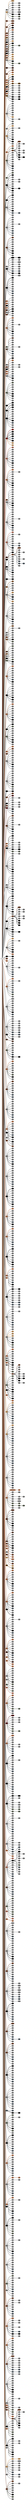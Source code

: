 graph {
 graph [rankdir=LR]
"1" [qtype="pendant_node", pendant_colors="#777777", pendant_ply="S", pendant_attach="R", pendant_length="5", label="S R", style=filled, fillcolor="#777777"]
"primary" -- "1" [qtype="pendant_link",penwidth=5,color="#777777"]
"2" [qtype="pendant_node", pendant_colors="#BB8B54", pendant_ply="S", pendant_attach="R", pendant_length="65", label="S R", style=filled, fillcolor="#BB8B54"]
"primary" -- "2" [qtype="pendant_link",penwidth=5,color="#BB8B54"]
"2:0" [qtype="knot_node", knot_value="3", knot_type="S", knot_position="19.5", knot_spin="S", label="O/O/O", style=filled, fillcolor="#BB8B54"]
"2" -- "2:0" [qtype="knot_link",penwidth=5,color="#BB8B54"]
"2s1" [qtype="pendant_node", pendant_colors="#777777", pendant_ply="S", pendant_attach="V", pendant_length="19", label="S V", style=filled, fillcolor="#777777"]
"2" -- "2s1" [qtype="pendant_link",penwidth=5,color="#777777"]
"2s1:0" [qtype="knot_node", knot_value="4", knot_type="L", knot_position="8.0", knot_spin="S", label="(////)", style=filled, fillcolor="#777777"]
"2s1" -- "2s1:0" [qtype="knot_link",penwidth=5,color="#777777"]
"2s2" [qtype="pendant_node", pendant_colors="#777777", pendant_ply="S", pendant_attach="V", pendant_length="23", label="S V", style=filled, fillcolor="#777777"]
"2" -- "2s2" [qtype="pendant_link",penwidth=5,color="#777777"]
"2s2:0" [qtype="knot_node", knot_value="2", knot_type="L", knot_position="8.0", knot_spin="S", label="(//)", style=filled, fillcolor="#777777"]
"2s2" -- "2s2:0" [qtype="knot_link",penwidth=5,color="#777777"]
"2s3" [qtype="pendant_node", pendant_colors="#777777", pendant_ply="S", pendant_attach="V", pendant_length="23", label="S V", style=filled, fillcolor="#777777"]
"2" -- "2s3" [qtype="pendant_link",penwidth=5,color="#777777"]
"2s3:0" [qtype="knot_node", knot_value="1", knot_type="S", knot_position="8.0", knot_spin="S", label="O", style=filled, fillcolor="#777777"]
"2s3" -- "2s3:0" [qtype="knot_link",penwidth=5,color="#777777"]
"2s4" [qtype="pendant_node", pendant_colors="#777777", pendant_ply="S", pendant_attach="V", pendant_length="21", label="S V", style=filled, fillcolor="#777777"]
"2" -- "2s4" [qtype="pendant_link",penwidth=5,color="#777777"]
"2s4:0" [qtype="knot_node", knot_value="3", knot_type="L", knot_position="7.5", knot_spin="S", label="(///)", style=filled, fillcolor="#777777"]
"2s4" -- "2s4:0" [qtype="knot_link",penwidth=5,color="#777777"]
"2s5" [qtype="pendant_node", pendant_colors="#777777", pendant_ply="S", pendant_attach="V", pendant_length="15", label="S V", style=filled, fillcolor="#777777"]
"2" -- "2s5" [qtype="pendant_link",penwidth=5,color="#777777"]
"2s5:0" [qtype="knot_node", knot_value="8", knot_type="L", knot_position="7.0", knot_spin="S", label="(////////)", style=filled, fillcolor="#777777"]
"2s5" -- "2s5:0" [qtype="knot_link",penwidth=5,color="#777777"]
"2s6" [qtype="pendant_node", pendant_colors="#000000", pendant_ply="S", pendant_attach="V", pendant_length="17", label="S V", style=filled, fillcolor="#000000"]
"2" -- "2s6" [qtype="pendant_link",penwidth=5,color="#000000"]
"2s6:0" [qtype="knot_node", knot_value="3", knot_type="L", knot_position="7.0", knot_spin="S", label="(///)", style=filled, fillcolor="#000000"]
"2s6" -- "2s6:0" [qtype="knot_link",penwidth=5,color="#000000"]
"2s7" [qtype="pendant_node", pendant_colors="#575E4E,#A86540", pendant_ply="S", pendant_attach="V", pendant_length="21", label="S V", style=filled, fillcolor="#575E4E"]
"2" -- "2s7" [qtype="pendant_link",penwidth=5,color="#575E4E"]
"2s7:0" [qtype="knot_node", knot_value="3", knot_type="L", knot_position="7.0", knot_spin="S", label="(///)", style=filled, fillcolor="#575E4E"]
"2s7" -- "2s7:0" [qtype="knot_link",penwidth=5,color="#575E4E"]
"2s8" [qtype="pendant_node", pendant_colors="#777777", pendant_ply="S", pendant_attach="V", pendant_length="22", label="S V", style=filled, fillcolor="#777777"]
"2" -- "2s8" [qtype="pendant_link",penwidth=5,color="#777777"]
"2s8:0" [qtype="knot_node", knot_value="1", knot_type="E", knot_position="6.5", knot_spin="Z", label="\\8", style=filled, fillcolor="#777777"]
"2s8" -- "2s8:0" [qtype="knot_link",penwidth=5,color="#777777"]
"3" [qtype="pendant_node", pendant_colors="#673923", pendant_ply="S", pendant_attach="R", pendant_length="59", label="S R", style=filled, fillcolor="#673923"]
"primary" -- "3" [qtype="pendant_link",penwidth=5,color="#673923"]
"3:0" [qtype="knot_node", knot_value="7", knot_type="L", knot_position="23.0", knot_spin="S", label="(///////)", style=filled, fillcolor="#673923"]
"3" -- "3:0" [qtype="knot_link",penwidth=5,color="#673923"]
"4" [qtype="pendant_node", pendant_colors="#673923", pendant_ply="S", pendant_attach="R", pendant_length="44", label="S R", style=filled, fillcolor="#673923"]
"primary" -- "4" [qtype="pendant_link",penwidth=5,color="#673923"]
"4:0" [qtype="knot_node", knot_value="6", knot_type="L", knot_position="24.0", knot_spin="S", label="(//////)", style=filled, fillcolor="#673923"]
"4" -- "4:0" [qtype="knot_link",penwidth=5,color="#673923"]
"5" [qtype="pendant_node", pendant_colors="#673923,#777777", pendant_ply="S", pendant_attach="R", pendant_length="57", label="S R", style=filled, fillcolor="#673923"]
"primary" -- "5" [qtype="pendant_link",penwidth=5,color="#673923"]
"6" [qtype="pendant_node", pendant_colors="#AA6651", pendant_ply="S", pendant_attach="R", pendant_length="5", label="S R", style=filled, fillcolor="#AA6651"]
"primary" -- "6" [qtype="pendant_link",penwidth=5,color="#AA6651"]
"7" [qtype="pendant_node", pendant_colors="#64400F", pendant_ply="S", pendant_attach="R", pendant_length="54", label="S R", style=filled, fillcolor="#64400F"]
"primary" -- "7" [qtype="pendant_link",penwidth=5,color="#64400F"]
"8" [qtype="pendant_node", pendant_colors="#777777", pendant_ply="S", pendant_attach="R", pendant_length="62", label="S R", style=filled, fillcolor="#777777"]
"primary" -- "8" [qtype="pendant_link",penwidth=5,color="#777777"]
"9" [qtype="pendant_node", pendant_colors="#000000,#777777", pendant_ply="S", pendant_attach="R", pendant_length="68", label="S R", style=filled, fillcolor="#000000"]
"primary" -- "9" [qtype="pendant_link",penwidth=5,color="#000000"]
"10" [qtype="pendant_node", pendant_colors="#673923,#A86540", pendant_ply="S", pendant_attach="R", pendant_length="70", label="S R", style=filled, fillcolor="#673923"]
"primary" -- "10" [qtype="pendant_link",penwidth=5,color="#673923"]
"11" [qtype="pendant_node", pendant_colors="#777777", pendant_ply="S", pendant_attach="R", pendant_length="3", label="S R", style=filled, fillcolor="#777777"]
"primary" -- "11" [qtype="pendant_link",penwidth=5,color="#777777"]
"12" [qtype="pendant_node", pendant_colors="#673923,#A86540", pendant_ply="S", pendant_attach="R", pendant_length="4", label="S R", style=filled, fillcolor="#673923"]
"primary" -- "12" [qtype="pendant_link",penwidth=5,color="#673923"]
"13" [qtype="pendant_node", pendant_colors="#35170C,#A86540", pendant_ply="S", pendant_attach="R", pendant_length="51", label="S R", style=filled, fillcolor="#35170C"]
"primary" -- "13" [qtype="pendant_link",penwidth=5,color="#35170C"]
"13:0" [qtype="knot_node", knot_value="1", knot_type="E", knot_position="25.5", knot_spin="Z", label="\\8", style=filled, fillcolor="#35170C"]
"13" -- "13:0" [qtype="knot_link",penwidth=5,color="#35170C"]
"14" [qtype="pendant_node", pendant_colors="#000000,#673923,#777777", pendant_ply="S", pendant_attach="R", pendant_length="50", label="S R", style=filled, fillcolor="#000000"]
"primary" -- "14" [qtype="pendant_link",penwidth=5,color="#000000"]
"14:0" [qtype="knot_node", knot_value="1", knot_type="E", knot_position="22.5", knot_spin="Z", label="\\8", style=filled, fillcolor="#000000"]
"14" -- "14:0" [qtype="knot_link",penwidth=5,color="#000000"]
"15" [qtype="pendant_node", pendant_colors="#A86540,#673923", pendant_ply="S", pendant_attach="R", pendant_length="38", label="S R", style=filled, fillcolor="#A86540"]
"primary" -- "15" [qtype="pendant_link",penwidth=5,color="#A86540"]
"15:0" [qtype="knot_node", knot_value="2", knot_type="L", knot_position="24.0", knot_spin="S", label="(//)", style=filled, fillcolor="#A86540"]
"15" -- "15:0" [qtype="knot_link",penwidth=5,color="#A86540"]
"16" [qtype="pendant_node", pendant_colors="#673923,#777777", pendant_ply="S", pendant_attach="R", pendant_length="32", label="S R", style=filled, fillcolor="#673923"]
"primary" -- "16" [qtype="pendant_link",penwidth=5,color="#673923"]
"16s1" [qtype="pendant_node", pendant_colors="#777777", pendant_ply="S", pendant_attach="V", pendant_length="26", label="S V", style=filled, fillcolor="#777777"]
"16" -- "16s1" [qtype="pendant_link",penwidth=5,color="#777777"]
"16s2" [qtype="pendant_node", pendant_colors="#777777", pendant_ply="S", pendant_attach="V", pendant_length="10", label="S V", style=filled, fillcolor="#777777"]
"16" -- "16s2" [qtype="pendant_link",penwidth=5,color="#777777"]
"16s3" [qtype="pendant_node", pendant_colors="#777777", pendant_ply="S", pendant_attach="V", pendant_length="24", label="S V", style=filled, fillcolor="#777777"]
"16" -- "16s3" [qtype="pendant_link",penwidth=5,color="#777777"]
"16s4" [qtype="pendant_node", pendant_colors="#777777", pendant_ply="S", pendant_attach="V", pendant_length="26", label="S V", style=filled, fillcolor="#777777"]
"16" -- "16s4" [qtype="pendant_link",penwidth=5,color="#777777"]
"16s5" [qtype="pendant_node", pendant_colors="#BB8B54", pendant_ply="S", pendant_attach="V", pendant_length="13", label="S V", style=filled, fillcolor="#BB8B54"]
"16" -- "16s5" [qtype="pendant_link",penwidth=5,color="#BB8B54"]
"16s6" [qtype="pendant_node", pendant_colors="#000000", pendant_ply="S", pendant_attach="V", pendant_length="23", label="S V", style=filled, fillcolor="#000000"]
"16" -- "16s6" [qtype="pendant_link",penwidth=5,color="#000000"]
"16s7" [qtype="pendant_node", pendant_colors="#575E4E,#777777", pendant_ply="S", pendant_attach="V", pendant_length="24", label="S V", style=filled, fillcolor="#575E4E"]
"16" -- "16s7" [qtype="pendant_link",penwidth=5,color="#575E4E"]
"16s7:0" [qtype="knot_node", knot_value="1", knot_type="E", knot_position="5.0", knot_spin="Z", label="\\8", style=filled, fillcolor="#575E4E"]
"16s7" -- "16s7:0" [qtype="knot_link",penwidth=5,color="#575E4E"]
"16s8" [qtype="pendant_node", pendant_colors="#777777", pendant_ply="S", pendant_attach="V", pendant_length="12", label="S V", style=filled, fillcolor="#777777"]
"16" -- "16s8" [qtype="pendant_link",penwidth=5,color="#777777"]
"17" [qtype="pendant_node", pendant_colors="#777777,#777777,#777777,#777777", pendant_ply="S", pendant_attach="R", pendant_length="31", label="S R", style=filled, fillcolor="#777777"]
"primary" -- "17" [qtype="pendant_link",penwidth=5,color="#777777"]
"17s1" [qtype="pendant_node", pendant_colors="#777777", pendant_ply="S", pendant_attach="V", pendant_length="22", label="S V", style=filled, fillcolor="#777777"]
"17" -- "17s1" [qtype="pendant_link",penwidth=5,color="#777777"]
"17s2" [qtype="pendant_node", pendant_colors="#777777", pendant_ply="S", pendant_attach="V", pendant_length="21", label="S V", style=filled, fillcolor="#777777"]
"17" -- "17s2" [qtype="pendant_link",penwidth=5,color="#777777"]
"17s3" [qtype="pendant_node", pendant_colors="#BB8B54", pendant_ply="S", pendant_attach="V", pendant_length="22", label="S V", style=filled, fillcolor="#BB8B54"]
"17" -- "17s3" [qtype="pendant_link",penwidth=5,color="#BB8B54"]
"17s4" [qtype="pendant_node", pendant_colors="#BB8B54", pendant_ply="S", pendant_attach="V", pendant_length="13", label="S V", style=filled, fillcolor="#BB8B54"]
"17" -- "17s4" [qtype="pendant_link",penwidth=5,color="#BB8B54"]
"17s5" [qtype="pendant_node", pendant_colors="#BB8B54", pendant_ply="S", pendant_attach="V", pendant_length="23", label="S V", style=filled, fillcolor="#BB8B54"]
"17" -- "17s5" [qtype="pendant_link",penwidth=5,color="#BB8B54"]
"17s6" [qtype="pendant_node", pendant_colors="#000000", pendant_ply="S", pendant_attach="V", pendant_length="12", label="S V", style=filled, fillcolor="#000000"]
"17" -- "17s6" [qtype="pendant_link",penwidth=5,color="#000000"]
"17s7" [qtype="pendant_node", pendant_colors="#575E4E,#777777", pendant_ply="S", pendant_attach="V", pendant_length="25", label="S V", style=filled, fillcolor="#575E4E"]
"17" -- "17s7" [qtype="pendant_link",penwidth=5,color="#575E4E"]
"17s7:0" [qtype="knot_node", knot_value="1", knot_type="E", knot_position="4.5", knot_spin="Z", label="\\8", style=filled, fillcolor="#575E4E"]
"17s7" -- "17s7:0" [qtype="knot_link",penwidth=5,color="#575E4E"]
"17s8" [qtype="pendant_node", pendant_colors="#777777", pendant_ply="S", pendant_attach="V", pendant_length="12", label="S V", style=filled, fillcolor="#777777"]
"17" -- "17s8" [qtype="pendant_link",penwidth=5,color="#777777"]
"18" [qtype="pendant_node", pendant_colors="#35170C,#A86540,#575E4E", pendant_ply="S", pendant_attach="R", pendant_length="40", label="S R", style=filled, fillcolor="#35170C"]
"primary" -- "18" [qtype="pendant_link",penwidth=5,color="#35170C"]
"18:0" [qtype="knot_node", knot_value="2", knot_type="L", knot_position="23.5", knot_spin="S", label="(//)", style=filled, fillcolor="#35170C"]
"18" -- "18:0" [qtype="knot_link",penwidth=5,color="#35170C"]
"19" [qtype="pendant_node", pendant_colors="#673923,#777777", pendant_ply="S", pendant_attach="R", pendant_length="32", label="S R", style=filled, fillcolor="#673923"]
"primary" -- "19" [qtype="pendant_link",penwidth=5,color="#673923"]
"19:0" [qtype="knot_node", knot_value="2", knot_type="L", knot_position="23.0", knot_spin="S", label="(//)", style=filled, fillcolor="#673923"]
"19" -- "19:0" [qtype="knot_link",penwidth=5,color="#673923"]
"20" [qtype="pendant_node", pendant_colors="#A86540,#BB8B54,#BB8B54", pendant_ply="S", pendant_attach="R", pendant_length="40", label="S R", style=filled, fillcolor="#A86540"]
"primary" -- "20" [qtype="pendant_link",penwidth=5,color="#A86540"]
"21" [qtype="pendant_node", pendant_colors="#A86540,#575E4E", pendant_ply="S", pendant_attach="R", pendant_length="29", label="S R", style=filled, fillcolor="#A86540"]
"primary" -- "21" [qtype="pendant_link",penwidth=5,color="#A86540"]
"21:0" [qtype="knot_node", knot_value="1", knot_type="E", knot_position="23.5", knot_spin="Z", label="\\8", style=filled, fillcolor="#A86540"]
"21" -- "21:0" [qtype="knot_link",penwidth=5,color="#A86540"]
"22" [qtype="pendant_node", pendant_colors="#BB8B54,#575E4E", pendant_ply="S", pendant_attach="R", pendant_length="32", label="S R", style=filled, fillcolor="#BB8B54"]
"primary" -- "22" [qtype="pendant_link",penwidth=5,color="#BB8B54"]
"22:0" [qtype="knot_node", knot_value="1", knot_type="E", knot_position="23.5", knot_spin="Z", label="\\8", style=filled, fillcolor="#BB8B54"]
"22" -- "22:0" [qtype="knot_link",penwidth=5,color="#BB8B54"]
"23" [qtype="pendant_node", pendant_colors="#000000,#777777", pendant_ply="S", pendant_attach="R", pendant_length="28", label="S R", style=filled, fillcolor="#000000"]
"primary" -- "23" [qtype="pendant_link",penwidth=5,color="#000000"]
"23:0" [qtype="knot_node", knot_value="1", knot_type="E", knot_position="24.5", knot_spin="Z", label="\\8", style=filled, fillcolor="#000000"]
"23" -- "23:0" [qtype="knot_link",penwidth=5,color="#000000"]
"24" [qtype="pendant_node", pendant_colors="#AA6651,#BB8B54", pendant_ply="S", pendant_attach="R", pendant_length="7", label="S R", style=filled, fillcolor="#AA6651"]
"primary" -- "24" [qtype="pendant_link",penwidth=5,color="#AA6651"]
"25" [qtype="pendant_node", pendant_colors="#000000", pendant_ply="S", pendant_attach="R", pendant_length="42", label="S R", style=filled, fillcolor="#000000"]
"primary" -- "25" [qtype="pendant_link",penwidth=5,color="#000000"]
"25:0" [qtype="knot_node", knot_value="1", knot_type="E", knot_position="27.5", knot_spin="Z", label="\\8", style=filled, fillcolor="#000000"]
"25" -- "25:0" [qtype="knot_link",penwidth=5,color="#000000"]
"26" [qtype="pendant_node", pendant_colors="#A86540", pendant_ply="S", pendant_attach="R", pendant_length="46", label="S R", style=filled, fillcolor="#A86540"]
"primary" -- "26" [qtype="pendant_link",penwidth=5,color="#A86540"]
"26:0" [qtype="knot_node", knot_value="1", knot_type="E", knot_position="29.0", knot_spin="S", label="/8", style=filled, fillcolor="#A86540"]
"26" -- "26:0" [qtype="knot_link",penwidth=5,color="#A86540"]
"27" [qtype="pendant_node", pendant_colors="#64400F", pendant_ply="S", pendant_attach="R", pendant_length="53", label="S R", style=filled, fillcolor="#64400F"]
"primary" -- "27" [qtype="pendant_link",penwidth=5,color="#64400F"]
"27:0" [qtype="knot_node", knot_value="1", knot_type="S", knot_position="22.0", knot_spin="S", label="O", style=filled, fillcolor="#64400F"]
"27" -- "27:0" [qtype="knot_link",penwidth=5,color="#64400F"]
"27:1" [qtype="knot_node", knot_value="5", knot_type="L", knot_position="29.5", knot_spin="S", label="(/////)", style=filled, fillcolor="#64400F"]
"27:0" -- "27:1" [qtype="knot_link",penwidth=5,color="#64400F"]
"27s1" [qtype="pendant_node", pendant_colors="#777777", pendant_ply="S", pendant_attach="V", pendant_length="23", label="S V", style=filled, fillcolor="#777777"]
"27" -- "27s1" [qtype="pendant_link",penwidth=5,color="#777777"]
"27s1:0" [qtype="knot_node", knot_value="2", knot_type="L", knot_position="9.0", knot_spin="S", label="(//)", style=filled, fillcolor="#777777"]
"27s1" -- "27s1:0" [qtype="knot_link",penwidth=5,color="#777777"]
"27s2" [qtype="pendant_node", pendant_colors="#777777", pendant_ply="S", pendant_attach="V", pendant_length="23", label="S V", style=filled, fillcolor="#777777"]
"27" -- "27s2" [qtype="pendant_link",penwidth=5,color="#777777"]
"27s2:0" [qtype="knot_node", knot_value="1", knot_type="E", knot_position="9.0", knot_spin="Z", label="\\8", style=filled, fillcolor="#777777"]
"27s2" -- "27s2:0" [qtype="knot_link",penwidth=5,color="#777777"]
"27s3" [qtype="pendant_node", pendant_colors="#777777", pendant_ply="S", pendant_attach="V", pendant_length="24", label="S V", style=filled, fillcolor="#777777"]
"27" -- "27s3" [qtype="pendant_link",penwidth=5,color="#777777"]
"27s3:0" [qtype="knot_node", knot_value="2", knot_type="L", knot_position="9.0", knot_spin="S", label="(//)", style=filled, fillcolor="#777777"]
"27s3" -- "27s3:0" [qtype="knot_link",penwidth=5,color="#777777"]
"27s4" [qtype="pendant_node", pendant_colors="#777777", pendant_ply="S", pendant_attach="V", pendant_length="21", label="S V", style=filled, fillcolor="#777777"]
"27" -- "27s4" [qtype="pendant_link",penwidth=5,color="#777777"]
"27s4:0" [qtype="knot_node", knot_value="1", knot_type="E", knot_position="8.5", knot_spin="Z", label="\\8", style=filled, fillcolor="#777777"]
"27s4" -- "27s4:0" [qtype="knot_link",penwidth=5,color="#777777"]
"27s5" [qtype="pendant_node", pendant_colors="#777777", pendant_ply="S", pendant_attach="V", pendant_length="20", label="S V", style=filled, fillcolor="#777777"]
"27" -- "27s5" [qtype="pendant_link",penwidth=5,color="#777777"]
"27s5:0" [qtype="knot_node", knot_value="2", knot_type="L", knot_position="8.0", knot_spin="S", label="(//)", style=filled, fillcolor="#777777"]
"27s5" -- "27s5:0" [qtype="knot_link",penwidth=5,color="#777777"]
"27s6" [qtype="pendant_node", pendant_colors="#000000,#5A3D30", pendant_ply="S", pendant_attach="V", pendant_length="20", label="S V", style=filled, fillcolor="#000000"]
"27" -- "27s6" [qtype="pendant_link",penwidth=5,color="#000000"]
"27s6:0" [qtype="knot_node", knot_value="1", knot_type="E", knot_position="7.0", knot_spin="Z", label="\\8", style=filled, fillcolor="#000000"]
"27s6" -- "27s6:0" [qtype="knot_link",penwidth=5,color="#000000"]
"27s7" [qtype="pendant_node", pendant_colors="#000000,#777777", pendant_ply="S", pendant_attach="V", pendant_length="24", label="S V", style=filled, fillcolor="#000000"]
"27" -- "27s7" [qtype="pendant_link",penwidth=5,color="#000000"]
"27s7:0" [qtype="knot_node", knot_value="2", knot_type="L", knot_position="7.5", knot_spin="S", label="(//)", style=filled, fillcolor="#000000"]
"27s7" -- "27s7:0" [qtype="knot_link",penwidth=5,color="#000000"]
"27s8" [qtype="pendant_node", pendant_colors="#777777", pendant_ply="S", pendant_attach="V", pendant_length="23", label="S V", style=filled, fillcolor="#777777"]
"27" -- "27s8" [qtype="pendant_link",penwidth=5,color="#777777"]
"28" [qtype="pendant_node", pendant_colors="#777777", pendant_ply="S", pendant_attach="R", pendant_length="61", label="S R", style=filled, fillcolor="#777777"]
"primary" -- "28" [qtype="pendant_link",penwidth=5,color="#777777"]
"28:0" [qtype="knot_node", knot_value="1", knot_type="E", knot_position="27.5", knot_spin="Z", label="\\8", style=filled, fillcolor="#777777"]
"28" -- "28:0" [qtype="knot_link",penwidth=5,color="#777777"]
"28s1" [qtype="pendant_node", pendant_colors="#777777", pendant_ply="S", pendant_attach="V", pendant_length="19", label="S V", style=filled, fillcolor="#777777"]
"28" -- "28s1" [qtype="pendant_link",penwidth=5,color="#777777"]
"28s2" [qtype="pendant_node", pendant_colors="#777777", pendant_ply="S", pendant_attach="V", pendant_length="34", label="S V", style=filled, fillcolor="#777777"]
"28" -- "28s2" [qtype="pendant_link",penwidth=5,color="#777777"]
"28s3" [qtype="pendant_node", pendant_colors="#777777", pendant_ply="S", pendant_attach="V", pendant_length="21", label="S V", style=filled, fillcolor="#777777"]
"28" -- "28s3" [qtype="pendant_link",penwidth=5,color="#777777"]
"28s4" [qtype="pendant_node", pendant_colors="#777777", pendant_ply="S", pendant_attach="V", pendant_length="26", label="S V", style=filled, fillcolor="#777777"]
"28" -- "28s4" [qtype="pendant_link",penwidth=5,color="#777777"]
"28s5" [qtype="pendant_node", pendant_colors="#777777", pendant_ply="S", pendant_attach="V", pendant_length="27", label="S V", style=filled, fillcolor="#777777"]
"28" -- "28s5" [qtype="pendant_link",penwidth=5,color="#777777"]
"28s6" [qtype="pendant_node", pendant_colors="#BB8B54", pendant_ply="S", pendant_attach="V", pendant_length="29", label="S V", style=filled, fillcolor="#BB8B54"]
"28" -- "28s6" [qtype="pendant_link",penwidth=5,color="#BB8B54"]
"28s7" [qtype="pendant_node", pendant_colors="#777777", pendant_ply="S", pendant_attach="V", pendant_length="24", label="S V", style=filled, fillcolor="#777777"]
"28" -- "28s7" [qtype="pendant_link",penwidth=5,color="#777777"]
"28s7:0" [qtype="knot_node", knot_value="1", knot_type="E", knot_position="7.0", knot_spin="Z", label="\\8", style=filled, fillcolor="#777777"]
"28s7" -- "28s7:0" [qtype="knot_link",penwidth=5,color="#777777"]
"28s8" [qtype="pendant_node", pendant_colors="#777777", pendant_ply="S", pendant_attach="V", pendant_length="25", label="S V", style=filled, fillcolor="#777777"]
"28" -- "28s8" [qtype="pendant_link",penwidth=5,color="#777777"]
"29" [qtype="pendant_node", pendant_colors="#777777,#A86540", pendant_ply="S", pendant_attach="R", pendant_length="39", label="S R", style=filled, fillcolor="#777777"]
"primary" -- "29" [qtype="pendant_link",penwidth=5,color="#777777"]
"29:0" [qtype="knot_node", knot_value="1", knot_type="E", knot_position="20.5", knot_spin="Z", label="\\8", style=filled, fillcolor="#777777"]
"29" -- "29:0" [qtype="knot_link",penwidth=5,color="#777777"]
"30" [qtype="pendant_node", pendant_colors="#BB8B54", pendant_ply="S", pendant_attach="R", pendant_length="43", label="S R", style=filled, fillcolor="#BB8B54"]
"primary" -- "30" [qtype="pendant_link",penwidth=5,color="#BB8B54"]
"30:0" [qtype="knot_node", knot_value="2", knot_type="L", knot_position="28.0", knot_spin="S", label="(//)", style=filled, fillcolor="#BB8B54"]
"30" -- "30:0" [qtype="knot_link",penwidth=5,color="#BB8B54"]
"30s1" [qtype="pendant_node", pendant_colors="#777777", pendant_ply="S", pendant_attach="V", pendant_length="26", label="S V", style=filled, fillcolor="#777777"]
"30" -- "30s1" [qtype="pendant_link",penwidth=5,color="#777777"]
"30s1:0" [qtype="knot_node", knot_value="1", knot_type="E", knot_position="9.0", knot_spin="Z", label="\\8", style=filled, fillcolor="#777777"]
"30s1" -- "30s1:0" [qtype="knot_link",penwidth=5,color="#777777"]
"30s2" [qtype="pendant_node", pendant_colors="#777777", pendant_ply="S", pendant_attach="V", pendant_length="23", label="S V", style=filled, fillcolor="#777777"]
"30" -- "30s2" [qtype="pendant_link",penwidth=5,color="#777777"]
"30s3" [qtype="pendant_node", pendant_colors="#777777", pendant_ply="S", pendant_attach="V", pendant_length="25", label="S V", style=filled, fillcolor="#777777"]
"30" -- "30s3" [qtype="pendant_link",penwidth=5,color="#777777"]
"30s4" [qtype="pendant_node", pendant_colors="#777777", pendant_ply="S", pendant_attach="V", pendant_length="24", label="S V", style=filled, fillcolor="#777777"]
"30" -- "30s4" [qtype="pendant_link",penwidth=5,color="#777777"]
"30s5" [qtype="pendant_node", pendant_colors="#777777", pendant_ply="S", pendant_attach="V", pendant_length="26", label="S V", style=filled, fillcolor="#777777"]
"30" -- "30s5" [qtype="pendant_link",penwidth=5,color="#777777"]
"30s6" [qtype="pendant_node", pendant_colors="#000000", pendant_ply="S", pendant_attach="V", pendant_length="22", label="S V", style=filled, fillcolor="#000000"]
"30" -- "30s6" [qtype="pendant_link",penwidth=5,color="#000000"]
"30s7" [qtype="pendant_node", pendant_colors="#000000,#777777", pendant_ply="S", pendant_attach="V", pendant_length="20", label="S V", style=filled, fillcolor="#000000"]
"30" -- "30s7" [qtype="pendant_link",penwidth=5,color="#000000"]
"30s8" [qtype="pendant_node", pendant_colors="#777777", pendant_ply="S", pendant_attach="V", pendant_length="23", label="S V", style=filled, fillcolor="#777777"]
"30" -- "30s8" [qtype="pendant_link",penwidth=5,color="#777777"]
"31" [qtype="pendant_node", pendant_colors="#A86540,#A86540,#A86540,#A86540", pendant_ply="S", pendant_attach="U", pendant_length="52", label="S U", style=filled, fillcolor="#A86540"]
"primary" -- "31" [qtype="pendant_link",penwidth=5,color="#A86540"]
"31:0" [qtype="knot_node", knot_value="1", knot_type="E", knot_position="21.5", knot_spin="Z", label="\\8", style=filled, fillcolor="#A86540"]
"31" -- "31:0" [qtype="knot_link",penwidth=5,color="#A86540"]
"32" [qtype="pendant_node", pendant_colors="#575E4E,#777777", pendant_ply="S", pendant_attach="R", pendant_length="38", label="S R", style=filled, fillcolor="#575E4E"]
"primary" -- "32" [qtype="pendant_link",penwidth=5,color="#575E4E"]
"32:0" [qtype="knot_node", knot_value="1", knot_type="E", knot_position="28.5", knot_spin="Z", label="\\8", style=filled, fillcolor="#575E4E"]
"32" -- "32:0" [qtype="knot_link",penwidth=5,color="#575E4E"]
"32s1" [qtype="pendant_node", pendant_colors="#673923,#777777", pendant_ply="S", pendant_attach="U", pendant_length="64", label="S U", style=filled, fillcolor="#673923"]
"32" -- "32s1" [qtype="pendant_link",penwidth=5,color="#673923"]
"32s1:0" [qtype="knot_node", knot_value="7", knot_type="L", knot_position="29.5", knot_spin="S", label="(///////)", style=filled, fillcolor="#673923"]
"32s1" -- "32s1:0" [qtype="knot_link",penwidth=5,color="#673923"]
"32s1s1" [qtype="pendant_node", pendant_colors="#777777", pendant_ply="S", pendant_attach="V", pendant_length="23", label="S V", style=filled, fillcolor="#777777"]
"32s1" -- "32s1s1" [qtype="pendant_link",penwidth=5,color="#777777"]
"32s1s1:0" [qtype="knot_node", knot_value="2", knot_type="L", knot_position="9.0", knot_spin="S", label="(//)", style=filled, fillcolor="#777777"]
"32s1s1" -- "32s1s1:0" [qtype="knot_link",penwidth=5,color="#777777"]
"32s1s2" [qtype="pendant_node", pendant_colors="#777777", pendant_ply="S", pendant_attach="V", pendant_length="27", label="S V", style=filled, fillcolor="#777777"]
"32s1" -- "32s1s2" [qtype="pendant_link",penwidth=5,color="#777777"]
"32s1s3" [qtype="pendant_node", pendant_colors="#777777", pendant_ply="S", pendant_attach="V", pendant_length="25", label="S V", style=filled, fillcolor="#777777"]
"32s1" -- "32s1s3" [qtype="pendant_link",penwidth=5,color="#777777"]
"32s1s4" [qtype="pendant_node", pendant_colors="#777777", pendant_ply="S", pendant_attach="V", pendant_length="26", label="S V", style=filled, fillcolor="#777777"]
"32s1" -- "32s1s4" [qtype="pendant_link",penwidth=5,color="#777777"]
"32s1s4:0" [qtype="knot_node", knot_value="1", knot_type="E", knot_position="9.0", knot_spin="Z", label="\\8", style=filled, fillcolor="#777777"]
"32s1s4" -- "32s1s4:0" [qtype="knot_link",penwidth=5,color="#777777"]
"32s1s5" [qtype="pendant_node", pendant_colors="#777777", pendant_ply="S", pendant_attach="V", pendant_length="26", label="S V", style=filled, fillcolor="#777777"]
"32s1" -- "32s1s5" [qtype="pendant_link",penwidth=5,color="#777777"]
"32s1s5:0" [qtype="knot_node", knot_value="2", knot_type="L", knot_position="8.5", knot_spin="S", label="(//)", style=filled, fillcolor="#777777"]
"32s1s5" -- "32s1s5:0" [qtype="knot_link",penwidth=5,color="#777777"]
"32s1s6" [qtype="pendant_node", pendant_colors="#000000", pendant_ply="S", pendant_attach="V", pendant_length="22", label="S V", style=filled, fillcolor="#000000"]
"32s1" -- "32s1s6" [qtype="pendant_link",penwidth=5,color="#000000"]
"32s1s7" [qtype="pendant_node", pendant_colors="#000000,#777777", pendant_ply="S", pendant_attach="V", pendant_length="20", label="S V", style=filled, fillcolor="#000000"]
"32s1" -- "32s1s7" [qtype="pendant_link",penwidth=5,color="#000000"]
"32s1s7:0" [qtype="knot_node", knot_value="1", knot_type="E", knot_position="8.5", knot_spin="Z", label="\\8", style=filled, fillcolor="#000000"]
"32s1s7" -- "32s1s7:0" [qtype="knot_link",penwidth=5,color="#000000"]
"32s1s8" [qtype="pendant_node", pendant_colors="#777777", pendant_ply="S", pendant_attach="V", pendant_length="26", label="S V", style=filled, fillcolor="#777777"]
"32s1" -- "32s1s8" [qtype="pendant_link",penwidth=5,color="#777777"]
"32s2" [qtype="pendant_node", pendant_colors="#777777", pendant_ply="S", pendant_attach="V", pendant_length="25", label="S V", style=filled, fillcolor="#777777"]
"32" -- "32s2" [qtype="pendant_link",penwidth=5,color="#777777"]
"32s3" [qtype="pendant_node", pendant_colors="#777777", pendant_ply="S", pendant_attach="V", pendant_length="21", label="S V", style=filled, fillcolor="#777777"]
"32" -- "32s3" [qtype="pendant_link",penwidth=5,color="#777777"]
"32s4" [qtype="pendant_node", pendant_colors="#777777", pendant_ply="S", pendant_attach="V", pendant_length="24", label="S V", style=filled, fillcolor="#777777"]
"32" -- "32s4" [qtype="pendant_link",penwidth=5,color="#777777"]
"32s5" [qtype="pendant_node", pendant_colors="#777777", pendant_ply="S", pendant_attach="V", pendant_length="25", label="S V", style=filled, fillcolor="#777777"]
"32" -- "32s5" [qtype="pendant_link",penwidth=5,color="#777777"]
"32s6" [qtype="pendant_node", pendant_colors="#777777", pendant_ply="S", pendant_attach="V", pendant_length="32", label="S V", style=filled, fillcolor="#777777"]
"32" -- "32s6" [qtype="pendant_link",penwidth=5,color="#777777"]
"32s7" [qtype="pendant_node", pendant_colors="#777777", pendant_ply="S", pendant_attach="V", pendant_length="25", label="S V", style=filled, fillcolor="#777777"]
"32" -- "32s7" [qtype="pendant_link",penwidth=5,color="#777777"]
"32s8" [qtype="pendant_node", pendant_colors="#000000", pendant_ply="S", pendant_attach="V", pendant_length="19", label="S V", style=filled, fillcolor="#000000"]
"32" -- "32s8" [qtype="pendant_link",penwidth=5,color="#000000"]
"32s9" [qtype="pendant_node", pendant_colors="#4A545C,#777777", pendant_ply="S", pendant_attach="V", pendant_length="26", label="S V", style=filled, fillcolor="#4A545C"]
"32" -- "32s9" [qtype="pendant_link",penwidth=5,color="#4A545C"]
"32s10" [qtype="pendant_node", pendant_colors="#777777", pendant_ply="S", pendant_attach="V", pendant_length="25", label="S V", style=filled, fillcolor="#777777"]
"32" -- "32s10" [qtype="pendant_link",penwidth=5,color="#777777"]
"33" [qtype="pendant_node", pendant_colors="#575E4E,#A86540", pendant_ply="S", pendant_attach="R", pendant_length="36", label="S R", style=filled, fillcolor="#575E4E"]
"primary" -- "33" [qtype="pendant_link",penwidth=5,color="#575E4E"]
"33:0" [qtype="knot_node", knot_value="1", knot_type="E", knot_position="28.0", knot_spin="Z", label="\\8", style=filled, fillcolor="#575E4E"]
"33" -- "33:0" [qtype="knot_link",penwidth=5,color="#575E4E"]
"34" [qtype="pendant_node", pendant_colors="#000000", pendant_ply="S", pendant_attach="R", pendant_length="51", label="S R", style=filled, fillcolor="#000000"]
"primary" -- "34" [qtype="pendant_link",penwidth=5,color="#000000"]
"34:0" [qtype="knot_node", knot_value="2", knot_type="L", knot_position="28.0", knot_spin="S", label="(//)", style=filled, fillcolor="#000000"]
"34" -- "34:0" [qtype="knot_link",penwidth=5,color="#000000"]
"34s1" [qtype="pendant_node", pendant_colors="#777777", pendant_ply="S", pendant_attach="V", pendant_length="29", label="S V", style=filled, fillcolor="#777777"]
"34" -- "34s1" [qtype="pendant_link",penwidth=5,color="#777777"]
"34s2" [qtype="pendant_node", pendant_colors="#777777", pendant_ply="S", pendant_attach="V", pendant_length="22", label="S V", style=filled, fillcolor="#777777"]
"34" -- "34s2" [qtype="pendant_link",penwidth=5,color="#777777"]
"34s2:0" [qtype="knot_node", knot_value="1", knot_type="E", knot_position="7.5", knot_spin="Z", label="\\8", style=filled, fillcolor="#777777"]
"34s2" -- "34s2:0" [qtype="knot_link",penwidth=5,color="#777777"]
"34s3" [qtype="pendant_node", pendant_colors="#777777", pendant_ply="S", pendant_attach="V", pendant_length="24", label="S V", style=filled, fillcolor="#777777"]
"34" -- "34s3" [qtype="pendant_link",penwidth=5,color="#777777"]
"34s3:0" [qtype="knot_node", knot_value="1", knot_type="E", knot_position="8.0", knot_spin="Z", label="\\8", style=filled, fillcolor="#777777"]
"34s3" -- "34s3:0" [qtype="knot_link",penwidth=5,color="#777777"]
"34s4" [qtype="pendant_node", pendant_colors="#777777", pendant_ply="S", pendant_attach="V", pendant_length="25", label="S V", style=filled, fillcolor="#777777"]
"34" -- "34s4" [qtype="pendant_link",penwidth=5,color="#777777"]
"34s5" [qtype="pendant_node", pendant_colors="#777777", pendant_ply="S", pendant_attach="V", pendant_length="29", label="S V", style=filled, fillcolor="#777777"]
"34" -- "34s5" [qtype="pendant_link",penwidth=5,color="#777777"]
"34s6" [qtype="pendant_node", pendant_colors="#000000", pendant_ply="S", pendant_attach="V", pendant_length="19", label="S V", style=filled, fillcolor="#000000"]
"34" -- "34s6" [qtype="pendant_link",penwidth=5,color="#000000"]
"34s6:0" [qtype="knot_node", knot_value="1", knot_type="E", knot_position="7.5", knot_spin="Z", label="\\8", style=filled, fillcolor="#000000"]
"34s6" -- "34s6:0" [qtype="knot_link",penwidth=5,color="#000000"]
"34s7" [qtype="pendant_node", pendant_colors="#000000,#777777", pendant_ply="S", pendant_attach="V", pendant_length="26", label="S V", style=filled, fillcolor="#000000"]
"34" -- "34s7" [qtype="pendant_link",penwidth=5,color="#000000"]
"34s8" [qtype="pendant_node", pendant_colors="#777777", pendant_ply="S", pendant_attach="V", pendant_length="22", label="S V", style=filled, fillcolor="#777777"]
"34" -- "34s8" [qtype="pendant_link",penwidth=5,color="#777777"]
"35" [qtype="pendant_node", pendant_colors="#000000", pendant_ply="S", pendant_attach="R", pendant_length="29", label="S R", style=filled, fillcolor="#000000"]
"primary" -- "35" [qtype="pendant_link",penwidth=5,color="#000000"]
"35:0" [qtype="knot_node", knot_value="1", knot_type="E", knot_position="27.0", knot_spin="Z", label="\\8", style=filled, fillcolor="#000000"]
"35" -- "35:0" [qtype="knot_link",penwidth=5,color="#000000"]
"36" [qtype="pendant_node", pendant_colors="#777777", pendant_ply="S", pendant_attach="R", pendant_length="61", label="S R", style=filled, fillcolor="#777777"]
"primary" -- "36" [qtype="pendant_link",penwidth=5,color="#777777"]
"36:0" [qtype="knot_node", knot_value="1", knot_type="E", knot_position="32.0", knot_spin="Z", label="\\8", style=filled, fillcolor="#777777"]
"36" -- "36:0" [qtype="knot_link",penwidth=5,color="#777777"]
"36s1" [qtype="pendant_node", pendant_colors="#777777", pendant_ply="S", pendant_attach="V", pendant_length="30", label="S V", style=filled, fillcolor="#777777"]
"36" -- "36s1" [qtype="pendant_link",penwidth=5,color="#777777"]
"36s2" [qtype="pendant_node", pendant_colors="#777777", pendant_ply="S", pendant_attach="V", pendant_length="29", label="S V", style=filled, fillcolor="#777777"]
"36" -- "36s2" [qtype="pendant_link",penwidth=5,color="#777777"]
"36s3" [qtype="pendant_node", pendant_colors="#777777", pendant_ply="S", pendant_attach="V", pendant_length="25", label="S V", style=filled, fillcolor="#777777"]
"36" -- "36s3" [qtype="pendant_link",penwidth=5,color="#777777"]
"36s4" [qtype="pendant_node", pendant_colors="#777777", pendant_ply="S", pendant_attach="V", pendant_length="29", label="S V", style=filled, fillcolor="#777777"]
"36" -- "36s4" [qtype="pendant_link",penwidth=5,color="#777777"]
"36s5" [qtype="pendant_node", pendant_colors="#777777", pendant_ply="S", pendant_attach="V", pendant_length="22", label="S V", style=filled, fillcolor="#777777"]
"36" -- "36s5" [qtype="pendant_link",penwidth=5,color="#777777"]
"36s6" [qtype="pendant_node", pendant_colors="#000000", pendant_ply="S", pendant_attach="V", pendant_length="22", label="S V", style=filled, fillcolor="#000000"]
"36" -- "36s6" [qtype="pendant_link",penwidth=5,color="#000000"]
"36s7" [qtype="pendant_node", pendant_colors="#4A545C,#777777", pendant_ply="S", pendant_attach="V", pendant_length="33", label="S V", style=filled, fillcolor="#4A545C"]
"36" -- "36s7" [qtype="pendant_link",penwidth=5,color="#4A545C"]
"36s7:0" [qtype="knot_node", knot_value="1", knot_type="E", knot_position="10.0", knot_spin="Z", label="\\8", style=filled, fillcolor="#4A545C"]
"36s7" -- "36s7:0" [qtype="knot_link",penwidth=5,color="#4A545C"]
"36s8" [qtype="pendant_node", pendant_colors="#777777", pendant_ply="S", pendant_attach="V", pendant_length="31", label="S V", style=filled, fillcolor="#777777"]
"36" -- "36s8" [qtype="pendant_link",penwidth=5,color="#777777"]
"37" [qtype="pendant_node", pendant_colors="#777777", pendant_ply="S", pendant_attach="R", pendant_length="54", label="S R", style=filled, fillcolor="#777777"]
"primary" -- "37" [qtype="pendant_link",penwidth=5,color="#777777"]
"37:0" [qtype="knot_node", knot_value="1", knot_type="E", knot_position="31.0", knot_spin="Z", label="\\8", style=filled, fillcolor="#777777"]
"37" -- "37:0" [qtype="knot_link",penwidth=5,color="#777777"]
"37s1" [qtype="pendant_node", pendant_colors="#777777", pendant_ply="S", pendant_attach="V", pendant_length="39", label="S V", style=filled, fillcolor="#777777"]
"37" -- "37s1" [qtype="pendant_link",penwidth=5,color="#777777"]
"37s2" [qtype="pendant_node", pendant_colors="#777777", pendant_ply="S", pendant_attach="V", pendant_length="22", label="S V", style=filled, fillcolor="#777777"]
"37" -- "37s2" [qtype="pendant_link",penwidth=5,color="#777777"]
"37s3" [qtype="pendant_node", pendant_colors="#777777", pendant_ply="S", pendant_attach="V", pendant_length="26", label="S V", style=filled, fillcolor="#777777"]
"37" -- "37s3" [qtype="pendant_link",penwidth=5,color="#777777"]
"37s3:0" [qtype="knot_node", knot_value="1", knot_type="E", knot_position="12.0", knot_spin="Z", label="\\8", style=filled, fillcolor="#777777"]
"37s3" -- "37s3:0" [qtype="knot_link",penwidth=5,color="#777777"]
"37s4" [qtype="pendant_node", pendant_colors="#777777", pendant_ply="S", pendant_attach="V", pendant_length="31", label="S V", style=filled, fillcolor="#777777"]
"37" -- "37s4" [qtype="pendant_link",penwidth=5,color="#777777"]
"37s5" [qtype="pendant_node", pendant_colors="#777777", pendant_ply="S", pendant_attach="V", pendant_length="26", label="S V", style=filled, fillcolor="#777777"]
"37" -- "37s5" [qtype="pendant_link",penwidth=5,color="#777777"]
"37s6" [qtype="pendant_node", pendant_colors="#4A545C", pendant_ply="S", pendant_attach="V", pendant_length="20", label="S V", style=filled, fillcolor="#4A545C"]
"37" -- "37s6" [qtype="pendant_link",penwidth=5,color="#4A545C"]
"37s7" [qtype="pendant_node", pendant_colors="#4A545C,#777777", pendant_ply="S", pendant_attach="V", pendant_length="23", label="S V", style=filled, fillcolor="#4A545C"]
"37" -- "37s7" [qtype="pendant_link",penwidth=5,color="#4A545C"]
"37s8" [qtype="pendant_node", pendant_colors="#777777", pendant_ply="S", pendant_attach="V", pendant_length="23", label="S V", style=filled, fillcolor="#777777"]
"37" -- "37s8" [qtype="pendant_link",penwidth=5,color="#777777"]
"38" [qtype="pendant_node", pendant_colors="#673923,#777777", pendant_ply="S", pendant_attach="R", pendant_length="45", label="S R", style=filled, fillcolor="#673923"]
"primary" -- "38" [qtype="pendant_link",penwidth=5,color="#673923"]
"38:0" [qtype="knot_node", knot_value="2", knot_type="L", knot_position="32.0", knot_spin="S", label="(//)", style=filled, fillcolor="#673923"]
"38" -- "38:0" [qtype="knot_link",penwidth=5,color="#673923"]
"38s1" [qtype="pendant_node", pendant_colors="#777777", pendant_ply="S", pendant_attach="V", pendant_length="28", label="S V", style=filled, fillcolor="#777777"]
"38" -- "38s1" [qtype="pendant_link",penwidth=5,color="#777777"]
"38s2" [qtype="pendant_node", pendant_colors="#777777", pendant_ply="S", pendant_attach="V", pendant_length="29", label="S V", style=filled, fillcolor="#777777"]
"38" -- "38s2" [qtype="pendant_link",penwidth=5,color="#777777"]
"38s3" [qtype="pendant_node", pendant_colors="#777777", pendant_ply="S", pendant_attach="V", pendant_length="28", label="S V", style=filled, fillcolor="#777777"]
"38" -- "38s3" [qtype="pendant_link",penwidth=5,color="#777777"]
"38s4" [qtype="pendant_node", pendant_colors="#777777", pendant_ply="S", pendant_attach="V", pendant_length="27", label="S V", style=filled, fillcolor="#777777"]
"38" -- "38s4" [qtype="pendant_link",penwidth=5,color="#777777"]
"38s5" [qtype="pendant_node", pendant_colors="#777777", pendant_ply="S", pendant_attach="V", pendant_length="28", label="S V", style=filled, fillcolor="#777777"]
"38" -- "38s5" [qtype="pendant_link",penwidth=5,color="#777777"]
"38s6" [qtype="pendant_node", pendant_colors="#000000", pendant_ply="S", pendant_attach="V", pendant_length="20", label="S V", style=filled, fillcolor="#000000"]
"38" -- "38s6" [qtype="pendant_link",penwidth=5,color="#000000"]
"38s7" [qtype="pendant_node", pendant_colors="#000000,#777777", pendant_ply="S", pendant_attach="V", pendant_length="25", label="S V", style=filled, fillcolor="#000000"]
"38" -- "38s7" [qtype="pendant_link",penwidth=5,color="#000000"]
"38s8" [qtype="pendant_node", pendant_colors="#777777", pendant_ply="S", pendant_attach="V", pendant_length="26", label="S V", style=filled, fillcolor="#777777"]
"38" -- "38s8" [qtype="pendant_link",penwidth=5,color="#777777"]
"39" [qtype="pendant_node", pendant_colors="#777777", pendant_ply="S", pendant_attach="R", pendant_length="5", label="S R", style=filled, fillcolor="#777777"]
"primary" -- "39" [qtype="pendant_link",penwidth=5,color="#777777"]
"40" [qtype="pendant_node", pendant_colors="#000000", pendant_ply="S", pendant_attach="R", pendant_length="68", label="S R", style=filled, fillcolor="#000000"]
"primary" -- "40" [qtype="pendant_link",penwidth=5,color="#000000"]
"40:0" [qtype="knot_node", knot_value="3", knot_type="S", knot_position="21.5", knot_spin="S", label="O/O/O", style=filled, fillcolor="#000000"]
"40" -- "40:0" [qtype="knot_link",penwidth=5,color="#000000"]
"40:1" [qtype="knot_node", knot_value="6", knot_type="L", knot_position="29.5", knot_spin="S", label="(//////)", style=filled, fillcolor="#000000"]
"40:0" -- "40:1" [qtype="knot_link",penwidth=5,color="#000000"]
"40s1" [qtype="pendant_node", pendant_colors="#777777", pendant_ply="S", pendant_attach="V", pendant_length="23", label="S V", style=filled, fillcolor="#777777"]
"40" -- "40s1" [qtype="pendant_link",penwidth=5,color="#777777"]
"40s1:0" [qtype="knot_node", knot_value="3", knot_type="L", knot_position="11.5", knot_spin="S", label="(///)", style=filled, fillcolor="#777777"]
"40s1" -- "40s1:0" [qtype="knot_link",penwidth=5,color="#777777"]
"40s2" [qtype="pendant_node", pendant_colors="#777777", pendant_ply="S", pendant_attach="V", pendant_length="20", label="S V", style=filled, fillcolor="#777777"]
"40" -- "40s2" [qtype="pendant_link",penwidth=5,color="#777777"]
"40s2:0" [qtype="knot_node", knot_value="8", knot_type="L", knot_position="11.0", knot_spin="S", label="(////////)", style=filled, fillcolor="#777777"]
"40s2" -- "40s2:0" [qtype="knot_link",penwidth=5,color="#777777"]
"40s3" [qtype="pendant_node", pendant_colors="#777777", pendant_ply="S", pendant_attach="V", pendant_length="24", label="S V", style=filled, fillcolor="#777777"]
"40" -- "40s3" [qtype="pendant_link",penwidth=5,color="#777777"]
"40s3:0" [qtype="knot_node", knot_value="1", knot_type="E", knot_position="11.0", knot_spin="Z", label="\\8", style=filled, fillcolor="#777777"]
"40s3" -- "40s3:0" [qtype="knot_link",penwidth=5,color="#777777"]
"40s4" [qtype="pendant_node", pendant_colors="#777777", pendant_ply="S", pendant_attach="V", pendant_length="17", label="S V", style=filled, fillcolor="#777777"]
"40" -- "40s4" [qtype="pendant_link",penwidth=5,color="#777777"]
"40s4:0" [qtype="knot_node", knot_value="5", knot_type="L", knot_position="11.0", knot_spin="Z", label="(\\\\\\\\\\)", style=filled, fillcolor="#777777"]
"40s4" -- "40s4:0" [qtype="knot_link",penwidth=5,color="#777777"]
"40s5" [qtype="pendant_node", pendant_colors="#777777", pendant_ply="S", pendant_attach="V", pendant_length="33", label="S V", style=filled, fillcolor="#777777"]
"40" -- "40s5" [qtype="pendant_link",penwidth=5,color="#777777"]
"40s5:0" [qtype="knot_node", knot_value="1", knot_type="S", knot_position="1.0", knot_spin="S", label="O", style=filled, fillcolor="#777777"]
"40s5" -- "40s5:0" [qtype="knot_link",penwidth=5,color="#777777"]
"40s6" [qtype="pendant_node", pendant_colors="#4A545C", pendant_ply="S", pendant_attach="V", pendant_length="22", label="S V", style=filled, fillcolor="#4A545C"]
"40" -- "40s6" [qtype="pendant_link",penwidth=5,color="#4A545C"]
"40s6:0" [qtype="knot_node", knot_value="2", knot_type="L", knot_position="10.5", knot_spin="S", label="(//)", style=filled, fillcolor="#4A545C"]
"40s6" -- "40s6:0" [qtype="knot_link",penwidth=5,color="#4A545C"]
"40s7" [qtype="pendant_node", pendant_colors="#000000,#777777", pendant_ply="S", pendant_attach="V", pendant_length="23", label="S V", style=filled, fillcolor="#000000"]
"40" -- "40s7" [qtype="pendant_link",penwidth=5,color="#000000"]
"40s7:0" [qtype="knot_node", knot_value="1", knot_type="E", knot_position="8.5", knot_spin="Z", label="\\8", style=filled, fillcolor="#000000"]
"40s7" -- "40s7:0" [qtype="knot_link",penwidth=5,color="#000000"]
"40s8" [qtype="pendant_node", pendant_colors="#777777", pendant_ply="S", pendant_attach="V", pendant_length="26", label="S V", style=filled, fillcolor="#777777"]
"40" -- "40s8" [qtype="pendant_link",penwidth=5,color="#777777"]
"40s8:0" [qtype="knot_node", knot_value="6", knot_type="L", knot_position="9.0", knot_spin="S", label="(//////)", style=filled, fillcolor="#777777"]
"40s8" -- "40s8:0" [qtype="knot_link",penwidth=5,color="#777777"]
"41" [qtype="pendant_node", pendant_colors="#000000", pendant_ply="S", pendant_attach="R", pendant_length="37", label="S R", style=filled, fillcolor="#000000"]
"primary" -- "41" [qtype="pendant_link",penwidth=5,color="#000000"]
"41:0" [qtype="knot_node", knot_value="3", knot_type="L", knot_position="27.5", knot_spin="S", label="(///)", style=filled, fillcolor="#000000"]
"41" -- "41:0" [qtype="knot_link",penwidth=5,color="#000000"]
"41s1" [qtype="pendant_node", pendant_colors="#777777", pendant_ply="S", pendant_attach="V", pendant_length="27", label="S V", style=filled, fillcolor="#777777"]
"41" -- "41s1" [qtype="pendant_link",penwidth=5,color="#777777"]
"41s2" [qtype="pendant_node", pendant_colors="#777777", pendant_ply="S", pendant_attach="V", pendant_length="33", label="S V", style=filled, fillcolor="#777777"]
"41" -- "41s2" [qtype="pendant_link",penwidth=5,color="#777777"]
"41s3" [qtype="pendant_node", pendant_colors="#777777", pendant_ply="S", pendant_attach="V", pendant_length="21", label="S V", style=filled, fillcolor="#777777"]
"41" -- "41s3" [qtype="pendant_link",penwidth=5,color="#777777"]
"41s4" [qtype="pendant_node", pendant_colors="#777777", pendant_ply="S", pendant_attach="V", pendant_length="26", label="S V", style=filled, fillcolor="#777777"]
"41" -- "41s4" [qtype="pendant_link",penwidth=5,color="#777777"]
"41s5" [qtype="pendant_node", pendant_colors="#777777", pendant_ply="S", pendant_attach="V", pendant_length="20", label="S V", style=filled, fillcolor="#777777"]
"41" -- "41s5" [qtype="pendant_link",penwidth=5,color="#777777"]
"41s6" [qtype="pendant_node", pendant_colors="#4A545C", pendant_ply="S", pendant_attach="V", pendant_length="23", label="S V", style=filled, fillcolor="#4A545C"]
"41" -- "41s6" [qtype="pendant_link",penwidth=5,color="#4A545C"]
"41s7" [qtype="pendant_node", pendant_colors="#4A545C,#777777", pendant_ply="S", pendant_attach="V", pendant_length="25", label="S V", style=filled, fillcolor="#4A545C"]
"41" -- "41s7" [qtype="pendant_link",penwidth=5,color="#4A545C"]
"41s8" [qtype="pendant_node", pendant_colors="#777777", pendant_ply="S", pendant_attach="V", pendant_length="25", label="S V", style=filled, fillcolor="#777777"]
"41" -- "41s8" [qtype="pendant_link",penwidth=5,color="#777777"]
"42" [qtype="pendant_node", pendant_colors="#A86540", pendant_ply="U", pendant_attach="U", pendant_length="0", label="U U", style=filled, fillcolor="#A86540"]
"primary" -- "42" [qtype="pendant_link",penwidth=5,color="#A86540"]
"43" [qtype="pendant_node", pendant_colors="#A86540,#777777", pendant_ply="S", pendant_attach="R", pendant_length="23", label="S R", style=filled, fillcolor="#A86540"]
"primary" -- "43" [qtype="pendant_link",penwidth=5,color="#A86540"]
"44" [qtype="pendant_node", pendant_colors="#000000", pendant_ply="S", pendant_attach="R", pendant_length="53", label="S R", style=filled, fillcolor="#000000"]
"primary" -- "44" [qtype="pendant_link",penwidth=5,color="#000000"]
"45" [qtype="pendant_node", pendant_colors="#A86540", pendant_ply="S", pendant_attach="R", pendant_length="11", label="S R", style=filled, fillcolor="#A86540"]
"primary" -- "45" [qtype="pendant_link",penwidth=5,color="#A86540"]
"46" [qtype="pendant_node", pendant_colors="#35170C,#A86540", pendant_ply="S", pendant_attach="R", pendant_length="6", label="S R", style=filled, fillcolor="#35170C"]
"primary" -- "46" [qtype="pendant_link",penwidth=5,color="#35170C"]
"47" [qtype="pendant_node", pendant_colors="#777777", pendant_ply="S", pendant_attach="R", pendant_length="52", label="S R", style=filled, fillcolor="#777777"]
"primary" -- "47" [qtype="pendant_link",penwidth=5,color="#777777"]
"48" [qtype="pendant_node", pendant_colors="#673923,#A86540", pendant_ply="S", pendant_attach="R", pendant_length="44", label="S R", style=filled, fillcolor="#673923"]
"primary" -- "48" [qtype="pendant_link",penwidth=5,color="#673923"]
"48s1" [qtype="pendant_node", pendant_colors="#777777", pendant_ply="S", pendant_attach="V", pendant_length="15", label="S V", style=filled, fillcolor="#777777"]
"48" -- "48s1" [qtype="pendant_link",penwidth=5,color="#777777"]
"48s2" [qtype="pendant_node", pendant_colors="#777777", pendant_ply="S", pendant_attach="V", pendant_length="32", label="S V", style=filled, fillcolor="#777777"]
"48" -- "48s2" [qtype="pendant_link",penwidth=5,color="#777777"]
"48s3" [qtype="pendant_node", pendant_colors="#777777", pendant_ply="S", pendant_attach="V", pendant_length="19", label="S V", style=filled, fillcolor="#777777"]
"48" -- "48s3" [qtype="pendant_link",penwidth=5,color="#777777"]
"48s4" [qtype="pendant_node", pendant_colors="#777777", pendant_ply="S", pendant_attach="V", pendant_length="29", label="S V", style=filled, fillcolor="#777777"]
"48" -- "48s4" [qtype="pendant_link",penwidth=5,color="#777777"]
"48s5" [qtype="pendant_node", pendant_colors="#777777", pendant_ply="S", pendant_attach="V", pendant_length="28", label="S V", style=filled, fillcolor="#777777"]
"48" -- "48s5" [qtype="pendant_link",penwidth=5,color="#777777"]
"48s6" [qtype="pendant_node", pendant_colors="#000000", pendant_ply="S", pendant_attach="V", pendant_length="20", label="S V", style=filled, fillcolor="#000000"]
"48" -- "48s6" [qtype="pendant_link",penwidth=5,color="#000000"]
"48s7" [qtype="pendant_node", pendant_colors="#000000,#777777", pendant_ply="S", pendant_attach="V", pendant_length="21", label="S V", style=filled, fillcolor="#000000"]
"48" -- "48s7" [qtype="pendant_link",penwidth=5,color="#000000"]
"48s8" [qtype="pendant_node", pendant_colors="#777777", pendant_ply="S", pendant_attach="V", pendant_length="26", label="S V", style=filled, fillcolor="#777777"]
"48" -- "48s8" [qtype="pendant_link",penwidth=5,color="#777777"]
"48s9" [qtype="pendant_node", pendant_colors="#777777", pendant_ply="S", pendant_attach="V", pendant_length="19", label="S V", style=filled, fillcolor="#777777"]
"48" -- "48s9" [qtype="pendant_link",penwidth=5,color="#777777"]
"49" [qtype="pendant_node", pendant_colors="#A86540,#777777,#575E4E", pendant_ply="S", pendant_attach="R", pendant_length="44", label="S R", style=filled, fillcolor="#A86540"]
"primary" -- "49" [qtype="pendant_link",penwidth=5,color="#A86540"]
"49:0" [qtype="knot_node", knot_value="1", knot_type="E", knot_position="29.0", knot_spin="Z", label="\\8", style=filled, fillcolor="#A86540"]
"49" -- "49:0" [qtype="knot_link",penwidth=5,color="#A86540"]
"49s1" [qtype="pendant_node", pendant_colors="#777777", pendant_ply="S", pendant_attach="V", pendant_length="27", label="S V", style=filled, fillcolor="#777777"]
"49" -- "49s1" [qtype="pendant_link",penwidth=5,color="#777777"]
"49s2" [qtype="pendant_node", pendant_colors="#777777", pendant_ply="S", pendant_attach="V", pendant_length="23", label="S V", style=filled, fillcolor="#777777"]
"49" -- "49s2" [qtype="pendant_link",penwidth=5,color="#777777"]
"49s3" [qtype="pendant_node", pendant_colors="#777777", pendant_ply="S", pendant_attach="V", pendant_length="22", label="S V", style=filled, fillcolor="#777777"]
"49" -- "49s3" [qtype="pendant_link",penwidth=5,color="#777777"]
"49s3:0" [qtype="knot_node", knot_value="1", knot_type="E", knot_position="9.5", knot_spin="Z", label="\\8", style=filled, fillcolor="#777777"]
"49s3" -- "49s3:0" [qtype="knot_link",penwidth=5,color="#777777"]
"49s4" [qtype="pendant_node", pendant_colors="#777777", pendant_ply="S", pendant_attach="V", pendant_length="25", label="S V", style=filled, fillcolor="#777777"]
"49" -- "49s4" [qtype="pendant_link",penwidth=5,color="#777777"]
"49s5" [qtype="pendant_node", pendant_colors="#777777", pendant_ply="S", pendant_attach="V", pendant_length="24", label="S V", style=filled, fillcolor="#777777"]
"49" -- "49s5" [qtype="pendant_link",penwidth=5,color="#777777"]
"49s6" [qtype="pendant_node", pendant_colors="#000000", pendant_ply="S", pendant_attach="V", pendant_length="21", label="S V", style=filled, fillcolor="#000000"]
"49" -- "49s6" [qtype="pendant_link",penwidth=5,color="#000000"]
"49s7" [qtype="pendant_node", pendant_colors="#4A545C,#777777", pendant_ply="S", pendant_attach="V", pendant_length="25", label="S V", style=filled, fillcolor="#4A545C"]
"49" -- "49s7" [qtype="pendant_link",penwidth=5,color="#4A545C"]
"49s8" [qtype="pendant_node", pendant_colors="#777777", pendant_ply="S", pendant_attach="V", pendant_length="25", label="S V", style=filled, fillcolor="#777777"]
"49" -- "49s8" [qtype="pendant_link",penwidth=5,color="#777777"]
"50" [qtype="pendant_node", pendant_colors="#575E4E", pendant_ply="S", pendant_attach="R", pendant_length="2", label="S R", style=filled, fillcolor="#575E4E"]
"primary" -- "50" [qtype="pendant_link",penwidth=5,color="#575E4E"]
"51" [qtype="pendant_node", pendant_colors="#5A3D30,#777777", pendant_ply="S", pendant_attach="R", pendant_length="49", label="S R", style=filled, fillcolor="#5A3D30"]
"primary" -- "51" [qtype="pendant_link",penwidth=5,color="#5A3D30"]
"51:0" [qtype="knot_node", knot_value="1", knot_type="E", knot_position="29.0", knot_spin="Z", label="\\8", style=filled, fillcolor="#5A3D30"]
"51" -- "51:0" [qtype="knot_link",penwidth=5,color="#5A3D30"]
"51s1" [qtype="pendant_node", pendant_colors="#777777", pendant_ply="S", pendant_attach="V", pendant_length="29", label="S V", style=filled, fillcolor="#777777"]
"51" -- "51s1" [qtype="pendant_link",penwidth=5,color="#777777"]
"51s2" [qtype="pendant_node", pendant_colors="#777777", pendant_ply="S", pendant_attach="V", pendant_length="33", label="S V", style=filled, fillcolor="#777777"]
"51" -- "51s2" [qtype="pendant_link",penwidth=5,color="#777777"]
"51s3" [qtype="pendant_node", pendant_colors="#777777", pendant_ply="S", pendant_attach="V", pendant_length="31", label="S V", style=filled, fillcolor="#777777"]
"51" -- "51s3" [qtype="pendant_link",penwidth=5,color="#777777"]
"51s4" [qtype="pendant_node", pendant_colors="#777777", pendant_ply="S", pendant_attach="V", pendant_length="26", label="S V", style=filled, fillcolor="#777777"]
"51" -- "51s4" [qtype="pendant_link",penwidth=5,color="#777777"]
"51s4:0" [qtype="knot_node", knot_value="1", knot_type="E", knot_position="8.5", knot_spin="Z", label="\\8", style=filled, fillcolor="#777777"]
"51s4" -- "51s4:0" [qtype="knot_link",penwidth=5,color="#777777"]
"51s5" [qtype="pendant_node", pendant_colors="#777777", pendant_ply="S", pendant_attach="V", pendant_length="28", label="S V", style=filled, fillcolor="#777777"]
"51" -- "51s5" [qtype="pendant_link",penwidth=5,color="#777777"]
"51s6" [qtype="pendant_node", pendant_colors="#4A545C", pendant_ply="S", pendant_attach="V", pendant_length="22", label="S V", style=filled, fillcolor="#4A545C"]
"51" -- "51s6" [qtype="pendant_link",penwidth=5,color="#4A545C"]
"51s7" [qtype="pendant_node", pendant_colors="#4A545C,#777777", pendant_ply="S", pendant_attach="V", pendant_length="23", label="S V", style=filled, fillcolor="#4A545C"]
"51" -- "51s7" [qtype="pendant_link",penwidth=5,color="#4A545C"]
"51s8" [qtype="pendant_node", pendant_colors="#777777", pendant_ply="S", pendant_attach="V", pendant_length="27", label="S V", style=filled, fillcolor="#777777"]
"51" -- "51s8" [qtype="pendant_link",penwidth=5,color="#777777"]
"52" [qtype="pendant_node", pendant_colors="#777777", pendant_ply="S", pendant_attach="R", pendant_length="4", label="S R", style=filled, fillcolor="#777777"]
"primary" -- "52" [qtype="pendant_link",penwidth=5,color="#777777"]
"53" [qtype="pendant_node", pendant_colors="#673923,#777777", pendant_ply="S", pendant_attach="R", pendant_length="4", label="S R", style=filled, fillcolor="#673923"]
"primary" -- "53" [qtype="pendant_link",penwidth=5,color="#673923"]
"54" [qtype="pendant_node", pendant_colors="#000000,#777777", pendant_ply="S", pendant_attach="R", pendant_length="64", label="S R", style=filled, fillcolor="#000000"]
"primary" -- "54" [qtype="pendant_link",penwidth=5,color="#000000"]
"54:0" [qtype="knot_node", knot_value="2", knot_type="L", knot_position="26.0", knot_spin="S", label="(//)", style=filled, fillcolor="#000000"]
"54" -- "54:0" [qtype="knot_link",penwidth=5,color="#000000"]
"55" [qtype="pendant_node", pendant_colors="#A86540,#BB8B54,#BB8B54", pendant_ply="S", pendant_attach="R", pendant_length="38", label="S R", style=filled, fillcolor="#A86540"]
"primary" -- "55" [qtype="pendant_link",penwidth=5,color="#A86540"]
"56" [qtype="pendant_node", pendant_colors="#A86540,#575E4E", pendant_ply="S", pendant_attach="R", pendant_length="30", label="S R", style=filled, fillcolor="#A86540"]
"primary" -- "56" [qtype="pendant_link",penwidth=5,color="#A86540"]
"56:0" [qtype="knot_node", knot_value="1", knot_type="E", knot_position="23.0", knot_spin="Z", label="\\8", style=filled, fillcolor="#A86540"]
"56" -- "56:0" [qtype="knot_link",penwidth=5,color="#A86540"]
"57" [qtype="pendant_node", pendant_colors="#777777,#673923", pendant_ply="S", pendant_attach="R", pendant_length="39", label="S R", style=filled, fillcolor="#777777"]
"primary" -- "57" [qtype="pendant_link",penwidth=5,color="#777777"]
"57:0" [qtype="knot_node", knot_value="2", knot_type="L", knot_position="23.5", knot_spin="S", label="(//)", style=filled, fillcolor="#777777"]
"57" -- "57:0" [qtype="knot_link",penwidth=5,color="#777777"]
"57s1" [qtype="pendant_node", pendant_colors="#777777", pendant_ply="S", pendant_attach="V", pendant_length="25", label="S V", style=filled, fillcolor="#777777"]
"57" -- "57s1" [qtype="pendant_link",penwidth=5,color="#777777"]
"57s1:0" [qtype="knot_node", knot_value="1", knot_type="E", knot_position="7.5", knot_spin="Z", label="\\8", style=filled, fillcolor="#777777"]
"57s1" -- "57s1:0" [qtype="knot_link",penwidth=5,color="#777777"]
"57s2" [qtype="pendant_node", pendant_colors="#777777", pendant_ply="S", pendant_attach="V", pendant_length="27", label="S V", style=filled, fillcolor="#777777"]
"57" -- "57s2" [qtype="pendant_link",penwidth=5,color="#777777"]
"57s2:0" [qtype="knot_node", knot_value="1", knot_type="E", knot_position="8.5", knot_spin="Z", label="\\8", style=filled, fillcolor="#777777"]
"57s2" -- "57s2:0" [qtype="knot_link",penwidth=5,color="#777777"]
"57s3" [qtype="pendant_node", pendant_colors="#777777", pendant_ply="S", pendant_attach="V", pendant_length="28", label="S V", style=filled, fillcolor="#777777"]
"57" -- "57s3" [qtype="pendant_link",penwidth=5,color="#777777"]
"57s4" [qtype="pendant_node", pendant_colors="#777777", pendant_ply="S", pendant_attach="V", pendant_length="26", label="S V", style=filled, fillcolor="#777777"]
"57" -- "57s4" [qtype="pendant_link",penwidth=5,color="#777777"]
"57s5" [qtype="pendant_node", pendant_colors="#777777", pendant_ply="S", pendant_attach="V", pendant_length="27", label="S V", style=filled, fillcolor="#777777"]
"57" -- "57s5" [qtype="pendant_link",penwidth=5,color="#777777"]
"57s6" [qtype="pendant_node", pendant_colors="#4A545C", pendant_ply="S", pendant_attach="V", pendant_length="18", label="S V", style=filled, fillcolor="#4A545C"]
"57" -- "57s6" [qtype="pendant_link",penwidth=5,color="#4A545C"]
"57s7" [qtype="pendant_node", pendant_colors="#000000,#777777", pendant_ply="S", pendant_attach="V", pendant_length="26", label="S V", style=filled, fillcolor="#000000"]
"57" -- "57s7" [qtype="pendant_link",penwidth=5,color="#000000"]
"57s8" [qtype="pendant_node", pendant_colors="#777777", pendant_ply="S", pendant_attach="V", pendant_length="26", label="S V", style=filled, fillcolor="#777777"]
"57" -- "57s8" [qtype="pendant_link",penwidth=5,color="#777777"]
"58" [qtype="pendant_node", pendant_colors="#575E4E,#A86540", pendant_ply="S", pendant_attach="R", pendant_length="32", label="S R", style=filled, fillcolor="#575E4E"]
"primary" -- "58" [qtype="pendant_link",penwidth=5,color="#575E4E"]
"58:0" [qtype="knot_node", knot_value="1", knot_type="E", knot_position="22.0", knot_spin="Z", label="\\8", style=filled, fillcolor="#575E4E"]
"58" -- "58:0" [qtype="knot_link",penwidth=5,color="#575E4E"]
"58s1" [qtype="pendant_node", pendant_colors="#777777", pendant_ply="S", pendant_attach="V", pendant_length="37", label="S V", style=filled, fillcolor="#777777"]
"58" -- "58s1" [qtype="pendant_link",penwidth=5,color="#777777"]
"58s2" [qtype="pendant_node", pendant_colors="#777777", pendant_ply="S", pendant_attach="V", pendant_length="27", label="S V", style=filled, fillcolor="#777777"]
"58" -- "58s2" [qtype="pendant_link",penwidth=5,color="#777777"]
"58s3" [qtype="pendant_node", pendant_colors="#777777", pendant_ply="S", pendant_attach="V", pendant_length="24", label="S V", style=filled, fillcolor="#777777"]
"58" -- "58s3" [qtype="pendant_link",penwidth=5,color="#777777"]
"58s4" [qtype="pendant_node", pendant_colors="#777777", pendant_ply="S", pendant_attach="V", pendant_length="31", label="S V", style=filled, fillcolor="#777777"]
"58" -- "58s4" [qtype="pendant_link",penwidth=5,color="#777777"]
"58s5" [qtype="pendant_node", pendant_colors="#000000", pendant_ply="S", pendant_attach="V", pendant_length="20", label="S V", style=filled, fillcolor="#000000"]
"58" -- "58s5" [qtype="pendant_link",penwidth=5,color="#000000"]
"58s6" [qtype="pendant_node", pendant_colors="#000000,#777777", pendant_ply="S", pendant_attach="V", pendant_length="37", label="S V", style=filled, fillcolor="#000000"]
"58" -- "58s6" [qtype="pendant_link",penwidth=5,color="#000000"]
"58s7" [qtype="pendant_node", pendant_colors="#777777", pendant_ply="S", pendant_attach="V", pendant_length="31", label="S V", style=filled, fillcolor="#777777"]
"58" -- "58s7" [qtype="pendant_link",penwidth=5,color="#777777"]
"58s8" [qtype="pendant_node", pendant_colors="#777777", pendant_ply="S", pendant_attach="V", pendant_length="33", label="S V", style=filled, fillcolor="#777777"]
"58" -- "58s8" [qtype="pendant_link",penwidth=5,color="#777777"]
"59" [qtype="pendant_node", pendant_colors="#000000,#BB8B54,#BB8B54", pendant_ply="S", pendant_attach="R", pendant_length="33", label="S R", style=filled, fillcolor="#000000"]
"primary" -- "59" [qtype="pendant_link",penwidth=5,color="#000000"]
"59:0" [qtype="knot_node", knot_value="1", knot_type="S", knot_position="18.0", knot_spin="S", label="O", style=filled, fillcolor="#000000"]
"59" -- "59:0" [qtype="knot_link",penwidth=5,color="#000000"]
"60" [qtype="pendant_node", pendant_colors="#000000,#000000", pendant_ply="S", pendant_attach="R", pendant_length="35", label="S R", style=filled, fillcolor="#000000"]
"primary" -- "60" [qtype="pendant_link",penwidth=5,color="#000000"]
"60:0" [qtype="knot_node", knot_value="1", knot_type="E", knot_position="22.5", knot_spin="Z", label="\\8", style=filled, fillcolor="#000000"]
"60" -- "60:0" [qtype="knot_link",penwidth=5,color="#000000"]
"61" [qtype="pendant_node", pendant_colors="#000000", pendant_ply="S", pendant_attach="R", pendant_length="32", label="S R", style=filled, fillcolor="#000000"]
"primary" -- "61" [qtype="pendant_link",penwidth=5,color="#000000"]
"61:0" [qtype="knot_node", knot_value="1", knot_type="E", knot_position="22.5", knot_spin="Z", label="\\8", style=filled, fillcolor="#000000"]
"61" -- "61:0" [qtype="knot_link",penwidth=5,color="#000000"]
"61s1" [qtype="pendant_node", pendant_colors="#777777", pendant_ply="S", pendant_attach="V", pendant_length="31", label="S V", style=filled, fillcolor="#777777"]
"61" -- "61s1" [qtype="pendant_link",penwidth=5,color="#777777"]
"61s2" [qtype="pendant_node", pendant_colors="#777777", pendant_ply="S", pendant_attach="V", pendant_length="31", label="S V", style=filled, fillcolor="#777777"]
"61" -- "61s2" [qtype="pendant_link",penwidth=5,color="#777777"]
"61s3" [qtype="pendant_node", pendant_colors="#777777", pendant_ply="S", pendant_attach="V", pendant_length="31", label="S V", style=filled, fillcolor="#777777"]
"61" -- "61s3" [qtype="pendant_link",penwidth=5,color="#777777"]
"61s4" [qtype="pendant_node", pendant_colors="#777777", pendant_ply="S", pendant_attach="V", pendant_length="32", label="S V", style=filled, fillcolor="#777777"]
"61" -- "61s4" [qtype="pendant_link",penwidth=5,color="#777777"]
"61s5" [qtype="pendant_node", pendant_colors="#777777", pendant_ply="S", pendant_attach="V", pendant_length="30", label="S V", style=filled, fillcolor="#777777"]
"61" -- "61s5" [qtype="pendant_link",penwidth=5,color="#777777"]
"61s6" [qtype="pendant_node", pendant_colors="#000000", pendant_ply="S", pendant_attach="V", pendant_length="20", label="S V", style=filled, fillcolor="#000000"]
"61" -- "61s6" [qtype="pendant_link",penwidth=5,color="#000000"]
"61s7" [qtype="pendant_node", pendant_colors="#4A545C,#777777", pendant_ply="S", pendant_attach="V", pendant_length="24", label="S V", style=filled, fillcolor="#4A545C"]
"61" -- "61s7" [qtype="pendant_link",penwidth=5,color="#4A545C"]
"61s8" [qtype="pendant_node", pendant_colors="#777777", pendant_ply="S", pendant_attach="V", pendant_length="32", label="S V", style=filled, fillcolor="#777777"]
"61" -- "61s8" [qtype="pendant_link",penwidth=5,color="#777777"]
"61s9" [qtype="pendant_node", pendant_colors="#777777", pendant_ply="S", pendant_attach="V", pendant_length="32", label="S V", style=filled, fillcolor="#777777"]
"61" -- "61s9" [qtype="pendant_link",penwidth=5,color="#777777"]
"62" [qtype="pendant_node", pendant_colors="#7F180D", pendant_ply="S", pendant_attach="R", pendant_length="33", label="S R", style=filled, fillcolor="#7F180D"]
"primary" -- "62" [qtype="pendant_link",penwidth=5,color="#7F180D"]
"62:0" [qtype="knot_node", knot_value="1", knot_type="E", knot_position="23.5", knot_spin="Z", label="\\8", style=filled, fillcolor="#7F180D"]
"62" -- "62:0" [qtype="knot_link",penwidth=5,color="#7F180D"]
"62s1" [qtype="pendant_node", pendant_colors="#000000", pendant_ply="S", pendant_attach="V", pendant_length="32", label="S V", style=filled, fillcolor="#000000"]
"62" -- "62s1" [qtype="pendant_link",penwidth=5,color="#000000"]
"62s2" [qtype="pendant_node", pendant_colors="#000000", pendant_ply="S", pendant_attach="V", pendant_length="30", label="S V", style=filled, fillcolor="#000000"]
"62" -- "62s2" [qtype="pendant_link",penwidth=5,color="#000000"]
"62s3" [qtype="pendant_node", pendant_colors="#000000", pendant_ply="S", pendant_attach="V", pendant_length="28", label="S V", style=filled, fillcolor="#000000"]
"62" -- "62s3" [qtype="pendant_link",penwidth=5,color="#000000"]
"62s4" [qtype="pendant_node", pendant_colors="#4A545C", pendant_ply="S", pendant_attach="V", pendant_length="38", label="S V", style=filled, fillcolor="#4A545C"]
"62" -- "62s4" [qtype="pendant_link",penwidth=5,color="#4A545C"]
"62s5" [qtype="pendant_node", pendant_colors="#000000,#777777", pendant_ply="S", pendant_attach="V", pendant_length="35", label="S V", style=filled, fillcolor="#000000"]
"62" -- "62s5" [qtype="pendant_link",penwidth=5,color="#000000"]
"62s6" [qtype="pendant_node", pendant_colors="#BB8B54", pendant_ply="S", pendant_attach="V", pendant_length="32", label="S V", style=filled, fillcolor="#BB8B54"]
"62" -- "62s6" [qtype="pendant_link",penwidth=5,color="#BB8B54"]
"62s7" [qtype="pendant_node", pendant_colors="#BB8B54", pendant_ply="S", pendant_attach="V", pendant_length="34", label="S V", style=filled, fillcolor="#BB8B54"]
"62" -- "62s7" [qtype="pendant_link",penwidth=5,color="#BB8B54"]
"63" [qtype="pendant_node", pendant_colors="#AA6651,#777777", pendant_ply="S", pendant_attach="R", pendant_length="34", label="S R", style=filled, fillcolor="#AA6651"]
"primary" -- "63" [qtype="pendant_link",penwidth=5,color="#AA6651"]
"63:0" [qtype="knot_node", knot_value="1", knot_type="E", knot_position="22.5", knot_spin="Z", label="\\8", style=filled, fillcolor="#AA6651"]
"63" -- "63:0" [qtype="knot_link",penwidth=5,color="#AA6651"]
"63s1" [qtype="pendant_node", pendant_colors="#777777", pendant_ply="S", pendant_attach="V", pendant_length="36", label="S V", style=filled, fillcolor="#777777"]
"63" -- "63s1" [qtype="pendant_link",penwidth=5,color="#777777"]
"63s2" [qtype="pendant_node", pendant_colors="#777777", pendant_ply="S", pendant_attach="V", pendant_length="38", label="S V", style=filled, fillcolor="#777777"]
"63" -- "63s2" [qtype="pendant_link",penwidth=5,color="#777777"]
"63s3" [qtype="pendant_node", pendant_colors="#777777", pendant_ply="S", pendant_attach="V", pendant_length="39", label="S V", style=filled, fillcolor="#777777"]
"63" -- "63s3" [qtype="pendant_link",penwidth=5,color="#777777"]
"63s4" [qtype="pendant_node", pendant_colors="#777777", pendant_ply="S", pendant_attach="V", pendant_length="30", label="S V", style=filled, fillcolor="#777777"]
"63" -- "63s4" [qtype="pendant_link",penwidth=5,color="#777777"]
"63s5" [qtype="pendant_node", pendant_colors="#777777", pendant_ply="S", pendant_attach="V", pendant_length="36", label="S V", style=filled, fillcolor="#777777"]
"63" -- "63s5" [qtype="pendant_link",penwidth=5,color="#777777"]
"63s6" [qtype="pendant_node", pendant_colors="#4A545C", pendant_ply="S", pendant_attach="V", pendant_length="40", label="S V", style=filled, fillcolor="#4A545C"]
"63" -- "63s6" [qtype="pendant_link",penwidth=5,color="#4A545C"]
"63s7" [qtype="pendant_node", pendant_colors="#000000,#777777", pendant_ply="S", pendant_attach="V", pendant_length="35", label="S V", style=filled, fillcolor="#000000"]
"63" -- "63s7" [qtype="pendant_link",penwidth=5,color="#000000"]
"63s8" [qtype="pendant_node", pendant_colors="#777777", pendant_ply="S", pendant_attach="V", pendant_length="39", label="S V", style=filled, fillcolor="#777777"]
"63" -- "63s8" [qtype="pendant_link",penwidth=5,color="#777777"]
"63s9" [qtype="pendant_node", pendant_colors="#777777", pendant_ply="S", pendant_attach="V", pendant_length="38", label="S V", style=filled, fillcolor="#777777"]
"63" -- "63s9" [qtype="pendant_link",penwidth=5,color="#777777"]
"64" [qtype="pendant_node", pendant_colors="#A86540", pendant_ply="S", pendant_attach="R", pendant_length="51", label="S R", style=filled, fillcolor="#A86540"]
"primary" -- "64" [qtype="pendant_link",penwidth=5,color="#A86540"]
"64:0" [qtype="knot_node", knot_value="1", knot_type="E", knot_position="26.0", knot_spin="Z", label="\\8", style=filled, fillcolor="#A86540"]
"64" -- "64:0" [qtype="knot_link",penwidth=5,color="#A86540"]
"64s1" [qtype="pendant_node", pendant_colors="#777777", pendant_ply="S", pendant_attach="V", pendant_length="29", label="S V", style=filled, fillcolor="#777777"]
"64" -- "64s1" [qtype="pendant_link",penwidth=5,color="#777777"]
"64s1:0" [qtype="knot_node", knot_value="1", knot_type="E", knot_position="10.5", knot_spin="Z", label="\\8", style=filled, fillcolor="#777777"]
"64s1" -- "64s1:0" [qtype="knot_link",penwidth=5,color="#777777"]
"64s2" [qtype="pendant_node", pendant_colors="#777777", pendant_ply="S", pendant_attach="V", pendant_length="24", label="S V", style=filled, fillcolor="#777777"]
"64" -- "64s2" [qtype="pendant_link",penwidth=5,color="#777777"]
"64s3" [qtype="pendant_node", pendant_colors="#777777", pendant_ply="S", pendant_attach="V", pendant_length="23", label="S V", style=filled, fillcolor="#777777"]
"64" -- "64s3" [qtype="pendant_link",penwidth=5,color="#777777"]
"64s4" [qtype="pendant_node", pendant_colors="#777777", pendant_ply="S", pendant_attach="V", pendant_length="30", label="S V", style=filled, fillcolor="#777777"]
"64" -- "64s4" [qtype="pendant_link",penwidth=5,color="#777777"]
"64s5" [qtype="pendant_node", pendant_colors="#777777", pendant_ply="S", pendant_attach="V", pendant_length="36", label="S V", style=filled, fillcolor="#777777"]
"64" -- "64s5" [qtype="pendant_link",penwidth=5,color="#777777"]
"64s6" [qtype="pendant_node", pendant_colors="#000000", pendant_ply="S", pendant_attach="V", pendant_length="45", label="S V", style=filled, fillcolor="#000000"]
"64" -- "64s6" [qtype="pendant_link",penwidth=5,color="#000000"]
"64s7" [qtype="pendant_node", pendant_colors="#000000,#777777", pendant_ply="S", pendant_attach="V", pendant_length="35", label="S V", style=filled, fillcolor="#000000"]
"64" -- "64s7" [qtype="pendant_link",penwidth=5,color="#000000"]
"64s8" [qtype="pendant_node", pendant_colors="#777777", pendant_ply="S", pendant_attach="V", pendant_length="35", label="S V", style=filled, fillcolor="#777777"]
"64" -- "64s8" [qtype="pendant_link",penwidth=5,color="#777777"]
"65" [qtype="pendant_node", pendant_colors="#673923", pendant_ply="S", pendant_attach="R", pendant_length="12", label="S R", style=filled, fillcolor="#673923"]
"primary" -- "65" [qtype="pendant_link",penwidth=5,color="#673923"]
"66" [qtype="pendant_node", pendant_colors="#777777", pendant_ply="S", pendant_attach="R", pendant_length="54", label="S R", style=filled, fillcolor="#777777"]
"primary" -- "66" [qtype="pendant_link",penwidth=5,color="#777777"]
"66:0" [qtype="knot_node", knot_value="1", knot_type="E", knot_position="25.0", knot_spin="Z", label="\\8", style=filled, fillcolor="#777777"]
"66" -- "66:0" [qtype="knot_link",penwidth=5,color="#777777"]
"66s1" [qtype="pendant_node", pendant_colors="#777777", pendant_ply="S", pendant_attach="V", pendant_length="25", label="S V", style=filled, fillcolor="#777777"]
"66" -- "66s1" [qtype="pendant_link",penwidth=5,color="#777777"]
"66s2" [qtype="pendant_node", pendant_colors="#777777", pendant_ply="S", pendant_attach="V", pendant_length="20", label="S V", style=filled, fillcolor="#777777"]
"66" -- "66s2" [qtype="pendant_link",penwidth=5,color="#777777"]
"66s3" [qtype="pendant_node", pendant_colors="#777777", pendant_ply="S", pendant_attach="V", pendant_length="26", label="S V", style=filled, fillcolor="#777777"]
"66" -- "66s3" [qtype="pendant_link",penwidth=5,color="#777777"]
"66s4" [qtype="pendant_node", pendant_colors="#777777", pendant_ply="S", pendant_attach="V", pendant_length="25", label="S V", style=filled, fillcolor="#777777"]
"66" -- "66s4" [qtype="pendant_link",penwidth=5,color="#777777"]
"66s5" [qtype="pendant_node", pendant_colors="#777777", pendant_ply="S", pendant_attach="V", pendant_length="26", label="S V", style=filled, fillcolor="#777777"]
"66" -- "66s5" [qtype="pendant_link",penwidth=5,color="#777777"]
"66s6" [qtype="pendant_node", pendant_colors="#000000", pendant_ply="S", pendant_attach="V", pendant_length="26", label="S V", style=filled, fillcolor="#000000"]
"66" -- "66s6" [qtype="pendant_link",penwidth=5,color="#000000"]
"66s7" [qtype="pendant_node", pendant_colors="#000000,#777777", pendant_ply="S", pendant_attach="V", pendant_length="27", label="S V", style=filled, fillcolor="#000000"]
"66" -- "66s7" [qtype="pendant_link",penwidth=5,color="#000000"]
"66s8" [qtype="pendant_node", pendant_colors="#777777", pendant_ply="S", pendant_attach="V", pendant_length="27", label="S V", style=filled, fillcolor="#777777"]
"66" -- "66s8" [qtype="pendant_link",penwidth=5,color="#777777"]
"66s9" [qtype="pendant_node", pendant_colors="#777777", pendant_ply="S", pendant_attach="V", pendant_length="44", label="S V", style=filled, fillcolor="#777777"]
"66" -- "66s9" [qtype="pendant_link",penwidth=5,color="#777777"]
"67" [qtype="pendant_node", pendant_colors="#777777,#A86540", pendant_ply="S", pendant_attach="R", pendant_length="34", label="S R", style=filled, fillcolor="#777777"]
"primary" -- "67" [qtype="pendant_link",penwidth=5,color="#777777"]
"67:0" [qtype="knot_node", knot_value="1", knot_type="E", knot_position="34.5", knot_spin="Z", label="\\8", style=filled, fillcolor="#777777"]
"67" -- "67:0" [qtype="knot_link",penwidth=5,color="#777777"]
"67s1" [qtype="pendant_node", pendant_colors="#777777", pendant_ply="S", pendant_attach="V", pendant_length="24", label="S V", style=filled, fillcolor="#777777"]
"67" -- "67s1" [qtype="pendant_link",penwidth=5,color="#777777"]
"67s2" [qtype="pendant_node", pendant_colors="#777777", pendant_ply="S", pendant_attach="V", pendant_length="25", label="S V", style=filled, fillcolor="#777777"]
"67" -- "67s2" [qtype="pendant_link",penwidth=5,color="#777777"]
"67s3" [qtype="pendant_node", pendant_colors="#777777", pendant_ply="S", pendant_attach="V", pendant_length="22", label="S V", style=filled, fillcolor="#777777"]
"67" -- "67s3" [qtype="pendant_link",penwidth=5,color="#777777"]
"67s3:0" [qtype="knot_node", knot_value="1", knot_type="E", knot_position="7.5", knot_spin="Z", label="\\8", style=filled, fillcolor="#777777"]
"67s3" -- "67s3:0" [qtype="knot_link",penwidth=5,color="#777777"]
"67s4" [qtype="pendant_node", pendant_colors="#777777", pendant_ply="S", pendant_attach="V", pendant_length="24", label="S V", style=filled, fillcolor="#777777"]
"67" -- "67s4" [qtype="pendant_link",penwidth=5,color="#777777"]
"67s5" [qtype="pendant_node", pendant_colors="#777777", pendant_ply="S", pendant_attach="V", pendant_length="24", label="S V", style=filled, fillcolor="#777777"]
"67" -- "67s5" [qtype="pendant_link",penwidth=5,color="#777777"]
"67s6" [qtype="pendant_node", pendant_colors="#000000", pendant_ply="S", pendant_attach="V", pendant_length="27", label="S V", style=filled, fillcolor="#000000"]
"67" -- "67s6" [qtype="pendant_link",penwidth=5,color="#000000"]
"67s7" [qtype="pendant_node", pendant_colors="#4A545C,#777777", pendant_ply="S", pendant_attach="V", pendant_length="38", label="S V", style=filled, fillcolor="#4A545C"]
"67" -- "67s7" [qtype="pendant_link",penwidth=5,color="#4A545C"]
"67s8" [qtype="pendant_node", pendant_colors="#777777", pendant_ply="S", pendant_attach="V", pendant_length="23", label="S V", style=filled, fillcolor="#777777"]
"67" -- "67s8" [qtype="pendant_link",penwidth=5,color="#777777"]
"68" [qtype="pendant_node", pendant_colors="#AA6651", pendant_ply="S", pendant_attach="R", pendant_length="39", label="S R", style=filled, fillcolor="#AA6651"]
"primary" -- "68" [qtype="pendant_link",penwidth=5,color="#AA6651"]
"68:0" [qtype="knot_node", knot_value="1", knot_type="E", knot_position="23.5", knot_spin="Z", label="\\8", style=filled, fillcolor="#AA6651"]
"68" -- "68:0" [qtype="knot_link",penwidth=5,color="#AA6651"]
"68s1" [qtype="pendant_node", pendant_colors="#777777", pendant_ply="S", pendant_attach="V", pendant_length="27", label="S V", style=filled, fillcolor="#777777"]
"68" -- "68s1" [qtype="pendant_link",penwidth=5,color="#777777"]
"68s1:0" [qtype="knot_node", knot_value="1", knot_type="E", knot_position="7.0", knot_spin="Z", label="\\8", style=filled, fillcolor="#777777"]
"68s1" -- "68s1:0" [qtype="knot_link",penwidth=5,color="#777777"]
"68s2" [qtype="pendant_node", pendant_colors="#777777", pendant_ply="S", pendant_attach="V", pendant_length="33", label="S V", style=filled, fillcolor="#777777"]
"68" -- "68s2" [qtype="pendant_link",penwidth=5,color="#777777"]
"68s3" [qtype="pendant_node", pendant_colors="#777777", pendant_ply="S", pendant_attach="V", pendant_length="20", label="S V", style=filled, fillcolor="#777777"]
"68" -- "68s3" [qtype="pendant_link",penwidth=5,color="#777777"]
"68s4" [qtype="pendant_node", pendant_colors="#777777", pendant_ply="S", pendant_attach="V", pendant_length="28", label="S V", style=filled, fillcolor="#777777"]
"68" -- "68s4" [qtype="pendant_link",penwidth=5,color="#777777"]
"68s5" [qtype="pendant_node", pendant_colors="#777777", pendant_ply="S", pendant_attach="V", pendant_length="24", label="S V", style=filled, fillcolor="#777777"]
"68" -- "68s5" [qtype="pendant_link",penwidth=5,color="#777777"]
"68s5:0" [qtype="knot_node", knot_value="1", knot_type="E", knot_position="6.0", knot_spin="Z", label="\\8", style=filled, fillcolor="#777777"]
"68s5" -- "68s5:0" [qtype="knot_link",penwidth=5,color="#777777"]
"68s6" [qtype="pendant_node", pendant_colors="#4A545C", pendant_ply="S", pendant_attach="V", pendant_length="23", label="S V", style=filled, fillcolor="#4A545C"]
"68" -- "68s6" [qtype="pendant_link",penwidth=5,color="#4A545C"]
"68s6:0" [qtype="knot_node", knot_value="1", knot_type="E", knot_position="6.0", knot_spin="Z", label="\\8", style=filled, fillcolor="#4A545C"]
"68s6" -- "68s6:0" [qtype="knot_link",penwidth=5,color="#4A545C"]
"68s7" [qtype="pendant_node", pendant_colors="#000000,#777777", pendant_ply="S", pendant_attach="V", pendant_length="27", label="S V", style=filled, fillcolor="#000000"]
"68" -- "68s7" [qtype="pendant_link",penwidth=5,color="#000000"]
"68s8" [qtype="pendant_node", pendant_colors="#777777", pendant_ply="S", pendant_attach="V", pendant_length="24", label="S V", style=filled, fillcolor="#777777"]
"68" -- "68s8" [qtype="pendant_link",penwidth=5,color="#777777"]
"69" [qtype="pendant_node", pendant_colors="#35170C", pendant_ply="S", pendant_attach="R", pendant_length="0", label="S R", style=filled, fillcolor="#35170C"]
"primary" -- "69" [qtype="pendant_link",penwidth=5,color="#35170C"]
"70" [qtype="pendant_node", pendant_colors="#000000,#35170C", pendant_ply="S", pendant_attach="R", pendant_length="37", label="S R", style=filled, fillcolor="#000000"]
"primary" -- "70" [qtype="pendant_link",penwidth=5,color="#000000"]
"70:0" [qtype="knot_node", knot_value="1", knot_type="E", knot_position="25.0", knot_spin="Z", label="\\8", style=filled, fillcolor="#000000"]
"70" -- "70:0" [qtype="knot_link",penwidth=5,color="#000000"]
"70s1" [qtype="pendant_node", pendant_colors="#673923,#777777", pendant_ply="S", pendant_attach="U", pendant_length="47", label="S U", style=filled, fillcolor="#673923"]
"70" -- "70s1" [qtype="pendant_link",penwidth=5,color="#673923"]
"70s1:0" [qtype="knot_node", knot_value="8", knot_type="L", knot_position="23.0", knot_spin="S", label="(////////)", style=filled, fillcolor="#673923"]
"70s1" -- "70s1:0" [qtype="knot_link",penwidth=5,color="#673923"]
"70s1s1" [qtype="pendant_node", pendant_colors="#777777", pendant_ply="S", pendant_attach="V", pendant_length="25", label="S V", style=filled, fillcolor="#777777"]
"70s1" -- "70s1s1" [qtype="pendant_link",penwidth=5,color="#777777"]
"70s1s2" [qtype="pendant_node", pendant_colors="#777777", pendant_ply="S", pendant_attach="V", pendant_length="27", label="S V", style=filled, fillcolor="#777777"]
"70s1" -- "70s1s2" [qtype="pendant_link",penwidth=5,color="#777777"]
"70s1s2:0" [qtype="knot_node", knot_value="1", knot_type="E", knot_position="8.0", knot_spin="Z", label="\\8", style=filled, fillcolor="#777777"]
"70s1s2" -- "70s1s2:0" [qtype="knot_link",penwidth=5,color="#777777"]
"70s1s3" [qtype="pendant_node", pendant_colors="#777777", pendant_ply="S", pendant_attach="V", pendant_length="28", label="S V", style=filled, fillcolor="#777777"]
"70s1" -- "70s1s3" [qtype="pendant_link",penwidth=5,color="#777777"]
"70s1s4" [qtype="pendant_node", pendant_colors="#777777", pendant_ply="S", pendant_attach="V", pendant_length="29", label="S V", style=filled, fillcolor="#777777"]
"70s1" -- "70s1s4" [qtype="pendant_link",penwidth=5,color="#777777"]
"70s1s5" [qtype="pendant_node", pendant_colors="#777777", pendant_ply="S", pendant_attach="V", pendant_length="25", label="S V", style=filled, fillcolor="#777777"]
"70s1" -- "70s1s5" [qtype="pendant_link",penwidth=5,color="#777777"]
"70s1s5:0" [qtype="knot_node", knot_value="1", knot_type="E", knot_position="7.0", knot_spin="Z", label="\\8", style=filled, fillcolor="#777777"]
"70s1s5" -- "70s1s5:0" [qtype="knot_link",penwidth=5,color="#777777"]
"70s1s6" [qtype="pendant_node", pendant_colors="#4A545C", pendant_ply="S", pendant_attach="V", pendant_length="22", label="S V", style=filled, fillcolor="#4A545C"]
"70s1" -- "70s1s6" [qtype="pendant_link",penwidth=5,color="#4A545C"]
"70s1s7" [qtype="pendant_node", pendant_colors="#4A545C,#777777", pendant_ply="S", pendant_attach="V", pendant_length="26", label="S V", style=filled, fillcolor="#4A545C"]
"70s1" -- "70s1s7" [qtype="pendant_link",penwidth=5,color="#4A545C"]
"70s1s7:0" [qtype="knot_node", knot_value="1", knot_type="E", knot_position="7.0", knot_spin="Z", label="\\8", style=filled, fillcolor="#4A545C"]
"70s1s7" -- "70s1s7:0" [qtype="knot_link",penwidth=5,color="#4A545C"]
"70s1s8" [qtype="pendant_node", pendant_colors="#777777", pendant_ply="S", pendant_attach="U", pendant_length="0", label="S U", style=filled, fillcolor="#777777"]
"70s1" -- "70s1s8" [qtype="pendant_link",penwidth=5,color="#777777"]
"71" [qtype="pendant_node", pendant_colors="#000000", pendant_ply="S", pendant_attach="R", pendant_length="7", label="S R", style=filled, fillcolor="#000000"]
"primary" -- "71" [qtype="pendant_link",penwidth=5,color="#000000"]
"72" [qtype="pendant_node", pendant_colors="#777777,#575E4E,#000000", pendant_ply="S", pendant_attach="R", pendant_length="39", label="S R", style=filled, fillcolor="#777777"]
"primary" -- "72" [qtype="pendant_link",penwidth=5,color="#777777"]
"72:0" [qtype="knot_node", knot_value="1", knot_type="E", knot_position="23.5", knot_spin="Z", label="\\8", style=filled, fillcolor="#777777"]
"72" -- "72:0" [qtype="knot_link",penwidth=5,color="#777777"]
"72s1" [qtype="pendant_node", pendant_colors="#777777", pendant_ply="S", pendant_attach="V", pendant_length="19", label="S V", style=filled, fillcolor="#777777"]
"72" -- "72s1" [qtype="pendant_link",penwidth=5,color="#777777"]
"72s2" [qtype="pendant_node", pendant_colors="#777777", pendant_ply="S", pendant_attach="V", pendant_length="25", label="S V", style=filled, fillcolor="#777777"]
"72" -- "72s2" [qtype="pendant_link",penwidth=5,color="#777777"]
"72s3" [qtype="pendant_node", pendant_colors="#777777", pendant_ply="S", pendant_attach="V", pendant_length="25", label="S V", style=filled, fillcolor="#777777"]
"72" -- "72s3" [qtype="pendant_link",penwidth=5,color="#777777"]
"72s4" [qtype="pendant_node", pendant_colors="#777777", pendant_ply="S", pendant_attach="V", pendant_length="27", label="S V", style=filled, fillcolor="#777777"]
"72" -- "72s4" [qtype="pendant_link",penwidth=5,color="#777777"]
"72s5" [qtype="pendant_node", pendant_colors="#777777", pendant_ply="S", pendant_attach="V", pendant_length="23", label="S V", style=filled, fillcolor="#777777"]
"72" -- "72s5" [qtype="pendant_link",penwidth=5,color="#777777"]
"72s6" [qtype="pendant_node", pendant_colors="#4A545C", pendant_ply="S", pendant_attach="V", pendant_length="25", label="S V", style=filled, fillcolor="#4A545C"]
"72" -- "72s6" [qtype="pendant_link",penwidth=5,color="#4A545C"]
"72s7" [qtype="pendant_node", pendant_colors="#000000,#777777", pendant_ply="S", pendant_attach="V", pendant_length="25", label="S V", style=filled, fillcolor="#000000"]
"72" -- "72s7" [qtype="pendant_link",penwidth=5,color="#000000"]
"72s8" [qtype="pendant_node", pendant_colors="#777777", pendant_ply="S", pendant_attach="V", pendant_length="27", label="S V", style=filled, fillcolor="#777777"]
"72" -- "72s8" [qtype="pendant_link",penwidth=5,color="#777777"]
"72s9" [qtype="pendant_node", pendant_colors="#777777", pendant_ply="S", pendant_attach="V", pendant_length="29", label="S V", style=filled, fillcolor="#777777"]
"72" -- "72s9" [qtype="pendant_link",penwidth=5,color="#777777"]
"73" [qtype="pendant_node", pendant_colors="#000000", pendant_ply="S", pendant_attach="R", pendant_length="33", label="S R", style=filled, fillcolor="#000000"]
"primary" -- "73" [qtype="pendant_link",penwidth=5,color="#000000"]
"73:0" [qtype="knot_node", knot_value="1", knot_type="E", knot_position="22.0", knot_spin="Z", label="\\8", style=filled, fillcolor="#000000"]
"73" -- "73:0" [qtype="knot_link",penwidth=5,color="#000000"]
"74" [qtype="pendant_node", pendant_colors="#7D512D", pendant_ply="S", pendant_attach="R", pendant_length="32", label="S R", style=filled, fillcolor="#7D512D"]
"primary" -- "74" [qtype="pendant_link",penwidth=5,color="#7D512D"]
"74:0" [qtype="knot_node", knot_value="1", knot_type="E", knot_position="22.0", knot_spin="Z", label="\\8", style=filled, fillcolor="#7D512D"]
"74" -- "74:0" [qtype="knot_link",penwidth=5,color="#7D512D"]
"75" [qtype="pendant_node", pendant_colors="#777777", pendant_ply="S", pendant_attach="R", pendant_length="66", label="S R", style=filled, fillcolor="#777777"]
"primary" -- "75" [qtype="pendant_link",penwidth=5,color="#777777"]
"75:0" [qtype="knot_node", knot_value="2", knot_type="L", knot_position="25.0", knot_spin="S", label="(//)", style=filled, fillcolor="#777777"]
"75" -- "75:0" [qtype="knot_link",penwidth=5,color="#777777"]
"75s1" [qtype="pendant_node", pendant_colors="#777777", pendant_ply="S", pendant_attach="V", pendant_length="29", label="S V", style=filled, fillcolor="#777777"]
"75" -- "75s1" [qtype="pendant_link",penwidth=5,color="#777777"]
"75s2" [qtype="pendant_node", pendant_colors="#777777", pendant_ply="S", pendant_attach="V", pendant_length="30", label="S V", style=filled, fillcolor="#777777"]
"75" -- "75s2" [qtype="pendant_link",penwidth=5,color="#777777"]
"75s3" [qtype="pendant_node", pendant_colors="#777777", pendant_ply="S", pendant_attach="V", pendant_length="30", label="S V", style=filled, fillcolor="#777777"]
"75" -- "75s3" [qtype="pendant_link",penwidth=5,color="#777777"]
"75s4" [qtype="pendant_node", pendant_colors="#BB8B54", pendant_ply="S", pendant_attach="V", pendant_length="31", label="S V", style=filled, fillcolor="#BB8B54"]
"75" -- "75s4" [qtype="pendant_link",penwidth=5,color="#BB8B54"]
"75s5" [qtype="pendant_node", pendant_colors="#777777", pendant_ply="S", pendant_attach="V", pendant_length="29", label="S V", style=filled, fillcolor="#777777"]
"75" -- "75s5" [qtype="pendant_link",penwidth=5,color="#777777"]
"75s6" [qtype="pendant_node", pendant_colors="#000000", pendant_ply="S", pendant_attach="V", pendant_length="24", label="S V", style=filled, fillcolor="#000000"]
"75" -- "75s6" [qtype="pendant_link",penwidth=5,color="#000000"]
"75s7" [qtype="pendant_node", pendant_colors="#4A545C,#777777", pendant_ply="S", pendant_attach="V", pendant_length="24", label="S V", style=filled, fillcolor="#4A545C"]
"75" -- "75s7" [qtype="pendant_link",penwidth=5,color="#4A545C"]
"75s8" [qtype="pendant_node", pendant_colors="#BB8B54", pendant_ply="S", pendant_attach="V", pendant_length="28", label="S V", style=filled, fillcolor="#BB8B54"]
"75" -- "75s8" [qtype="pendant_link",penwidth=5,color="#BB8B54"]
"75s9" [qtype="pendant_node", pendant_colors="#777777", pendant_ply="S", pendant_attach="V", pendant_length="30", label="S V", style=filled, fillcolor="#777777"]
"75" -- "75s9" [qtype="pendant_link",penwidth=5,color="#777777"]
"76" [qtype="pendant_node", pendant_colors="#777777", pendant_ply="S", pendant_attach="R", pendant_length="55", label="S R", style=filled, fillcolor="#777777"]
"primary" -- "76" [qtype="pendant_link",penwidth=5,color="#777777"]
"76:0" [qtype="knot_node", knot_value="2", knot_type="L", knot_position="24.0", knot_spin="S", label="(//)", style=filled, fillcolor="#777777"]
"76" -- "76:0" [qtype="knot_link",penwidth=5,color="#777777"]
"76s1" [qtype="pendant_node", pendant_colors="#777777", pendant_ply="S", pendant_attach="V", pendant_length="30", label="S V", style=filled, fillcolor="#777777"]
"76" -- "76s1" [qtype="pendant_link",penwidth=5,color="#777777"]
"76s2" [qtype="pendant_node", pendant_colors="#777777", pendant_ply="S", pendant_attach="V", pendant_length="30", label="S V", style=filled, fillcolor="#777777"]
"76" -- "76s2" [qtype="pendant_link",penwidth=5,color="#777777"]
"76s3" [qtype="pendant_node", pendant_colors="#777777", pendant_ply="S", pendant_attach="V", pendant_length="27", label="S V", style=filled, fillcolor="#777777"]
"76" -- "76s3" [qtype="pendant_link",penwidth=5,color="#777777"]
"76s4" [qtype="pendant_node", pendant_colors="#777777", pendant_ply="S", pendant_attach="V", pendant_length="21", label="S V", style=filled, fillcolor="#777777"]
"76" -- "76s4" [qtype="pendant_link",penwidth=5,color="#777777"]
"76s5" [qtype="pendant_node", pendant_colors="#777777", pendant_ply="S", pendant_attach="V", pendant_length="30", label="S V", style=filled, fillcolor="#777777"]
"76" -- "76s5" [qtype="pendant_link",penwidth=5,color="#777777"]
"76s6" [qtype="pendant_node", pendant_colors="#000000", pendant_ply="S", pendant_attach="V", pendant_length="22", label="S V", style=filled, fillcolor="#000000"]
"76" -- "76s6" [qtype="pendant_link",penwidth=5,color="#000000"]
"76s7" [qtype="pendant_node", pendant_colors="#4A545C,#777777", pendant_ply="S", pendant_attach="V", pendant_length="25", label="S V", style=filled, fillcolor="#4A545C"]
"76" -- "76s7" [qtype="pendant_link",penwidth=5,color="#4A545C"]
"76s8" [qtype="pendant_node", pendant_colors="#777777", pendant_ply="S", pendant_attach="V", pendant_length="19", label="S V", style=filled, fillcolor="#777777"]
"76" -- "76s8" [qtype="pendant_link",penwidth=5,color="#777777"]
"77" [qtype="pendant_node", pendant_colors="#777777", pendant_ply="S", pendant_attach="R", pendant_length="5", label="S R", style=filled, fillcolor="#777777"]
"primary" -- "77" [qtype="pendant_link",penwidth=5,color="#777777"]
"78" [qtype="pendant_node", pendant_colors="#777777", pendant_ply="S", pendant_attach="R", pendant_length="12", label="S R", style=filled, fillcolor="#777777"]
"primary" -- "78" [qtype="pendant_link",penwidth=5,color="#777777"]
"79" [qtype="pendant_node", pendant_colors="#673923", pendant_ply="S", pendant_attach="R", pendant_length="13", label="S R", style=filled, fillcolor="#673923"]
"primary" -- "79" [qtype="pendant_link",penwidth=5,color="#673923"]
"80" [qtype="pendant_node", pendant_colors="#7D512D", pendant_ply="S", pendant_attach="R", pendant_length="57", label="S R", style=filled, fillcolor="#7D512D"]
"primary" -- "80" [qtype="pendant_link",penwidth=5,color="#7D512D"]
"80:0" [qtype="knot_node", knot_value="4", knot_type="L", knot_position="26.0", knot_spin="S", label="(////)", style=filled, fillcolor="#7D512D"]
"80" -- "80:0" [qtype="knot_link",penwidth=5,color="#7D512D"]
"80s1" [qtype="pendant_node", pendant_colors="#777777", pendant_ply="S", pendant_attach="V", pendant_length="28", label="S V", style=filled, fillcolor="#777777"]
"80" -- "80s1" [qtype="pendant_link",penwidth=5,color="#777777"]
"80s1:0" [qtype="knot_node", knot_value="2", knot_type="L", knot_position="8.0", knot_spin="S", label="(//)", style=filled, fillcolor="#777777"]
"80s1" -- "80s1:0" [qtype="knot_link",penwidth=5,color="#777777"]
"80s2" [qtype="pendant_node", pendant_colors="#777777", pendant_ply="S", pendant_attach="V", pendant_length="30", label="S V", style=filled, fillcolor="#777777"]
"80" -- "80s2" [qtype="pendant_link",penwidth=5,color="#777777"]
"80s3" [qtype="pendant_node", pendant_colors="#777777", pendant_ply="S", pendant_attach="V", pendant_length="30", label="S V", style=filled, fillcolor="#777777"]
"80" -- "80s3" [qtype="pendant_link",penwidth=5,color="#777777"]
"80s4" [qtype="pendant_node", pendant_colors="#777777", pendant_ply="S", pendant_attach="V", pendant_length="30", label="S V", style=filled, fillcolor="#777777"]
"80" -- "80s4" [qtype="pendant_link",penwidth=5,color="#777777"]
"80s5" [qtype="pendant_node", pendant_colors="#777777", pendant_ply="S", pendant_attach="V", pendant_length="30", label="S V", style=filled, fillcolor="#777777"]
"80" -- "80s5" [qtype="pendant_link",penwidth=5,color="#777777"]
"80s6" [qtype="pendant_node", pendant_colors="#000000", pendant_ply="S", pendant_attach="V", pendant_length="23", label="S V", style=filled, fillcolor="#000000"]
"80" -- "80s6" [qtype="pendant_link",penwidth=5,color="#000000"]
"80s7" [qtype="pendant_node", pendant_colors="#575E4E,#777777", pendant_ply="S", pendant_attach="V", pendant_length="25", label="S V", style=filled, fillcolor="#575E4E"]
"80" -- "80s7" [qtype="pendant_link",penwidth=5,color="#575E4E"]
"80s8" [qtype="pendant_node", pendant_colors="#777777", pendant_ply="S", pendant_attach="V", pendant_length="30", label="S V", style=filled, fillcolor="#777777"]
"80" -- "80s8" [qtype="pendant_link",penwidth=5,color="#777777"]
"81" [qtype="pendant_node", pendant_colors="#5A3D30", pendant_ply="S", pendant_attach="R", pendant_length="46", label="S R", style=filled, fillcolor="#5A3D30"]
"primary" -- "81" [qtype="pendant_link",penwidth=5,color="#5A3D30"]
"82" [qtype="pendant_node", pendant_colors="#7D512D", pendant_ply="S", pendant_attach="R", pendant_length="47", label="S R", style=filled, fillcolor="#7D512D"]
"primary" -- "82" [qtype="pendant_link",penwidth=5,color="#7D512D"]
"83" [qtype="pendant_node", pendant_colors="#777777", pendant_ply="S", pendant_attach="R", pendant_length="20", label="S R", style=filled, fillcolor="#777777"]
"primary" -- "83" [qtype="pendant_link",penwidth=5,color="#777777"]
"84" [qtype="pendant_node", pendant_colors="#000000,#A86540", pendant_ply="S", pendant_attach="R", pendant_length="52", label="S R", style=filled, fillcolor="#000000"]
"primary" -- "84" [qtype="pendant_link",penwidth=5,color="#000000"]
"85" [qtype="pendant_node", pendant_colors="#575E4E,#673923", pendant_ply="S", pendant_attach="R", pendant_length="45", label="S R", style=filled, fillcolor="#575E4E"]
"primary" -- "85" [qtype="pendant_link",penwidth=5,color="#575E4E"]
"85:0" [qtype="knot_node", knot_value="1", knot_type="E", knot_position="24.0", knot_spin="Z", label="\\8", style=filled, fillcolor="#575E4E"]
"85" -- "85:0" [qtype="knot_link",penwidth=5,color="#575E4E"]
"85s1" [qtype="pendant_node", pendant_colors="#777777", pendant_ply="S", pendant_attach="V", pendant_length="31", label="S V", style=filled, fillcolor="#777777"]
"85" -- "85s1" [qtype="pendant_link",penwidth=5,color="#777777"]
"85s2" [qtype="pendant_node", pendant_colors="#777777", pendant_ply="S", pendant_attach="V", pendant_length="31", label="S V", style=filled, fillcolor="#777777"]
"85" -- "85s2" [qtype="pendant_link",penwidth=5,color="#777777"]
"85s3" [qtype="pendant_node", pendant_colors="#777777", pendant_ply="S", pendant_attach="V", pendant_length="28", label="S V", style=filled, fillcolor="#777777"]
"85" -- "85s3" [qtype="pendant_link",penwidth=5,color="#777777"]
"85s4" [qtype="pendant_node", pendant_colors="#777777", pendant_ply="S", pendant_attach="V", pendant_length="27", label="S V", style=filled, fillcolor="#777777"]
"85" -- "85s4" [qtype="pendant_link",penwidth=5,color="#777777"]
"85s5" [qtype="pendant_node", pendant_colors="#777777", pendant_ply="S", pendant_attach="V", pendant_length="30", label="S V", style=filled, fillcolor="#777777"]
"85" -- "85s5" [qtype="pendant_link",penwidth=5,color="#777777"]
"85s6" [qtype="pendant_node", pendant_colors="#575E4E", pendant_ply="S", pendant_attach="V", pendant_length="24", label="S V", style=filled, fillcolor="#575E4E"]
"85" -- "85s6" [qtype="pendant_link",penwidth=5,color="#575E4E"]
"85s7" [qtype="pendant_node", pendant_colors="#000000,#777777", pendant_ply="S", pendant_attach="V", pendant_length="27", label="S V", style=filled, fillcolor="#000000"]
"85" -- "85s7" [qtype="pendant_link",penwidth=5,color="#000000"]
"85s8" [qtype="pendant_node", pendant_colors="#777777", pendant_ply="S", pendant_attach="V", pendant_length="30", label="S V", style=filled, fillcolor="#777777"]
"85" -- "85s8" [qtype="pendant_link",penwidth=5,color="#777777"]
"86" [qtype="pendant_node", pendant_colors="#A86540,#A86540", pendant_ply="S", pendant_attach="R", pendant_length="35", label="S R", style=filled, fillcolor="#A86540"]
"primary" -- "86" [qtype="pendant_link",penwidth=5,color="#A86540"]
"86:0" [qtype="knot_node", knot_value="1", knot_type="E", knot_position="23.0", knot_spin="Z", label="\\8", style=filled, fillcolor="#A86540"]
"86" -- "86:0" [qtype="knot_link",penwidth=5,color="#A86540"]
"86s1" [qtype="pendant_node", pendant_colors="#777777", pendant_ply="S", pendant_attach="V", pendant_length="31", label="S V", style=filled, fillcolor="#777777"]
"86" -- "86s1" [qtype="pendant_link",penwidth=5,color="#777777"]
"86s2" [qtype="pendant_node", pendant_colors="#777777", pendant_ply="S", pendant_attach="V", pendant_length="23", label="S V", style=filled, fillcolor="#777777"]
"86" -- "86s2" [qtype="pendant_link",penwidth=5,color="#777777"]
"86s3" [qtype="pendant_node", pendant_colors="#777777", pendant_ply="S", pendant_attach="V", pendant_length="26", label="S V", style=filled, fillcolor="#777777"]
"86" -- "86s3" [qtype="pendant_link",penwidth=5,color="#777777"]
"86s4" [qtype="pendant_node", pendant_colors="#777777", pendant_ply="S", pendant_attach="V", pendant_length="25", label="S V", style=filled, fillcolor="#777777"]
"86" -- "86s4" [qtype="pendant_link",penwidth=5,color="#777777"]
"86s5" [qtype="pendant_node", pendant_colors="#777777", pendant_ply="S", pendant_attach="V", pendant_length="26", label="S V", style=filled, fillcolor="#777777"]
"86" -- "86s5" [qtype="pendant_link",penwidth=5,color="#777777"]
"86s6" [qtype="pendant_node", pendant_colors="#4A545C", pendant_ply="S", pendant_attach="V", pendant_length="23", label="S V", style=filled, fillcolor="#4A545C"]
"86" -- "86s6" [qtype="pendant_link",penwidth=5,color="#4A545C"]
"86s7" [qtype="pendant_node", pendant_colors="#000000,#777777", pendant_ply="S", pendant_attach="V", pendant_length="25", label="S V", style=filled, fillcolor="#000000"]
"86" -- "86s7" [qtype="pendant_link",penwidth=5,color="#000000"]
"86s8" [qtype="pendant_node", pendant_colors="#777777", pendant_ply="S", pendant_attach="V", pendant_length="27", label="S V", style=filled, fillcolor="#777777"]
"86" -- "86s8" [qtype="pendant_link",penwidth=5,color="#777777"]
"87" [qtype="pendant_node", pendant_colors="#000000,#A86540", pendant_ply="S", pendant_attach="R", pendant_length="66", label="S R", style=filled, fillcolor="#000000"]
"primary" -- "87" [qtype="pendant_link",penwidth=5,color="#000000"]
"87s1" [qtype="pendant_node", pendant_colors="#777777", pendant_ply="S", pendant_attach="V", pendant_length="27", label="S V", style=filled, fillcolor="#777777"]
"87" -- "87s1" [qtype="pendant_link",penwidth=5,color="#777777"]
"87s2" [qtype="pendant_node", pendant_colors="#777777", pendant_ply="S", pendant_attach="V", pendant_length="26", label="S V", style=filled, fillcolor="#777777"]
"87" -- "87s2" [qtype="pendant_link",penwidth=5,color="#777777"]
"87s3" [qtype="pendant_node", pendant_colors="#777777", pendant_ply="S", pendant_attach="V", pendant_length="26", label="S V", style=filled, fillcolor="#777777"]
"87" -- "87s3" [qtype="pendant_link",penwidth=5,color="#777777"]
"87s4" [qtype="pendant_node", pendant_colors="#777777", pendant_ply="S", pendant_attach="V", pendant_length="26", label="S V", style=filled, fillcolor="#777777"]
"87" -- "87s4" [qtype="pendant_link",penwidth=5,color="#777777"]
"87s5" [qtype="pendant_node", pendant_colors="#777777", pendant_ply="S", pendant_attach="V", pendant_length="28", label="S V", style=filled, fillcolor="#777777"]
"87" -- "87s5" [qtype="pendant_link",penwidth=5,color="#777777"]
"87s6" [qtype="pendant_node", pendant_colors="#000000", pendant_ply="S", pendant_attach="V", pendant_length="24", label="S V", style=filled, fillcolor="#000000"]
"87" -- "87s6" [qtype="pendant_link",penwidth=5,color="#000000"]
"87s7" [qtype="pendant_node", pendant_colors="#000000,#777777", pendant_ply="S", pendant_attach="V", pendant_length="25", label="S V", style=filled, fillcolor="#000000"]
"87" -- "87s7" [qtype="pendant_link",penwidth=5,color="#000000"]
"87s8" [qtype="pendant_node", pendant_colors="#777777", pendant_ply="S", pendant_attach="U", pendant_length="27", label="S U", style=filled, fillcolor="#777777"]
"87" -- "87s8" [qtype="pendant_link",penwidth=5,color="#777777"]
"88" [qtype="pendant_node", pendant_colors="#A86540,#777777", pendant_ply="S", pendant_attach="R", pendant_length="56", label="S R", style=filled, fillcolor="#A86540"]
"primary" -- "88" [qtype="pendant_link",penwidth=5,color="#A86540"]
"88:0" [qtype="knot_node", knot_value="1", knot_type="E", knot_position="22.5", knot_spin="Z", label="\\8", style=filled, fillcolor="#A86540"]
"88" -- "88:0" [qtype="knot_link",penwidth=5,color="#A86540"]
"88s1" [qtype="pendant_node", pendant_colors="#777777", pendant_ply="S", pendant_attach="V", pendant_length="29", label="S V", style=filled, fillcolor="#777777"]
"88" -- "88s1" [qtype="pendant_link",penwidth=5,color="#777777"]
"88s2" [qtype="pendant_node", pendant_colors="#777777", pendant_ply="S", pendant_attach="V", pendant_length="29", label="S V", style=filled, fillcolor="#777777"]
"88" -- "88s2" [qtype="pendant_link",penwidth=5,color="#777777"]
"88s3" [qtype="pendant_node", pendant_colors="#777777", pendant_ply="S", pendant_attach="V", pendant_length="28", label="S V", style=filled, fillcolor="#777777"]
"88" -- "88s3" [qtype="pendant_link",penwidth=5,color="#777777"]
"88s4" [qtype="pendant_node", pendant_colors="#777777", pendant_ply="S", pendant_attach="V", pendant_length="28", label="S V", style=filled, fillcolor="#777777"]
"88" -- "88s4" [qtype="pendant_link",penwidth=5,color="#777777"]
"88s5" [qtype="pendant_node", pendant_colors="#777777", pendant_ply="S", pendant_attach="V", pendant_length="29", label="S V", style=filled, fillcolor="#777777"]
"88" -- "88s5" [qtype="pendant_link",penwidth=5,color="#777777"]
"88s6" [qtype="pendant_node", pendant_colors="#4A545C", pendant_ply="S", pendant_attach="V", pendant_length="24", label="S V", style=filled, fillcolor="#4A545C"]
"88" -- "88s6" [qtype="pendant_link",penwidth=5,color="#4A545C"]
"88s7" [qtype="pendant_node", pendant_colors="#000000,#777777", pendant_ply="S", pendant_attach="V", pendant_length="24", label="S V", style=filled, fillcolor="#000000"]
"88" -- "88s7" [qtype="pendant_link",penwidth=5,color="#000000"]
"88s8" [qtype="pendant_node", pendant_colors="#777777", pendant_ply="S", pendant_attach="V", pendant_length="29", label="S V", style=filled, fillcolor="#777777"]
"88" -- "88s8" [qtype="pendant_link",penwidth=5,color="#777777"]
"89" [qtype="pendant_node", pendant_colors="#000000,#777777", pendant_ply="S", pendant_attach="R", pendant_length="46", label="S R", style=filled, fillcolor="#000000"]
"primary" -- "89" [qtype="pendant_link",penwidth=5,color="#000000"]
"89:0" [qtype="knot_node", knot_value="1", knot_type="E", knot_position="21.5", knot_spin="S", label="/8", style=filled, fillcolor="#000000"]
"89" -- "89:0" [qtype="knot_link",penwidth=5,color="#000000"]
"90" [qtype="pendant_node", pendant_colors="#575E4E,#5A3D30", pendant_ply="S", pendant_attach="R", pendant_length="40", label="S R", style=filled, fillcolor="#575E4E"]
"primary" -- "90" [qtype="pendant_link",penwidth=5,color="#575E4E"]
"90:0" [qtype="knot_node", knot_value="1", knot_type="E", knot_position="21.0", knot_spin="S", label="/8", style=filled, fillcolor="#575E4E"]
"90" -- "90:0" [qtype="knot_link",penwidth=5,color="#575E4E"]
"90s1" [qtype="pendant_node", pendant_colors="#777777", pendant_ply="S", pendant_attach="V", pendant_length="28", label="S V", style=filled, fillcolor="#777777"]
"90" -- "90s1" [qtype="pendant_link",penwidth=5,color="#777777"]
"90s2" [qtype="pendant_node", pendant_colors="#777777", pendant_ply="S", pendant_attach="V", pendant_length="29", label="S V", style=filled, fillcolor="#777777"]
"90" -- "90s2" [qtype="pendant_link",penwidth=5,color="#777777"]
"90s3" [qtype="pendant_node", pendant_colors="#777777", pendant_ply="S", pendant_attach="V", pendant_length="28", label="S V", style=filled, fillcolor="#777777"]
"90" -- "90s3" [qtype="pendant_link",penwidth=5,color="#777777"]
"90s4" [qtype="pendant_node", pendant_colors="#777777", pendant_ply="S", pendant_attach="V", pendant_length="28", label="S V", style=filled, fillcolor="#777777"]
"90" -- "90s4" [qtype="pendant_link",penwidth=5,color="#777777"]
"90s5" [qtype="pendant_node", pendant_colors="#777777", pendant_ply="S", pendant_attach="V", pendant_length="29", label="S V", style=filled, fillcolor="#777777"]
"90" -- "90s5" [qtype="pendant_link",penwidth=5,color="#777777"]
"90s6" [qtype="pendant_node", pendant_colors="#000000", pendant_ply="S", pendant_attach="V", pendant_length="25", label="S V", style=filled, fillcolor="#000000"]
"90" -- "90s6" [qtype="pendant_link",penwidth=5,color="#000000"]
"90s7" [qtype="pendant_node", pendant_colors="#000000,#777777", pendant_ply="S", pendant_attach="V", pendant_length="27", label="S V", style=filled, fillcolor="#000000"]
"90" -- "90s7" [qtype="pendant_link",penwidth=5,color="#000000"]
"90s8" [qtype="pendant_node", pendant_colors="#777777", pendant_ply="S", pendant_attach="V", pendant_length="28", label="S V", style=filled, fillcolor="#777777"]
"90" -- "90s8" [qtype="pendant_link",penwidth=5,color="#777777"]
"91" [qtype="pendant_node", pendant_colors="#A86540,#777777,#777777", pendant_ply="S", pendant_attach="R", pendant_length="29", label="S R", style=filled, fillcolor="#A86540"]
"primary" -- "91" [qtype="pendant_link",penwidth=5,color="#A86540"]
"91:0" [qtype="knot_node", knot_value="1", knot_type="E", knot_position="21.0", knot_spin="Z", label="\\8", style=filled, fillcolor="#A86540"]
"91" -- "91:0" [qtype="knot_link",penwidth=5,color="#A86540"]
"92" [qtype="pendant_node", pendant_colors="#673923,#A86540", pendant_ply="S", pendant_attach="R", pendant_length="37", label="S R", style=filled, fillcolor="#673923"]
"primary" -- "92" [qtype="pendant_link",penwidth=5,color="#673923"]
"92:0" [qtype="knot_node", knot_value="1", knot_type="E", knot_position="21.0", knot_spin="Z", label="\\8", style=filled, fillcolor="#673923"]
"92" -- "92:0" [qtype="knot_link",penwidth=5,color="#673923"]
"93" [qtype="pendant_node", pendant_colors="#777777,#673923,#000000", pendant_ply="S", pendant_attach="R", pendant_length="49", label="S R", style=filled, fillcolor="#777777"]
"primary" -- "93" [qtype="pendant_link",penwidth=5,color="#777777"]
"93:0" [qtype="knot_node", knot_value="1", knot_type="E", knot_position="22.0", knot_spin="Z", label="\\8", style=filled, fillcolor="#777777"]
"93" -- "93:0" [qtype="knot_link",penwidth=5,color="#777777"]
"93s1" [qtype="pendant_node", pendant_colors="#777777", pendant_ply="S", pendant_attach="V", pendant_length="27", label="S V", style=filled, fillcolor="#777777"]
"93" -- "93s1" [qtype="pendant_link",penwidth=5,color="#777777"]
"93s2" [qtype="pendant_node", pendant_colors="#777777", pendant_ply="S", pendant_attach="V", pendant_length="18", label="S V", style=filled, fillcolor="#777777"]
"93" -- "93s2" [qtype="pendant_link",penwidth=5,color="#777777"]
"93s3" [qtype="pendant_node", pendant_colors="#777777", pendant_ply="S", pendant_attach="V", pendant_length="30", label="S V", style=filled, fillcolor="#777777"]
"93" -- "93s3" [qtype="pendant_link",penwidth=5,color="#777777"]
"93s4" [qtype="pendant_node", pendant_colors="#777777", pendant_ply="S", pendant_attach="V", pendant_length="25", label="S V", style=filled, fillcolor="#777777"]
"93" -- "93s4" [qtype="pendant_link",penwidth=5,color="#777777"]
"93s5" [qtype="pendant_node", pendant_colors="#777777", pendant_ply="S", pendant_attach="V", pendant_length="28", label="S V", style=filled, fillcolor="#777777"]
"93" -- "93s5" [qtype="pendant_link",penwidth=5,color="#777777"]
"93s6" [qtype="pendant_node", pendant_colors="#000000", pendant_ply="S", pendant_attach="V", pendant_length="25", label="S V", style=filled, fillcolor="#000000"]
"93" -- "93s6" [qtype="pendant_link",penwidth=5,color="#000000"]
"93s7" [qtype="pendant_node", pendant_colors="#4A545C,#777777", pendant_ply="S", pendant_attach="V", pendant_length="26", label="S V", style=filled, fillcolor="#4A545C"]
"93" -- "93s7" [qtype="pendant_link",penwidth=5,color="#4A545C"]
"93s8" [qtype="pendant_node", pendant_colors="#777777", pendant_ply="S", pendant_attach="V", pendant_length="25", label="S V", style=filled, fillcolor="#777777"]
"93" -- "93s8" [qtype="pendant_link",penwidth=5,color="#777777"]
"94" [qtype="pendant_node", pendant_colors="#777777,#777777", pendant_ply="S", pendant_attach="R", pendant_length="28", label="S R", style=filled, fillcolor="#777777"]
"primary" -- "94" [qtype="pendant_link",penwidth=5,color="#777777"]
"94:0" [qtype="knot_node", knot_value="1", knot_type="E", knot_position="21.5", knot_spin="S", label="/8", style=filled, fillcolor="#777777"]
"94" -- "94:0" [qtype="knot_link",penwidth=5,color="#777777"]
"94s1" [qtype="pendant_node", pendant_colors="#777777", pendant_ply="S", pendant_attach="V", pendant_length="25", label="S V", style=filled, fillcolor="#777777"]
"94" -- "94s1" [qtype="pendant_link",penwidth=5,color="#777777"]
"94s2" [qtype="pendant_node", pendant_colors="#777777", pendant_ply="S", pendant_attach="V", pendant_length="27", label="S V", style=filled, fillcolor="#777777"]
"94" -- "94s2" [qtype="pendant_link",penwidth=5,color="#777777"]
"94s3" [qtype="pendant_node", pendant_colors="#777777", pendant_ply="S", pendant_attach="V", pendant_length="27", label="S V", style=filled, fillcolor="#777777"]
"94" -- "94s3" [qtype="pendant_link",penwidth=5,color="#777777"]
"94s4" [qtype="pendant_node", pendant_colors="#777777", pendant_ply="S", pendant_attach="V", pendant_length="24", label="S V", style=filled, fillcolor="#777777"]
"94" -- "94s4" [qtype="pendant_link",penwidth=5,color="#777777"]
"94s5" [qtype="pendant_node", pendant_colors="#777777", pendant_ply="S", pendant_attach="V", pendant_length="24", label="S V", style=filled, fillcolor="#777777"]
"94" -- "94s5" [qtype="pendant_link",penwidth=5,color="#777777"]
"94s6" [qtype="pendant_node", pendant_colors="#000000", pendant_ply="S", pendant_attach="V", pendant_length="21", label="S V", style=filled, fillcolor="#000000"]
"94" -- "94s6" [qtype="pendant_link",penwidth=5,color="#000000"]
"94s7" [qtype="pendant_node", pendant_colors="#575E4E,#777777", pendant_ply="S", pendant_attach="V", pendant_length="24", label="S V", style=filled, fillcolor="#575E4E"]
"94" -- "94s7" [qtype="pendant_link",penwidth=5,color="#575E4E"]
"94s8" [qtype="pendant_node", pendant_colors="#777777", pendant_ply="S", pendant_attach="V", pendant_length="27", label="S V", style=filled, fillcolor="#777777"]
"94" -- "94s8" [qtype="pendant_link",penwidth=5,color="#777777"]
"95" [qtype="pendant_node", pendant_colors="#000000,#777777", pendant_ply="S", pendant_attach="R", pendant_length="31", label="S R", style=filled, fillcolor="#000000"]
"primary" -- "95" [qtype="pendant_link",penwidth=5,color="#000000"]
"95:0" [qtype="knot_node", knot_value="1", knot_type="E", knot_position="20.5", knot_spin="Z", label="\\8", style=filled, fillcolor="#000000"]
"95" -- "95:0" [qtype="knot_link",penwidth=5,color="#000000"]
"96" [qtype="pendant_node", pendant_colors="#673923,#777777,#777777", pendant_ply="S", pendant_attach="R", pendant_length="40", label="S R", style=filled, fillcolor="#673923"]
"primary" -- "96" [qtype="pendant_link",penwidth=5,color="#673923"]
"96:0" [qtype="knot_node", knot_value="1", knot_type="S", knot_position="12.0", knot_spin="S", label="O", style=filled, fillcolor="#673923"]
"96" -- "96:0" [qtype="knot_link",penwidth=5,color="#673923"]
"97" [qtype="pendant_node", pendant_colors="#000000", pendant_ply="S", pendant_attach="R", pendant_length="45", label="S R", style=filled, fillcolor="#000000"]
"primary" -- "97" [qtype="pendant_link",penwidth=5,color="#000000"]
"98" [qtype="pendant_node", pendant_colors="#673923", pendant_ply="S", pendant_attach="U", pendant_length="1", label="S U", style=filled, fillcolor="#673923"]
"primary" -- "98" [qtype="pendant_link",penwidth=5,color="#673923"]
"99" [qtype="pendant_node", pendant_colors="#490005", pendant_ply="S", pendant_attach="R", pendant_length="43", label="S R", style=filled, fillcolor="#490005"]
"primary" -- "99" [qtype="pendant_link",penwidth=5,color="#490005"]
"99:0" [qtype="knot_node", knot_value="3", knot_type="L", knot_position="24.0", knot_spin="S", label="(///)", style=filled, fillcolor="#490005"]
"99" -- "99:0" [qtype="knot_link",penwidth=5,color="#490005"]
"99s1" [qtype="pendant_node", pendant_colors="#777777", pendant_ply="S", pendant_attach="V", pendant_length="24", label="S V", style=filled, fillcolor="#777777"]
"99" -- "99s1" [qtype="pendant_link",penwidth=5,color="#777777"]
"99s1:0" [qtype="knot_node", knot_value="1", knot_type="E", knot_position="9.0", knot_spin="Z", label="\\8", style=filled, fillcolor="#777777"]
"99s1" -- "99s1:0" [qtype="knot_link",penwidth=5,color="#777777"]
"99s2" [qtype="pendant_node", pendant_colors="#777777", pendant_ply="S", pendant_attach="V", pendant_length="27", label="S V", style=filled, fillcolor="#777777"]
"99" -- "99s2" [qtype="pendant_link",penwidth=5,color="#777777"]
"99s3" [qtype="pendant_node", pendant_colors="#777777", pendant_ply="S", pendant_attach="V", pendant_length="27", label="S V", style=filled, fillcolor="#777777"]
"99" -- "99s3" [qtype="pendant_link",penwidth=5,color="#777777"]
"99s3:0" [qtype="knot_node", knot_value="1", knot_type="E", knot_position="9.0", knot_spin="Z", label="\\8", style=filled, fillcolor="#777777"]
"99s3" -- "99s3:0" [qtype="knot_link",penwidth=5,color="#777777"]
"99s4" [qtype="pendant_node", pendant_colors="#777777", pendant_ply="S", pendant_attach="V", pendant_length="24", label="S V", style=filled, fillcolor="#777777"]
"99" -- "99s4" [qtype="pendant_link",penwidth=5,color="#777777"]
"99s4:0" [qtype="knot_node", knot_value="1", knot_type="E", knot_position="9.5", knot_spin="Z", label="\\8", style=filled, fillcolor="#777777"]
"99s4" -- "99s4:0" [qtype="knot_link",penwidth=5,color="#777777"]
"99s5" [qtype="pendant_node", pendant_colors="#777777", pendant_ply="S", pendant_attach="V", pendant_length="26", label="S V", style=filled, fillcolor="#777777"]
"99" -- "99s5" [qtype="pendant_link",penwidth=5,color="#777777"]
"99s5:0" [qtype="knot_node", knot_value="1", knot_type="E", knot_position="9.5", knot_spin="Z", label="\\8", style=filled, fillcolor="#777777"]
"99s5" -- "99s5:0" [qtype="knot_link",penwidth=5,color="#777777"]
"99s6" [qtype="pendant_node", pendant_colors="#000000", pendant_ply="S", pendant_attach="V", pendant_length="37", label="S V", style=filled, fillcolor="#000000"]
"99" -- "99s6" [qtype="pendant_link",penwidth=5,color="#000000"]
"99s7" [qtype="pendant_node", pendant_colors="#4A545C,#777777", pendant_ply="S", pendant_attach="V", pendant_length="21", label="S V", style=filled, fillcolor="#4A545C"]
"99" -- "99s7" [qtype="pendant_link",penwidth=5,color="#4A545C"]
"99s8" [qtype="pendant_node", pendant_colors="#777777", pendant_ply="S", pendant_attach="V", pendant_length="31", label="S V", style=filled, fillcolor="#777777"]
"99" -- "99s8" [qtype="pendant_link",penwidth=5,color="#777777"]
"100" [qtype="pendant_node", pendant_colors="#673923,#777777", pendant_ply="S", pendant_attach="R", pendant_length="35", label="S R", style=filled, fillcolor="#673923"]
"primary" -- "100" [qtype="pendant_link",penwidth=5,color="#673923"]
"100:0" [qtype="knot_node", knot_value="3", knot_type="L", knot_position="26.0", knot_spin="S", label="(///)", style=filled, fillcolor="#673923"]
"100" -- "100:0" [qtype="knot_link",penwidth=5,color="#673923"]
"100s1" [qtype="pendant_node", pendant_colors="#777777", pendant_ply="S", pendant_attach="V", pendant_length="24", label="S V", style=filled, fillcolor="#777777"]
"100" -- "100s1" [qtype="pendant_link",penwidth=5,color="#777777"]
"100s2" [qtype="pendant_node", pendant_colors="#777777", pendant_ply="S", pendant_attach="V", pendant_length="32", label="S V", style=filled, fillcolor="#777777"]
"100" -- "100s2" [qtype="pendant_link",penwidth=5,color="#777777"]
"100s3" [qtype="pendant_node", pendant_colors="#777777", pendant_ply="S", pendant_attach="V", pendant_length="25", label="S V", style=filled, fillcolor="#777777"]
"100" -- "100s3" [qtype="pendant_link",penwidth=5,color="#777777"]
"100s4" [qtype="pendant_node", pendant_colors="#777777", pendant_ply="S", pendant_attach="V", pendant_length="24", label="S V", style=filled, fillcolor="#777777"]
"100" -- "100s4" [qtype="pendant_link",penwidth=5,color="#777777"]
"100s4:0" [qtype="knot_node", knot_value="1", knot_type="E", knot_position="7.5", knot_spin="Z", label="\\8", style=filled, fillcolor="#777777"]
"100s4" -- "100s4:0" [qtype="knot_link",penwidth=5,color="#777777"]
"100s5" [qtype="pendant_node", pendant_colors="#777777", pendant_ply="S", pendant_attach="V", pendant_length="27", label="S V", style=filled, fillcolor="#777777"]
"100" -- "100s5" [qtype="pendant_link",penwidth=5,color="#777777"]
"100s6" [qtype="pendant_node", pendant_colors="#000000", pendant_ply="S", pendant_attach="V", pendant_length="22", label="S V", style=filled, fillcolor="#000000"]
"100" -- "100s6" [qtype="pendant_link",penwidth=5,color="#000000"]
"100s7" [qtype="pendant_node", pendant_colors="#4A545C,#777777", pendant_ply="S", pendant_attach="V", pendant_length="26", label="S V", style=filled, fillcolor="#4A545C"]
"100" -- "100s7" [qtype="pendant_link",penwidth=5,color="#4A545C"]
"100s8" [qtype="pendant_node", pendant_colors="#777777", pendant_ply="S", pendant_attach="V", pendant_length="24", label="S V", style=filled, fillcolor="#777777"]
"100" -- "100s8" [qtype="pendant_link",penwidth=5,color="#777777"]
"101" [qtype="pendant_node", pendant_colors="#A86540", pendant_ply="S", pendant_attach="R", pendant_length="50", label="S R", style=filled, fillcolor="#A86540"]
"primary" -- "101" [qtype="pendant_link",penwidth=5,color="#A86540"]
"102" [qtype="pendant_node", pendant_colors="#A86540", pendant_ply="S", pendant_attach="R", pendant_length="7", label="S R", style=filled, fillcolor="#A86540"]
"primary" -- "102" [qtype="pendant_link",penwidth=5,color="#A86540"]
"103" [qtype="pendant_node", pendant_colors="#000000", pendant_ply="S", pendant_attach="R", pendant_length="43", label="S R", style=filled, fillcolor="#000000"]
"primary" -- "103" [qtype="pendant_link",penwidth=5,color="#000000"]
"103:0" [qtype="knot_node", knot_value="1", knot_type="S", knot_position="14.0", knot_spin="S", label="O", style=filled, fillcolor="#000000"]
"103" -- "103:0" [qtype="knot_link",penwidth=5,color="#000000"]
"103s1" [qtype="pendant_node", pendant_colors="#777777", pendant_ply="S", pendant_attach="V", pendant_length="24", label="S V", style=filled, fillcolor="#777777"]
"103" -- "103s1" [qtype="pendant_link",penwidth=5,color="#777777"]
"103s2" [qtype="pendant_node", pendant_colors="#777777", pendant_ply="S", pendant_attach="V", pendant_length="25", label="S V", style=filled, fillcolor="#777777"]
"103" -- "103s2" [qtype="pendant_link",penwidth=5,color="#777777"]
"103s3" [qtype="pendant_node", pendant_colors="#777777", pendant_ply="S", pendant_attach="V", pendant_length="22", label="S V", style=filled, fillcolor="#777777"]
"103" -- "103s3" [qtype="pendant_link",penwidth=5,color="#777777"]
"103s3:0" [qtype="knot_node", knot_value="1", knot_type="E", knot_position="9.5", knot_spin="Z", label="\\8", style=filled, fillcolor="#777777"]
"103s3" -- "103s3:0" [qtype="knot_link",penwidth=5,color="#777777"]
"103s4" [qtype="pendant_node", pendant_colors="#777777", pendant_ply="S", pendant_attach="V", pendant_length="22", label="S V", style=filled, fillcolor="#777777"]
"103" -- "103s4" [qtype="pendant_link",penwidth=5,color="#777777"]
"103s4:0" [qtype="knot_node", knot_value="3", knot_type="L", knot_position="9.5", knot_spin="S", label="(///)", style=filled, fillcolor="#777777"]
"103s4" -- "103s4:0" [qtype="knot_link",penwidth=5,color="#777777"]
"103s5" [qtype="pendant_node", pendant_colors="#777777", pendant_ply="S", pendant_attach="V", pendant_length="21", label="S V", style=filled, fillcolor="#777777"]
"103" -- "103s5" [qtype="pendant_link",penwidth=5,color="#777777"]
"103s5:0" [qtype="knot_node", knot_value="4", knot_type="L", knot_position="10.0", knot_spin="S", label="(////)", style=filled, fillcolor="#777777"]
"103s5" -- "103s5:0" [qtype="knot_link",penwidth=5,color="#777777"]
"103s6" [qtype="pendant_node", pendant_colors="#000000", pendant_ply="S", pendant_attach="V", pendant_length="21", label="S V", style=filled, fillcolor="#000000"]
"103" -- "103s6" [qtype="pendant_link",penwidth=5,color="#000000"]
"103s6:0" [qtype="knot_node", knot_value="4", knot_type="L", knot_position="10.0", knot_spin="S", label="(////)", style=filled, fillcolor="#000000"]
"103s6" -- "103s6:0" [qtype="knot_link",penwidth=5,color="#000000"]
"103s7" [qtype="pendant_node", pendant_colors="#575E4E,#777777", pendant_ply="S", pendant_attach="V", pendant_length="22", label="S V", style=filled, fillcolor="#575E4E"]
"103" -- "103s7" [qtype="pendant_link",penwidth=5,color="#575E4E"]
"103s7:0" [qtype="knot_node", knot_value="3", knot_type="L", knot_position="10.5", knot_spin="S", label="(///)", style=filled, fillcolor="#575E4E"]
"103s7" -- "103s7:0" [qtype="knot_link",penwidth=5,color="#575E4E"]
"103s8" [qtype="pendant_node", pendant_colors="#777777", pendant_ply="S", pendant_attach="V", pendant_length="24", label="S V", style=filled, fillcolor="#777777"]
"103" -- "103s8" [qtype="pendant_link",penwidth=5,color="#777777"]
"103s8:0" [qtype="knot_node", knot_value="1", knot_type="E", knot_position="9.5", knot_spin="Z", label="\\8", style=filled, fillcolor="#777777"]
"103s8" -- "103s8:0" [qtype="knot_link",penwidth=5,color="#777777"]
"104" [qtype="pendant_node", pendant_colors="#777777", pendant_ply="S", pendant_attach="R", pendant_length="63", label="S R", style=filled, fillcolor="#777777"]
"primary" -- "104" [qtype="pendant_link",penwidth=5,color="#777777"]
"104:0" [qtype="knot_node", knot_value="1", knot_type="E", knot_position="21.5", knot_spin="Z", label="\\8", style=filled, fillcolor="#777777"]
"104" -- "104:0" [qtype="knot_link",penwidth=5,color="#777777"]
"104s1" [qtype="pendant_node", pendant_colors="#777777", pendant_ply="S", pendant_attach="V", pendant_length="24", label="S V", style=filled, fillcolor="#777777"]
"104" -- "104s1" [qtype="pendant_link",penwidth=5,color="#777777"]
"104s2" [qtype="pendant_node", pendant_colors="#777777", pendant_ply="S", pendant_attach="V", pendant_length="23", label="S V", style=filled, fillcolor="#777777"]
"104" -- "104s2" [qtype="pendant_link",penwidth=5,color="#777777"]
"104s3" [qtype="pendant_node", pendant_colors="#777777", pendant_ply="S", pendant_attach="V", pendant_length="24", label="S V", style=filled, fillcolor="#777777"]
"104" -- "104s3" [qtype="pendant_link",penwidth=5,color="#777777"]
"104s4" [qtype="pendant_node", pendant_colors="#777777", pendant_ply="S", pendant_attach="V", pendant_length="24", label="S V", style=filled, fillcolor="#777777"]
"104" -- "104s4" [qtype="pendant_link",penwidth=5,color="#777777"]
"104s5" [qtype="pendant_node", pendant_colors="#777777", pendant_ply="S", pendant_attach="V", pendant_length="23", label="S V", style=filled, fillcolor="#777777"]
"104" -- "104s5" [qtype="pendant_link",penwidth=5,color="#777777"]
"104s6" [qtype="pendant_node", pendant_colors="#000000", pendant_ply="S", pendant_attach="V", pendant_length="21", label="S V", style=filled, fillcolor="#000000"]
"104" -- "104s6" [qtype="pendant_link",penwidth=5,color="#000000"]
"104s7" [qtype="pendant_node", pendant_colors="#000000,#777777", pendant_ply="S", pendant_attach="V", pendant_length="21", label="S V", style=filled, fillcolor="#000000"]
"104" -- "104s7" [qtype="pendant_link",penwidth=5,color="#000000"]
"104s8" [qtype="pendant_node", pendant_colors="#777777", pendant_ply="S", pendant_attach="V", pendant_length="23", label="S V", style=filled, fillcolor="#777777"]
"104" -- "104s8" [qtype="pendant_link",penwidth=5,color="#777777"]
"105" [qtype="pendant_node", pendant_colors="#777777,#A86540", pendant_ply="S", pendant_attach="R", pendant_length="10", label="S R", style=filled, fillcolor="#777777"]
"primary" -- "105" [qtype="pendant_link",penwidth=5,color="#777777"]
"106" [qtype="pendant_node", pendant_colors="#777777,#A86540", pendant_ply="S", pendant_attach="R", pendant_length="37", label="S R", style=filled, fillcolor="#777777"]
"primary" -- "106" [qtype="pendant_link",penwidth=5,color="#777777"]
"106:0" [qtype="knot_node", knot_value="1", knot_type="E", knot_position="21.0", knot_spin="Z", label="\\8", style=filled, fillcolor="#777777"]
"106" -- "106:0" [qtype="knot_link",penwidth=5,color="#777777"]
"106s1" [qtype="pendant_node", pendant_colors="#777777", pendant_ply="S", pendant_attach="V", pendant_length="25", label="S V", style=filled, fillcolor="#777777"]
"106" -- "106s1" [qtype="pendant_link",penwidth=5,color="#777777"]
"106s2" [qtype="pendant_node", pendant_colors="#777777", pendant_ply="S", pendant_attach="V", pendant_length="28", label="S V", style=filled, fillcolor="#777777"]
"106" -- "106s2" [qtype="pendant_link",penwidth=5,color="#777777"]
"106s3" [qtype="pendant_node", pendant_colors="#777777", pendant_ply="S", pendant_attach="V", pendant_length="24", label="S V", style=filled, fillcolor="#777777"]
"106" -- "106s3" [qtype="pendant_link",penwidth=5,color="#777777"]
"106s4" [qtype="pendant_node", pendant_colors="#777777", pendant_ply="S", pendant_attach="V", pendant_length="30", label="S V", style=filled, fillcolor="#777777"]
"106" -- "106s4" [qtype="pendant_link",penwidth=5,color="#777777"]
"106s5" [qtype="pendant_node", pendant_colors="#777777", pendant_ply="S", pendant_attach="V", pendant_length="24", label="S V", style=filled, fillcolor="#777777"]
"106" -- "106s5" [qtype="pendant_link",penwidth=5,color="#777777"]
"106s6" [qtype="pendant_node", pendant_colors="#000000", pendant_ply="S", pendant_attach="V", pendant_length="28", label="S V", style=filled, fillcolor="#000000"]
"106" -- "106s6" [qtype="pendant_link",penwidth=5,color="#000000"]
"106s7" [qtype="pendant_node", pendant_colors="#4A545C,#777777", pendant_ply="S", pendant_attach="V", pendant_length="29", label="S V", style=filled, fillcolor="#4A545C"]
"106" -- "106s7" [qtype="pendant_link",penwidth=5,color="#4A545C"]
"106s8" [qtype="pendant_node", pendant_colors="#777777", pendant_ply="S", pendant_attach="V", pendant_length="30", label="S V", style=filled, fillcolor="#777777"]
"106" -- "106s8" [qtype="pendant_link",penwidth=5,color="#777777"]
"107" [qtype="pendant_node", pendant_colors="#000000", pendant_ply="S", pendant_attach="R", pendant_length="36", label="S R", style=filled, fillcolor="#000000"]
"primary" -- "107" [qtype="pendant_link",penwidth=5,color="#000000"]
"107:0" [qtype="knot_node", knot_value="1", knot_type="E", knot_position="21.0", knot_spin="Z", label="\\8", style=filled, fillcolor="#000000"]
"107" -- "107:0" [qtype="knot_link",penwidth=5,color="#000000"]
"107s1" [qtype="pendant_node", pendant_colors="#777777", pendant_ply="S", pendant_attach="V", pendant_length="29", label="S V", style=filled, fillcolor="#777777"]
"107" -- "107s1" [qtype="pendant_link",penwidth=5,color="#777777"]
"107s2" [qtype="pendant_node", pendant_colors="#777777", pendant_ply="S", pendant_attach="V", pendant_length="24", label="S V", style=filled, fillcolor="#777777"]
"107" -- "107s2" [qtype="pendant_link",penwidth=5,color="#777777"]
"107s3" [qtype="pendant_node", pendant_colors="#777777", pendant_ply="S", pendant_attach="V", pendant_length="19", label="S V", style=filled, fillcolor="#777777"]
"107" -- "107s3" [qtype="pendant_link",penwidth=5,color="#777777"]
"107s4" [qtype="pendant_node", pendant_colors="#777777", pendant_ply="S", pendant_attach="V", pendant_length="18", label="S V", style=filled, fillcolor="#777777"]
"107" -- "107s4" [qtype="pendant_link",penwidth=5,color="#777777"]
"107s5" [qtype="pendant_node", pendant_colors="#777777", pendant_ply="S", pendant_attach="V", pendant_length="18", label="S V", style=filled, fillcolor="#777777"]
"107" -- "107s5" [qtype="pendant_link",penwidth=5,color="#777777"]
"107s6" [qtype="pendant_node", pendant_colors="#4A545C,#A86540", pendant_ply="S", pendant_attach="V", pendant_length="26", label="S V", style=filled, fillcolor="#4A545C"]
"107" -- "107s6" [qtype="pendant_link",penwidth=5,color="#4A545C"]
"107s7" [qtype="pendant_node", pendant_colors="#000000,#777777", pendant_ply="S", pendant_attach="V", pendant_length="25", label="S V", style=filled, fillcolor="#000000"]
"107" -- "107s7" [qtype="pendant_link",penwidth=5,color="#000000"]
"107s8" [qtype="pendant_node", pendant_colors="#777777", pendant_ply="S", pendant_attach="V", pendant_length="29", label="S V", style=filled, fillcolor="#777777"]
"107" -- "107s8" [qtype="pendant_link",penwidth=5,color="#777777"]
"108" [qtype="pendant_node", pendant_colors="#000000", pendant_ply="S", pendant_attach="R", pendant_length="17", label="S R", style=filled, fillcolor="#000000"]
"primary" -- "108" [qtype="pendant_link",penwidth=5,color="#000000"]
"108s1" [qtype="pendant_node", pendant_colors="#673923,#777777", pendant_ply="S", pendant_attach="U", pendant_length="44", label="S U", style=filled, fillcolor="#673923"]
"108" -- "108s1" [qtype="pendant_link",penwidth=5,color="#673923"]
"108s1:0" [qtype="knot_node", knot_value="7", knot_type="L", knot_position="21.5", knot_spin="S", label="(///////)", style=filled, fillcolor="#673923"]
"108s1" -- "108s1:0" [qtype="knot_link",penwidth=5,color="#673923"]
"108s1s1" [qtype="pendant_node", pendant_colors="#777777", pendant_ply="S", pendant_attach="V", pendant_length="21", label="S V", style=filled, fillcolor="#777777"]
"108s1" -- "108s1s1" [qtype="pendant_link",penwidth=5,color="#777777"]
"108s1s1:0" [qtype="knot_node", knot_value="1", knot_type="E", knot_position="8.0", knot_spin="Z", label="\\8", style=filled, fillcolor="#777777"]
"108s1s1" -- "108s1s1:0" [qtype="knot_link",penwidth=5,color="#777777"]
"108s1s2" [qtype="pendant_node", pendant_colors="#777777", pendant_ply="S", pendant_attach="V", pendant_length="21", label="S V", style=filled, fillcolor="#777777"]
"108s1" -- "108s1s2" [qtype="pendant_link",penwidth=5,color="#777777"]
"108s1s2:0" [qtype="knot_node", knot_value="1", knot_type="E", knot_position="8.0", knot_spin="Z", label="\\8", style=filled, fillcolor="#777777"]
"108s1s2" -- "108s1s2:0" [qtype="knot_link",penwidth=5,color="#777777"]
"108s1s3" [qtype="pendant_node", pendant_colors="#777777", pendant_ply="S", pendant_attach="V", pendant_length="24", label="S V", style=filled, fillcolor="#777777"]
"108s1" -- "108s1s3" [qtype="pendant_link",penwidth=5,color="#777777"]
"108s1s4" [qtype="pendant_node", pendant_colors="#777777", pendant_ply="S", pendant_attach="V", pendant_length="20", label="S V", style=filled, fillcolor="#777777"]
"108s1" -- "108s1s4" [qtype="pendant_link",penwidth=5,color="#777777"]
"108s1s4:0" [qtype="knot_node", knot_value="3", knot_type="L", knot_position="8.0", knot_spin="S", label="(///)", style=filled, fillcolor="#777777"]
"108s1s4" -- "108s1s4:0" [qtype="knot_link",penwidth=5,color="#777777"]
"108s1s5" [qtype="pendant_node", pendant_colors="#777777", pendant_ply="S", pendant_attach="V", pendant_length="20", label="S V", style=filled, fillcolor="#777777"]
"108s1" -- "108s1s5" [qtype="pendant_link",penwidth=5,color="#777777"]
"108s1s5:0" [qtype="knot_node", knot_value="3", knot_type="L", knot_position="8.0", knot_spin="S", label="(///)", style=filled, fillcolor="#777777"]
"108s1s5" -- "108s1s5:0" [qtype="knot_link",penwidth=5,color="#777777"]
"108s1s6" [qtype="pendant_node", pendant_colors="#000000", pendant_ply="S", pendant_attach="V", pendant_length="25", label="S V", style=filled, fillcolor="#000000"]
"108s1" -- "108s1s6" [qtype="pendant_link",penwidth=5,color="#000000"]
"108s1s7" [qtype="pendant_node", pendant_colors="#000000,#777777", pendant_ply="S", pendant_attach="V", pendant_length="21", label="S V", style=filled, fillcolor="#000000"]
"108s1" -- "108s1s7" [qtype="pendant_link",penwidth=5,color="#000000"]
"108s1s8" [qtype="pendant_node", pendant_colors="#000000", pendant_ply="S", pendant_attach="V", pendant_length="24", label="S V", style=filled, fillcolor="#000000"]
"108s1" -- "108s1s8" [qtype="pendant_link",penwidth=5,color="#000000"]
"109" [qtype="pendant_node", pendant_colors="#000000,#000000", pendant_ply="S", pendant_attach="R", pendant_length="46", label="S R", style=filled, fillcolor="#000000"]
"primary" -- "109" [qtype="pendant_link",penwidth=5,color="#000000"]
"109s1" [qtype="pendant_node", pendant_colors="#777777", pendant_ply="S", pendant_attach="V", pendant_length="25", label="S V", style=filled, fillcolor="#777777"]
"109" -- "109s1" [qtype="pendant_link",penwidth=5,color="#777777"]
"109s2" [qtype="pendant_node", pendant_colors="#777777", pendant_ply="S", pendant_attach="V", pendant_length="23", label="S V", style=filled, fillcolor="#777777"]
"109" -- "109s2" [qtype="pendant_link",penwidth=5,color="#777777"]
"109s3" [qtype="pendant_node", pendant_colors="#777777", pendant_ply="S", pendant_attach="V", pendant_length="23", label="S V", style=filled, fillcolor="#777777"]
"109" -- "109s3" [qtype="pendant_link",penwidth=5,color="#777777"]
"109s4" [qtype="pendant_node", pendant_colors="#777777", pendant_ply="S", pendant_attach="V", pendant_length="26", label="S V", style=filled, fillcolor="#777777"]
"109" -- "109s4" [qtype="pendant_link",penwidth=5,color="#777777"]
"109s5" [qtype="pendant_node", pendant_colors="#777777", pendant_ply="S", pendant_attach="V", pendant_length="24", label="S V", style=filled, fillcolor="#777777"]
"109" -- "109s5" [qtype="pendant_link",penwidth=5,color="#777777"]
"109s6" [qtype="pendant_node", pendant_colors="#000000", pendant_ply="S", pendant_attach="V", pendant_length="25", label="S V", style=filled, fillcolor="#000000"]
"109" -- "109s6" [qtype="pendant_link",penwidth=5,color="#000000"]
"109s7" [qtype="pendant_node", pendant_colors="#000000,#777777", pendant_ply="S", pendant_attach="V", pendant_length="24", label="S V", style=filled, fillcolor="#000000"]
"109" -- "109s7" [qtype="pendant_link",penwidth=5,color="#000000"]
"109s7:0" [qtype="knot_node", knot_value="1", knot_type="E", knot_position="8.0", knot_spin="Z", label="\\8", style=filled, fillcolor="#000000"]
"109s7" -- "109s7:0" [qtype="knot_link",penwidth=5,color="#000000"]
"109s8" [qtype="pendant_node", pendant_colors="#777777", pendant_ply="S", pendant_attach="V", pendant_length="24", label="S V", style=filled, fillcolor="#777777"]
"109" -- "109s8" [qtype="pendant_link",penwidth=5,color="#777777"]
"109s9" [qtype="pendant_node", pendant_colors="#777777", pendant_ply="S", pendant_attach="V", pendant_length="25", label="S V", style=filled, fillcolor="#777777"]
"109" -- "109s9" [qtype="pendant_link",penwidth=5,color="#777777"]
"110" [qtype="pendant_node", pendant_colors="#777777,#A86540", pendant_ply="S", pendant_attach="R", pendant_length="21", label="S R", style=filled, fillcolor="#777777"]
"primary" -- "110" [qtype="pendant_link",penwidth=5,color="#777777"]
"110s1" [qtype="pendant_node", pendant_colors="#BB8B54", pendant_ply="S", pendant_attach="V", pendant_length="23", label="S V", style=filled, fillcolor="#BB8B54"]
"110" -- "110s1" [qtype="pendant_link",penwidth=5,color="#BB8B54"]
"110s2" [qtype="pendant_node", pendant_colors="#777777", pendant_ply="S", pendant_attach="V", pendant_length="24", label="S V", style=filled, fillcolor="#777777"]
"110" -- "110s2" [qtype="pendant_link",penwidth=5,color="#777777"]
"110s2:0" [qtype="knot_node", knot_value="1", knot_type="E", knot_position="9.0", knot_spin="Z", label="\\8", style=filled, fillcolor="#777777"]
"110s2" -- "110s2:0" [qtype="knot_link",penwidth=5,color="#777777"]
"110s3" [qtype="pendant_node", pendant_colors="#777777", pendant_ply="S", pendant_attach="V", pendant_length="23", label="S V", style=filled, fillcolor="#777777"]
"110" -- "110s3" [qtype="pendant_link",penwidth=5,color="#777777"]
"110s4" [qtype="pendant_node", pendant_colors="#777777", pendant_ply="S", pendant_attach="V", pendant_length="22", label="S V", style=filled, fillcolor="#777777"]
"110" -- "110s4" [qtype="pendant_link",penwidth=5,color="#777777"]
"110s5" [qtype="pendant_node", pendant_colors="#777777", pendant_ply="S", pendant_attach="V", pendant_length="22", label="S V", style=filled, fillcolor="#777777"]
"110" -- "110s5" [qtype="pendant_link",penwidth=5,color="#777777"]
"110s6" [qtype="pendant_node", pendant_colors="#000000", pendant_ply="S", pendant_attach="V", pendant_length="23", label="S V", style=filled, fillcolor="#000000"]
"110" -- "110s6" [qtype="pendant_link",penwidth=5,color="#000000"]
"110s7" [qtype="pendant_node", pendant_colors="#000000,#777777", pendant_ply="S", pendant_attach="V", pendant_length="22", label="S V", style=filled, fillcolor="#000000"]
"110" -- "110s7" [qtype="pendant_link",penwidth=5,color="#000000"]
"110s8" [qtype="pendant_node", pendant_colors="#A86540", pendant_ply="S", pendant_attach="V", pendant_length="22", label="S V", style=filled, fillcolor="#A86540"]
"110" -- "110s8" [qtype="pendant_link",penwidth=5,color="#A86540"]
"111" [qtype="pendant_node", pendant_colors="#000000,#A86540", pendant_ply="S", pendant_attach="R", pendant_length="36", label="S R", style=filled, fillcolor="#000000"]
"primary" -- "111" [qtype="pendant_link",penwidth=5,color="#000000"]
"111:0" [qtype="knot_node", knot_value="1", knot_type="E", knot_position="21.5", knot_spin="Z", label="\\8", style=filled, fillcolor="#000000"]
"111" -- "111:0" [qtype="knot_link",penwidth=5,color="#000000"]
"112" [qtype="pendant_node", pendant_colors="#673923", pendant_ply="S", pendant_attach="R", pendant_length="19", label="S R", style=filled, fillcolor="#673923"]
"primary" -- "112" [qtype="pendant_link",penwidth=5,color="#673923"]
"113" [qtype="pendant_node", pendant_colors="#A86540", pendant_ply="S", pendant_attach="R", pendant_length="17", label="S R", style=filled, fillcolor="#A86540"]
"primary" -- "113" [qtype="pendant_link",penwidth=5,color="#A86540"]
"114" [qtype="pendant_node", pendant_colors="#777777", pendant_ply="S", pendant_attach="R", pendant_length="57", label="S R", style=filled, fillcolor="#777777"]
"primary" -- "114" [qtype="pendant_link",penwidth=5,color="#777777"]
"114:0" [qtype="knot_node", knot_value="2", knot_type="L", knot_position="24.5", knot_spin="S", label="(//)", style=filled, fillcolor="#777777"]
"114" -- "114:0" [qtype="knot_link",penwidth=5,color="#777777"]
"114s1" [qtype="pendant_node", pendant_colors="#777777", pendant_ply="S", pendant_attach="V", pendant_length="26", label="S V", style=filled, fillcolor="#777777"]
"114" -- "114s1" [qtype="pendant_link",penwidth=5,color="#777777"]
"114s2" [qtype="pendant_node", pendant_colors="#777777", pendant_ply="S", pendant_attach="V", pendant_length="27", label="S V", style=filled, fillcolor="#777777"]
"114" -- "114s2" [qtype="pendant_link",penwidth=5,color="#777777"]
"114s3" [qtype="pendant_node", pendant_colors="#777777", pendant_ply="S", pendant_attach="V", pendant_length="25", label="S V", style=filled, fillcolor="#777777"]
"114" -- "114s3" [qtype="pendant_link",penwidth=5,color="#777777"]
"114s4" [qtype="pendant_node", pendant_colors="#777777", pendant_ply="S", pendant_attach="V", pendant_length="23", label="S V", style=filled, fillcolor="#777777"]
"114" -- "114s4" [qtype="pendant_link",penwidth=5,color="#777777"]
"114s4:0" [qtype="knot_node", knot_value="1", knot_type="E", knot_position="9.0", knot_spin="Z", label="\\8", style=filled, fillcolor="#777777"]
"114s4" -- "114s4:0" [qtype="knot_link",penwidth=5,color="#777777"]
"114s5" [qtype="pendant_node", pendant_colors="#777777", pendant_ply="S", pendant_attach="V", pendant_length="25", label="S V", style=filled, fillcolor="#777777"]
"114" -- "114s5" [qtype="pendant_link",penwidth=5,color="#777777"]
"114s6" [qtype="pendant_node", pendant_colors="#4A545C", pendant_ply="S", pendant_attach="V", pendant_length="25", label="S V", style=filled, fillcolor="#4A545C"]
"114" -- "114s6" [qtype="pendant_link",penwidth=5,color="#4A545C"]
"114s7" [qtype="pendant_node", pendant_colors="#4A545C,#777777", pendant_ply="S", pendant_attach="V", pendant_length="27", label="S V", style=filled, fillcolor="#4A545C"]
"114" -- "114s7" [qtype="pendant_link",penwidth=5,color="#4A545C"]
"114s8" [qtype="pendant_node", pendant_colors="#777777", pendant_ply="S", pendant_attach="V", pendant_length="25", label="S V", style=filled, fillcolor="#777777"]
"114" -- "114s8" [qtype="pendant_link",penwidth=5,color="#777777"]
"115" [qtype="pendant_node", pendant_colors="#A86540,#AA6651,#AA6651", pendant_ply="S", pendant_attach="R", pendant_length="44", label="S R", style=filled, fillcolor="#A86540"]
"primary" -- "115" [qtype="pendant_link",penwidth=5,color="#A86540"]
"115:0" [qtype="knot_node", knot_value="1", knot_type="E", knot_position="24.0", knot_spin="S", label="/8", style=filled, fillcolor="#A86540"]
"115" -- "115:0" [qtype="knot_link",penwidth=5,color="#A86540"]
"115s1" [qtype="pendant_node", pendant_colors="#777777", pendant_ply="S", pendant_attach="V", pendant_length="23", label="S V", style=filled, fillcolor="#777777"]
"115" -- "115s1" [qtype="pendant_link",penwidth=5,color="#777777"]
"115s1:0" [qtype="knot_node", knot_value="1", knot_type="E", knot_position="9.0", knot_spin="Z", label="\\8", style=filled, fillcolor="#777777"]
"115s1" -- "115s1:0" [qtype="knot_link",penwidth=5,color="#777777"]
"115s2" [qtype="pendant_node", pendant_colors="#777777", pendant_ply="S", pendant_attach="V", pendant_length="24", label="S V", style=filled, fillcolor="#777777"]
"115" -- "115s2" [qtype="pendant_link",penwidth=5,color="#777777"]
"115s3" [qtype="pendant_node", pendant_colors="#777777", pendant_ply="S", pendant_attach="V", pendant_length="24", label="S V", style=filled, fillcolor="#777777"]
"115" -- "115s3" [qtype="pendant_link",penwidth=5,color="#777777"]
"115s4" [qtype="pendant_node", pendant_colors="#777777", pendant_ply="S", pendant_attach="V", pendant_length="25", label="S V", style=filled, fillcolor="#777777"]
"115" -- "115s4" [qtype="pendant_link",penwidth=5,color="#777777"]
"115s5" [qtype="pendant_node", pendant_colors="#777777", pendant_ply="S", pendant_attach="V", pendant_length="27", label="S V", style=filled, fillcolor="#777777"]
"115" -- "115s5" [qtype="pendant_link",penwidth=5,color="#777777"]
"115s6" [qtype="pendant_node", pendant_colors="#4A545C", pendant_ply="S", pendant_attach="V", pendant_length="25", label="S V", style=filled, fillcolor="#4A545C"]
"115" -- "115s6" [qtype="pendant_link",penwidth=5,color="#4A545C"]
"115s7" [qtype="pendant_node", pendant_colors="#575E4E,#777777", pendant_ply="S", pendant_attach="V", pendant_length="25", label="S V", style=filled, fillcolor="#575E4E"]
"115" -- "115s7" [qtype="pendant_link",penwidth=5,color="#575E4E"]
"115s8" [qtype="pendant_node", pendant_colors="#777777", pendant_ply="S", pendant_attach="V", pendant_length="24", label="S V", style=filled, fillcolor="#777777"]
"115" -- "115s8" [qtype="pendant_link",penwidth=5,color="#777777"]
"116" [qtype="pendant_node", pendant_colors="#777777,#000000", pendant_ply="S", pendant_attach="R", pendant_length="39", label="S R", style=filled, fillcolor="#777777"]
"primary" -- "116" [qtype="pendant_link",penwidth=5,color="#777777"]
"116:0" [qtype="knot_node", knot_value="6", knot_type="L", knot_position="24.5", knot_spin="S", label="(//////)", style=filled, fillcolor="#777777"]
"116" -- "116:0" [qtype="knot_link",penwidth=5,color="#777777"]
"116s1" [qtype="pendant_node", pendant_colors="#777777", pendant_ply="S", pendant_attach="R", pendant_length="30", label="S R", style=filled, fillcolor="#777777"]
"116" -- "116s1" [qtype="pendant_link",penwidth=5,color="#777777"]
"116s2" [qtype="pendant_node", pendant_colors="#777777", pendant_ply="S", pendant_attach="R", pendant_length="34", label="S R", style=filled, fillcolor="#777777"]
"116" -- "116s2" [qtype="pendant_link",penwidth=5,color="#777777"]
"116s3" [qtype="pendant_node", pendant_colors="#777777", pendant_ply="S", pendant_attach="R", pendant_length="32", label="S R", style=filled, fillcolor="#777777"]
"116" -- "116s3" [qtype="pendant_link",penwidth=5,color="#777777"]
"116s4" [qtype="pendant_node", pendant_colors="#777777", pendant_ply="S", pendant_attach="R", pendant_length="30", label="S R", style=filled, fillcolor="#777777"]
"116" -- "116s4" [qtype="pendant_link",penwidth=5,color="#777777"]
"116s5" [qtype="pendant_node", pendant_colors="#777777", pendant_ply="S", pendant_attach="R", pendant_length="36", label="S R", style=filled, fillcolor="#777777"]
"116" -- "116s5" [qtype="pendant_link",penwidth=5,color="#777777"]
"116s6" [qtype="pendant_node", pendant_colors="#000000", pendant_ply="S", pendant_attach="R", pendant_length="30", label="S R", style=filled, fillcolor="#000000"]
"116" -- "116s6" [qtype="pendant_link",penwidth=5,color="#000000"]
"116s7" [qtype="pendant_node", pendant_colors="#4A545C,#777777", pendant_ply="S", pendant_attach="R", pendant_length="38", label="S R", style=filled, fillcolor="#4A545C"]
"116" -- "116s7" [qtype="pendant_link",penwidth=5,color="#4A545C"]
"116s8" [qtype="pendant_node", pendant_colors="#777777", pendant_ply="S", pendant_attach="R", pendant_length="31", label="S R", style=filled, fillcolor="#777777"]
"116" -- "116s8" [qtype="pendant_link",penwidth=5,color="#777777"]
"117" [qtype="pendant_node", pendant_colors="#777777", pendant_ply="S", pendant_attach="R", pendant_length="47", label="S R", style=filled, fillcolor="#777777"]
"primary" -- "117" [qtype="pendant_link",penwidth=5,color="#777777"]
"117:0" [qtype="knot_node", knot_value="2", knot_type="S", knot_position="17.0", knot_spin="S", label="O/O", style=filled, fillcolor="#777777"]
"117" -- "117:0" [qtype="knot_link",penwidth=5,color="#777777"]
"117s1" [qtype="pendant_node", pendant_colors="#777777", pendant_ply="S", pendant_attach="R", pendant_length="15", label="S R", style=filled, fillcolor="#777777"]
"117" -- "117s1" [qtype="pendant_link",penwidth=5,color="#777777"]
"117s1:0" [qtype="knot_node", knot_value="3", knot_type="L", knot_position="9.0", knot_spin="S", label="(///)", style=filled, fillcolor="#777777"]
"117s1" -- "117s1:0" [qtype="knot_link",penwidth=5,color="#777777"]
"117s2" [qtype="pendant_node", pendant_colors="#777777", pendant_ply="S", pendant_attach="R", pendant_length="18", label="S R", style=filled, fillcolor="#777777"]
"117" -- "117s2" [qtype="pendant_link",penwidth=5,color="#777777"]
"117s2:0" [qtype="knot_node", knot_value="3", knot_type="L", knot_position="8.5", knot_spin="S", label="(///)", style=filled, fillcolor="#777777"]
"117s2" -- "117s2:0" [qtype="knot_link",penwidth=5,color="#777777"]
"117s3" [qtype="pendant_node", pendant_colors="#777777", pendant_ply="S", pendant_attach="R", pendant_length="27", label="S R", style=filled, fillcolor="#777777"]
"117" -- "117s3" [qtype="pendant_link",penwidth=5,color="#777777"]
"117s3:0" [qtype="knot_node", knot_value="1", knot_type="E", knot_position="7.0", knot_spin="S", label="/8", style=filled, fillcolor="#777777"]
"117s3" -- "117s3:0" [qtype="knot_link",penwidth=5,color="#777777"]
"117s4" [qtype="pendant_node", pendant_colors="#777777", pendant_ply="S", pendant_attach="R", pendant_length="29", label="S R", style=filled, fillcolor="#777777"]
"117" -- "117s4" [qtype="pendant_link",penwidth=5,color="#777777"]
"117s4:0" [qtype="knot_node", knot_value="5", knot_type="L", knot_position="7.5", knot_spin="S", label="(/////)", style=filled, fillcolor="#777777"]
"117s4" -- "117s4:0" [qtype="knot_link",penwidth=5,color="#777777"]
"117s5" [qtype="pendant_node", pendant_colors="#777777", pendant_ply="S", pendant_attach="R", pendant_length="28", label="S R", style=filled, fillcolor="#777777"]
"117" -- "117s5" [qtype="pendant_link",penwidth=5,color="#777777"]
"117s5:0" [qtype="knot_node", knot_value="3", knot_type="L", knot_position="8.5", knot_spin="S", label="(///)", style=filled, fillcolor="#777777"]
"117s5" -- "117s5:0" [qtype="knot_link",penwidth=5,color="#777777"]
"117s6" [qtype="pendant_node", pendant_colors="#4A545C", pendant_ply="S", pendant_attach="R", pendant_length="22", label="S R", style=filled, fillcolor="#4A545C"]
"117" -- "117s6" [qtype="pendant_link",penwidth=5,color="#4A545C"]
"117s6:0" [qtype="knot_node", knot_value="3", knot_type="L", knot_position="7.5", knot_spin="S", label="(///)", style=filled, fillcolor="#4A545C"]
"117s6" -- "117s6:0" [qtype="knot_link",penwidth=5,color="#4A545C"]
"117s7" [qtype="pendant_node", pendant_colors="#4A545C,#777777", pendant_ply="S", pendant_attach="R", pendant_length="32", label="S R", style=filled, fillcolor="#4A545C"]
"117" -- "117s7" [qtype="pendant_link",penwidth=5,color="#4A545C"]
"117s7:0" [qtype="knot_node", knot_value="4", knot_type="L", knot_position="7.0", knot_spin="S", label="(////)", style=filled, fillcolor="#4A545C"]
"117s7" -- "117s7:0" [qtype="knot_link",penwidth=5,color="#4A545C"]
"117s8" [qtype="pendant_node", pendant_colors="#777777", pendant_ply="S", pendant_attach="R", pendant_length="31", label="S R", style=filled, fillcolor="#777777"]
"117" -- "117s8" [qtype="pendant_link",penwidth=5,color="#777777"]
"117s8:0" [qtype="knot_node", knot_value="4", knot_type="L", knot_position="6.5", knot_spin="S", label="(////)", style=filled, fillcolor="#777777"]
"117s8" -- "117s8:0" [qtype="knot_link",penwidth=5,color="#777777"]
"118" [qtype="pendant_node", pendant_colors="#000000", pendant_ply="S", pendant_attach="R", pendant_length="43", label="S R", style=filled, fillcolor="#000000"]
"primary" -- "118" [qtype="pendant_link",penwidth=5,color="#000000"]
"118:0" [qtype="knot_node", knot_value="3", knot_type="L", knot_position="22.5", knot_spin="S", label="(///)", style=filled, fillcolor="#000000"]
"118" -- "118:0" [qtype="knot_link",penwidth=5,color="#000000"]
"119" [qtype="pendant_node", pendant_colors="#5A3D30", pendant_ply="S", pendant_attach="R", pendant_length="40", label="S R", style=filled, fillcolor="#5A3D30"]
"primary" -- "119" [qtype="pendant_link",penwidth=5,color="#5A3D30"]
"119:0" [qtype="knot_node", knot_value="3", knot_type="L", knot_position="22.0", knot_spin="S", label="(///)", style=filled, fillcolor="#5A3D30"]
"119" -- "119:0" [qtype="knot_link",penwidth=5,color="#5A3D30"]
"120" [qtype="pendant_node", pendant_colors="#575E4E,#A86540", pendant_ply="S", pendant_attach="R", pendant_length="32", label="S R", style=filled, fillcolor="#575E4E"]
"primary" -- "120" [qtype="pendant_link",penwidth=5,color="#575E4E"]
"120s1" [qtype="pendant_node", pendant_colors="#777777", pendant_ply="S", pendant_attach="R", pendant_length="20", label="S R", style=filled, fillcolor="#777777"]
"120" -- "120s1" [qtype="pendant_link",penwidth=5,color="#777777"]
"120s2" [qtype="pendant_node", pendant_colors="#777777", pendant_ply="S", pendant_attach="R", pendant_length="29", label="S R", style=filled, fillcolor="#777777"]
"120" -- "120s2" [qtype="pendant_link",penwidth=5,color="#777777"]
"120s3" [qtype="pendant_node", pendant_colors="#777777", pendant_ply="S", pendant_attach="R", pendant_length="21", label="S R", style=filled, fillcolor="#777777"]
"120" -- "120s3" [qtype="pendant_link",penwidth=5,color="#777777"]
"120s4" [qtype="pendant_node", pendant_colors="#777777", pendant_ply="S", pendant_attach="R", pendant_length="28", label="S R", style=filled, fillcolor="#777777"]
"120" -- "120s4" [qtype="pendant_link",penwidth=5,color="#777777"]
"120s5" [qtype="pendant_node", pendant_colors="#777777", pendant_ply="S", pendant_attach="R", pendant_length="25", label="S R", style=filled, fillcolor="#777777"]
"120" -- "120s5" [qtype="pendant_link",penwidth=5,color="#777777"]
"120s6" [qtype="pendant_node", pendant_colors="#4A545C", pendant_ply="S", pendant_attach="R", pendant_length="22", label="S R", style=filled, fillcolor="#4A545C"]
"120" -- "120s6" [qtype="pendant_link",penwidth=5,color="#4A545C"]
"120s7" [qtype="pendant_node", pendant_colors="#000000,#777777", pendant_ply="S", pendant_attach="R", pendant_length="23", label="S R", style=filled, fillcolor="#000000"]
"120" -- "120s7" [qtype="pendant_link",penwidth=5,color="#000000"]
"120s7:0" [qtype="knot_node", knot_value="1", knot_type="E", knot_position="6.0", knot_spin="Z", label="\\8", style=filled, fillcolor="#000000"]
"120s7" -- "120s7:0" [qtype="knot_link",penwidth=5,color="#000000"]
"120s8" [qtype="pendant_node", pendant_colors="#777777", pendant_ply="S", pendant_attach="R", pendant_length="26", label="S R", style=filled, fillcolor="#777777"]
"120" -- "120s8" [qtype="pendant_link",penwidth=5,color="#777777"]
"121" [qtype="pendant_node", pendant_colors="#A86540,#000000", pendant_ply="S", pendant_attach="R", pendant_length="41", label="S R", style=filled, fillcolor="#A86540"]
"primary" -- "121" [qtype="pendant_link",penwidth=5,color="#A86540"]
"121:0" [qtype="knot_node", knot_value="1", knot_type="E", knot_position="21.0", knot_spin="Z", label="\\8", style=filled, fillcolor="#A86540"]
"121" -- "121:0" [qtype="knot_link",penwidth=5,color="#A86540"]
"121s1" [qtype="pendant_node", pendant_colors="#777777", pendant_ply="S", pendant_attach="R", pendant_length="29", label="S R", style=filled, fillcolor="#777777"]
"121" -- "121s1" [qtype="pendant_link",penwidth=5,color="#777777"]
"121s2" [qtype="pendant_node", pendant_colors="#777777", pendant_ply="S", pendant_attach="R", pendant_length="29", label="S R", style=filled, fillcolor="#777777"]
"121" -- "121s2" [qtype="pendant_link",penwidth=5,color="#777777"]
"121s3" [qtype="pendant_node", pendant_colors="#777777", pendant_ply="S", pendant_attach="R", pendant_length="29", label="S R", style=filled, fillcolor="#777777"]
"121" -- "121s3" [qtype="pendant_link",penwidth=5,color="#777777"]
"121s4" [qtype="pendant_node", pendant_colors="#777777", pendant_ply="S", pendant_attach="R", pendant_length="29", label="S R", style=filled, fillcolor="#777777"]
"121" -- "121s4" [qtype="pendant_link",penwidth=5,color="#777777"]
"121s5" [qtype="pendant_node", pendant_colors="#777777", pendant_ply="S", pendant_attach="R", pendant_length="30", label="S R", style=filled, fillcolor="#777777"]
"121" -- "121s5" [qtype="pendant_link",penwidth=5,color="#777777"]
"121s6" [qtype="pendant_node", pendant_colors="#575E4E", pendant_ply="S", pendant_attach="R", pendant_length="26", label="S R", style=filled, fillcolor="#575E4E"]
"121" -- "121s6" [qtype="pendant_link",penwidth=5,color="#575E4E"]
"121s7" [qtype="pendant_node", pendant_colors="#000000,#777777", pendant_ply="S", pendant_attach="R", pendant_length="40", label="S R", style=filled, fillcolor="#000000"]
"121" -- "121s7" [qtype="pendant_link",penwidth=5,color="#000000"]
"121s8" [qtype="pendant_node", pendant_colors="#777777", pendant_ply="S", pendant_attach="R", pendant_length="22", label="S R", style=filled, fillcolor="#777777"]
"121" -- "121s8" [qtype="pendant_link",penwidth=5,color="#777777"]
"122" [qtype="pendant_node", pendant_colors="#673923,#A86540", pendant_ply="S", pendant_attach="R", pendant_length="43", label="S R", style=filled, fillcolor="#673923"]
"primary" -- "122" [qtype="pendant_link",penwidth=5,color="#673923"]
"122:0" [qtype="knot_node", knot_value="1", knot_type="E", knot_position="21.5", knot_spin="Z", label="\\8", style=filled, fillcolor="#673923"]
"122" -- "122:0" [qtype="knot_link",penwidth=5,color="#673923"]
"122s1" [qtype="pendant_node", pendant_colors="#777777", pendant_ply="S", pendant_attach="R", pendant_length="21", label="S R", style=filled, fillcolor="#777777"]
"122" -- "122s1" [qtype="pendant_link",penwidth=5,color="#777777"]
"122s2" [qtype="pendant_node", pendant_colors="#777777", pendant_ply="S", pendant_attach="R", pendant_length="22", label="S R", style=filled, fillcolor="#777777"]
"122" -- "122s2" [qtype="pendant_link",penwidth=5,color="#777777"]
"122s3" [qtype="pendant_node", pendant_colors="#777777", pendant_ply="S", pendant_attach="R", pendant_length="20", label="S R", style=filled, fillcolor="#777777"]
"122" -- "122s3" [qtype="pendant_link",penwidth=5,color="#777777"]
"122s4" [qtype="pendant_node", pendant_colors="#777777", pendant_ply="S", pendant_attach="R", pendant_length="23", label="S R", style=filled, fillcolor="#777777"]
"122" -- "122s4" [qtype="pendant_link",penwidth=5,color="#777777"]
"122s5" [qtype="pendant_node", pendant_colors="#777777", pendant_ply="S", pendant_attach="R", pendant_length="20", label="S R", style=filled, fillcolor="#777777"]
"122" -- "122s5" [qtype="pendant_link",penwidth=5,color="#777777"]
"122s6" [qtype="pendant_node", pendant_colors="#4A545C,#777777", pendant_ply="S", pendant_attach="R", pendant_length="26", label="S R", style=filled, fillcolor="#4A545C"]
"122" -- "122s6" [qtype="pendant_link",penwidth=5,color="#4A545C"]
"122s7" [qtype="pendant_node", pendant_colors="#4A545C,#777777", pendant_ply="S", pendant_attach="R", pendant_length="28", label="S R", style=filled, fillcolor="#4A545C"]
"122" -- "122s7" [qtype="pendant_link",penwidth=5,color="#4A545C"]
"122s8" [qtype="pendant_node", pendant_colors="#777777", pendant_ply="S", pendant_attach="R", pendant_length="21", label="S R", style=filled, fillcolor="#777777"]
"122" -- "122s8" [qtype="pendant_link",penwidth=5,color="#777777"]
"123" [qtype="pendant_node", pendant_colors="#777777,#777777,#777777", pendant_ply="S", pendant_attach="R", pendant_length="47", label="S R", style=filled, fillcolor="#777777"]
"primary" -- "123" [qtype="pendant_link",penwidth=5,color="#777777"]
"123:0" [qtype="knot_node", knot_value="2", knot_type="L", knot_position="22.5", knot_spin="S", label="(//)", style=filled, fillcolor="#777777"]
"123" -- "123:0" [qtype="knot_link",penwidth=5,color="#777777"]
"123s1" [qtype="pendant_node", pendant_colors="#777777", pendant_ply="S", pendant_attach="R", pendant_length="19", label="S R", style=filled, fillcolor="#777777"]
"123" -- "123s1" [qtype="pendant_link",penwidth=5,color="#777777"]
"123s2" [qtype="pendant_node", pendant_colors="#777777", pendant_ply="S", pendant_attach="R", pendant_length="24", label="S R", style=filled, fillcolor="#777777"]
"123" -- "123s2" [qtype="pendant_link",penwidth=5,color="#777777"]
"123s3" [qtype="pendant_node", pendant_colors="#777777", pendant_ply="S", pendant_attach="R", pendant_length="22", label="S R", style=filled, fillcolor="#777777"]
"123" -- "123s3" [qtype="pendant_link",penwidth=5,color="#777777"]
"123s4" [qtype="pendant_node", pendant_colors="#777777", pendant_ply="S", pendant_attach="R", pendant_length="20", label="S R", style=filled, fillcolor="#777777"]
"123" -- "123s4" [qtype="pendant_link",penwidth=5,color="#777777"]
"123s5" [qtype="pendant_node", pendant_colors="#777777", pendant_ply="S", pendant_attach="R", pendant_length="20", label="S R", style=filled, fillcolor="#777777"]
"123" -- "123s5" [qtype="pendant_link",penwidth=5,color="#777777"]
"123s6" [qtype="pendant_node", pendant_colors="#4A545C,#7D512D", pendant_ply="S", pendant_attach="R", pendant_length="24", label="S R", style=filled, fillcolor="#4A545C"]
"123" -- "123s6" [qtype="pendant_link",penwidth=5,color="#4A545C"]
"123s7" [qtype="pendant_node", pendant_colors="#4A545C,#777777", pendant_ply="S", pendant_attach="R", pendant_length="39", label="S R", style=filled, fillcolor="#4A545C"]
"123" -- "123s7" [qtype="pendant_link",penwidth=5,color="#4A545C"]
"123s8" [qtype="pendant_node", pendant_colors="#777777", pendant_ply="S", pendant_attach="R", pendant_length="20", label="S R", style=filled, fillcolor="#777777"]
"123" -- "123s8" [qtype="pendant_link",penwidth=5,color="#777777"]
"124" [qtype="pendant_node", pendant_colors="#A86540,#777777,#4A545C", pendant_ply="S", pendant_attach="R", pendant_length="43", label="S R", style=filled, fillcolor="#A86540"]
"primary" -- "124" [qtype="pendant_link",penwidth=5,color="#A86540"]
"124:0" [qtype="knot_node", knot_value="2", knot_type="L", knot_position="21.0", knot_spin="S", label="(//)", style=filled, fillcolor="#A86540"]
"124" -- "124:0" [qtype="knot_link",penwidth=5,color="#A86540"]
"124s1" [qtype="pendant_node", pendant_colors="#777777", pendant_ply="S", pendant_attach="R", pendant_length="21", label="S R", style=filled, fillcolor="#777777"]
"124" -- "124s1" [qtype="pendant_link",penwidth=5,color="#777777"]
"124s2" [qtype="pendant_node", pendant_colors="#777777", pendant_ply="S", pendant_attach="R", pendant_length="25", label="S R", style=filled, fillcolor="#777777"]
"124" -- "124s2" [qtype="pendant_link",penwidth=5,color="#777777"]
"124s3" [qtype="pendant_node", pendant_colors="#777777", pendant_ply="S", pendant_attach="R", pendant_length="20", label="S R", style=filled, fillcolor="#777777"]
"124" -- "124s3" [qtype="pendant_link",penwidth=5,color="#777777"]
"124s4" [qtype="pendant_node", pendant_colors="#777777", pendant_ply="S", pendant_attach="R", pendant_length="21", label="S R", style=filled, fillcolor="#777777"]
"124" -- "124s4" [qtype="pendant_link",penwidth=5,color="#777777"]
"124s5" [qtype="pendant_node", pendant_colors="#777777", pendant_ply="S", pendant_attach="R", pendant_length="21", label="S R", style=filled, fillcolor="#777777"]
"124" -- "124s5" [qtype="pendant_link",penwidth=5,color="#777777"]
"124s6" [qtype="pendant_node", pendant_colors="#4A545C", pendant_ply="S", pendant_attach="R", pendant_length="23", label="S R", style=filled, fillcolor="#4A545C"]
"124" -- "124s6" [qtype="pendant_link",penwidth=5,color="#4A545C"]
"124s7" [qtype="pendant_node", pendant_colors="#000000,#777777", pendant_ply="S", pendant_attach="R", pendant_length="27", label="S R", style=filled, fillcolor="#000000"]
"124" -- "124s7" [qtype="pendant_link",penwidth=5,color="#000000"]
"124s8" [qtype="pendant_node", pendant_colors="#777777", pendant_ply="S", pendant_attach="R", pendant_length="21", label="S R", style=filled, fillcolor="#777777"]
"124" -- "124s8" [qtype="pendant_link",penwidth=5,color="#777777"]
"125" [qtype="pendant_node", pendant_colors="#000000,#777777", pendant_ply="S", pendant_attach="R", pendant_length="41", label="S R", style=filled, fillcolor="#000000"]
"primary" -- "125" [qtype="pendant_link",penwidth=5,color="#000000"]
"125:0" [qtype="knot_node", knot_value="2", knot_type="L", knot_position="22.0", knot_spin="S", label="(//)", style=filled, fillcolor="#000000"]
"125" -- "125:0" [qtype="knot_link",penwidth=5,color="#000000"]
"126" [qtype="pendant_node", pendant_colors="#777777,#4A545C", pendant_ply="S", pendant_attach="R", pendant_length="31", label="S R", style=filled, fillcolor="#777777"]
"primary" -- "126" [qtype="pendant_link",penwidth=5,color="#777777"]
"126:0" [qtype="knot_node", knot_value="1", knot_type="E", knot_position="22.0", knot_spin="Z", label="\\8", style=filled, fillcolor="#777777"]
"126" -- "126:0" [qtype="knot_link",penwidth=5,color="#777777"]
"127" [qtype="pendant_node", pendant_colors="#673923,#575E4E", pendant_ply="S", pendant_attach="R", pendant_length="29", label="S R", style=filled, fillcolor="#673923"]
"primary" -- "127" [qtype="pendant_link",penwidth=5,color="#673923"]
"127:0" [qtype="knot_node", knot_value="1", knot_type="E", knot_position="22.0", knot_spin="Z", label="\\8", style=filled, fillcolor="#673923"]
"127" -- "127:0" [qtype="knot_link",penwidth=5,color="#673923"]
"128" [qtype="pendant_node", pendant_colors="#777777,#673923,#777777", pendant_ply="S", pendant_attach="R", pendant_length="46", label="S R", style=filled, fillcolor="#777777"]
"primary" -- "128" [qtype="pendant_link",penwidth=5,color="#777777"]
"128:0" [qtype="knot_node", knot_value="1", knot_type="E", knot_position="22.5", knot_spin="Z", label="\\8", style=filled, fillcolor="#777777"]
"128" -- "128:0" [qtype="knot_link",penwidth=5,color="#777777"]
"128s1" [qtype="pendant_node", pendant_colors="#777777", pendant_ply="S", pendant_attach="R", pendant_length="21", label="S R", style=filled, fillcolor="#777777"]
"128" -- "128s1" [qtype="pendant_link",penwidth=5,color="#777777"]
"128s2" [qtype="pendant_node", pendant_colors="#777777", pendant_ply="S", pendant_attach="R", pendant_length="23", label="S R", style=filled, fillcolor="#777777"]
"128" -- "128s2" [qtype="pendant_link",penwidth=5,color="#777777"]
"128s3" [qtype="pendant_node", pendant_colors="#777777", pendant_ply="S", pendant_attach="R", pendant_length="24", label="S R", style=filled, fillcolor="#777777"]
"128" -- "128s3" [qtype="pendant_link",penwidth=5,color="#777777"]
"128s4" [qtype="pendant_node", pendant_colors="#777777", pendant_ply="S", pendant_attach="R", pendant_length="23", label="S R", style=filled, fillcolor="#777777"]
"128" -- "128s4" [qtype="pendant_link",penwidth=5,color="#777777"]
"128s5" [qtype="pendant_node", pendant_colors="#777777", pendant_ply="S", pendant_attach="R", pendant_length="27", label="S R", style=filled, fillcolor="#777777"]
"128" -- "128s5" [qtype="pendant_link",penwidth=5,color="#777777"]
"128s6" [qtype="pendant_node", pendant_colors="#4A545C", pendant_ply="S", pendant_attach="R", pendant_length="24", label="S R", style=filled, fillcolor="#4A545C"]
"128" -- "128s6" [qtype="pendant_link",penwidth=5,color="#4A545C"]
"128s7" [qtype="pendant_node", pendant_colors="#000000,#777777", pendant_ply="S", pendant_attach="R", pendant_length="27", label="S R", style=filled, fillcolor="#000000"]
"128" -- "128s7" [qtype="pendant_link",penwidth=5,color="#000000"]
"128s8" [qtype="pendant_node", pendant_colors="#777777", pendant_ply="S", pendant_attach="R", pendant_length="23", label="S R", style=filled, fillcolor="#777777"]
"128" -- "128s8" [qtype="pendant_link",penwidth=5,color="#777777"]
"129" [qtype="pendant_node", pendant_colors="#777777,#673923", pendant_ply="S", pendant_attach="R", pendant_length="29", label="S R", style=filled, fillcolor="#777777"]
"primary" -- "129" [qtype="pendant_link",penwidth=5,color="#777777"]
"129:0" [qtype="knot_node", knot_value="1", knot_type="E", knot_position="23.0", knot_spin="Z", label="\\8", style=filled, fillcolor="#777777"]
"129" -- "129:0" [qtype="knot_link",penwidth=5,color="#777777"]
"129s1" [qtype="pendant_node", pendant_colors="#777777", pendant_ply="S", pendant_attach="R", pendant_length="24", label="S R", style=filled, fillcolor="#777777"]
"129" -- "129s1" [qtype="pendant_link",penwidth=5,color="#777777"]
"129s2" [qtype="pendant_node", pendant_colors="#777777", pendant_ply="S", pendant_attach="R", pendant_length="25", label="S R", style=filled, fillcolor="#777777"]
"129" -- "129s2" [qtype="pendant_link",penwidth=5,color="#777777"]
"129s3" [qtype="pendant_node", pendant_colors="#777777", pendant_ply="S", pendant_attach="R", pendant_length="20", label="S R", style=filled, fillcolor="#777777"]
"129" -- "129s3" [qtype="pendant_link",penwidth=5,color="#777777"]
"129s4" [qtype="pendant_node", pendant_colors="#777777", pendant_ply="S", pendant_attach="R", pendant_length="24", label="S R", style=filled, fillcolor="#777777"]
"129" -- "129s4" [qtype="pendant_link",penwidth=5,color="#777777"]
"129s5" [qtype="pendant_node", pendant_colors="#777777", pendant_ply="S", pendant_attach="R", pendant_length="28", label="S R", style=filled, fillcolor="#777777"]
"129" -- "129s5" [qtype="pendant_link",penwidth=5,color="#777777"]
"129s6" [qtype="pendant_node", pendant_colors="#4A545C", pendant_ply="S", pendant_attach="R", pendant_length="26", label="S R", style=filled, fillcolor="#4A545C"]
"129" -- "129s6" [qtype="pendant_link",penwidth=5,color="#4A545C"]
"129s7" [qtype="pendant_node", pendant_colors="#4A545C,#777777", pendant_ply="S", pendant_attach="R", pendant_length="27", label="S R", style=filled, fillcolor="#4A545C"]
"129" -- "129s7" [qtype="pendant_link",penwidth=5,color="#4A545C"]
"129s8" [qtype="pendant_node", pendant_colors="#777777", pendant_ply="S", pendant_attach="R", pendant_length="24", label="S R", style=filled, fillcolor="#777777"]
"129" -- "129s8" [qtype="pendant_link",penwidth=5,color="#777777"]
"130" [qtype="pendant_node", pendant_colors="#000000,#777777", pendant_ply="S", pendant_attach="R", pendant_length="50", label="S R", style=filled, fillcolor="#000000"]
"primary" -- "130" [qtype="pendant_link",penwidth=5,color="#000000"]
"130:0" [qtype="knot_node", knot_value="1", knot_type="E", knot_position="25.0", knot_spin="Z", label="\\8", style=filled, fillcolor="#000000"]
"130" -- "130:0" [qtype="knot_link",penwidth=5,color="#000000"]
"130s1" [qtype="pendant_node", pendant_colors="#777777", pendant_ply="S", pendant_attach="R", pendant_length="30", label="S R", style=filled, fillcolor="#777777"]
"130" -- "130s1" [qtype="pendant_link",penwidth=5,color="#777777"]
"130s2" [qtype="pendant_node", pendant_colors="#777777", pendant_ply="S", pendant_attach="R", pendant_length="29", label="S R", style=filled, fillcolor="#777777"]
"130" -- "130s2" [qtype="pendant_link",penwidth=5,color="#777777"]
"130s3" [qtype="pendant_node", pendant_colors="#777777", pendant_ply="S", pendant_attach="R", pendant_length="22", label="S R", style=filled, fillcolor="#777777"]
"130" -- "130s3" [qtype="pendant_link",penwidth=5,color="#777777"]
"130s4" [qtype="pendant_node", pendant_colors="#777777", pendant_ply="S", pendant_attach="R", pendant_length="26", label="S R", style=filled, fillcolor="#777777"]
"130" -- "130s4" [qtype="pendant_link",penwidth=5,color="#777777"]
"130s5" [qtype="pendant_node", pendant_colors="#777777", pendant_ply="S", pendant_attach="R", pendant_length="26", label="S R", style=filled, fillcolor="#777777"]
"130" -- "130s5" [qtype="pendant_link",penwidth=5,color="#777777"]
"130s6" [qtype="pendant_node", pendant_colors="#4A545C", pendant_ply="S", pendant_attach="R", pendant_length="27", label="S R", style=filled, fillcolor="#4A545C"]
"130" -- "130s6" [qtype="pendant_link",penwidth=5,color="#4A545C"]
"130s7" [qtype="pendant_node", pendant_colors="#000000,#777777", pendant_ply="S", pendant_attach="R", pendant_length="29", label="S R", style=filled, fillcolor="#000000"]
"130" -- "130s7" [qtype="pendant_link",penwidth=5,color="#000000"]
"130s8" [qtype="pendant_node", pendant_colors="#777777", pendant_ply="S", pendant_attach="R", pendant_length="20", label="S R", style=filled, fillcolor="#777777"]
"130" -- "130s8" [qtype="pendant_link",penwidth=5,color="#777777"]
"131" [qtype="pendant_node", pendant_colors="#A86540,#777777,#777777", pendant_ply="S", pendant_attach="R", pendant_length="47", label="S R", style=filled, fillcolor="#A86540"]
"primary" -- "131" [qtype="pendant_link",penwidth=5,color="#A86540"]
"131:0" [qtype="knot_node", knot_value="1", knot_type="S", knot_position="16.0", knot_spin="S", label="O", style=filled, fillcolor="#A86540"]
"131" -- "131:0" [qtype="knot_link",penwidth=5,color="#A86540"]
"131s1" [qtype="pendant_node", pendant_colors="#777777", pendant_ply="S", pendant_attach="R", pendant_length="27", label="S R", style=filled, fillcolor="#777777"]
"131" -- "131s1" [qtype="pendant_link",penwidth=5,color="#777777"]
"131s2" [qtype="pendant_node", pendant_colors="#777777", pendant_ply="S", pendant_attach="R", pendant_length="27", label="S R", style=filled, fillcolor="#777777"]
"131" -- "131s2" [qtype="pendant_link",penwidth=5,color="#777777"]
"131s3" [qtype="pendant_node", pendant_colors="#777777", pendant_ply="S", pendant_attach="R", pendant_length="27", label="S R", style=filled, fillcolor="#777777"]
"131" -- "131s3" [qtype="pendant_link",penwidth=5,color="#777777"]
"131s4" [qtype="pendant_node", pendant_colors="#777777", pendant_ply="S", pendant_attach="R", pendant_length="28", label="S R", style=filled, fillcolor="#777777"]
"131" -- "131s4" [qtype="pendant_link",penwidth=5,color="#777777"]
"131s5" [qtype="pendant_node", pendant_colors="#777777", pendant_ply="S", pendant_attach="R", pendant_length="30", label="S R", style=filled, fillcolor="#777777"]
"131" -- "131s5" [qtype="pendant_link",penwidth=5,color="#777777"]
"131s6" [qtype="pendant_node", pendant_colors="#4A545C", pendant_ply="S", pendant_attach="R", pendant_length="24", label="S R", style=filled, fillcolor="#4A545C"]
"131" -- "131s6" [qtype="pendant_link",penwidth=5,color="#4A545C"]
"131s7" [qtype="pendant_node", pendant_colors="#000000,#777777", pendant_ply="S", pendant_attach="R", pendant_length="26", label="S R", style=filled, fillcolor="#000000"]
"131" -- "131s7" [qtype="pendant_link",penwidth=5,color="#000000"]
"131s8" [qtype="pendant_node", pendant_colors="#777777", pendant_ply="S", pendant_attach="R", pendant_length="30", label="S R", style=filled, fillcolor="#777777"]
"131" -- "131s8" [qtype="pendant_link",penwidth=5,color="#777777"]
"132" [qtype="pendant_node", pendant_colors="#A86540", pendant_ply="S", pendant_attach="U", pendant_length="49", label="S U", style=filled, fillcolor="#A86540"]
"primary" -- "132" [qtype="pendant_link",penwidth=5,color="#A86540"]
"132:0" [qtype="knot_node", knot_value="1", knot_type="E", knot_position="28.0", knot_spin="Z", label="\\8", style=filled, fillcolor="#A86540"]
"132" -- "132:0" [qtype="knot_link",penwidth=5,color="#A86540"]
"132s1" [qtype="pendant_node", pendant_colors="#777777", pendant_ply="S", pendant_attach="R", pendant_length="28", label="S R", style=filled, fillcolor="#777777"]
"132" -- "132s1" [qtype="pendant_link",penwidth=5,color="#777777"]
"132s2" [qtype="pendant_node", pendant_colors="#777777", pendant_ply="S", pendant_attach="R", pendant_length="26", label="S R", style=filled, fillcolor="#777777"]
"132" -- "132s2" [qtype="pendant_link",penwidth=5,color="#777777"]
"132s3" [qtype="pendant_node", pendant_colors="#777777", pendant_ply="S", pendant_attach="R", pendant_length="25", label="S R", style=filled, fillcolor="#777777"]
"132" -- "132s3" [qtype="pendant_link",penwidth=5,color="#777777"]
"132s4" [qtype="pendant_node", pendant_colors="#777777", pendant_ply="S", pendant_attach="R", pendant_length="21", label="S R", style=filled, fillcolor="#777777"]
"132" -- "132s4" [qtype="pendant_link",penwidth=5,color="#777777"]
"132s5" [qtype="pendant_node", pendant_colors="#777777", pendant_ply="S", pendant_attach="R", pendant_length="23", label="S R", style=filled, fillcolor="#777777"]
"132" -- "132s5" [qtype="pendant_link",penwidth=5,color="#777777"]
"132s6" [qtype="pendant_node", pendant_colors="#4A545C", pendant_ply="S", pendant_attach="R", pendant_length="26", label="S R", style=filled, fillcolor="#4A545C"]
"132" -- "132s6" [qtype="pendant_link",penwidth=5,color="#4A545C"]
"132s7" [qtype="pendant_node", pendant_colors="#4A545C,#777777", pendant_ply="S", pendant_attach="R", pendant_length="27", label="S R", style=filled, fillcolor="#4A545C"]
"132" -- "132s7" [qtype="pendant_link",penwidth=5,color="#4A545C"]
"132s8" [qtype="pendant_node", pendant_colors="#777777", pendant_ply="S", pendant_attach="R", pendant_length="30", label="S R", style=filled, fillcolor="#777777"]
"132" -- "132s8" [qtype="pendant_link",penwidth=5,color="#777777"]
"133" [qtype="pendant_node", pendant_colors="#000000", pendant_ply="S", pendant_attach="R", pendant_length="50", label="S R", style=filled, fillcolor="#000000"]
"primary" -- "133" [qtype="pendant_link",penwidth=5,color="#000000"]
"133:0" [qtype="knot_node", knot_value="1", knot_type="E", knot_position="27.5", knot_spin="Z", label="\\8", style=filled, fillcolor="#000000"]
"133" -- "133:0" [qtype="knot_link",penwidth=5,color="#000000"]
"133s1" [qtype="pendant_node", pendant_colors="#777777", pendant_ply="S", pendant_attach="R", pendant_length="29", label="S R", style=filled, fillcolor="#777777"]
"133" -- "133s1" [qtype="pendant_link",penwidth=5,color="#777777"]
"133s2" [qtype="pendant_node", pendant_colors="#777777", pendant_ply="S", pendant_attach="R", pendant_length="20", label="S R", style=filled, fillcolor="#777777"]
"133" -- "133s2" [qtype="pendant_link",penwidth=5,color="#777777"]
"133s3" [qtype="pendant_node", pendant_colors="#777777", pendant_ply="S", pendant_attach="R", pendant_length="28", label="S R", style=filled, fillcolor="#777777"]
"133" -- "133s3" [qtype="pendant_link",penwidth=5,color="#777777"]
"133s4" [qtype="pendant_node", pendant_colors="#777777", pendant_ply="S", pendant_attach="R", pendant_length="30", label="S R", style=filled, fillcolor="#777777"]
"133" -- "133s4" [qtype="pendant_link",penwidth=5,color="#777777"]
"133s5" [qtype="pendant_node", pendant_colors="#777777", pendant_ply="S", pendant_attach="R", pendant_length="27", label="S R", style=filled, fillcolor="#777777"]
"133" -- "133s5" [qtype="pendant_link",penwidth=5,color="#777777"]
"133s6" [qtype="pendant_node", pendant_colors="#000000", pendant_ply="S", pendant_attach="R", pendant_length="26", label="S R", style=filled, fillcolor="#000000"]
"133" -- "133s6" [qtype="pendant_link",penwidth=5,color="#000000"]
"133s7" [qtype="pendant_node", pendant_colors="#000000,#777777", pendant_ply="S", pendant_attach="R", pendant_length="28", label="S R", style=filled, fillcolor="#000000"]
"133" -- "133s7" [qtype="pendant_link",penwidth=5,color="#000000"]
"133s8" [qtype="pendant_node", pendant_colors="#777777", pendant_ply="S", pendant_attach="R", pendant_length="30", label="S R", style=filled, fillcolor="#777777"]
"133" -- "133s8" [qtype="pendant_link",penwidth=5,color="#777777"]
"134" [qtype="pendant_node", pendant_colors="#A86540", pendant_ply="S", pendant_attach="R", pendant_length="56", label="S R", style=filled, fillcolor="#A86540"]
"primary" -- "134" [qtype="pendant_link",penwidth=5,color="#A86540"]
"134:0" [qtype="knot_node", knot_value="1", knot_type="E", knot_position="27.5", knot_spin="Z", label="\\8", style=filled, fillcolor="#A86540"]
"134" -- "134:0" [qtype="knot_link",penwidth=5,color="#A86540"]
"134s1" [qtype="pendant_node", pendant_colors="#777777", pendant_ply="S", pendant_attach="R", pendant_length="28", label="S R", style=filled, fillcolor="#777777"]
"134" -- "134s1" [qtype="pendant_link",penwidth=5,color="#777777"]
"134s2" [qtype="pendant_node", pendant_colors="#777777", pendant_ply="S", pendant_attach="R", pendant_length="24", label="S R", style=filled, fillcolor="#777777"]
"134" -- "134s2" [qtype="pendant_link",penwidth=5,color="#777777"]
"134s3" [qtype="pendant_node", pendant_colors="#777777", pendant_ply="S", pendant_attach="R", pendant_length="30", label="S R", style=filled, fillcolor="#777777"]
"134" -- "134s3" [qtype="pendant_link",penwidth=5,color="#777777"]
"134s4" [qtype="pendant_node", pendant_colors="#777777", pendant_ply="S", pendant_attach="R", pendant_length="27", label="S R", style=filled, fillcolor="#777777"]
"134" -- "134s4" [qtype="pendant_link",penwidth=5,color="#777777"]
"134s5" [qtype="pendant_node", pendant_colors="#777777", pendant_ply="S", pendant_attach="R", pendant_length="29", label="S R", style=filled, fillcolor="#777777"]
"134" -- "134s5" [qtype="pendant_link",penwidth=5,color="#777777"]
"134s6" [qtype="pendant_node", pendant_colors="#4A545C", pendant_ply="S", pendant_attach="R", pendant_length="26", label="S R", style=filled, fillcolor="#4A545C"]
"134" -- "134s6" [qtype="pendant_link",penwidth=5,color="#4A545C"]
"134s7" [qtype="pendant_node", pendant_colors="#000000,#777777", pendant_ply="S", pendant_attach="R", pendant_length="27", label="S R", style=filled, fillcolor="#000000"]
"134" -- "134s7" [qtype="pendant_link",penwidth=5,color="#000000"]
"134s8" [qtype="pendant_node", pendant_colors="#777777", pendant_ply="S", pendant_attach="R", pendant_length="29", label="S R", style=filled, fillcolor="#777777"]
"134" -- "134s8" [qtype="pendant_link",penwidth=5,color="#777777"]
"135" [qtype="pendant_node", pendant_colors="#A86540,#673923,#575E4E", pendant_ply="S", pendant_attach="R", pendant_length="46", label="S R", style=filled, fillcolor="#A86540"]
"primary" -- "135" [qtype="pendant_link",penwidth=5,color="#A86540"]
"136" [qtype="pendant_node", pendant_colors="#000000", pendant_ply="S", pendant_attach="R", pendant_length="73", label="S R", style=filled, fillcolor="#000000"]
"primary" -- "136" [qtype="pendant_link",penwidth=5,color="#000000"]
"136:0" [qtype="knot_node", knot_value="1", knot_type="S", knot_position="18.0", knot_spin="S", label="O", style=filled, fillcolor="#000000"]
"136" -- "136:0" [qtype="knot_link",penwidth=5,color="#000000"]
"136:1" [qtype="knot_node", knot_value="1", knot_type="E", knot_position="27.0", knot_spin="Z", label="\\8", style=filled, fillcolor="#000000"]
"136:0" -- "136:1" [qtype="knot_link",penwidth=5,color="#000000"]
"136s1" [qtype="pendant_node", pendant_colors="#777777", pendant_ply="S", pendant_attach="R", pendant_length="26", label="S R", style=filled, fillcolor="#777777"]
"136" -- "136s1" [qtype="pendant_link",penwidth=5,color="#777777"]
"136s1:0" [qtype="knot_node", knot_value="2", knot_type="L", knot_position="13.5", knot_spin="S", label="(//)", style=filled, fillcolor="#777777"]
"136s1" -- "136s1:0" [qtype="knot_link",penwidth=5,color="#777777"]
"136s2" [qtype="pendant_node", pendant_colors="#777777", pendant_ply="S", pendant_attach="R", pendant_length="26", label="S R", style=filled, fillcolor="#777777"]
"136" -- "136s2" [qtype="pendant_link",penwidth=5,color="#777777"]
"136s2:0" [qtype="knot_node", knot_value="2", knot_type="L", knot_position="12.0", knot_spin="S", label="(//)", style=filled, fillcolor="#777777"]
"136s2" -- "136s2:0" [qtype="knot_link",penwidth=5,color="#777777"]
"136s3" [qtype="pendant_node", pendant_colors="#777777", pendant_ply="S", pendant_attach="R", pendant_length="27", label="S R", style=filled, fillcolor="#777777"]
"136" -- "136s3" [qtype="pendant_link",penwidth=5,color="#777777"]
"136s3:0" [qtype="knot_node", knot_value="2", knot_type="L", knot_position="12.0", knot_spin="S", label="(//)", style=filled, fillcolor="#777777"]
"136s3" -- "136s3:0" [qtype="knot_link",penwidth=5,color="#777777"]
"136s4" [qtype="pendant_node", pendant_colors="#777777", pendant_ply="S", pendant_attach="R", pendant_length="23", label="S R", style=filled, fillcolor="#777777"]
"136" -- "136s4" [qtype="pendant_link",penwidth=5,color="#777777"]
"136s4:0" [qtype="knot_node", knot_value="3", knot_type="L", knot_position="10.5", knot_spin="S", label="(///)", style=filled, fillcolor="#777777"]
"136s4" -- "136s4:0" [qtype="knot_link",penwidth=5,color="#777777"]
"136s5" [qtype="pendant_node", pendant_colors="#777777", pendant_ply="S", pendant_attach="R", pendant_length="27", label="S R", style=filled, fillcolor="#777777"]
"136" -- "136s5" [qtype="pendant_link",penwidth=5,color="#777777"]
"136s5:0" [qtype="knot_node", knot_value="3", knot_type="L", knot_position="10.5", knot_spin="S", label="(///)", style=filled, fillcolor="#777777"]
"136s5" -- "136s5:0" [qtype="knot_link",penwidth=5,color="#777777"]
"136s6" [qtype="pendant_node", pendant_colors="#4A545C", pendant_ply="S", pendant_attach="R", pendant_length="23", label="S R", style=filled, fillcolor="#4A545C"]
"136" -- "136s6" [qtype="pendant_link",penwidth=5,color="#4A545C"]
"136s6:0" [qtype="knot_node", knot_value="4", knot_type="L", knot_position="10.0", knot_spin="S", label="(////)", style=filled, fillcolor="#4A545C"]
"136s6" -- "136s6:0" [qtype="knot_link",penwidth=5,color="#4A545C"]
"136s7" [qtype="pendant_node", pendant_colors="#4A545C,#777777", pendant_ply="S", pendant_attach="R", pendant_length="25", label="S R", style=filled, fillcolor="#4A545C"]
"136" -- "136s7" [qtype="pendant_link",penwidth=5,color="#4A545C"]
"136s7:0" [qtype="knot_node", knot_value="1", knot_type="E", knot_position="10.0", knot_spin="Z", label="\\8", style=filled, fillcolor="#4A545C"]
"136s7" -- "136s7:0" [qtype="knot_link",penwidth=5,color="#4A545C"]
"136s8" [qtype="pendant_node", pendant_colors="#777777", pendant_ply="S", pendant_attach="R", pendant_length="18", label="S R", style=filled, fillcolor="#777777"]
"136" -- "136s8" [qtype="pendant_link",penwidth=5,color="#777777"]
"136s8:0" [qtype="knot_node", knot_value="3", knot_type="L", knot_position="9.5", knot_spin="S", label="(///)", style=filled, fillcolor="#777777"]
"136s8" -- "136s8:0" [qtype="knot_link",penwidth=5,color="#777777"]
"137" [qtype="pendant_node", pendant_colors="#777777", pendant_ply="S", pendant_attach="R", pendant_length="55", label="S R", style=filled, fillcolor="#777777"]
"primary" -- "137" [qtype="pendant_link",penwidth=5,color="#777777"]
"137:0" [qtype="knot_node", knot_value="1", knot_type="E", knot_position="27.5", knot_spin="Z", label="\\8", style=filled, fillcolor="#777777"]
"137" -- "137:0" [qtype="knot_link",penwidth=5,color="#777777"]
"137s1" [qtype="pendant_node", pendant_colors="#777777", pendant_ply="S", pendant_attach="R", pendant_length="26", label="S R", style=filled, fillcolor="#777777"]
"137" -- "137s1" [qtype="pendant_link",penwidth=5,color="#777777"]
"137s1:0" [qtype="knot_node", knot_value="1", knot_type="E", knot_position="11.0", knot_spin="Z", label="\\8", style=filled, fillcolor="#777777"]
"137s1" -- "137s1:0" [qtype="knot_link",penwidth=5,color="#777777"]
"137s2" [qtype="pendant_node", pendant_colors="#777777", pendant_ply="S", pendant_attach="R", pendant_length="29", label="S R", style=filled, fillcolor="#777777"]
"137" -- "137s2" [qtype="pendant_link",penwidth=5,color="#777777"]
"137s3" [qtype="pendant_node", pendant_colors="#777777", pendant_ply="S", pendant_attach="R", pendant_length="26", label="S R", style=filled, fillcolor="#777777"]
"137" -- "137s3" [qtype="pendant_link",penwidth=5,color="#777777"]
"137s4" [qtype="pendant_node", pendant_colors="#777777", pendant_ply="S", pendant_attach="R", pendant_length="29", label="S R", style=filled, fillcolor="#777777"]
"137" -- "137s4" [qtype="pendant_link",penwidth=5,color="#777777"]
"137s5" [qtype="pendant_node", pendant_colors="#777777", pendant_ply="S", pendant_attach="R", pendant_length="24", label="S R", style=filled, fillcolor="#777777"]
"137" -- "137s5" [qtype="pendant_link",penwidth=5,color="#777777"]
"137s6" [qtype="pendant_node", pendant_colors="#4A545C,#777777", pendant_ply="S", pendant_attach="R", pendant_length="25", label="S R", style=filled, fillcolor="#4A545C"]
"137" -- "137s6" [qtype="pendant_link",penwidth=5,color="#4A545C"]
"137s7" [qtype="pendant_node", pendant_colors="#4A545C,#777777", pendant_ply="S", pendant_attach="R", pendant_length="23", label="S R", style=filled, fillcolor="#4A545C"]
"137" -- "137s7" [qtype="pendant_link",penwidth=5,color="#4A545C"]
"137s8" [qtype="pendant_node", pendant_colors="#777777", pendant_ply="S", pendant_attach="R", pendant_length="27", label="S R", style=filled, fillcolor="#777777"]
"137" -- "137s8" [qtype="pendant_link",penwidth=5,color="#777777"]
"138" [qtype="pendant_node", pendant_colors="#777777,#A86540", pendant_ply="S", pendant_attach="R", pendant_length="36", label="S R", style=filled, fillcolor="#777777"]
"primary" -- "138" [qtype="pendant_link",penwidth=5,color="#777777"]
"138:0" [qtype="knot_node", knot_value="1", knot_type="E", knot_position="27.0", knot_spin="Z", label="\\8", style=filled, fillcolor="#777777"]
"138" -- "138:0" [qtype="knot_link",penwidth=5,color="#777777"]
"138s1" [qtype="pendant_node", pendant_colors="#BB8B54", pendant_ply="S", pendant_attach="V", pendant_length="23", label="S V", style=filled, fillcolor="#BB8B54"]
"138" -- "138s1" [qtype="pendant_link",penwidth=5,color="#BB8B54"]
"138s2" [qtype="pendant_node", pendant_colors="#BB8B54", pendant_ply="S", pendant_attach="R", pendant_length="27", label="S R", style=filled, fillcolor="#BB8B54"]
"138" -- "138s2" [qtype="pendant_link",penwidth=5,color="#BB8B54"]
"138s3" [qtype="pendant_node", pendant_colors="#BB8B54", pendant_ply="S", pendant_attach="R", pendant_length="28", label="S R", style=filled, fillcolor="#BB8B54"]
"138" -- "138s3" [qtype="pendant_link",penwidth=5,color="#BB8B54"]
"138s4" [qtype="pendant_node", pendant_colors="#777777", pendant_ply="S", pendant_attach="R", pendant_length="27", label="S R", style=filled, fillcolor="#777777"]
"138" -- "138s4" [qtype="pendant_link",penwidth=5,color="#777777"]
"138s5" [qtype="pendant_node", pendant_colors="#777777", pendant_ply="S", pendant_attach="R", pendant_length="25", label="S R", style=filled, fillcolor="#777777"]
"138" -- "138s5" [qtype="pendant_link",penwidth=5,color="#777777"]
"138s6" [qtype="pendant_node", pendant_colors="#000000", pendant_ply="S", pendant_attach="R", pendant_length="27", label="S R", style=filled, fillcolor="#000000"]
"138" -- "138s6" [qtype="pendant_link",penwidth=5,color="#000000"]
"138s7" [qtype="pendant_node", pendant_colors="#575E4E,#777777", pendant_ply="S", pendant_attach="R", pendant_length="28", label="S R", style=filled, fillcolor="#575E4E"]
"138" -- "138s7" [qtype="pendant_link",penwidth=5,color="#575E4E"]
"138s8" [qtype="pendant_node", pendant_colors="#777777", pendant_ply="S", pendant_attach="R", pendant_length="28", label="S R", style=filled, fillcolor="#777777"]
"138" -- "138s8" [qtype="pendant_link",penwidth=5,color="#777777"]
"139" [qtype="pendant_node", pendant_colors="#A86540", pendant_ply="S", pendant_attach="R", pendant_length="39", label="S R", style=filled, fillcolor="#A86540"]
"primary" -- "139" [qtype="pendant_link",penwidth=5,color="#A86540"]
"139:0" [qtype="knot_node", knot_value="1", knot_type="E", knot_position="28.5", knot_spin="Z", label="\\8", style=filled, fillcolor="#A86540"]
"139" -- "139:0" [qtype="knot_link",penwidth=5,color="#A86540"]
"139s1" [qtype="pendant_node", pendant_colors="#777777", pendant_ply="S", pendant_attach="R", pendant_length="24", label="S R", style=filled, fillcolor="#777777"]
"139" -- "139s1" [qtype="pendant_link",penwidth=5,color="#777777"]
"139s2" [qtype="pendant_node", pendant_colors="#777777", pendant_ply="S", pendant_attach="R", pendant_length="27", label="S R", style=filled, fillcolor="#777777"]
"139" -- "139s2" [qtype="pendant_link",penwidth=5,color="#777777"]
"139s3" [qtype="pendant_node", pendant_colors="#777777", pendant_ply="S", pendant_attach="R", pendant_length="25", label="S R", style=filled, fillcolor="#777777"]
"139" -- "139s3" [qtype="pendant_link",penwidth=5,color="#777777"]
"139s4" [qtype="pendant_node", pendant_colors="#777777", pendant_ply="S", pendant_attach="R", pendant_length="29", label="S R", style=filled, fillcolor="#777777"]
"139" -- "139s4" [qtype="pendant_link",penwidth=5,color="#777777"]
"139s5" [qtype="pendant_node", pendant_colors="#777777", pendant_ply="S", pendant_attach="R", pendant_length="28", label="S R", style=filled, fillcolor="#777777"]
"139" -- "139s5" [qtype="pendant_link",penwidth=5,color="#777777"]
"139s6" [qtype="pendant_node", pendant_colors="#000000", pendant_ply="S", pendant_attach="R", pendant_length="25", label="S R", style=filled, fillcolor="#000000"]
"139" -- "139s6" [qtype="pendant_link",penwidth=5,color="#000000"]
"139s7" [qtype="pendant_node", pendant_colors="#000000,#777777", pendant_ply="S", pendant_attach="R", pendant_length="27", label="S R", style=filled, fillcolor="#000000"]
"139" -- "139s7" [qtype="pendant_link",penwidth=5,color="#000000"]
"139s8" [qtype="pendant_node", pendant_colors="#777777", pendant_ply="S", pendant_attach="R", pendant_length="24", label="S R", style=filled, fillcolor="#777777"]
"139" -- "139s8" [qtype="pendant_link",penwidth=5,color="#777777"]
"140" [qtype="pendant_node", pendant_colors="#777777,#000000,#000000", pendant_ply="S", pendant_attach="R", pendant_length="50", label="S R", style=filled, fillcolor="#777777"]
"primary" -- "140" [qtype="pendant_link",penwidth=5,color="#777777"]
"140:0" [qtype="knot_node", knot_value="1", knot_type="E", knot_position="30.5", knot_spin="Z", label="\\8", style=filled, fillcolor="#777777"]
"140" -- "140:0" [qtype="knot_link",penwidth=5,color="#777777"]
"141" [qtype="pendant_node", pendant_colors="#575E4E,#A86540", pendant_ply="S", pendant_attach="R", pendant_length="45", label="S R", style=filled, fillcolor="#575E4E"]
"primary" -- "141" [qtype="pendant_link",penwidth=5,color="#575E4E"]
"141:0" [qtype="knot_node", knot_value="1", knot_type="E", knot_position="28.5", knot_spin="Z", label="\\8", style=filled, fillcolor="#575E4E"]
"141" -- "141:0" [qtype="knot_link",penwidth=5,color="#575E4E"]
"141s1" [qtype="pendant_node", pendant_colors="#673923,#777777", pendant_ply="S", pendant_attach="U", pendant_length="57", label="S U", style=filled, fillcolor="#673923"]
"141" -- "141s1" [qtype="pendant_link",penwidth=5,color="#673923"]
"141s1:0" [qtype="knot_node", knot_value="1", knot_type="S", knot_position="20.5", knot_spin="S", label="O", style=filled, fillcolor="#673923"]
"141s1" -- "141s1:0" [qtype="knot_link",penwidth=5,color="#673923"]
"141s1s1" [qtype="pendant_node", pendant_colors="#777777", pendant_ply="S", pendant_attach="V", pendant_length="25", label="S V", style=filled, fillcolor="#777777"]
"141s1" -- "141s1s1" [qtype="pendant_link",penwidth=5,color="#777777"]
"141s1s2" [qtype="pendant_node", pendant_colors="#777777", pendant_ply="S", pendant_attach="V", pendant_length="24", label="S V", style=filled, fillcolor="#777777"]
"141s1" -- "141s1s2" [qtype="pendant_link",penwidth=5,color="#777777"]
"141s1s3" [qtype="pendant_node", pendant_colors="#777777", pendant_ply="S", pendant_attach="V", pendant_length="25", label="S V", style=filled, fillcolor="#777777"]
"141s1" -- "141s1s3" [qtype="pendant_link",penwidth=5,color="#777777"]
"141s1s4" [qtype="pendant_node", pendant_colors="#777777", pendant_ply="S", pendant_attach="V", pendant_length="22", label="S V", style=filled, fillcolor="#777777"]
"141s1" -- "141s1s4" [qtype="pendant_link",penwidth=5,color="#777777"]
"141s1s4:0" [qtype="knot_node", knot_value="1", knot_type="E", knot_position="9.0", knot_spin="Z", label="\\8", style=filled, fillcolor="#777777"]
"141s1s4" -- "141s1s4:0" [qtype="knot_link",penwidth=5,color="#777777"]
"141s1s5" [qtype="pendant_node", pendant_colors="#777777", pendant_ply="S", pendant_attach="V", pendant_length="25", label="S V", style=filled, fillcolor="#777777"]
"141s1" -- "141s1s5" [qtype="pendant_link",penwidth=5,color="#777777"]
"141s1s5:0" [qtype="knot_node", knot_value="1", knot_type="E", knot_position="9.5", knot_spin="Z", label="\\8", style=filled, fillcolor="#777777"]
"141s1s5" -- "141s1s5:0" [qtype="knot_link",penwidth=5,color="#777777"]
"141s1s6" [qtype="pendant_node", pendant_colors="#000000", pendant_ply="S", pendant_attach="V", pendant_length="28", label="S V", style=filled, fillcolor="#000000"]
"141s1" -- "141s1s6" [qtype="pendant_link",penwidth=5,color="#000000"]
"141s1s6:0" [qtype="knot_node", knot_value="1", knot_type="E", knot_position="9.0", knot_spin="Z", label="\\8", style=filled, fillcolor="#000000"]
"141s1s6" -- "141s1s6:0" [qtype="knot_link",penwidth=5,color="#000000"]
"141s1s7" [qtype="pendant_node", pendant_colors="#000000,#777777", pendant_ply="S", pendant_attach="V", pendant_length="31", label="S V", style=filled, fillcolor="#000000"]
"141s1" -- "141s1s7" [qtype="pendant_link",penwidth=5,color="#000000"]
"141s1s8" [qtype="pendant_node", pendant_colors="#777777", pendant_ply="S", pendant_attach="V", pendant_length="26", label="S V", style=filled, fillcolor="#777777"]
"141s1" -- "141s1s8" [qtype="pendant_link",penwidth=5,color="#777777"]
"141s1s8:0" [qtype="knot_node", knot_value="3", knot_type="L", knot_position="8.0", knot_spin="S", label="(///)", style=filled, fillcolor="#777777"]
"141s1s8" -- "141s1s8:0" [qtype="knot_link",penwidth=5,color="#777777"]
"142" [qtype="pendant_node", pendant_colors="#A86540", pendant_ply="S", pendant_attach="R", pendant_length="5", label="S R", style=filled, fillcolor="#A86540"]
"primary" -- "142" [qtype="pendant_link",penwidth=5,color="#A86540"]
"143" [qtype="pendant_node", pendant_colors="#777777", pendant_ply="S", pendant_attach="U", pendant_length="21", label="S U", style=filled, fillcolor="#777777"]
"primary" -- "143" [qtype="pendant_link",penwidth=5,color="#777777"]
"144" [qtype="pendant_node", pendant_colors="#575E4E,#A86540", pendant_ply="S", pendant_attach="R", pendant_length="46", label="S R", style=filled, fillcolor="#575E4E"]
"primary" -- "144" [qtype="pendant_link",penwidth=5,color="#575E4E"]
"144:0" [qtype="knot_node", knot_value="1", knot_type="E", knot_position="28.5", knot_spin="Z", label="\\8", style=filled, fillcolor="#575E4E"]
"144" -- "144:0" [qtype="knot_link",penwidth=5,color="#575E4E"]
"144s1" [qtype="pendant_node", pendant_colors="#777777", pendant_ply="S", pendant_attach="R", pendant_length="27", label="S R", style=filled, fillcolor="#777777"]
"144" -- "144s1" [qtype="pendant_link",penwidth=5,color="#777777"]
"144s2" [qtype="pendant_node", pendant_colors="#777777", pendant_ply="S", pendant_attach="R", pendant_length="24", label="S R", style=filled, fillcolor="#777777"]
"144" -- "144s2" [qtype="pendant_link",penwidth=5,color="#777777"]
"144s3" [qtype="pendant_node", pendant_colors="#777777", pendant_ply="S", pendant_attach="R", pendant_length="28", label="S R", style=filled, fillcolor="#777777"]
"144" -- "144s3" [qtype="pendant_link",penwidth=5,color="#777777"]
"144s4" [qtype="pendant_node", pendant_colors="#777777", pendant_ply="S", pendant_attach="R", pendant_length="29", label="S R", style=filled, fillcolor="#777777"]
"144" -- "144s4" [qtype="pendant_link",penwidth=5,color="#777777"]
"144s5" [qtype="pendant_node", pendant_colors="#777777", pendant_ply="S", pendant_attach="R", pendant_length="27", label="S R", style=filled, fillcolor="#777777"]
"144" -- "144s5" [qtype="pendant_link",penwidth=5,color="#777777"]
"144s6" [qtype="pendant_node", pendant_colors="#000000", pendant_ply="S", pendant_attach="R", pendant_length="32", label="S R", style=filled, fillcolor="#000000"]
"144" -- "144s6" [qtype="pendant_link",penwidth=5,color="#000000"]
"144s7" [qtype="pendant_node", pendant_colors="#000000,#777777", pendant_ply="S", pendant_attach="R", pendant_length="26", label="S R", style=filled, fillcolor="#000000"]
"144" -- "144s7" [qtype="pendant_link",penwidth=5,color="#000000"]
"144s8" [qtype="pendant_node", pendant_colors="#777777", pendant_ply="S", pendant_attach="R", pendant_length="26", label="S R", style=filled, fillcolor="#777777"]
"144" -- "144s8" [qtype="pendant_link",penwidth=5,color="#777777"]
"144s9" [qtype="pendant_node", pendant_colors="#777777", pendant_ply="S", pendant_attach="R", pendant_length="27", label="S R", style=filled, fillcolor="#777777"]
"144" -- "144s9" [qtype="pendant_link",penwidth=5,color="#777777"]
"145" [qtype="pendant_node", pendant_colors="#000000", pendant_ply="S", pendant_attach="R", pendant_length="37", label="S R", style=filled, fillcolor="#000000"]
"primary" -- "145" [qtype="pendant_link",penwidth=5,color="#000000"]
"145:0" [qtype="knot_node", knot_value="1", knot_type="E", knot_position="27.5", knot_spin="Z", label="\\8", style=filled, fillcolor="#000000"]
"145" -- "145:0" [qtype="knot_link",penwidth=5,color="#000000"]
"146" [qtype="pendant_node", pendant_colors="#A86540", pendant_ply="S", pendant_attach="R", pendant_length="30", label="S R", style=filled, fillcolor="#A86540"]
"primary" -- "146" [qtype="pendant_link",penwidth=5,color="#A86540"]
"146:0" [qtype="knot_node", knot_value="1", knot_type="E", knot_position="27.0", knot_spin="Z", label="\\8", style=filled, fillcolor="#A86540"]
"146" -- "146:0" [qtype="knot_link",penwidth=5,color="#A86540"]
"147" [qtype="pendant_node", pendant_colors="#BB8B54", pendant_ply="S", pendant_attach="R", pendant_length="48", label="S R", style=filled, fillcolor="#BB8B54"]
"primary" -- "147" [qtype="pendant_link",penwidth=5,color="#BB8B54"]
"147:0" [qtype="knot_node", knot_value="2", knot_type="L", knot_position="29.0", knot_spin="S", label="(//)", style=filled, fillcolor="#BB8B54"]
"147" -- "147:0" [qtype="knot_link",penwidth=5,color="#BB8B54"]
"147s1" [qtype="pendant_node", pendant_colors="#777777", pendant_ply="S", pendant_attach="R", pendant_length="26", label="S R", style=filled, fillcolor="#777777"]
"147" -- "147s1" [qtype="pendant_link",penwidth=5,color="#777777"]
"147s2" [qtype="pendant_node", pendant_colors="#777777", pendant_ply="S", pendant_attach="R", pendant_length="28", label="S R", style=filled, fillcolor="#777777"]
"147" -- "147s2" [qtype="pendant_link",penwidth=5,color="#777777"]
"147s3" [qtype="pendant_node", pendant_colors="#777777", pendant_ply="S", pendant_attach="R", pendant_length="29", label="S R", style=filled, fillcolor="#777777"]
"147" -- "147s3" [qtype="pendant_link",penwidth=5,color="#777777"]
"147s4" [qtype="pendant_node", pendant_colors="#777777", pendant_ply="S", pendant_attach="R", pendant_length="28", label="S R", style=filled, fillcolor="#777777"]
"147" -- "147s4" [qtype="pendant_link",penwidth=5,color="#777777"]
"147s5" [qtype="pendant_node", pendant_colors="#777777", pendant_ply="S", pendant_attach="R", pendant_length="27", label="S R", style=filled, fillcolor="#777777"]
"147" -- "147s5" [qtype="pendant_link",penwidth=5,color="#777777"]
"147s6" [qtype="pendant_node", pendant_colors="#4A545C", pendant_ply="S", pendant_attach="R", pendant_length="28", label="S R", style=filled, fillcolor="#4A545C"]
"147" -- "147s6" [qtype="pendant_link",penwidth=5,color="#4A545C"]
"147s7" [qtype="pendant_node", pendant_colors="#4A545C,#777777", pendant_ply="S", pendant_attach="R", pendant_length="28", label="S R", style=filled, fillcolor="#4A545C"]
"147" -- "147s7" [qtype="pendant_link",penwidth=5,color="#4A545C"]
"147s8" [qtype="pendant_node", pendant_colors="#777777", pendant_ply="S", pendant_attach="R", pendant_length="25", label="S R", style=filled, fillcolor="#777777"]
"147" -- "147s8" [qtype="pendant_link",penwidth=5,color="#777777"]
"147s9" [qtype="pendant_node", pendant_colors="#777777", pendant_ply="S", pendant_attach="R", pendant_length="26", label="S R", style=filled, fillcolor="#777777"]
"147" -- "147s9" [qtype="pendant_link",penwidth=5,color="#777777"]
"148" [qtype="pendant_node", pendant_colors="#BB8B54,#AA6651,#777777", pendant_ply="S", pendant_attach="R", pendant_length="48", label="S R", style=filled, fillcolor="#BB8B54"]
"primary" -- "148" [qtype="pendant_link",penwidth=5,color="#BB8B54"]
"148:0" [qtype="knot_node", knot_value="1", knot_type="E", knot_position="28.5", knot_spin="Z", label="\\8", style=filled, fillcolor="#BB8B54"]
"148" -- "148:0" [qtype="knot_link",penwidth=5,color="#BB8B54"]
"148s1" [qtype="pendant_node", pendant_colors="#777777", pendant_ply="S", pendant_attach="R", pendant_length="26", label="S R", style=filled, fillcolor="#777777"]
"148" -- "148s1" [qtype="pendant_link",penwidth=5,color="#777777"]
"148s2" [qtype="pendant_node", pendant_colors="#777777", pendant_ply="S", pendant_attach="R", pendant_length="24", label="S R", style=filled, fillcolor="#777777"]
"148" -- "148s2" [qtype="pendant_link",penwidth=5,color="#777777"]
"148s3" [qtype="pendant_node", pendant_colors="#777777", pendant_ply="S", pendant_attach="R", pendant_length="30", label="S R", style=filled, fillcolor="#777777"]
"148" -- "148s3" [qtype="pendant_link",penwidth=5,color="#777777"]
"148s4" [qtype="pendant_node", pendant_colors="#777777", pendant_ply="S", pendant_attach="R", pendant_length="25", label="S R", style=filled, fillcolor="#777777"]
"148" -- "148s4" [qtype="pendant_link",penwidth=5,color="#777777"]
"148s5" [qtype="pendant_node", pendant_colors="#777777", pendant_ply="S", pendant_attach="R", pendant_length="28", label="S R", style=filled, fillcolor="#777777"]
"148" -- "148s5" [qtype="pendant_link",penwidth=5,color="#777777"]
"148s6" [qtype="pendant_node", pendant_colors="#4A545C", pendant_ply="S", pendant_attach="R", pendant_length="31", label="S R", style=filled, fillcolor="#4A545C"]
"148" -- "148s6" [qtype="pendant_link",penwidth=5,color="#4A545C"]
"148s7" [qtype="pendant_node", pendant_colors="#4A545C,#777777", pendant_ply="S", pendant_attach="R", pendant_length="25", label="S R", style=filled, fillcolor="#4A545C"]
"148" -- "148s7" [qtype="pendant_link",penwidth=5,color="#4A545C"]
"148s8" [qtype="pendant_node", pendant_colors="#777777", pendant_ply="S", pendant_attach="R", pendant_length="26", label="S R", style=filled, fillcolor="#777777"]
"148" -- "148s8" [qtype="pendant_link",penwidth=5,color="#777777"]
"148s9" [qtype="pendant_node", pendant_colors="#777777", pendant_ply="S", pendant_attach="R", pendant_length="25", label="S R", style=filled, fillcolor="#777777"]
"148" -- "148s9" [qtype="pendant_link",penwidth=5,color="#777777"]
"149" [qtype="pendant_node", pendant_colors="#777777,#673923", pendant_ply="S", pendant_attach="R", pendant_length="45", label="S R", style=filled, fillcolor="#777777"]
"primary" -- "149" [qtype="pendant_link",penwidth=5,color="#777777"]
"149:0" [qtype="knot_node", knot_value="2", knot_type="L", knot_position="29.5", knot_spin="S", label="(//)", style=filled, fillcolor="#777777"]
"149" -- "149:0" [qtype="knot_link",penwidth=5,color="#777777"]
"149s1" [qtype="pendant_node", pendant_colors="#777777", pendant_ply="S", pendant_attach="R", pendant_length="25", label="S R", style=filled, fillcolor="#777777"]
"149" -- "149s1" [qtype="pendant_link",penwidth=5,color="#777777"]
"149s2" [qtype="pendant_node", pendant_colors="#777777", pendant_ply="S", pendant_attach="R", pendant_length="26", label="S R", style=filled, fillcolor="#777777"]
"149" -- "149s2" [qtype="pendant_link",penwidth=5,color="#777777"]
"149s3" [qtype="pendant_node", pendant_colors="#777777", pendant_ply="S", pendant_attach="R", pendant_length="27", label="S R", style=filled, fillcolor="#777777"]
"149" -- "149s3" [qtype="pendant_link",penwidth=5,color="#777777"]
"149s4" [qtype="pendant_node", pendant_colors="#777777", pendant_ply="S", pendant_attach="R", pendant_length="25", label="S R", style=filled, fillcolor="#777777"]
"149" -- "149s4" [qtype="pendant_link",penwidth=5,color="#777777"]
"149s5" [qtype="pendant_node", pendant_colors="#777777", pendant_ply="S", pendant_attach="R", pendant_length="31", label="S R", style=filled, fillcolor="#777777"]
"149" -- "149s5" [qtype="pendant_link",penwidth=5,color="#777777"]
"149s6" [qtype="pendant_node", pendant_colors="#4A545C", pendant_ply="S", pendant_attach="R", pendant_length="31", label="S R", style=filled, fillcolor="#4A545C"]
"149" -- "149s6" [qtype="pendant_link",penwidth=5,color="#4A545C"]
"149s7" [qtype="pendant_node", pendant_colors="#4A545C,#777777", pendant_ply="S", pendant_attach="R", pendant_length="30", label="S R", style=filled, fillcolor="#4A545C"]
"149" -- "149s7" [qtype="pendant_link",penwidth=5,color="#4A545C"]
"149s8" [qtype="pendant_node", pendant_colors="#777777", pendant_ply="S", pendant_attach="R", pendant_length="28", label="S R", style=filled, fillcolor="#777777"]
"149" -- "149s8" [qtype="pendant_link",penwidth=5,color="#777777"]
"149s9" [qtype="pendant_node", pendant_colors="#777777", pendant_ply="S", pendant_attach="R", pendant_length="29", label="S R", style=filled, fillcolor="#777777"]
"149" -- "149s9" [qtype="pendant_link",penwidth=5,color="#777777"]
"150" [qtype="pendant_node", pendant_colors="#777777,#777777", pendant_ply="S", pendant_attach="R", pendant_length="27", label="S R", style=filled, fillcolor="#777777"]
"primary" -- "150" [qtype="pendant_link",penwidth=5,color="#777777"]
"150:0" [qtype="knot_node", knot_value="5", knot_type="L", knot_position="26.0", knot_spin="S", label="(/////)", style=filled, fillcolor="#777777"]
"150" -- "150:0" [qtype="knot_link",penwidth=5,color="#777777"]
"150s1" [qtype="pendant_node", pendant_colors="#777777", pendant_ply="S", pendant_attach="V", pendant_length="25", label="S V", style=filled, fillcolor="#777777"]
"150" -- "150s1" [qtype="pendant_link",penwidth=5,color="#777777"]
"150s2" [qtype="pendant_node", pendant_colors="#777777", pendant_ply="S", pendant_attach="V", pendant_length="25", label="S V", style=filled, fillcolor="#777777"]
"150" -- "150s2" [qtype="pendant_link",penwidth=5,color="#777777"]
"150s3" [qtype="pendant_node", pendant_colors="#777777", pendant_ply="S", pendant_attach="V", pendant_length="24", label="S V", style=filled, fillcolor="#777777"]
"150" -- "150s3" [qtype="pendant_link",penwidth=5,color="#777777"]
"150s4" [qtype="pendant_node", pendant_colors="#777777", pendant_ply="S", pendant_attach="V", pendant_length="25", label="S V", style=filled, fillcolor="#777777"]
"150" -- "150s4" [qtype="pendant_link",penwidth=5,color="#777777"]
"150s5" [qtype="pendant_node", pendant_colors="#777777", pendant_ply="S", pendant_attach="V", pendant_length="26", label="S V", style=filled, fillcolor="#777777"]
"150" -- "150s5" [qtype="pendant_link",penwidth=5,color="#777777"]
"150s6" [qtype="pendant_node", pendant_colors="#4A545C", pendant_ply="S", pendant_attach="V", pendant_length="21", label="S V", style=filled, fillcolor="#4A545C"]
"150" -- "150s6" [qtype="pendant_link",penwidth=5,color="#4A545C"]
"150s7" [qtype="pendant_node", pendant_colors="#4A545C,#777777", pendant_ply="S", pendant_attach="R", pendant_length="23", label="S R", style=filled, fillcolor="#4A545C"]
"150" -- "150s7" [qtype="pendant_link",penwidth=5,color="#4A545C"]
"150s8" [qtype="pendant_node", pendant_colors="#777777", pendant_ply="S", pendant_attach="R", pendant_length="24", label="S R", style=filled, fillcolor="#777777"]
"150" -- "150s8" [qtype="pendant_link",penwidth=5,color="#777777"]
"151" [qtype="pendant_node", pendant_colors="#A86540", pendant_ply="S", pendant_attach="R", pendant_length="52", label="S R", style=filled, fillcolor="#A86540"]
"primary" -- "151" [qtype="pendant_link",penwidth=5,color="#A86540"]
"151:0" [qtype="knot_node", knot_value="7", knot_type="S", knot_position="18.5", knot_spin="S", label="O/O/O/O/O/O/O", style=filled, fillcolor="#A86540"]
"151" -- "151:0" [qtype="knot_link",penwidth=5,color="#A86540"]
"151:1" [qtype="knot_node", knot_value="3", knot_type="L", knot_position="30.0", knot_spin="S", label="(///)", style=filled, fillcolor="#A86540"]
"151:0" -- "151:1" [qtype="knot_link",penwidth=5,color="#A86540"]
"151s1" [qtype="pendant_node", pendant_colors="#777777", pendant_ply="S", pendant_attach="V", pendant_length="27", label="S V", style=filled, fillcolor="#777777"]
"151" -- "151s1" [qtype="pendant_link",penwidth=5,color="#777777"]
"151s1:0" [qtype="knot_node", knot_value="4", knot_type="L", knot_position="10.5", knot_spin="S", label="(////)", style=filled, fillcolor="#777777"]
"151s1" -- "151s1:0" [qtype="knot_link",penwidth=5,color="#777777"]
"151s2" [qtype="pendant_node", pendant_colors="#777777", pendant_ply="S", pendant_attach="V", pendant_length="23", label="S V", style=filled, fillcolor="#777777"]
"151" -- "151s2" [qtype="pendant_link",penwidth=5,color="#777777"]
"151s3" [qtype="pendant_node", pendant_colors="#777777", pendant_ply="S", pendant_attach="V", pendant_length="28", label="S V", style=filled, fillcolor="#777777"]
"151" -- "151s3" [qtype="pendant_link",penwidth=5,color="#777777"]
"151s3:0" [qtype="knot_node", knot_value="1", knot_type="S", knot_position="3.5", knot_spin="S", label="O", style=filled, fillcolor="#777777"]
"151s3" -- "151s3:0" [qtype="knot_link",penwidth=5,color="#777777"]
"151s3:1" [qtype="knot_node", knot_value="2", knot_type="L", knot_position="10.5", knot_spin="S", label="(//)", style=filled, fillcolor="#777777"]
"151s3:0" -- "151s3:1" [qtype="knot_link",penwidth=5,color="#777777"]
"151s4" [qtype="pendant_node", pendant_colors="#777777", pendant_ply="S", pendant_attach="V", pendant_length="25", label="S V", style=filled, fillcolor="#777777"]
"151" -- "151s4" [qtype="pendant_link",penwidth=5,color="#777777"]
"151s4:0" [qtype="knot_node", knot_value="7", knot_type="L", knot_position="12.0", knot_spin="S", label="(///////)", style=filled, fillcolor="#777777"]
"151s4" -- "151s4:0" [qtype="knot_link",penwidth=5,color="#777777"]
"151s5" [qtype="pendant_node", pendant_colors="#777777", pendant_ply="S", pendant_attach="V", pendant_length="22", label="S V", style=filled, fillcolor="#777777"]
"151" -- "151s5" [qtype="pendant_link",penwidth=5,color="#777777"]
"151s5:0" [qtype="knot_node", knot_value="9", knot_type="L", knot_position="10.0", knot_spin="S", label="(/////////)", style=filled, fillcolor="#777777"]
"151s5" -- "151s5:0" [qtype="knot_link",penwidth=5,color="#777777"]
"151s6" [qtype="pendant_node", pendant_colors="#575E4E", pendant_ply="S", pendant_attach="V", pendant_length="20", label="S V", style=filled, fillcolor="#575E4E"]
"151" -- "151s6" [qtype="pendant_link",penwidth=5,color="#575E4E"]
"151s6:0" [qtype="knot_node", knot_value="1", knot_type="E", knot_position="10.0", knot_spin="S", label="/8", style=filled, fillcolor="#575E4E"]
"151s6" -- "151s6:0" [qtype="knot_link",penwidth=5,color="#575E4E"]
"151s7" [qtype="pendant_node", pendant_colors="#575E4E,#777777", pendant_ply="S", pendant_attach="V", pendant_length="21", label="S V", style=filled, fillcolor="#575E4E"]
"151" -- "151s7" [qtype="pendant_link",penwidth=5,color="#575E4E"]
"151s7:0" [qtype="knot_node", knot_value="2", knot_type="S", knot_position="2.0", knot_spin="S", label="O/O", style=filled, fillcolor="#575E4E"]
"151s7" -- "151s7:0" [qtype="knot_link",penwidth=5,color="#575E4E"]
"151s7:1" [qtype="knot_node", knot_value="4", knot_type="L", knot_position="11.0", knot_spin="S", label="(////)", style=filled, fillcolor="#575E4E"]
"151s7:0" -- "151s7:1" [qtype="knot_link",penwidth=5,color="#575E4E"]
"151s8" [qtype="pendant_node", pendant_colors="#777777", pendant_ply="S", pendant_attach="V", pendant_length="20", label="S V", style=filled, fillcolor="#777777"]
"151" -- "151s8" [qtype="pendant_link",penwidth=5,color="#777777"]
"151s8:0" [qtype="knot_node", knot_value="4", knot_type="L", knot_position="10.5", knot_spin="S", label="(////)", style=filled, fillcolor="#777777"]
"151s8" -- "151s8:0" [qtype="knot_link",penwidth=5,color="#777777"]
"152" [qtype="pendant_node", pendant_colors="#4D220E", pendant_ply="S", pendant_attach="V", pendant_length="40", label="S V", style=filled, fillcolor="#4D220E"]
"primary" -- "152" [qtype="pendant_link",penwidth=5,color="#4D220E"]
"152:0" [qtype="knot_node", knot_value="8", knot_type="L", knot_position="28.5", knot_spin="S", label="(////////)", style=filled, fillcolor="#4D220E"]
"152" -- "152:0" [qtype="knot_link",penwidth=5,color="#4D220E"]
"152s1" [qtype="pendant_node", pendant_colors="#777777", pendant_ply="S", pendant_attach="V", pendant_length="28", label="S V", style=filled, fillcolor="#777777"]
"152" -- "152s1" [qtype="pendant_link",penwidth=5,color="#777777"]
"152s2" [qtype="pendant_node", pendant_colors="#777777", pendant_ply="S", pendant_attach="V", pendant_length="23", label="S V", style=filled, fillcolor="#777777"]
"152" -- "152s2" [qtype="pendant_link",penwidth=5,color="#777777"]
"152s3" [qtype="pendant_node", pendant_colors="#777777", pendant_ply="S", pendant_attach="V", pendant_length="25", label="S V", style=filled, fillcolor="#777777"]
"152" -- "152s3" [qtype="pendant_link",penwidth=5,color="#777777"]
"152s4" [qtype="pendant_node", pendant_colors="#777777", pendant_ply="S", pendant_attach="V", pendant_length="24", label="S V", style=filled, fillcolor="#777777"]
"152" -- "152s4" [qtype="pendant_link",penwidth=5,color="#777777"]
"152s5" [qtype="pendant_node", pendant_colors="#777777", pendant_ply="S", pendant_attach="V", pendant_length="25", label="S V", style=filled, fillcolor="#777777"]
"152" -- "152s5" [qtype="pendant_link",penwidth=5,color="#777777"]
"152s6" [qtype="pendant_node", pendant_colors="#000000", pendant_ply="S", pendant_attach="V", pendant_length="23", label="S V", style=filled, fillcolor="#000000"]
"152" -- "152s6" [qtype="pendant_link",penwidth=5,color="#000000"]
"152s7" [qtype="pendant_node", pendant_colors="#000000,#777777", pendant_ply="S", pendant_attach="V", pendant_length="22", label="S V", style=filled, fillcolor="#000000"]
"152" -- "152s7" [qtype="pendant_link",penwidth=5,color="#000000"]
"152s8" [qtype="pendant_node", pendant_colors="#777777", pendant_ply="S", pendant_attach="V", pendant_length="21", label="S V", style=filled, fillcolor="#777777"]
"152" -- "152s8" [qtype="pendant_link",penwidth=5,color="#777777"]
"152s9" [qtype="pendant_node", pendant_colors="#777777", pendant_ply="S", pendant_attach="V", pendant_length="27", label="S V", style=filled, fillcolor="#777777"]
"152" -- "152s9" [qtype="pendant_link",penwidth=5,color="#777777"]
"153" [qtype="pendant_node", pendant_colors="#5A3D30", pendant_ply="S", pendant_attach="R", pendant_length="47", label="S R", style=filled, fillcolor="#5A3D30"]
"primary" -- "153" [qtype="pendant_link",penwidth=5,color="#5A3D30"]
"153:0" [qtype="knot_node", knot_value="1", knot_type="S", knot_position="19.5", knot_spin="S", label="O", style=filled, fillcolor="#5A3D30"]
"153" -- "153:0" [qtype="knot_link",penwidth=5,color="#5A3D30"]
"153s1" [qtype="pendant_node", pendant_colors="#777777", pendant_ply="S", pendant_attach="V", pendant_length="26", label="S V", style=filled, fillcolor="#777777"]
"153" -- "153s1" [qtype="pendant_link",penwidth=5,color="#777777"]
"153s2" [qtype="pendant_node", pendant_colors="#777777", pendant_ply="S", pendant_attach="V", pendant_length="24", label="S V", style=filled, fillcolor="#777777"]
"153" -- "153s2" [qtype="pendant_link",penwidth=5,color="#777777"]
"153s3" [qtype="pendant_node", pendant_colors="#777777", pendant_ply="S", pendant_attach="V", pendant_length="23", label="S V", style=filled, fillcolor="#777777"]
"153" -- "153s3" [qtype="pendant_link",penwidth=5,color="#777777"]
"153s4" [qtype="pendant_node", pendant_colors="#777777", pendant_ply="S", pendant_attach="V", pendant_length="29", label="S V", style=filled, fillcolor="#777777"]
"153" -- "153s4" [qtype="pendant_link",penwidth=5,color="#777777"]
"153s5" [qtype="pendant_node", pendant_colors="#777777", pendant_ply="S", pendant_attach="V", pendant_length="27", label="S V", style=filled, fillcolor="#777777"]
"153" -- "153s5" [qtype="pendant_link",penwidth=5,color="#777777"]
"153s6" [qtype="pendant_node", pendant_colors="#000000", pendant_ply="S", pendant_attach="V", pendant_length="23", label="S V", style=filled, fillcolor="#000000"]
"153" -- "153s6" [qtype="pendant_link",penwidth=5,color="#000000"]
"153s7" [qtype="pendant_node", pendant_colors="#000000,#777777", pendant_ply="S", pendant_attach="V", pendant_length="22", label="S V", style=filled, fillcolor="#000000"]
"153" -- "153s7" [qtype="pendant_link",penwidth=5,color="#000000"]
"153s8" [qtype="pendant_node", pendant_colors="#777777", pendant_ply="S", pendant_attach="V", pendant_length="29", label="S V", style=filled, fillcolor="#777777"]
"153" -- "153s8" [qtype="pendant_link",penwidth=5,color="#777777"]
"153s9" [qtype="pendant_node", pendant_colors="#777777", pendant_ply="S", pendant_attach="V", pendant_length="24", label="S V", style=filled, fillcolor="#777777"]
"153" -- "153s9" [qtype="pendant_link",penwidth=5,color="#777777"]
"154" [qtype="pendant_node", pendant_colors="#673923,#777777", pendant_ply="S", pendant_attach="R", pendant_length="55", label="S R", style=filled, fillcolor="#673923"]
"primary" -- "154" [qtype="pendant_link",penwidth=5,color="#673923"]
"154:0" [qtype="knot_node", knot_value="2", knot_type="L", knot_position="28.5", knot_spin="S", label="(//)", style=filled, fillcolor="#673923"]
"154" -- "154:0" [qtype="knot_link",penwidth=5,color="#673923"]
"155" [qtype="pendant_node", pendant_colors="#A86540", pendant_ply="S", pendant_attach="R", pendant_length="55", label="S R", style=filled, fillcolor="#A86540"]
"primary" -- "155" [qtype="pendant_link",penwidth=5,color="#A86540"]
"155:0" [qtype="knot_node", knot_value="1", knot_type="E", knot_position="27.5", knot_spin="Z", label="\\8", style=filled, fillcolor="#A86540"]
"155" -- "155:0" [qtype="knot_link",penwidth=5,color="#A86540"]
"156" [qtype="pendant_node", pendant_colors="#A86540", pendant_ply="S", pendant_attach="R", pendant_length="62", label="S R", style=filled, fillcolor="#A86540"]
"primary" -- "156" [qtype="pendant_link",penwidth=5,color="#A86540"]
"156:0" [qtype="knot_node", knot_value="6", knot_type="L", knot_position="27.0", knot_spin="S", label="(//////)", style=filled, fillcolor="#A86540"]
"156" -- "156:0" [qtype="knot_link",penwidth=5,color="#A86540"]
"157" [qtype="pendant_node", pendant_colors="#777777", pendant_ply="S", pendant_attach="R", pendant_length="49", label="S R", style=filled, fillcolor="#777777"]
"primary" -- "157" [qtype="pendant_link",penwidth=5,color="#777777"]
"157:0" [qtype="knot_node", knot_value="1", knot_type="E", knot_position="27.0", knot_spin="Z", label="\\8", style=filled, fillcolor="#777777"]
"157" -- "157:0" [qtype="knot_link",penwidth=5,color="#777777"]
"158" [qtype="pendant_node", pendant_colors="#673923,#777777", pendant_ply="S", pendant_attach="R", pendant_length="77", label="S R", style=filled, fillcolor="#673923"]
"primary" -- "158" [qtype="pendant_link",penwidth=5,color="#673923"]
"158:0" [qtype="knot_node", knot_value="3", knot_type="L", knot_position="30.0", knot_spin="S", label="(///)", style=filled, fillcolor="#673923"]
"158" -- "158:0" [qtype="knot_link",penwidth=5,color="#673923"]
"159" [qtype="pendant_node", pendant_colors="#BB8B54", pendant_ply="S", pendant_attach="R", pendant_length="52", label="S R", style=filled, fillcolor="#BB8B54"]
"primary" -- "159" [qtype="pendant_link",penwidth=5,color="#BB8B54"]
"159:0" [qtype="knot_node", knot_value="1", knot_type="E", knot_position="26.5", knot_spin="Z", label="\\8", style=filled, fillcolor="#BB8B54"]
"159" -- "159:0" [qtype="knot_link",penwidth=5,color="#BB8B54"]
"160" [qtype="pendant_node", pendant_colors="#64400F,#777777", pendant_ply="S", pendant_attach="R", pendant_length="62", label="S R", style=filled, fillcolor="#64400F"]
"primary" -- "160" [qtype="pendant_link",penwidth=5,color="#64400F"]
"160:0" [qtype="knot_node", knot_value="1", knot_type="E", knot_position="28.5", knot_spin="Z", label="\\8", style=filled, fillcolor="#64400F"]
"160" -- "160:0" [qtype="knot_link",penwidth=5,color="#64400F"]
"161" [qtype="pendant_node", pendant_colors="#A86540,#4A545C", pendant_ply="S", pendant_attach="R", pendant_length="41", label="S R", style=filled, fillcolor="#A86540"]
"primary" -- "161" [qtype="pendant_link",penwidth=5,color="#A86540"]
"161:0" [qtype="knot_node", knot_value="1", knot_type="E", knot_position="29.0", knot_spin="Z", label="\\8", style=filled, fillcolor="#A86540"]
"161" -- "161:0" [qtype="knot_link",penwidth=5,color="#A86540"]
"161s1" [qtype="pendant_node", pendant_colors="#777777", pendant_ply="S", pendant_attach="V", pendant_length="26", label="S V", style=filled, fillcolor="#777777"]
"161" -- "161s1" [qtype="pendant_link",penwidth=5,color="#777777"]
"161s2" [qtype="pendant_node", pendant_colors="#777777", pendant_ply="S", pendant_attach="V", pendant_length="25", label="S V", style=filled, fillcolor="#777777"]
"161" -- "161s2" [qtype="pendant_link",penwidth=5,color="#777777"]
"161s3" [qtype="pendant_node", pendant_colors="#777777", pendant_ply="S", pendant_attach="V", pendant_length="30", label="S V", style=filled, fillcolor="#777777"]
"161" -- "161s3" [qtype="pendant_link",penwidth=5,color="#777777"]
"161s4" [qtype="pendant_node", pendant_colors="#777777", pendant_ply="S", pendant_attach="V", pendant_length="20", label="S V", style=filled, fillcolor="#777777"]
"161" -- "161s4" [qtype="pendant_link",penwidth=5,color="#777777"]
"161s5" [qtype="pendant_node", pendant_colors="#777777", pendant_ply="S", pendant_attach="V", pendant_length="29", label="S V", style=filled, fillcolor="#777777"]
"161" -- "161s5" [qtype="pendant_link",penwidth=5,color="#777777"]
"161s6" [qtype="pendant_node", pendant_colors="#000000", pendant_ply="S", pendant_attach="V", pendant_length="24", label="S V", style=filled, fillcolor="#000000"]
"161" -- "161s6" [qtype="pendant_link",penwidth=5,color="#000000"]
"161s7" [qtype="pendant_node", pendant_colors="#4A545C,#777777", pendant_ply="S", pendant_attach="V", pendant_length="23", label="S V", style=filled, fillcolor="#4A545C"]
"161" -- "161s7" [qtype="pendant_link",penwidth=5,color="#4A545C"]
"161s8" [qtype="pendant_node", pendant_colors="#777777", pendant_ply="S", pendant_attach="V", pendant_length="25", label="S V", style=filled, fillcolor="#777777"]
"161" -- "161s8" [qtype="pendant_link",penwidth=5,color="#777777"]
"161s9" [qtype="pendant_node", pendant_colors="#777777", pendant_ply="S", pendant_attach="V", pendant_length="20", label="S V", style=filled, fillcolor="#777777"]
"161" -- "161s9" [qtype="pendant_link",penwidth=5,color="#777777"]
"162" [qtype="pendant_node", pendant_colors="#A86540,#575E4E", pendant_ply="S", pendant_attach="R", pendant_length="54", label="S R", style=filled, fillcolor="#A86540"]
"primary" -- "162" [qtype="pendant_link",penwidth=5,color="#A86540"]
"162:0" [qtype="knot_node", knot_value="1", knot_type="E", knot_position="28.5", knot_spin="Z", label="\\8", style=filled, fillcolor="#A86540"]
"162" -- "162:0" [qtype="knot_link",penwidth=5,color="#A86540"]
"162s1" [qtype="pendant_node", pendant_colors="#777777", pendant_ply="S", pendant_attach="V", pendant_length="27", label="S V", style=filled, fillcolor="#777777"]
"162" -- "162s1" [qtype="pendant_link",penwidth=5,color="#777777"]
"162s2" [qtype="pendant_node", pendant_colors="#777777", pendant_ply="S", pendant_attach="V", pendant_length="24", label="S V", style=filled, fillcolor="#777777"]
"162" -- "162s2" [qtype="pendant_link",penwidth=5,color="#777777"]
"162s3" [qtype="pendant_node", pendant_colors="#777777", pendant_ply="S", pendant_attach="V", pendant_length="27", label="S V", style=filled, fillcolor="#777777"]
"162" -- "162s3" [qtype="pendant_link",penwidth=5,color="#777777"]
"162s4" [qtype="pendant_node", pendant_colors="#777777", pendant_ply="S", pendant_attach="V", pendant_length="25", label="S V", style=filled, fillcolor="#777777"]
"162" -- "162s4" [qtype="pendant_link",penwidth=5,color="#777777"]
"162s5" [qtype="pendant_node", pendant_colors="#777777", pendant_ply="S", pendant_attach="V", pendant_length="27", label="S V", style=filled, fillcolor="#777777"]
"162" -- "162s5" [qtype="pendant_link",penwidth=5,color="#777777"]
"162s6" [qtype="pendant_node", pendant_colors="#000000", pendant_ply="S", pendant_attach="V", pendant_length="23", label="S V", style=filled, fillcolor="#000000"]
"162" -- "162s6" [qtype="pendant_link",penwidth=5,color="#000000"]
"162s7" [qtype="pendant_node", pendant_colors="#4A545C,#777777", pendant_ply="S", pendant_attach="V", pendant_length="23", label="S V", style=filled, fillcolor="#4A545C"]
"162" -- "162s7" [qtype="pendant_link",penwidth=5,color="#4A545C"]
"162s8" [qtype="pendant_node", pendant_colors="#777777", pendant_ply="S", pendant_attach="V", pendant_length="26", label="S V", style=filled, fillcolor="#777777"]
"162" -- "162s8" [qtype="pendant_link",penwidth=5,color="#777777"]
"162s9" [qtype="pendant_node", pendant_colors="#777777", pendant_ply="S", pendant_attach="V", pendant_length="27", label="S V", style=filled, fillcolor="#777777"]
"162" -- "162s9" [qtype="pendant_link",penwidth=5,color="#777777"]
"163" [qtype="pendant_node", pendant_colors="#000000,#777777", pendant_ply="S", pendant_attach="R", pendant_length="57", label="S R", style=filled, fillcolor="#000000"]
"primary" -- "163" [qtype="pendant_link",penwidth=5,color="#000000"]
"163:0" [qtype="knot_node", knot_value="1", knot_type="E", knot_position="26.5", knot_spin="Z", label="\\8", style=filled, fillcolor="#000000"]
"163" -- "163:0" [qtype="knot_link",penwidth=5,color="#000000"]
"164" [qtype="pendant_node", pendant_colors="#777777,#A86540", pendant_ply="S", pendant_attach="R", pendant_length="68", label="S R", style=filled, fillcolor="#777777"]
"primary" -- "164" [qtype="pendant_link",penwidth=5,color="#777777"]
"164:0" [qtype="knot_node", knot_value="2", knot_type="L", knot_position="27.5", knot_spin="Z", label="(\\\\)", style=filled, fillcolor="#777777"]
"164" -- "164:0" [qtype="knot_link",penwidth=5,color="#777777"]
"164s1" [qtype="pendant_node", pendant_colors="#777777", pendant_ply="S", pendant_attach="V", pendant_length="25", label="S V", style=filled, fillcolor="#777777"]
"164" -- "164s1" [qtype="pendant_link",penwidth=5,color="#777777"]
"164s1:0" [qtype="knot_node", knot_value="1", knot_type="E", knot_position="14.5", knot_spin="Z", label="\\8", style=filled, fillcolor="#777777"]
"164s1" -- "164s1:0" [qtype="knot_link",penwidth=5,color="#777777"]
"164s2" [qtype="pendant_node", pendant_colors="#777777", pendant_ply="S", pendant_attach="V", pendant_length="27", label="S V", style=filled, fillcolor="#777777"]
"164" -- "164s2" [qtype="pendant_link",penwidth=5,color="#777777"]
"164s3" [qtype="pendant_node", pendant_colors="#777777", pendant_ply="S", pendant_attach="V", pendant_length="27", label="S V", style=filled, fillcolor="#777777"]
"164" -- "164s3" [qtype="pendant_link",penwidth=5,color="#777777"]
"164s4" [qtype="pendant_node", pendant_colors="#777777", pendant_ply="S", pendant_attach="V", pendant_length="27", label="S V", style=filled, fillcolor="#777777"]
"164" -- "164s4" [qtype="pendant_link",penwidth=5,color="#777777"]
"164s5" [qtype="pendant_node", pendant_colors="#777777", pendant_ply="S", pendant_attach="V", pendant_length="27", label="S V", style=filled, fillcolor="#777777"]
"164" -- "164s5" [qtype="pendant_link",penwidth=5,color="#777777"]
"164s6" [qtype="pendant_node", pendant_colors="#000000", pendant_ply="S", pendant_attach="V", pendant_length="22", label="S V", style=filled, fillcolor="#000000"]
"164" -- "164s6" [qtype="pendant_link",penwidth=5,color="#000000"]
"164s7" [qtype="pendant_node", pendant_colors="#4A545C,#777777", pendant_ply="S", pendant_attach="V", pendant_length="24", label="S V", style=filled, fillcolor="#4A545C"]
"164" -- "164s7" [qtype="pendant_link",penwidth=5,color="#4A545C"]
"164s8" [qtype="pendant_node", pendant_colors="#777777", pendant_ply="S", pendant_attach="V", pendant_length="27", label="S V", style=filled, fillcolor="#777777"]
"164" -- "164s8" [qtype="pendant_link",penwidth=5,color="#777777"]
"164s9" [qtype="pendant_node", pendant_colors="#777777", pendant_ply="S", pendant_attach="V", pendant_length="27", label="S V", style=filled, fillcolor="#777777"]
"164" -- "164s9" [qtype="pendant_link",penwidth=5,color="#777777"]
"165" [qtype="pendant_node", pendant_colors="#A86540,#777777,#35170C", pendant_ply="S", pendant_attach="R", pendant_length="45", label="S R", style=filled, fillcolor="#A86540"]
"primary" -- "165" [qtype="pendant_link",penwidth=5,color="#A86540"]
"165:0" [qtype="knot_node", knot_value="2", knot_type="L", knot_position="26.5", knot_spin="S", label="(//)", style=filled, fillcolor="#A86540"]
"165" -- "165:0" [qtype="knot_link",penwidth=5,color="#A86540"]
"165s1" [qtype="pendant_node", pendant_colors="#777777", pendant_ply="S", pendant_attach="V", pendant_length="27", label="S V", style=filled, fillcolor="#777777"]
"165" -- "165s1" [qtype="pendant_link",penwidth=5,color="#777777"]
"165s2" [qtype="pendant_node", pendant_colors="#777777", pendant_ply="S", pendant_attach="V", pendant_length="26", label="S V", style=filled, fillcolor="#777777"]
"165" -- "165s2" [qtype="pendant_link",penwidth=5,color="#777777"]
"165s3" [qtype="pendant_node", pendant_colors="#777777", pendant_ply="S", pendant_attach="V", pendant_length="27", label="S V", style=filled, fillcolor="#777777"]
"165" -- "165s3" [qtype="pendant_link",penwidth=5,color="#777777"]
"165s4" [qtype="pendant_node", pendant_colors="#777777", pendant_ply="S", pendant_attach="V", pendant_length="26", label="S V", style=filled, fillcolor="#777777"]
"165" -- "165s4" [qtype="pendant_link",penwidth=5,color="#777777"]
"165s5" [qtype="pendant_node", pendant_colors="#777777", pendant_ply="S", pendant_attach="V", pendant_length="26", label="S V", style=filled, fillcolor="#777777"]
"165" -- "165s5" [qtype="pendant_link",penwidth=5,color="#777777"]
"165s6" [qtype="pendant_node", pendant_colors="#000000", pendant_ply="S", pendant_attach="V", pendant_length="23", label="S V", style=filled, fillcolor="#000000"]
"165" -- "165s6" [qtype="pendant_link",penwidth=5,color="#000000"]
"165s7" [qtype="pendant_node", pendant_colors="#4A545C,#777777", pendant_ply="S", pendant_attach="V", pendant_length="27", label="S V", style=filled, fillcolor="#4A545C"]
"165" -- "165s7" [qtype="pendant_link",penwidth=5,color="#4A545C"]
"165s8" [qtype="pendant_node", pendant_colors="#777777", pendant_ply="S", pendant_attach="V", pendant_length="27", label="S V", style=filled, fillcolor="#777777"]
"165" -- "165s8" [qtype="pendant_link",penwidth=5,color="#777777"]
"165s9" [qtype="pendant_node", pendant_colors="#777777", pendant_ply="S", pendant_attach="V", pendant_length="28", label="S V", style=filled, fillcolor="#777777"]
"165" -- "165s9" [qtype="pendant_link",penwidth=5,color="#777777"]
"166" [qtype="pendant_node", pendant_colors="#35170C,#777777", pendant_ply="S", pendant_attach="R", pendant_length="40", label="S R", style=filled, fillcolor="#35170C"]
"primary" -- "166" [qtype="pendant_link",penwidth=5,color="#35170C"]
"166:0" [qtype="knot_node", knot_value="2", knot_type="L", knot_position="26.5", knot_spin="S", label="(//)", style=filled, fillcolor="#35170C"]
"166" -- "166:0" [qtype="knot_link",penwidth=5,color="#35170C"]
"167" [qtype="pendant_node", pendant_colors="#A86540,#777777,#777777", pendant_ply="S", pendant_attach="R", pendant_length="33", label="S R", style=filled, fillcolor="#A86540"]
"primary" -- "167" [qtype="pendant_link",penwidth=5,color="#A86540"]
"167:0" [qtype="knot_node", knot_value="1", knot_type="E", knot_position="26.5", knot_spin="Z", label="\\8", style=filled, fillcolor="#A86540"]
"167" -- "167:0" [qtype="knot_link",penwidth=5,color="#A86540"]
"168" [qtype="pendant_node", pendant_colors="#A86540,#000000", pendant_ply="S", pendant_attach="R", pendant_length="41", label="S R", style=filled, fillcolor="#A86540"]
"primary" -- "168" [qtype="pendant_link",penwidth=5,color="#A86540"]
"168:0" [qtype="knot_node", knot_value="1", knot_type="E", knot_position="27.0", knot_spin="Z", label="\\8", style=filled, fillcolor="#A86540"]
"168" -- "168:0" [qtype="knot_link",penwidth=5,color="#A86540"]
"169" [qtype="pendant_node", pendant_colors="#777777,#000000,#000000", pendant_ply="S", pendant_attach="R", pendant_length="61", label="S R", style=filled, fillcolor="#777777"]
"primary" -- "169" [qtype="pendant_link",penwidth=5,color="#777777"]
"169:0" [qtype="knot_node", knot_value="1", knot_type="E", knot_position="26.0", knot_spin="Z", label="\\8", style=filled, fillcolor="#777777"]
"169" -- "169:0" [qtype="knot_link",penwidth=5,color="#777777"]
"169s1" [qtype="pendant_node", pendant_colors="#777777", pendant_ply="S", pendant_attach="V", pendant_length="25", label="S V", style=filled, fillcolor="#777777"]
"169" -- "169s1" [qtype="pendant_link",penwidth=5,color="#777777"]
"169s2" [qtype="pendant_node", pendant_colors="#777777", pendant_ply="S", pendant_attach="V", pendant_length="27", label="S V", style=filled, fillcolor="#777777"]
"169" -- "169s2" [qtype="pendant_link",penwidth=5,color="#777777"]
"169s3" [qtype="pendant_node", pendant_colors="#777777", pendant_ply="S", pendant_attach="V", pendant_length="24", label="S V", style=filled, fillcolor="#777777"]
"169" -- "169s3" [qtype="pendant_link",penwidth=5,color="#777777"]
"169s4" [qtype="pendant_node", pendant_colors="#777777", pendant_ply="S", pendant_attach="V", pendant_length="27", label="S V", style=filled, fillcolor="#777777"]
"169" -- "169s4" [qtype="pendant_link",penwidth=5,color="#777777"]
"169s5" [qtype="pendant_node", pendant_colors="#777777", pendant_ply="S", pendant_attach="V", pendant_length="28", label="S V", style=filled, fillcolor="#777777"]
"169" -- "169s5" [qtype="pendant_link",penwidth=5,color="#777777"]
"169s6" [qtype="pendant_node", pendant_colors="#000000", pendant_ply="S", pendant_attach="V", pendant_length="27", label="S V", style=filled, fillcolor="#000000"]
"169" -- "169s6" [qtype="pendant_link",penwidth=5,color="#000000"]
"169s7" [qtype="pendant_node", pendant_colors="#575E4E,#777777", pendant_ply="S", pendant_attach="V", pendant_length="24", label="S V", style=filled, fillcolor="#575E4E"]
"169" -- "169s7" [qtype="pendant_link",penwidth=5,color="#575E4E"]
"169s8" [qtype="pendant_node", pendant_colors="#777777", pendant_ply="S", pendant_attach="V", pendant_length="26", label="S V", style=filled, fillcolor="#777777"]
"169" -- "169s8" [qtype="pendant_link",penwidth=5,color="#777777"]
"170" [qtype="pendant_node", pendant_colors="#777777,#490005", pendant_ply="S", pendant_attach="R", pendant_length="28", label="S R", style=filled, fillcolor="#777777"]
"primary" -- "170" [qtype="pendant_link",penwidth=5,color="#777777"]
"170:0" [qtype="knot_node", knot_value="1", knot_type="E", knot_position="27.5", knot_spin="Z", label="\\8", style=filled, fillcolor="#777777"]
"170" -- "170:0" [qtype="knot_link",penwidth=5,color="#777777"]
"171" [qtype="pendant_node", pendant_colors="#575E4E,#777777", pendant_ply="S", pendant_attach="R", pendant_length="38", label="S R", style=filled, fillcolor="#575E4E"]
"primary" -- "171" [qtype="pendant_link",penwidth=5,color="#575E4E"]
"171:0" [qtype="knot_node", knot_value="2", knot_type="L", knot_position="26.0", knot_spin="S", label="(//)", style=filled, fillcolor="#575E4E"]
"171" -- "171:0" [qtype="knot_link",penwidth=5,color="#575E4E"]
"172" [qtype="pendant_node", pendant_colors="#AA6651,#777777,#AA6651", pendant_ply="S", pendant_attach="R", pendant_length="34", label="S R", style=filled, fillcolor="#AA6651"]
"primary" -- "172" [qtype="pendant_link",penwidth=5,color="#AA6651"]
"172:0" [qtype="knot_node", knot_value="1", knot_type="S", knot_position="18.5", knot_spin="S", label="O", style=filled, fillcolor="#AA6651"]
"172" -- "172:0" [qtype="knot_link",penwidth=5,color="#AA6651"]
"173" [qtype="pendant_node", pendant_colors="#A86540", pendant_ply="S", pendant_attach="R", pendant_length="37", label="S R", style=filled, fillcolor="#A86540"]
"primary" -- "173" [qtype="pendant_link",penwidth=5,color="#A86540"]
"173:0" [qtype="knot_node", knot_value="3", knot_type="L", knot_position="28.0", knot_spin="Z", label="(\\\\\\)", style=filled, fillcolor="#A86540"]
"173" -- "173:0" [qtype="knot_link",penwidth=5,color="#A86540"]
"173s1" [qtype="pendant_node", pendant_colors="#777777", pendant_ply="S", pendant_attach="V", pendant_length="29", label="S V", style=filled, fillcolor="#777777"]
"173" -- "173s1" [qtype="pendant_link",penwidth=5,color="#777777"]
"173s2" [qtype="pendant_node", pendant_colors="#777777", pendant_ply="S", pendant_attach="V", pendant_length="28", label="S V", style=filled, fillcolor="#777777"]
"173" -- "173s2" [qtype="pendant_link",penwidth=5,color="#777777"]
"173s3" [qtype="pendant_node", pendant_colors="#777777", pendant_ply="S", pendant_attach="V", pendant_length="30", label="S V", style=filled, fillcolor="#777777"]
"173" -- "173s3" [qtype="pendant_link",penwidth=5,color="#777777"]
"173s4" [qtype="pendant_node", pendant_colors="#777777", pendant_ply="S", pendant_attach="V", pendant_length="29", label="S V", style=filled, fillcolor="#777777"]
"173" -- "173s4" [qtype="pendant_link",penwidth=5,color="#777777"]
"173s5" [qtype="pendant_node", pendant_colors="#777777", pendant_ply="S", pendant_attach="V", pendant_length="29", label="S V", style=filled, fillcolor="#777777"]
"173" -- "173s5" [qtype="pendant_link",penwidth=5,color="#777777"]
"173s6" [qtype="pendant_node", pendant_colors="#575E4E", pendant_ply="S", pendant_attach="V", pendant_length="24", label="S V", style=filled, fillcolor="#575E4E"]
"173" -- "173s6" [qtype="pendant_link",penwidth=5,color="#575E4E"]
"173s6:0" [qtype="knot_node", knot_value="1", knot_type="E", knot_position="11.0", knot_spin="Z", label="\\8", style=filled, fillcolor="#575E4E"]
"173s6" -- "173s6:0" [qtype="knot_link",penwidth=5,color="#575E4E"]
"173s7" [qtype="pendant_node", pendant_colors="#4A545C,#777777", pendant_ply="S", pendant_attach="V", pendant_length="24", label="S V", style=filled, fillcolor="#4A545C"]
"173" -- "173s7" [qtype="pendant_link",penwidth=5,color="#4A545C"]
"173s8" [qtype="pendant_node", pendant_colors="#777777", pendant_ply="S", pendant_attach="V", pendant_length="28", label="S V", style=filled, fillcolor="#777777"]
"173" -- "173s8" [qtype="pendant_link",penwidth=5,color="#777777"]
"174" [qtype="pendant_node", pendant_colors="#490005", pendant_ply="S", pendant_attach="R", pendant_length="43", label="S R", style=filled, fillcolor="#490005"]
"primary" -- "174" [qtype="pendant_link",penwidth=5,color="#490005"]
"174:0" [qtype="knot_node", knot_value="7", knot_type="L", knot_position="27.5", knot_spin="S", label="(///////)", style=filled, fillcolor="#490005"]
"174" -- "174:0" [qtype="knot_link",penwidth=5,color="#490005"]
"174s1" [qtype="pendant_node", pendant_colors="#777777", pendant_ply="S", pendant_attach="V", pendant_length="26", label="S V", style=filled, fillcolor="#777777"]
"174" -- "174s1" [qtype="pendant_link",penwidth=5,color="#777777"]
"174s1:0" [qtype="knot_node", knot_value="1", knot_type="E", knot_position="10.0", knot_spin="Z", label="\\8", style=filled, fillcolor="#777777"]
"174s1" -- "174s1:0" [qtype="knot_link",penwidth=5,color="#777777"]
"174s2" [qtype="pendant_node", pendant_colors="#777777", pendant_ply="S", pendant_attach="V", pendant_length="26", label="S V", style=filled, fillcolor="#777777"]
"174" -- "174s2" [qtype="pendant_link",penwidth=5,color="#777777"]
"174s2:0" [qtype="knot_node", knot_value="1", knot_type="E", knot_position="10.0", knot_spin="Z", label="\\8", style=filled, fillcolor="#777777"]
"174s2" -- "174s2:0" [qtype="knot_link",penwidth=5,color="#777777"]
"174s3" [qtype="pendant_node", pendant_colors="#777777", pendant_ply="S", pendant_attach="V", pendant_length="28", label="S V", style=filled, fillcolor="#777777"]
"174" -- "174s3" [qtype="pendant_link",penwidth=5,color="#777777"]
"174s3:0" [qtype="knot_node", knot_value="1", knot_type="E", knot_position="9.5", knot_spin="Z", label="\\8", style=filled, fillcolor="#777777"]
"174s3" -- "174s3:0" [qtype="knot_link",penwidth=5,color="#777777"]
"174s4" [qtype="pendant_node", pendant_colors="#777777", pendant_ply="S", pendant_attach="V", pendant_length="28", label="S V", style=filled, fillcolor="#777777"]
"174" -- "174s4" [qtype="pendant_link",penwidth=5,color="#777777"]
"174s5" [qtype="pendant_node", pendant_colors="#777777", pendant_ply="S", pendant_attach="V", pendant_length="29", label="S V", style=filled, fillcolor="#777777"]
"174" -- "174s5" [qtype="pendant_link",penwidth=5,color="#777777"]
"174s6" [qtype="pendant_node", pendant_colors="#575E4E", pendant_ply="S", pendant_attach="V", pendant_length="25", label="S V", style=filled, fillcolor="#575E4E"]
"174" -- "174s6" [qtype="pendant_link",penwidth=5,color="#575E4E"]
"174s7" [qtype="pendant_node", pendant_colors="#575E4E,#777777", pendant_ply="S", pendant_attach="V", pendant_length="21", label="S V", style=filled, fillcolor="#575E4E"]
"174" -- "174s7" [qtype="pendant_link",penwidth=5,color="#575E4E"]
"174s7:0" [qtype="knot_node", knot_value="2", knot_type="L", knot_position="10.0", knot_spin="S", label="(//)", style=filled, fillcolor="#575E4E"]
"174s7" -- "174s7:0" [qtype="knot_link",penwidth=5,color="#575E4E"]
"174s8" [qtype="pendant_node", pendant_colors="#777777", pendant_ply="S", pendant_attach="V", pendant_length="29", label="S V", style=filled, fillcolor="#777777"]
"174" -- "174s8" [qtype="pendant_link",penwidth=5,color="#777777"]
"175" [qtype="pendant_node", pendant_colors="#A86540,#777777", pendant_ply="S", pendant_attach="R", pendant_length="33", label="S R", style=filled, fillcolor="#A86540"]
"primary" -- "175" [qtype="pendant_link",penwidth=5,color="#A86540"]
"175:0" [qtype="knot_node", knot_value="6", knot_type="L", knot_position="28.0", knot_spin="S", label="(//////)", style=filled, fillcolor="#A86540"]
"175" -- "175:0" [qtype="knot_link",penwidth=5,color="#A86540"]
"175s1" [qtype="pendant_node", pendant_colors="#777777", pendant_ply="S", pendant_attach="V", pendant_length="25", label="S V", style=filled, fillcolor="#777777"]
"175" -- "175s1" [qtype="pendant_link",penwidth=5,color="#777777"]
"175s2" [qtype="pendant_node", pendant_colors="#777777", pendant_ply="S", pendant_attach="V", pendant_length="28", label="S V", style=filled, fillcolor="#777777"]
"175" -- "175s2" [qtype="pendant_link",penwidth=5,color="#777777"]
"175s3" [qtype="pendant_node", pendant_colors="#777777", pendant_ply="S", pendant_attach="V", pendant_length="27", label="S V", style=filled, fillcolor="#777777"]
"175" -- "175s3" [qtype="pendant_link",penwidth=5,color="#777777"]
"175s4" [qtype="pendant_node", pendant_colors="#777777", pendant_ply="S", pendant_attach="V", pendant_length="23", label="S V", style=filled, fillcolor="#777777"]
"175" -- "175s4" [qtype="pendant_link",penwidth=5,color="#777777"]
"175s4:0" [qtype="knot_node", knot_value="2", knot_type="L", knot_position="9.0", knot_spin="S", label="(//)", style=filled, fillcolor="#777777"]
"175s4" -- "175s4:0" [qtype="knot_link",penwidth=5,color="#777777"]
"175s5" [qtype="pendant_node", pendant_colors="#777777", pendant_ply="S", pendant_attach="V", pendant_length="23", label="S V", style=filled, fillcolor="#777777"]
"175" -- "175s5" [qtype="pendant_link",penwidth=5,color="#777777"]
"175s5:0" [qtype="knot_node", knot_value="1", knot_type="E", knot_position="9.0", knot_spin="Z", label="\\8", style=filled, fillcolor="#777777"]
"175s5" -- "175s5:0" [qtype="knot_link",penwidth=5,color="#777777"]
"175s6" [qtype="pendant_node", pendant_colors="#4A545C", pendant_ply="S", pendant_attach="V", pendant_length="24", label="S V", style=filled, fillcolor="#4A545C"]
"175" -- "175s6" [qtype="pendant_link",penwidth=5,color="#4A545C"]
"175s7" [qtype="pendant_node", pendant_colors="#4A545C,#777777", pendant_ply="S", pendant_attach="V", pendant_length="26", label="S V", style=filled, fillcolor="#4A545C"]
"175" -- "175s7" [qtype="pendant_link",penwidth=5,color="#4A545C"]
"175s8" [qtype="pendant_node", pendant_colors="#777777", pendant_ply="S", pendant_attach="V", pendant_length="26", label="S V", style=filled, fillcolor="#777777"]
"175" -- "175s8" [qtype="pendant_link",penwidth=5,color="#777777"]
"176" [qtype="pendant_node", pendant_colors="#000000", pendant_ply="S", pendant_attach="R", pendant_length="44", label="S R", style=filled, fillcolor="#000000"]
"primary" -- "176" [qtype="pendant_link",penwidth=5,color="#000000"]
"176:0" [qtype="knot_node", knot_value="2", knot_type="L", knot_position="26.5", knot_spin="S", label="(//)", style=filled, fillcolor="#000000"]
"176" -- "176:0" [qtype="knot_link",penwidth=5,color="#000000"]
"176s1" [qtype="pendant_node", pendant_colors="#777777", pendant_ply="S", pendant_attach="V", pendant_length="26", label="S V", style=filled, fillcolor="#777777"]
"176" -- "176s1" [qtype="pendant_link",penwidth=5,color="#777777"]
"176s2" [qtype="pendant_node", pendant_colors="#777777", pendant_ply="S", pendant_attach="V", pendant_length="24", label="S V", style=filled, fillcolor="#777777"]
"176" -- "176s2" [qtype="pendant_link",penwidth=5,color="#777777"]
"176s2:0" [qtype="knot_node", knot_value="1", knot_type="E", knot_position="9.5", knot_spin="Z", label="\\8", style=filled, fillcolor="#777777"]
"176s2" -- "176s2:0" [qtype="knot_link",penwidth=5,color="#777777"]
"176s3" [qtype="pendant_node", pendant_colors="#777777", pendant_ply="S", pendant_attach="V", pendant_length="25", label="S V", style=filled, fillcolor="#777777"]
"176" -- "176s3" [qtype="pendant_link",penwidth=5,color="#777777"]
"176s4" [qtype="pendant_node", pendant_colors="#777777", pendant_ply="S", pendant_attach="V", pendant_length="26", label="S V", style=filled, fillcolor="#777777"]
"176" -- "176s4" [qtype="pendant_link",penwidth=5,color="#777777"]
"176s5" [qtype="pendant_node", pendant_colors="#777777", pendant_ply="S", pendant_attach="V", pendant_length="25", label="S V", style=filled, fillcolor="#777777"]
"176" -- "176s5" [qtype="pendant_link",penwidth=5,color="#777777"]
"176s6" [qtype="pendant_node", pendant_colors="#4A545C", pendant_ply="S", pendant_attach="V", pendant_length="24", label="S V", style=filled, fillcolor="#4A545C"]
"176" -- "176s6" [qtype="pendant_link",penwidth=5,color="#4A545C"]
"176s7" [qtype="pendant_node", pendant_colors="#4A545C,#777777", pendant_ply="S", pendant_attach="V", pendant_length="25", label="S V", style=filled, fillcolor="#4A545C"]
"176" -- "176s7" [qtype="pendant_link",penwidth=5,color="#4A545C"]
"176s8" [qtype="pendant_node", pendant_colors="#777777", pendant_ply="S", pendant_attach="V", pendant_length="27", label="S V", style=filled, fillcolor="#777777"]
"176" -- "176s8" [qtype="pendant_link",penwidth=5,color="#777777"]
"177" [qtype="pendant_node", pendant_colors="#000000,#A86540,#673923", pendant_ply="S", pendant_attach="R", pendant_length="57", label="S R", style=filled, fillcolor="#000000"]
"primary" -- "177" [qtype="pendant_link",penwidth=5,color="#000000"]
"177s1" [qtype="pendant_node", pendant_colors="#777777", pendant_ply="S", pendant_attach="V", pendant_length="27", label="S V", style=filled, fillcolor="#777777"]
"177" -- "177s1" [qtype="pendant_link",penwidth=5,color="#777777"]
"177s2" [qtype="pendant_node", pendant_colors="#777777", pendant_ply="S", pendant_attach="V", pendant_length="26", label="S V", style=filled, fillcolor="#777777"]
"177" -- "177s2" [qtype="pendant_link",penwidth=5,color="#777777"]
"177s3" [qtype="pendant_node", pendant_colors="#777777", pendant_ply="S", pendant_attach="V", pendant_length="26", label="S V", style=filled, fillcolor="#777777"]
"177" -- "177s3" [qtype="pendant_link",penwidth=5,color="#777777"]
"177s4" [qtype="pendant_node", pendant_colors="#777777", pendant_ply="S", pendant_attach="V", pendant_length="29", label="S V", style=filled, fillcolor="#777777"]
"177" -- "177s4" [qtype="pendant_link",penwidth=5,color="#777777"]
"177s5" [qtype="pendant_node", pendant_colors="#777777", pendant_ply="S", pendant_attach="V", pendant_length="26", label="S V", style=filled, fillcolor="#777777"]
"177" -- "177s5" [qtype="pendant_link",penwidth=5,color="#777777"]
"177s6" [qtype="pendant_node", pendant_colors="#4A545C", pendant_ply="S", pendant_attach="V", pendant_length="24", label="S V", style=filled, fillcolor="#4A545C"]
"177" -- "177s6" [qtype="pendant_link",penwidth=5,color="#4A545C"]
"177s7" [qtype="pendant_node", pendant_colors="#4A545C,#777777", pendant_ply="S", pendant_attach="V", pendant_length="26", label="S V", style=filled, fillcolor="#4A545C"]
"177" -- "177s7" [qtype="pendant_link",penwidth=5,color="#4A545C"]
"177s8" [qtype="pendant_node", pendant_colors="#777777", pendant_ply="S", pendant_attach="V", pendant_length="27", label="S V", style=filled, fillcolor="#777777"]
"177" -- "177s8" [qtype="pendant_link",penwidth=5,color="#777777"]
"177s9" [qtype="pendant_node", pendant_colors="#777777", pendant_ply="S", pendant_attach="V", pendant_length="28", label="S V", style=filled, fillcolor="#777777"]
"177" -- "177s9" [qtype="pendant_link",penwidth=5,color="#777777"]
"178" [qtype="pendant_node", pendant_colors="#000000", pendant_ply="S", pendant_attach="R", pendant_length="37", label="S R", style=filled, fillcolor="#000000"]
"primary" -- "178" [qtype="pendant_link",penwidth=5,color="#000000"]
"178:0" [qtype="knot_node", knot_value="1", knot_type="S", knot_position="19.0", knot_spin="S", label="O", style=filled, fillcolor="#000000"]
"178" -- "178:0" [qtype="knot_link",penwidth=5,color="#000000"]
"178:1" [qtype="knot_node", knot_value="5", knot_type="L", knot_position="26.0", knot_spin="S", label="(/////)", style=filled, fillcolor="#000000"]
"178:0" -- "178:1" [qtype="knot_link",penwidth=5,color="#000000"]
"178s1" [qtype="pendant_node", pendant_colors="#777777", pendant_ply="S", pendant_attach="V", pendant_length="25", label="S V", style=filled, fillcolor="#777777"]
"178" -- "178s1" [qtype="pendant_link",penwidth=5,color="#777777"]
"178s1:0" [qtype="knot_node", knot_value="1", knot_type="E", knot_position="9.5", knot_spin="Z", label="\\8", style=filled, fillcolor="#777777"]
"178s1" -- "178s1:0" [qtype="knot_link",penwidth=5,color="#777777"]
"178s2" [qtype="pendant_node", pendant_colors="#777777", pendant_ply="S", pendant_attach="V", pendant_length="27", label="S V", style=filled, fillcolor="#777777"]
"178" -- "178s2" [qtype="pendant_link",penwidth=5,color="#777777"]
"178s3" [qtype="pendant_node", pendant_colors="#777777", pendant_ply="S", pendant_attach="V", pendant_length="35", label="S V", style=filled, fillcolor="#777777"]
"178" -- "178s3" [qtype="pendant_link",penwidth=5,color="#777777"]
"178s3:0" [qtype="knot_node", knot_value="1", knot_type="E", knot_position="9.5", knot_spin="Z", label="\\8", style=filled, fillcolor="#777777"]
"178s3" -- "178s3:0" [qtype="knot_link",penwidth=5,color="#777777"]
"178s4" [qtype="pendant_node", pendant_colors="#777777", pendant_ply="S", pendant_attach="V", pendant_length="22", label="S V", style=filled, fillcolor="#777777"]
"178" -- "178s4" [qtype="pendant_link",penwidth=5,color="#777777"]
"178s4:0" [qtype="knot_node", knot_value="5", knot_type="L", knot_position="9.0", knot_spin="S", label="(/////)", style=filled, fillcolor="#777777"]
"178s4" -- "178s4:0" [qtype="knot_link",penwidth=5,color="#777777"]
"178s5" [qtype="pendant_node", pendant_colors="#777777", pendant_ply="S", pendant_attach="V", pendant_length="25", label="S V", style=filled, fillcolor="#777777"]
"178" -- "178s5" [qtype="pendant_link",penwidth=5,color="#777777"]
"178s5:0" [qtype="knot_node", knot_value="1", knot_type="E", knot_position="8.5", knot_spin="Z", label="\\8", style=filled, fillcolor="#777777"]
"178s5" -- "178s5:0" [qtype="knot_link",penwidth=5,color="#777777"]
"178s6" [qtype="pendant_node", pendant_colors="#575E4E", pendant_ply="S", pendant_attach="V", pendant_length="20", label="S V", style=filled, fillcolor="#575E4E"]
"178" -- "178s6" [qtype="pendant_link",penwidth=5,color="#575E4E"]
"178s6:0" [qtype="knot_node", knot_value="2", knot_type="L", knot_position="8.5", knot_spin="S", label="(//)", style=filled, fillcolor="#575E4E"]
"178s6" -- "178s6:0" [qtype="knot_link",penwidth=5,color="#575E4E"]
"178s7" [qtype="pendant_node", pendant_colors="#575E4E,#777777", pendant_ply="S", pendant_attach="V", pendant_length="22", label="S V", style=filled, fillcolor="#575E4E"]
"178" -- "178s7" [qtype="pendant_link",penwidth=5,color="#575E4E"]
"178s7:0" [qtype="knot_node", knot_value="4", knot_type="L", knot_position="9.0", knot_spin="S", label="(////)", style=filled, fillcolor="#575E4E"]
"178s7" -- "178s7:0" [qtype="knot_link",penwidth=5,color="#575E4E"]
"178s8" [qtype="pendant_node", pendant_colors="#777777", pendant_ply="S", pendant_attach="V", pendant_length="28", label="S V", style=filled, fillcolor="#777777"]
"178" -- "178s8" [qtype="pendant_link",penwidth=5,color="#777777"]
"179" [qtype="pendant_node", pendant_colors="#777777", pendant_ply="S", pendant_attach="R", pendant_length="53", label="S R", style=filled, fillcolor="#777777"]
"primary" -- "179" [qtype="pendant_link",penwidth=5,color="#777777"]
"179:0" [qtype="knot_node", knot_value="1", knot_type="E", knot_position="27.5", knot_spin="Z", label="\\8", style=filled, fillcolor="#777777"]
"179" -- "179:0" [qtype="knot_link",penwidth=5,color="#777777"]
"179s1" [qtype="pendant_node", pendant_colors="#777777", pendant_ply="S", pendant_attach="V", pendant_length="25", label="S V", style=filled, fillcolor="#777777"]
"179" -- "179s1" [qtype="pendant_link",penwidth=5,color="#777777"]
"179s1:0" [qtype="knot_node", knot_value="1", knot_type="E", knot_position="10.5", knot_spin="Z", label="\\8", style=filled, fillcolor="#777777"]
"179s1" -- "179s1:0" [qtype="knot_link",penwidth=5,color="#777777"]
"179s2" [qtype="pendant_node", pendant_colors="#777777", pendant_ply="S", pendant_attach="V", pendant_length="35", label="S V", style=filled, fillcolor="#777777"]
"179" -- "179s2" [qtype="pendant_link",penwidth=5,color="#777777"]
"179s3" [qtype="pendant_node", pendant_colors="#777777", pendant_ply="S", pendant_attach="V", pendant_length="35", label="S V", style=filled, fillcolor="#777777"]
"179" -- "179s3" [qtype="pendant_link",penwidth=5,color="#777777"]
"179s4" [qtype="pendant_node", pendant_colors="#777777", pendant_ply="S", pendant_attach="V", pendant_length="38", label="S V", style=filled, fillcolor="#777777"]
"179" -- "179s4" [qtype="pendant_link",penwidth=5,color="#777777"]
"179s5" [qtype="pendant_node", pendant_colors="#777777", pendant_ply="S", pendant_attach="V", pendant_length="36", label="S V", style=filled, fillcolor="#777777"]
"179" -- "179s5" [qtype="pendant_link",penwidth=5,color="#777777"]
"179s6" [qtype="pendant_node", pendant_colors="#4A545C", pendant_ply="S", pendant_attach="V", pendant_length="23", label="S V", style=filled, fillcolor="#4A545C"]
"179" -- "179s6" [qtype="pendant_link",penwidth=5,color="#4A545C"]
"179s7" [qtype="pendant_node", pendant_colors="#4A545C,#777777", pendant_ply="S", pendant_attach="V", pendant_length="29", label="S V", style=filled, fillcolor="#4A545C"]
"179" -- "179s7" [qtype="pendant_link",penwidth=5,color="#4A545C"]
"179s8" [qtype="pendant_node", pendant_colors="#777777", pendant_ply="S", pendant_attach="V", pendant_length="36", label="S V", style=filled, fillcolor="#777777"]
"179" -- "179s8" [qtype="pendant_link",penwidth=5,color="#777777"]
"180" [qtype="pendant_node", pendant_colors="#777777,#673923", pendant_ply="S", pendant_attach="R", pendant_length="43", label="S R", style=filled, fillcolor="#777777"]
"primary" -- "180" [qtype="pendant_link",penwidth=5,color="#777777"]
"180:0" [qtype="knot_node", knot_value="2", knot_type="L", knot_position="26.0", knot_spin="S", label="(//)", style=filled, fillcolor="#777777"]
"180" -- "180:0" [qtype="knot_link",penwidth=5,color="#777777"]
"180s1" [qtype="pendant_node", pendant_colors="#777777", pendant_ply="S", pendant_attach="V", pendant_length="26", label="S V", style=filled, fillcolor="#777777"]
"180" -- "180s1" [qtype="pendant_link",penwidth=5,color="#777777"]
"180s2" [qtype="pendant_node", pendant_colors="#777777", pendant_ply="S", pendant_attach="V", pendant_length="27", label="S V", style=filled, fillcolor="#777777"]
"180" -- "180s2" [qtype="pendant_link",penwidth=5,color="#777777"]
"180s3" [qtype="pendant_node", pendant_colors="#777777", pendant_ply="S", pendant_attach="V", pendant_length="24", label="S V", style=filled, fillcolor="#777777"]
"180" -- "180s3" [qtype="pendant_link",penwidth=5,color="#777777"]
"180s3:0" [qtype="knot_node", knot_value="1", knot_type="E", knot_position="9.0", knot_spin="Z", label="\\8", style=filled, fillcolor="#777777"]
"180s3" -- "180s3:0" [qtype="knot_link",penwidth=5,color="#777777"]
"180s4" [qtype="pendant_node", pendant_colors="#777777", pendant_ply="S", pendant_attach="V", pendant_length="27", label="S V", style=filled, fillcolor="#777777"]
"180" -- "180s4" [qtype="pendant_link",penwidth=5,color="#777777"]
"180s4:0" [qtype="knot_node", knot_value="1", knot_type="E", knot_position="9.5", knot_spin="Z", label="\\8", style=filled, fillcolor="#777777"]
"180s4" -- "180s4:0" [qtype="knot_link",penwidth=5,color="#777777"]
"180s5" [qtype="pendant_node", pendant_colors="#777777", pendant_ply="S", pendant_attach="V", pendant_length="30", label="S V", style=filled, fillcolor="#777777"]
"180" -- "180s5" [qtype="pendant_link",penwidth=5,color="#777777"]
"180s6" [qtype="pendant_node", pendant_colors="#4A545C", pendant_ply="S", pendant_attach="V", pendant_length="24", label="S V", style=filled, fillcolor="#4A545C"]
"180" -- "180s6" [qtype="pendant_link",penwidth=5,color="#4A545C"]
"180s7" [qtype="pendant_node", pendant_colors="#4A545C,#777777", pendant_ply="S", pendant_attach="V", pendant_length="23", label="S V", style=filled, fillcolor="#4A545C"]
"180" -- "180s7" [qtype="pendant_link",penwidth=5,color="#4A545C"]
"180s7:0" [qtype="knot_node", knot_value="2", knot_type="L", knot_position="8.5", knot_spin="S", label="(//)", style=filled, fillcolor="#4A545C"]
"180s7" -- "180s7:0" [qtype="knot_link",penwidth=5,color="#4A545C"]
"180s8" [qtype="pendant_node", pendant_colors="#777777", pendant_ply="S", pendant_attach="V", pendant_length="27", label="S V", style=filled, fillcolor="#777777"]
"180" -- "180s8" [qtype="pendant_link",penwidth=5,color="#777777"]
"180s8:0" [qtype="knot_node", knot_value="1", knot_type="E", knot_position="8.0", knot_spin="Z", label="\\8", style=filled, fillcolor="#777777"]
"180s8" -- "180s8:0" [qtype="knot_link",penwidth=5,color="#777777"]
"181" [qtype="pendant_node", pendant_colors="#A86540", pendant_ply="S", pendant_attach="R", pendant_length="50", label="S R", style=filled, fillcolor="#A86540"]
"primary" -- "181" [qtype="pendant_link",penwidth=5,color="#A86540"]
"181:0" [qtype="knot_node", knot_value="1", knot_type="E", knot_position="25.5", knot_spin="Z", label="\\8", style=filled, fillcolor="#A86540"]
"181" -- "181:0" [qtype="knot_link",penwidth=5,color="#A86540"]
"182" [qtype="pendant_node", pendant_colors="#AA6651,#000000", pendant_ply="S", pendant_attach="R", pendant_length="45", label="S R", style=filled, fillcolor="#AA6651"]
"primary" -- "182" [qtype="pendant_link",penwidth=5,color="#AA6651"]
"182:0" [qtype="knot_node", knot_value="1", knot_type="E", knot_position="27.0", knot_spin="Z", label="\\8", style=filled, fillcolor="#AA6651"]
"182" -- "182:0" [qtype="knot_link",penwidth=5,color="#AA6651"]
"182s1" [qtype="pendant_node", pendant_colors="#000000,#777777", pendant_ply="S", pendant_attach="V", pendant_length="64", label="S V", style=filled, fillcolor="#000000"]
"182" -- "182s1" [qtype="pendant_link",penwidth=5,color="#000000"]
"182s1:0" [qtype="knot_node", knot_value="4", knot_type="L", knot_position="27.0", knot_spin="S", label="(////)", style=filled, fillcolor="#000000"]
"182s1" -- "182s1:0" [qtype="knot_link",penwidth=5,color="#000000"]
"182s1s1" [qtype="pendant_node", pendant_colors="#777777", pendant_ply="S", pendant_attach="V", pendant_length="34", label="S V", style=filled, fillcolor="#777777"]
"182s1" -- "182s1s1" [qtype="pendant_link",penwidth=5,color="#777777"]
"182s1s1:0" [qtype="knot_node", knot_value="1", knot_type="E", knot_position="10.0", knot_spin="Z", label="\\8", style=filled, fillcolor="#777777"]
"182s1s1" -- "182s1s1:0" [qtype="knot_link",penwidth=5,color="#777777"]
"182s1s2" [qtype="pendant_node", pendant_colors="#777777", pendant_ply="S", pendant_attach="V", pendant_length="34", label="S V", style=filled, fillcolor="#777777"]
"182s1" -- "182s1s2" [qtype="pendant_link",penwidth=5,color="#777777"]
"182s1s3" [qtype="pendant_node", pendant_colors="#777777", pendant_ply="S", pendant_attach="V", pendant_length="32", label="S V", style=filled, fillcolor="#777777"]
"182s1" -- "182s1s3" [qtype="pendant_link",penwidth=5,color="#777777"]
"182s1s3:0" [qtype="knot_node", knot_value="2", knot_type="L", knot_position="9.5", knot_spin="S", label="(//)", style=filled, fillcolor="#777777"]
"182s1s3" -- "182s1s3:0" [qtype="knot_link",penwidth=5,color="#777777"]
"182s1s4" [qtype="pendant_node", pendant_colors="#777777", pendant_ply="S", pendant_attach="V", pendant_length="27", label="S V", style=filled, fillcolor="#777777"]
"182s1" -- "182s1s4" [qtype="pendant_link",penwidth=5,color="#777777"]
"182s1s5" [qtype="pendant_node", pendant_colors="#777777", pendant_ply="S", pendant_attach="V", pendant_length="39", label="S V", style=filled, fillcolor="#777777"]
"182s1" -- "182s1s5" [qtype="pendant_link",penwidth=5,color="#777777"]
"182s1s6" [qtype="pendant_node", pendant_colors="#575E4E", pendant_ply="S", pendant_attach="V", pendant_length="15", label="S V", style=filled, fillcolor="#575E4E"]
"182s1" -- "182s1s6" [qtype="pendant_link",penwidth=5,color="#575E4E"]
"182s1s7" [qtype="pendant_node", pendant_colors="#4A545C", pendant_ply="S", pendant_attach="V", pendant_length="27", label="S V", style=filled, fillcolor="#4A545C"]
"182s1" -- "182s1s7" [qtype="pendant_link",penwidth=5,color="#4A545C"]
"182s1s8" [qtype="pendant_node", pendant_colors="#777777", pendant_ply="S", pendant_attach="V", pendant_length="27", label="S V", style=filled, fillcolor="#777777"]
"182s1" -- "182s1s8" [qtype="pendant_link",penwidth=5,color="#777777"]
"182s2" [qtype="pendant_node", pendant_colors="#777777", pendant_ply="S", pendant_attach="V", pendant_length="24", label="S V", style=filled, fillcolor="#777777"]
"182" -- "182s2" [qtype="pendant_link",penwidth=5,color="#777777"]
"182s2:0" [qtype="knot_node", knot_value="1", knot_type="E", knot_position="11.0", knot_spin="Z", label="\\8", style=filled, fillcolor="#777777"]
"182s2" -- "182s2:0" [qtype="knot_link",penwidth=5,color="#777777"]
"182s3" [qtype="pendant_node", pendant_colors="#777777", pendant_ply="S", pendant_attach="V", pendant_length="24", label="S V", style=filled, fillcolor="#777777"]
"182" -- "182s3" [qtype="pendant_link",penwidth=5,color="#777777"]
"182s3:0" [qtype="knot_node", knot_value="1", knot_type="E", knot_position="10.5", knot_spin="Z", label="\\8", style=filled, fillcolor="#777777"]
"182s3" -- "182s3:0" [qtype="knot_link",penwidth=5,color="#777777"]
"182s4" [qtype="pendant_node", pendant_colors="#777777", pendant_ply="S", pendant_attach="V", pendant_length="28", label="S V", style=filled, fillcolor="#777777"]
"182" -- "182s4" [qtype="pendant_link",penwidth=5,color="#777777"]
"182s5" [qtype="pendant_node", pendant_colors="#777777", pendant_ply="S", pendant_attach="V", pendant_length="29", label="S V", style=filled, fillcolor="#777777"]
"182" -- "182s5" [qtype="pendant_link",penwidth=5,color="#777777"]
"182s6" [qtype="pendant_node", pendant_colors="#777777", pendant_ply="S", pendant_attach="V", pendant_length="27", label="S V", style=filled, fillcolor="#777777"]
"182" -- "182s6" [qtype="pendant_link",penwidth=5,color="#777777"]
"182s7" [qtype="pendant_node", pendant_colors="#4A545C", pendant_ply="S", pendant_attach="V", pendant_length="23", label="S V", style=filled, fillcolor="#4A545C"]
"182" -- "182s7" [qtype="pendant_link",penwidth=5,color="#4A545C"]
"182s8" [qtype="pendant_node", pendant_colors="#4A545C,#777777", pendant_ply="S", pendant_attach="V", pendant_length="28", label="S V", style=filled, fillcolor="#4A545C"]
"182" -- "182s8" [qtype="pendant_link",penwidth=5,color="#4A545C"]
"182s9" [qtype="pendant_node", pendant_colors="#777777", pendant_ply="S", pendant_attach="V", pendant_length="29", label="S V", style=filled, fillcolor="#777777"]
"182" -- "182s9" [qtype="pendant_link",penwidth=5,color="#777777"]
"183" [qtype="pendant_node", pendant_colors="#5A3D30", pendant_ply="S", pendant_attach="R", pendant_length="49", label="S R", style=filled, fillcolor="#5A3D30"]
"primary" -- "183" [qtype="pendant_link",penwidth=5,color="#5A3D30"]
"183s1" [qtype="pendant_node", pendant_colors="#777777", pendant_ply="S", pendant_attach="V", pendant_length="26", label="S V", style=filled, fillcolor="#777777"]
"183" -- "183s1" [qtype="pendant_link",penwidth=5,color="#777777"]
"183s2" [qtype="pendant_node", pendant_colors="#777777", pendant_ply="S", pendant_attach="V", pendant_length="27", label="S V", style=filled, fillcolor="#777777"]
"183" -- "183s2" [qtype="pendant_link",penwidth=5,color="#777777"]
"183s3" [qtype="pendant_node", pendant_colors="#777777", pendant_ply="S", pendant_attach="V", pendant_length="26", label="S V", style=filled, fillcolor="#777777"]
"183" -- "183s3" [qtype="pendant_link",penwidth=5,color="#777777"]
"183s4" [qtype="pendant_node", pendant_colors="#777777", pendant_ply="S", pendant_attach="V", pendant_length="26", label="S V", style=filled, fillcolor="#777777"]
"183" -- "183s4" [qtype="pendant_link",penwidth=5,color="#777777"]
"183s5" [qtype="pendant_node", pendant_colors="#777777", pendant_ply="S", pendant_attach="V", pendant_length="26", label="S V", style=filled, fillcolor="#777777"]
"183" -- "183s5" [qtype="pendant_link",penwidth=5,color="#777777"]
"183s6" [qtype="pendant_node", pendant_colors="#4A545C", pendant_ply="S", pendant_attach="V", pendant_length="26", label="S V", style=filled, fillcolor="#4A545C"]
"183" -- "183s6" [qtype="pendant_link",penwidth=5,color="#4A545C"]
"183s7" [qtype="pendant_node", pendant_colors="#4A545C,#777777", pendant_ply="S", pendant_attach="V", pendant_length="25", label="S V", style=filled, fillcolor="#4A545C"]
"183" -- "183s7" [qtype="pendant_link",penwidth=5,color="#4A545C"]
"183s8" [qtype="pendant_node", pendant_colors="#777777", pendant_ply="S", pendant_attach="V", pendant_length="26", label="S V", style=filled, fillcolor="#777777"]
"183" -- "183s8" [qtype="pendant_link",penwidth=5,color="#777777"]
"184" [qtype="pendant_node", pendant_colors="#575E4E,#A86540", pendant_ply="S", pendant_attach="R", pendant_length="49", label="S R", style=filled, fillcolor="#575E4E"]
"primary" -- "184" [qtype="pendant_link",penwidth=5,color="#575E4E"]
"184:0" [qtype="knot_node", knot_value="1", knot_type="E", knot_position="27.5", knot_spin="Z", label="\\8", style=filled, fillcolor="#575E4E"]
"184" -- "184:0" [qtype="knot_link",penwidth=5,color="#575E4E"]
"184s1" [qtype="pendant_node", pendant_colors="#777777", pendant_ply="S", pendant_attach="V", pendant_length="31", label="S V", style=filled, fillcolor="#777777"]
"184" -- "184s1" [qtype="pendant_link",penwidth=5,color="#777777"]
"184s2" [qtype="pendant_node", pendant_colors="#777777", pendant_ply="S", pendant_attach="V", pendant_length="30", label="S V", style=filled, fillcolor="#777777"]
"184" -- "184s2" [qtype="pendant_link",penwidth=5,color="#777777"]
"184s3" [qtype="pendant_node", pendant_colors="#777777", pendant_ply="S", pendant_attach="V", pendant_length="31", label="S V", style=filled, fillcolor="#777777"]
"184" -- "184s3" [qtype="pendant_link",penwidth=5,color="#777777"]
"184s4" [qtype="pendant_node", pendant_colors="#777777", pendant_ply="S", pendant_attach="V", pendant_length="28", label="S V", style=filled, fillcolor="#777777"]
"184" -- "184s4" [qtype="pendant_link",penwidth=5,color="#777777"]
"184s5" [qtype="pendant_node", pendant_colors="#777777", pendant_ply="S", pendant_attach="V", pendant_length="25", label="S V", style=filled, fillcolor="#777777"]
"184" -- "184s5" [qtype="pendant_link",penwidth=5,color="#777777"]
"184s6" [qtype="pendant_node", pendant_colors="#575E4E", pendant_ply="S", pendant_attach="V", pendant_length="26", label="S V", style=filled, fillcolor="#575E4E"]
"184" -- "184s6" [qtype="pendant_link",penwidth=5,color="#575E4E"]
"184s7" [qtype="pendant_node", pendant_colors="#575E4E,#777777", pendant_ply="S", pendant_attach="V", pendant_length="26", label="S V", style=filled, fillcolor="#575E4E"]
"184" -- "184s7" [qtype="pendant_link",penwidth=5,color="#575E4E"]
"184s8" [qtype="pendant_node", pendant_colors="#777777", pendant_ply="S", pendant_attach="V", pendant_length="24", label="S V", style=filled, fillcolor="#777777"]
"184" -- "184s8" [qtype="pendant_link",penwidth=5,color="#777777"]
"185" [qtype="pendant_node", pendant_colors="#AA6651", pendant_ply="S", pendant_attach="R", pendant_length="37", label="S R", style=filled, fillcolor="#AA6651"]
"primary" -- "185" [qtype="pendant_link",penwidth=5,color="#AA6651"]
"185:0" [qtype="knot_node", knot_value="1", knot_type="E", knot_position="25.0", knot_spin="Z", label="\\8", style=filled, fillcolor="#AA6651"]
"185" -- "185:0" [qtype="knot_link",penwidth=5,color="#AA6651"]
"186" [qtype="pendant_node", pendant_colors="#A86540", pendant_ply="S", pendant_attach="R", pendant_length="31", label="S R", style=filled, fillcolor="#A86540"]
"primary" -- "186" [qtype="pendant_link",penwidth=5,color="#A86540"]
"186:0" [qtype="knot_node", knot_value="1", knot_type="E", knot_position="25.5", knot_spin="Z", label="\\8", style=filled, fillcolor="#A86540"]
"186" -- "186:0" [qtype="knot_link",penwidth=5,color="#A86540"]
"187" [qtype="pendant_node", pendant_colors="#777777", pendant_ply="S", pendant_attach="R", pendant_length="46", label="S R", style=filled, fillcolor="#777777"]
"primary" -- "187" [qtype="pendant_link",penwidth=5,color="#777777"]
"187:0" [qtype="knot_node", knot_value="7", knot_type="L", knot_position="28.5", knot_spin="S", label="(///////)", style=filled, fillcolor="#777777"]
"187" -- "187:0" [qtype="knot_link",penwidth=5,color="#777777"]
"187s1" [qtype="pendant_node", pendant_colors="#777777", pendant_ply="S", pendant_attach="V", pendant_length="25", label="S V", style=filled, fillcolor="#777777"]
"187" -- "187s1" [qtype="pendant_link",penwidth=5,color="#777777"]
"187s2" [qtype="pendant_node", pendant_colors="#777777", pendant_ply="S", pendant_attach="V", pendant_length="34", label="S V", style=filled, fillcolor="#777777"]
"187" -- "187s2" [qtype="pendant_link",penwidth=5,color="#777777"]
"187s3" [qtype="pendant_node", pendant_colors="#777777", pendant_ply="S", pendant_attach="V", pendant_length="32", label="S V", style=filled, fillcolor="#777777"]
"187" -- "187s3" [qtype="pendant_link",penwidth=5,color="#777777"]
"187s4" [qtype="pendant_node", pendant_colors="#777777", pendant_ply="S", pendant_attach="V", pendant_length="24", label="S V", style=filled, fillcolor="#777777"]
"187" -- "187s4" [qtype="pendant_link",penwidth=5,color="#777777"]
"187s4:0" [qtype="knot_node", knot_value="2", knot_type="L", knot_position="13.5", knot_spin="S", label="(//)", style=filled, fillcolor="#777777"]
"187s4" -- "187s4:0" [qtype="knot_link",penwidth=5,color="#777777"]
"187s5" [qtype="pendant_node", pendant_colors="#777777", pendant_ply="S", pendant_attach="V", pendant_length="29", label="S V", style=filled, fillcolor="#777777"]
"187" -- "187s5" [qtype="pendant_link",penwidth=5,color="#777777"]
"187s6" [qtype="pendant_node", pendant_colors="#4A545C", pendant_ply="S", pendant_attach="V", pendant_length="18", label="S V", style=filled, fillcolor="#4A545C"]
"187" -- "187s6" [qtype="pendant_link",penwidth=5,color="#4A545C"]
"187s7" [qtype="pendant_node", pendant_colors="#4A545C,#777777", pendant_ply="S", pendant_attach="V", pendant_length="27", label="S V", style=filled, fillcolor="#4A545C"]
"187" -- "187s7" [qtype="pendant_link",penwidth=5,color="#4A545C"]
"187s8" [qtype="pendant_node", pendant_colors="#777777", pendant_ply="S", pendant_attach="V", pendant_length="26", label="S V", style=filled, fillcolor="#777777"]
"187" -- "187s8" [qtype="pendant_link",penwidth=5,color="#777777"]
"188" [qtype="pendant_node", pendant_colors="#777777", pendant_ply="S", pendant_attach="R", pendant_length="57", label="S R", style=filled, fillcolor="#777777"]
"primary" -- "188" [qtype="pendant_link",penwidth=5,color="#777777"]
"188:0" [qtype="knot_node", knot_value="2", knot_type="L", knot_position="28.5", knot_spin="S", label="(//)", style=filled, fillcolor="#777777"]
"188" -- "188:0" [qtype="knot_link",penwidth=5,color="#777777"]
"188s1" [qtype="pendant_node", pendant_colors="#777777", pendant_ply="S", pendant_attach="V", pendant_length="28", label="S V", style=filled, fillcolor="#777777"]
"188" -- "188s1" [qtype="pendant_link",penwidth=5,color="#777777"]
"188s2" [qtype="pendant_node", pendant_colors="#777777", pendant_ply="S", pendant_attach="V", pendant_length="27", label="S V", style=filled, fillcolor="#777777"]
"188" -- "188s2" [qtype="pendant_link",penwidth=5,color="#777777"]
"188s3" [qtype="pendant_node", pendant_colors="#777777", pendant_ply="S", pendant_attach="V", pendant_length="28", label="S V", style=filled, fillcolor="#777777"]
"188" -- "188s3" [qtype="pendant_link",penwidth=5,color="#777777"]
"188s4" [qtype="pendant_node", pendant_colors="#777777", pendant_ply="S", pendant_attach="V", pendant_length="26", label="S V", style=filled, fillcolor="#777777"]
"188" -- "188s4" [qtype="pendant_link",penwidth=5,color="#777777"]
"188s5" [qtype="pendant_node", pendant_colors="#777777", pendant_ply="S", pendant_attach="V", pendant_length="27", label="S V", style=filled, fillcolor="#777777"]
"188" -- "188s5" [qtype="pendant_link",penwidth=5,color="#777777"]
"188s6" [qtype="pendant_node", pendant_colors="#000000", pendant_ply="S", pendant_attach="V", pendant_length="24", label="S V", style=filled, fillcolor="#000000"]
"188" -- "188s6" [qtype="pendant_link",penwidth=5,color="#000000"]
"188s7" [qtype="pendant_node", pendant_colors="#000000,#777777", pendant_ply="S", pendant_attach="V", pendant_length="23", label="S V", style=filled, fillcolor="#000000"]
"188" -- "188s7" [qtype="pendant_link",penwidth=5,color="#000000"]
"188s8" [qtype="pendant_node", pendant_colors="#777777", pendant_ply="S", pendant_attach="V", pendant_length="26", label="S V", style=filled, fillcolor="#777777"]
"188" -- "188s8" [qtype="pendant_link",penwidth=5,color="#777777"]
"189" [qtype="pendant_node", pendant_colors="#673923,#A86540,#777777", pendant_ply="S", pendant_attach="R", pendant_length="51", label="S R", style=filled, fillcolor="#673923"]
"primary" -- "189" [qtype="pendant_link",penwidth=5,color="#673923"]
"189:0" [qtype="knot_node", knot_value="2", knot_type="L", knot_position="27.0", knot_spin="S", label="(//)", style=filled, fillcolor="#673923"]
"189" -- "189:0" [qtype="knot_link",penwidth=5,color="#673923"]
"189s1" [qtype="pendant_node", pendant_colors="#777777", pendant_ply="S", pendant_attach="V", pendant_length="24", label="S V", style=filled, fillcolor="#777777"]
"189" -- "189s1" [qtype="pendant_link",penwidth=5,color="#777777"]
"189s2" [qtype="pendant_node", pendant_colors="#777777", pendant_ply="S", pendant_attach="V", pendant_length="27", label="S V", style=filled, fillcolor="#777777"]
"189" -- "189s2" [qtype="pendant_link",penwidth=5,color="#777777"]
"189s3" [qtype="pendant_node", pendant_colors="#777777", pendant_ply="S", pendant_attach="V", pendant_length="28", label="S V", style=filled, fillcolor="#777777"]
"189" -- "189s3" [qtype="pendant_link",penwidth=5,color="#777777"]
"189s4" [qtype="pendant_node", pendant_colors="#777777", pendant_ply="S", pendant_attach="V", pendant_length="27", label="S V", style=filled, fillcolor="#777777"]
"189" -- "189s4" [qtype="pendant_link",penwidth=5,color="#777777"]
"189s5" [qtype="pendant_node", pendant_colors="#777777", pendant_ply="S", pendant_attach="V", pendant_length="27", label="S V", style=filled, fillcolor="#777777"]
"189" -- "189s5" [qtype="pendant_link",penwidth=5,color="#777777"]
"189s6" [qtype="pendant_node", pendant_colors="#4A545C", pendant_ply="S", pendant_attach="V", pendant_length="19", label="S V", style=filled, fillcolor="#4A545C"]
"189" -- "189s6" [qtype="pendant_link",penwidth=5,color="#4A545C"]
"189s7" [qtype="pendant_node", pendant_colors="#4A545C,#777777", pendant_ply="S", pendant_attach="V", pendant_length="25", label="S V", style=filled, fillcolor="#4A545C"]
"189" -- "189s7" [qtype="pendant_link",penwidth=5,color="#4A545C"]
"189s8" [qtype="pendant_node", pendant_colors="#777777", pendant_ply="S", pendant_attach="V", pendant_length="26", label="S V", style=filled, fillcolor="#777777"]
"189" -- "189s8" [qtype="pendant_link",penwidth=5,color="#777777"]
"190" [qtype="pendant_node", pendant_colors="#777777", pendant_ply="S", pendant_attach="R", pendant_length="39", label="S R", style=filled, fillcolor="#777777"]
"primary" -- "190" [qtype="pendant_link",penwidth=5,color="#777777"]
"190:0" [qtype="knot_node", knot_value="2", knot_type="S", knot_position="17.5", knot_spin="S", label="O/O", style=filled, fillcolor="#777777"]
"190" -- "190:0" [qtype="knot_link",penwidth=5,color="#777777"]
"190:1" [qtype="knot_node", knot_value="4", knot_type="L", knot_position="27.0", knot_spin="S", label="(////)", style=filled, fillcolor="#777777"]
"190:0" -- "190:1" [qtype="knot_link",penwidth=5,color="#777777"]
"190s1" [qtype="pendant_node", pendant_colors="#777777", pendant_ply="S", pendant_attach="V", pendant_length="21", label="S V", style=filled, fillcolor="#777777"]
"190" -- "190s1" [qtype="pendant_link",penwidth=5,color="#777777"]
"190s1:0" [qtype="knot_node", knot_value="7", knot_type="L", knot_position="11.0", knot_spin="S", label="(///////)", style=filled, fillcolor="#777777"]
"190s1" -- "190s1:0" [qtype="knot_link",penwidth=5,color="#777777"]
"190s2" [qtype="pendant_node", pendant_colors="#777777", pendant_ply="S", pendant_attach="V", pendant_length="25", label="S V", style=filled, fillcolor="#777777"]
"190" -- "190s2" [qtype="pendant_link",penwidth=5,color="#777777"]
"190s2:0" [qtype="knot_node", knot_value="3", knot_type="L", knot_position="11.0", knot_spin="S", label="(///)", style=filled, fillcolor="#777777"]
"190s2" -- "190s2:0" [qtype="knot_link",penwidth=5,color="#777777"]
"190s3" [qtype="pendant_node", pendant_colors="#777777", pendant_ply="S", pendant_attach="V", pendant_length="20", label="S V", style=filled, fillcolor="#777777"]
"190" -- "190s3" [qtype="pendant_link",penwidth=5,color="#777777"]
"190s3:0" [qtype="knot_node", knot_value="8", knot_type="L", knot_position="11.5", knot_spin="S", label="(////////)", style=filled, fillcolor="#777777"]
"190s3" -- "190s3:0" [qtype="knot_link",penwidth=5,color="#777777"]
"190s4" [qtype="pendant_node", pendant_colors="#777777", pendant_ply="S", pendant_attach="V", pendant_length="23", label="S V", style=filled, fillcolor="#777777"]
"190" -- "190s4" [qtype="pendant_link",penwidth=5,color="#777777"]
"190s4:0" [qtype="knot_node", knot_value="6", knot_type="L", knot_position="11.0", knot_spin="S", label="(//////)", style=filled, fillcolor="#777777"]
"190s4" -- "190s4:0" [qtype="knot_link",penwidth=5,color="#777777"]
"190s5" [qtype="pendant_node", pendant_colors="#777777", pendant_ply="S", pendant_attach="V", pendant_length="25", label="S V", style=filled, fillcolor="#777777"]
"190" -- "190s5" [qtype="pendant_link",penwidth=5,color="#777777"]
"190s5:0" [qtype="knot_node", knot_value="1", knot_type="S", knot_position="2.0", knot_spin="S", label="O", style=filled, fillcolor="#777777"]
"190s5" -- "190s5:0" [qtype="knot_link",penwidth=5,color="#777777"]
"190s6" [qtype="pendant_node", pendant_colors="#4A545C", pendant_ply="S", pendant_attach="V", pendant_length="20", label="S V", style=filled, fillcolor="#4A545C"]
"190" -- "190s6" [qtype="pendant_link",penwidth=5,color="#4A545C"]
"190s6:0" [qtype="knot_node", knot_value="3", knot_type="L", knot_position="10.0", knot_spin="S", label="(///)", style=filled, fillcolor="#4A545C"]
"190s6" -- "190s6:0" [qtype="knot_link",penwidth=5,color="#4A545C"]
"190s7" [qtype="pendant_node", pendant_colors="#4A545C,#777777", pendant_ply="S", pendant_attach="V", pendant_length="21", label="S V", style=filled, fillcolor="#4A545C"]
"190" -- "190s7" [qtype="pendant_link",penwidth=5,color="#4A545C"]
"190s7:0" [qtype="knot_node", knot_value="4", knot_type="L", knot_position="10.5", knot_spin="S", label="(////)", style=filled, fillcolor="#4A545C"]
"190s7" -- "190s7:0" [qtype="knot_link",penwidth=5,color="#4A545C"]
"190s8" [qtype="pendant_node", pendant_colors="#777777", pendant_ply="S", pendant_attach="V", pendant_length="22", label="S V", style=filled, fillcolor="#777777"]
"190" -- "190s8" [qtype="pendant_link",penwidth=5,color="#777777"]
"190s8:0" [qtype="knot_node", knot_value="6", knot_type="L", knot_position="10.0", knot_spin="S", label="(//////)", style=filled, fillcolor="#777777"]
"190s8" -- "190s8:0" [qtype="knot_link",penwidth=5,color="#777777"]
"191" [qtype="pendant_node", pendant_colors="#000000", pendant_ply="S", pendant_attach="R", pendant_length="43", label="S R", style=filled, fillcolor="#000000"]
"primary" -- "191" [qtype="pendant_link",penwidth=5,color="#000000"]
"191:0" [qtype="knot_node", knot_value="2", knot_type="L", knot_position="28.0", knot_spin="S", label="(//)", style=filled, fillcolor="#000000"]
"191" -- "191:0" [qtype="knot_link",penwidth=5,color="#000000"]
"191s1" [qtype="pendant_node", pendant_colors="#777777", pendant_ply="S", pendant_attach="V", pendant_length="25", label="S V", style=filled, fillcolor="#777777"]
"191" -- "191s1" [qtype="pendant_link",penwidth=5,color="#777777"]
"191s2" [qtype="pendant_node", pendant_colors="#777777", pendant_ply="S", pendant_attach="V", pendant_length="26", label="S V", style=filled, fillcolor="#777777"]
"191" -- "191s2" [qtype="pendant_link",penwidth=5,color="#777777"]
"191s3" [qtype="pendant_node", pendant_colors="#777777", pendant_ply="S", pendant_attach="V", pendant_length="25", label="S V", style=filled, fillcolor="#777777"]
"191" -- "191s3" [qtype="pendant_link",penwidth=5,color="#777777"]
"191s4" [qtype="pendant_node", pendant_colors="#777777", pendant_ply="S", pendant_attach="V", pendant_length="25", label="S V", style=filled, fillcolor="#777777"]
"191" -- "191s4" [qtype="pendant_link",penwidth=5,color="#777777"]
"191s5" [qtype="pendant_node", pendant_colors="#777777", pendant_ply="S", pendant_attach="V", pendant_length="26", label="S V", style=filled, fillcolor="#777777"]
"191" -- "191s5" [qtype="pendant_link",penwidth=5,color="#777777"]
"191s6" [qtype="pendant_node", pendant_colors="#4A545C", pendant_ply="S", pendant_attach="V", pendant_length="24", label="S V", style=filled, fillcolor="#4A545C"]
"191" -- "191s6" [qtype="pendant_link",penwidth=5,color="#4A545C"]
"191s7" [qtype="pendant_node", pendant_colors="#4A545C,#777777", pendant_ply="S", pendant_attach="V", pendant_length="26", label="S V", style=filled, fillcolor="#4A545C"]
"191" -- "191s7" [qtype="pendant_link",penwidth=5,color="#4A545C"]
"191s8" [qtype="pendant_node", pendant_colors="#777777", pendant_ply="S", pendant_attach="V", pendant_length="25", label="S V", style=filled, fillcolor="#777777"]
"191" -- "191s8" [qtype="pendant_link",penwidth=5,color="#777777"]
"192" [qtype="pendant_node", pendant_colors="#673923", pendant_ply="S", pendant_attach="R", pendant_length="38", label="S R", style=filled, fillcolor="#673923"]
"primary" -- "192" [qtype="pendant_link",penwidth=5,color="#673923"]
"192:0" [qtype="knot_node", knot_value="7", knot_type="L", knot_position="27.5", knot_spin="S", label="(///////)", style=filled, fillcolor="#673923"]
"192" -- "192:0" [qtype="knot_link",penwidth=5,color="#673923"]
"192s1" [qtype="pendant_node", pendant_colors="#777777", pendant_ply="S", pendant_attach="V", pendant_length="27", label="S V", style=filled, fillcolor="#777777"]
"192" -- "192s1" [qtype="pendant_link",penwidth=5,color="#777777"]
"192s2" [qtype="pendant_node", pendant_colors="#777777", pendant_ply="S", pendant_attach="V", pendant_length="26", label="S V", style=filled, fillcolor="#777777"]
"192" -- "192s2" [qtype="pendant_link",penwidth=5,color="#777777"]
"192s3" [qtype="pendant_node", pendant_colors="#777777", pendant_ply="S", pendant_attach="V", pendant_length="27", label="S V", style=filled, fillcolor="#777777"]
"192" -- "192s3" [qtype="pendant_link",penwidth=5,color="#777777"]
"192s4" [qtype="pendant_node", pendant_colors="#777777", pendant_ply="S", pendant_attach="V", pendant_length="28", label="S V", style=filled, fillcolor="#777777"]
"192" -- "192s4" [qtype="pendant_link",penwidth=5,color="#777777"]
"192s5" [qtype="pendant_node", pendant_colors="#777777", pendant_ply="S", pendant_attach="V", pendant_length="28", label="S V", style=filled, fillcolor="#777777"]
"192" -- "192s5" [qtype="pendant_link",penwidth=5,color="#777777"]
"192s6" [qtype="pendant_node", pendant_colors="#4A545C", pendant_ply="S", pendant_attach="V", pendant_length="23", label="S V", style=filled, fillcolor="#4A545C"]
"192" -- "192s6" [qtype="pendant_link",penwidth=5,color="#4A545C"]
"192s7" [qtype="pendant_node", pendant_colors="#4A545C,#777777", pendant_ply="S", pendant_attach="V", pendant_length="23", label="S V", style=filled, fillcolor="#4A545C"]
"192" -- "192s7" [qtype="pendant_link",penwidth=5,color="#4A545C"]
"192s7:0" [qtype="knot_node", knot_value="1", knot_type="E", knot_position="11.5", knot_spin="Z", label="\\8", style=filled, fillcolor="#4A545C"]
"192s7" -- "192s7:0" [qtype="knot_link",penwidth=5,color="#4A545C"]
"192s8" [qtype="pendant_node", pendant_colors="#777777", pendant_ply="S", pendant_attach="V", pendant_length="27", label="S V", style=filled, fillcolor="#777777"]
"192" -- "192s8" [qtype="pendant_link",penwidth=5,color="#777777"]
"193" [qtype="pendant_node", pendant_colors="#673923,#777777", pendant_ply="S", pendant_attach="R", pendant_length="47", label="S R", style=filled, fillcolor="#673923"]
"primary" -- "193" [qtype="pendant_link",penwidth=5,color="#673923"]
"193:0" [qtype="knot_node", knot_value="4", knot_type="L", knot_position="28.5", knot_spin="S", label="(////)", style=filled, fillcolor="#673923"]
"193" -- "193:0" [qtype="knot_link",penwidth=5,color="#673923"]
"193s1" [qtype="pendant_node", pendant_colors="#777777", pendant_ply="S", pendant_attach="V", pendant_length="27", label="S V", style=filled, fillcolor="#777777"]
"193" -- "193s1" [qtype="pendant_link",penwidth=5,color="#777777"]
"193s2" [qtype="pendant_node", pendant_colors="#777777", pendant_ply="S", pendant_attach="V", pendant_length="27", label="S V", style=filled, fillcolor="#777777"]
"193" -- "193s2" [qtype="pendant_link",penwidth=5,color="#777777"]
"193s3" [qtype="pendant_node", pendant_colors="#777777", pendant_ply="S", pendant_attach="V", pendant_length="29", label="S V", style=filled, fillcolor="#777777"]
"193" -- "193s3" [qtype="pendant_link",penwidth=5,color="#777777"]
"193s4" [qtype="pendant_node", pendant_colors="#777777", pendant_ply="S", pendant_attach="V", pendant_length="27", label="S V", style=filled, fillcolor="#777777"]
"193" -- "193s4" [qtype="pendant_link",penwidth=5,color="#777777"]
"193s5" [qtype="pendant_node", pendant_colors="#777777", pendant_ply="S", pendant_attach="V", pendant_length="27", label="S V", style=filled, fillcolor="#777777"]
"193" -- "193s5" [qtype="pendant_link",penwidth=5,color="#777777"]
"193s6" [qtype="pendant_node", pendant_colors="#4A545C", pendant_ply="S", pendant_attach="V", pendant_length="21", label="S V", style=filled, fillcolor="#4A545C"]
"193" -- "193s6" [qtype="pendant_link",penwidth=5,color="#4A545C"]
"193s7" [qtype="pendant_node", pendant_colors="#4A545C,#777777", pendant_ply="S", pendant_attach="V", pendant_length="25", label="S V", style=filled, fillcolor="#4A545C"]
"193" -- "193s7" [qtype="pendant_link",penwidth=5,color="#4A545C"]
"193s8" [qtype="pendant_node", pendant_colors="#777777", pendant_ply="S", pendant_attach="V", pendant_length="28", label="S V", style=filled, fillcolor="#777777"]
"193" -- "193s8" [qtype="pendant_link",penwidth=5,color="#777777"]
"193s9" [qtype="pendant_node", pendant_colors="#777777", pendant_ply="S", pendant_attach="V", pendant_length="27", label="S V", style=filled, fillcolor="#777777"]
"193" -- "193s9" [qtype="pendant_link",penwidth=5,color="#777777"]
"194" [qtype="pendant_node", pendant_colors="#000000", pendant_ply="S", pendant_attach="R", pendant_length="43", label="S R", style=filled, fillcolor="#000000"]
"primary" -- "194" [qtype="pendant_link",penwidth=5,color="#000000"]
"194:0" [qtype="knot_node", knot_value="1", knot_type="E", knot_position="28.0", knot_spin="Z", label="\\8", style=filled, fillcolor="#000000"]
"194" -- "194:0" [qtype="knot_link",penwidth=5,color="#000000"]
"194s1" [qtype="pendant_node", pendant_colors="#777777", pendant_ply="S", pendant_attach="V", pendant_length="26", label="S V", style=filled, fillcolor="#777777"]
"194" -- "194s1" [qtype="pendant_link",penwidth=5,color="#777777"]
"194s2" [qtype="pendant_node", pendant_colors="#777777", pendant_ply="S", pendant_attach="V", pendant_length="27", label="S V", style=filled, fillcolor="#777777"]
"194" -- "194s2" [qtype="pendant_link",penwidth=5,color="#777777"]
"194s3" [qtype="pendant_node", pendant_colors="#777777", pendant_ply="S", pendant_attach="V", pendant_length="28", label="S V", style=filled, fillcolor="#777777"]
"194" -- "194s3" [qtype="pendant_link",penwidth=5,color="#777777"]
"194s4" [qtype="pendant_node", pendant_colors="#777777", pendant_ply="S", pendant_attach="V", pendant_length="26", label="S V", style=filled, fillcolor="#777777"]
"194" -- "194s4" [qtype="pendant_link",penwidth=5,color="#777777"]
"194s5" [qtype="pendant_node", pendant_colors="#777777", pendant_ply="S", pendant_attach="V", pendant_length="25", label="S V", style=filled, fillcolor="#777777"]
"194" -- "194s5" [qtype="pendant_link",penwidth=5,color="#777777"]
"194s6" [qtype="pendant_node", pendant_colors="#4A545C", pendant_ply="S", pendant_attach="V", pendant_length="28", label="S V", style=filled, fillcolor="#4A545C"]
"194" -- "194s6" [qtype="pendant_link",penwidth=5,color="#4A545C"]
"194s7" [qtype="pendant_node", pendant_colors="#4A545C,#777777", pendant_ply="S", pendant_attach="V", pendant_length="25", label="S V", style=filled, fillcolor="#4A545C"]
"194" -- "194s7" [qtype="pendant_link",penwidth=5,color="#4A545C"]
"194s8" [qtype="pendant_node", pendant_colors="#777777", pendant_ply="S", pendant_attach="V", pendant_length="26", label="S V", style=filled, fillcolor="#777777"]
"194" -- "194s8" [qtype="pendant_link",penwidth=5,color="#777777"]
"194s9" [qtype="pendant_node", pendant_colors="#777777", pendant_ply="S", pendant_attach="V", pendant_length="28", label="S V", style=filled, fillcolor="#777777"]
"194" -- "194s9" [qtype="pendant_link",penwidth=5,color="#777777"]
"195" [qtype="pendant_node", pendant_colors="#777777", pendant_ply="S", pendant_attach="R", pendant_length="45", label="S R", style=filled, fillcolor="#777777"]
"primary" -- "195" [qtype="pendant_link",penwidth=5,color="#777777"]
"195:0" [qtype="knot_node", knot_value="1", knot_type="E", knot_position="28.0", knot_spin="Z", label="\\8", style=filled, fillcolor="#777777"]
"195" -- "195:0" [qtype="knot_link",penwidth=5,color="#777777"]
"195s1" [qtype="pendant_node", pendant_colors="#777777", pendant_ply="S", pendant_attach="V", pendant_length="26", label="S V", style=filled, fillcolor="#777777"]
"195" -- "195s1" [qtype="pendant_link",penwidth=5,color="#777777"]
"195s2" [qtype="pendant_node", pendant_colors="#777777", pendant_ply="S", pendant_attach="V", pendant_length="27", label="S V", style=filled, fillcolor="#777777"]
"195" -- "195s2" [qtype="pendant_link",penwidth=5,color="#777777"]
"195s3" [qtype="pendant_node", pendant_colors="#777777", pendant_ply="S", pendant_attach="V", pendant_length="28", label="S V", style=filled, fillcolor="#777777"]
"195" -- "195s3" [qtype="pendant_link",penwidth=5,color="#777777"]
"195s4" [qtype="pendant_node", pendant_colors="#777777", pendant_ply="S", pendant_attach="V", pendant_length="27", label="S V", style=filled, fillcolor="#777777"]
"195" -- "195s4" [qtype="pendant_link",penwidth=5,color="#777777"]
"195s5" [qtype="pendant_node", pendant_colors="#777777", pendant_ply="S", pendant_attach="V", pendant_length="26", label="S V", style=filled, fillcolor="#777777"]
"195" -- "195s5" [qtype="pendant_link",penwidth=5,color="#777777"]
"195s6" [qtype="pendant_node", pendant_colors="#4A545C", pendant_ply="S", pendant_attach="V", pendant_length="23", label="S V", style=filled, fillcolor="#4A545C"]
"195" -- "195s6" [qtype="pendant_link",penwidth=5,color="#4A545C"]
"195s7" [qtype="pendant_node", pendant_colors="#4A545C,#777777", pendant_ply="S", pendant_attach="V", pendant_length="25", label="S V", style=filled, fillcolor="#4A545C"]
"195" -- "195s7" [qtype="pendant_link",penwidth=5,color="#4A545C"]
"195s8" [qtype="pendant_node", pendant_colors="#777777", pendant_ply="S", pendant_attach="V", pendant_length="27", label="S V", style=filled, fillcolor="#777777"]
"195" -- "195s8" [qtype="pendant_link",penwidth=5,color="#777777"]
"195s9" [qtype="pendant_node", pendant_colors="#777777", pendant_ply="S", pendant_attach="V", pendant_length="28", label="S V", style=filled, fillcolor="#777777"]
"195" -- "195s9" [qtype="pendant_link",penwidth=5,color="#777777"]
"196" [qtype="pendant_node", pendant_colors="#4A545C,#A86540", pendant_ply="S", pendant_attach="U", pendant_length="44", label="S U", style=filled, fillcolor="#4A545C"]
"primary" -- "196" [qtype="pendant_link",penwidth=5,color="#4A545C"]
"196:0" [qtype="knot_node", knot_value="1", knot_type="E", knot_position="27.0", knot_spin="Z", label="\\8", style=filled, fillcolor="#4A545C"]
"196" -- "196:0" [qtype="knot_link",penwidth=5,color="#4A545C"]
"196s1" [qtype="pendant_node", pendant_colors="#000000,#777777", pendant_ply="S", pendant_attach="U", pendant_length="42", label="S U", style=filled, fillcolor="#000000"]
"196" -- "196s1" [qtype="pendant_link",penwidth=5,color="#000000"]
"196s1:0" [qtype="knot_node", knot_value="1", knot_type="E", knot_position="27.5", knot_spin="Z", label="\\8", style=filled, fillcolor="#000000"]
"196s1" -- "196s1:0" [qtype="knot_link",penwidth=5,color="#000000"]
"197" [qtype="pendant_node", pendant_colors="#575E4E,#673923", pendant_ply="S", pendant_attach="R", pendant_length="39", label="S R", style=filled, fillcolor="#575E4E"]
"primary" -- "197" [qtype="pendant_link",penwidth=5,color="#575E4E"]
"197:0" [qtype="knot_node", knot_value="1", knot_type="E", knot_position="26.0", knot_spin="Z", label="\\8", style=filled, fillcolor="#575E4E"]
"197" -- "197:0" [qtype="knot_link",penwidth=5,color="#575E4E"]
"197s1" [qtype="pendant_node", pendant_colors="#777777", pendant_ply="S", pendant_attach="V", pendant_length="26", label="S V", style=filled, fillcolor="#777777"]
"197" -- "197s1" [qtype="pendant_link",penwidth=5,color="#777777"]
"197s1:0" [qtype="knot_node", knot_value="1", knot_type="E", knot_position="11.0", knot_spin="Z", label="\\8", style=filled, fillcolor="#777777"]
"197s1" -- "197s1:0" [qtype="knot_link",penwidth=5,color="#777777"]
"197s2" [qtype="pendant_node", pendant_colors="#777777", pendant_ply="S", pendant_attach="V", pendant_length="25", label="S V", style=filled, fillcolor="#777777"]
"197" -- "197s2" [qtype="pendant_link",penwidth=5,color="#777777"]
"197s3" [qtype="pendant_node", pendant_colors="#777777", pendant_ply="S", pendant_attach="V", pendant_length="25", label="S V", style=filled, fillcolor="#777777"]
"197" -- "197s3" [qtype="pendant_link",penwidth=5,color="#777777"]
"197s4" [qtype="pendant_node", pendant_colors="#777777", pendant_ply="S", pendant_attach="V", pendant_length="26", label="S V", style=filled, fillcolor="#777777"]
"197" -- "197s4" [qtype="pendant_link",penwidth=5,color="#777777"]
"197s5" [qtype="pendant_node", pendant_colors="#777777", pendant_ply="S", pendant_attach="V", pendant_length="26", label="S V", style=filled, fillcolor="#777777"]
"197" -- "197s5" [qtype="pendant_link",penwidth=5,color="#777777"]
"197s6" [qtype="pendant_node", pendant_colors="#000000", pendant_ply="S", pendant_attach="V", pendant_length="23", label="S V", style=filled, fillcolor="#000000"]
"197" -- "197s6" [qtype="pendant_link",penwidth=5,color="#000000"]
"197s7" [qtype="pendant_node", pendant_colors="#575E4E,#777777", pendant_ply="S", pendant_attach="U", pendant_length="25", label="S U", style=filled, fillcolor="#575E4E"]
"197" -- "197s7" [qtype="pendant_link",penwidth=5,color="#575E4E"]
"197s8" [qtype="pendant_node", pendant_colors="#777777", pendant_ply="S", pendant_attach="V", pendant_length="24", label="S V", style=filled, fillcolor="#777777"]
"197" -- "197s8" [qtype="pendant_link",penwidth=5,color="#777777"]
"198" [qtype="pendant_node", pendant_colors="#000000", pendant_ply="S", pendant_attach="R", pendant_length="63", label="S R", style=filled, fillcolor="#000000"]
"primary" -- "198" [qtype="pendant_link",penwidth=5,color="#000000"]
"198:0" [qtype="knot_node", knot_value="1", knot_type="E", knot_position="26.5", knot_spin="S", label="/8", style=filled, fillcolor="#000000"]
"198" -- "198:0" [qtype="knot_link",penwidth=5,color="#000000"]
"198s1" [qtype="pendant_node", pendant_colors="#777777", pendant_ply="S", pendant_attach="V", pendant_length="26", label="S V", style=filled, fillcolor="#777777"]
"198" -- "198s1" [qtype="pendant_link",penwidth=5,color="#777777"]
"198s2" [qtype="pendant_node", pendant_colors="#777777", pendant_ply="S", pendant_attach="V", pendant_length="26", label="S V", style=filled, fillcolor="#777777"]
"198" -- "198s2" [qtype="pendant_link",penwidth=5,color="#777777"]
"198s3" [qtype="pendant_node", pendant_colors="#777777", pendant_ply="S", pendant_attach="V", pendant_length="26", label="S V", style=filled, fillcolor="#777777"]
"198" -- "198s3" [qtype="pendant_link",penwidth=5,color="#777777"]
"198s4" [qtype="pendant_node", pendant_colors="#777777", pendant_ply="S", pendant_attach="V", pendant_length="26", label="S V", style=filled, fillcolor="#777777"]
"198" -- "198s4" [qtype="pendant_link",penwidth=5,color="#777777"]
"198s5" [qtype="pendant_node", pendant_colors="#777777", pendant_ply="S", pendant_attach="V", pendant_length="28", label="S V", style=filled, fillcolor="#777777"]
"198" -- "198s5" [qtype="pendant_link",penwidth=5,color="#777777"]
"198s6" [qtype="pendant_node", pendant_colors="#4A545C", pendant_ply="S", pendant_attach="V", pendant_length="23", label="S V", style=filled, fillcolor="#4A545C"]
"198" -- "198s6" [qtype="pendant_link",penwidth=5,color="#4A545C"]
"198s7" [qtype="pendant_node", pendant_colors="#4A545C,#777777", pendant_ply="S", pendant_attach="V", pendant_length="25", label="S V", style=filled, fillcolor="#4A545C"]
"198" -- "198s7" [qtype="pendant_link",penwidth=5,color="#4A545C"]
"198s8" [qtype="pendant_node", pendant_colors="#777777", pendant_ply="S", pendant_attach="V", pendant_length="24", label="S V", style=filled, fillcolor="#777777"]
"198" -- "198s8" [qtype="pendant_link",penwidth=5,color="#777777"]
"199" [qtype="pendant_node", pendant_colors="#A86540,#673923", pendant_ply="S", pendant_attach="R", pendant_length="61", label="S R", style=filled, fillcolor="#A86540"]
"primary" -- "199" [qtype="pendant_link",penwidth=5,color="#A86540"]
"199:0" [qtype="knot_node", knot_value="1", knot_type="E", knot_position="28.0", knot_spin="Z", label="\\8", style=filled, fillcolor="#A86540"]
"199" -- "199:0" [qtype="knot_link",penwidth=5,color="#A86540"]
"199s1" [qtype="pendant_node", pendant_colors="#777777", pendant_ply="S", pendant_attach="V", pendant_length="27", label="S V", style=filled, fillcolor="#777777"]
"199" -- "199s1" [qtype="pendant_link",penwidth=5,color="#777777"]
"199s2" [qtype="pendant_node", pendant_colors="#777777", pendant_ply="S", pendant_attach="V", pendant_length="25", label="S V", style=filled, fillcolor="#777777"]
"199" -- "199s2" [qtype="pendant_link",penwidth=5,color="#777777"]
"199s3" [qtype="pendant_node", pendant_colors="#777777", pendant_ply="S", pendant_attach="V", pendant_length="26", label="S V", style=filled, fillcolor="#777777"]
"199" -- "199s3" [qtype="pendant_link",penwidth=5,color="#777777"]
"199s4" [qtype="pendant_node", pendant_colors="#777777", pendant_ply="S", pendant_attach="V", pendant_length="27", label="S V", style=filled, fillcolor="#777777"]
"199" -- "199s4" [qtype="pendant_link",penwidth=5,color="#777777"]
"199s5" [qtype="pendant_node", pendant_colors="#777777", pendant_ply="S", pendant_attach="V", pendant_length="26", label="S V", style=filled, fillcolor="#777777"]
"199" -- "199s5" [qtype="pendant_link",penwidth=5,color="#777777"]
"199s6" [qtype="pendant_node", pendant_colors="#4A545C", pendant_ply="S", pendant_attach="V", pendant_length="24", label="S V", style=filled, fillcolor="#4A545C"]
"199" -- "199s6" [qtype="pendant_link",penwidth=5,color="#4A545C"]
"199s7" [qtype="pendant_node", pendant_colors="#4A545C,#777777", pendant_ply="S", pendant_attach="V", pendant_length="23", label="S V", style=filled, fillcolor="#4A545C"]
"199" -- "199s7" [qtype="pendant_link",penwidth=5,color="#4A545C"]
"199s8" [qtype="pendant_node", pendant_colors="#777777", pendant_ply="S", pendant_attach="V", pendant_length="26", label="S V", style=filled, fillcolor="#777777"]
"199" -- "199s8" [qtype="pendant_link",penwidth=5,color="#777777"]
"200" [qtype="pendant_node", pendant_colors="#777777,#A86540", pendant_ply="S", pendant_attach="R", pendant_length="38", label="S R", style=filled, fillcolor="#777777"]
"primary" -- "200" [qtype="pendant_link",penwidth=5,color="#777777"]
"200:0" [qtype="knot_node", knot_value="2", knot_type="L", knot_position="25.0", knot_spin="S", label="(//)", style=filled, fillcolor="#777777"]
"200" -- "200:0" [qtype="knot_link",penwidth=5,color="#777777"]
"200s1" [qtype="pendant_node", pendant_colors="#A86540,#777777", pendant_ply="S", pendant_attach="V", pendant_length="48", label="S V", style=filled, fillcolor="#A86540"]
"200" -- "200s1" [qtype="pendant_link",penwidth=5,color="#A86540"]
"200s1:0" [qtype="knot_node", knot_value="1", knot_type="E", knot_position="27.5", knot_spin="Z", label="\\8", style=filled, fillcolor="#A86540"]
"200s1" -- "200s1:0" [qtype="knot_link",penwidth=5,color="#A86540"]
"200s2" [qtype="pendant_node", pendant_colors="#777777", pendant_ply="S", pendant_attach="V", pendant_length="24", label="S V", style=filled, fillcolor="#777777"]
"200" -- "200s2" [qtype="pendant_link",penwidth=5,color="#777777"]
"200s2:0" [qtype="knot_node", knot_value="1", knot_type="E", knot_position="10.5", knot_spin="Z", label="\\8", style=filled, fillcolor="#777777"]
"200s2" -- "200s2:0" [qtype="knot_link",penwidth=5,color="#777777"]
"200s3" [qtype="pendant_node", pendant_colors="#777777", pendant_ply="S", pendant_attach="V", pendant_length="25", label="S V", style=filled, fillcolor="#777777"]
"200" -- "200s3" [qtype="pendant_link",penwidth=5,color="#777777"]
"200s4" [qtype="pendant_node", pendant_colors="#777777", pendant_ply="S", pendant_attach="V", pendant_length="24", label="S V", style=filled, fillcolor="#777777"]
"200" -- "200s4" [qtype="pendant_link",penwidth=5,color="#777777"]
"200s5" [qtype="pendant_node", pendant_colors="#777777", pendant_ply="S", pendant_attach="V", pendant_length="25", label="S V", style=filled, fillcolor="#777777"]
"200" -- "200s5" [qtype="pendant_link",penwidth=5,color="#777777"]
"200s6" [qtype="pendant_node", pendant_colors="#777777", pendant_ply="S", pendant_attach="V", pendant_length="26", label="S V", style=filled, fillcolor="#777777"]
"200" -- "200s6" [qtype="pendant_link",penwidth=5,color="#777777"]
"200s7" [qtype="pendant_node", pendant_colors="#4A545C,#575E4E", pendant_ply="S", pendant_attach="V", pendant_length="25", label="S V", style=filled, fillcolor="#4A545C"]
"200" -- "200s7" [qtype="pendant_link",penwidth=5,color="#4A545C"]
"200s8" [qtype="pendant_node", pendant_colors="#4A545C,#777777", pendant_ply="S", pendant_attach="V", pendant_length="24", label="S V", style=filled, fillcolor="#4A545C"]
"200" -- "200s8" [qtype="pendant_link",penwidth=5,color="#4A545C"]
"200s9" [qtype="pendant_node", pendant_colors="#777777", pendant_ply="S", pendant_attach="V", pendant_length="25", label="S V", style=filled, fillcolor="#777777"]
"200" -- "200s9" [qtype="pendant_link",penwidth=5,color="#777777"]
"201" [qtype="pendant_node", pendant_colors="#A86540,#777777,#35170C", pendant_ply="S", pendant_attach="R", pendant_length="44", label="S R", style=filled, fillcolor="#A86540"]
"primary" -- "201" [qtype="pendant_link",penwidth=5,color="#A86540"]
"201:0" [qtype="knot_node", knot_value="1", knot_type="E", knot_position="26.0", knot_spin="S", label="/8", style=filled, fillcolor="#A86540"]
"201" -- "201:0" [qtype="knot_link",penwidth=5,color="#A86540"]
"201s1" [qtype="pendant_node", pendant_colors="#777777", pendant_ply="S", pendant_attach="V", pendant_length="23", label="S V", style=filled, fillcolor="#777777"]
"201" -- "201s1" [qtype="pendant_link",penwidth=5,color="#777777"]
"201s1:0" [qtype="knot_node", knot_value="1", knot_type="E", knot_position="12.0", knot_spin="Z", label="\\8", style=filled, fillcolor="#777777"]
"201s1" -- "201s1:0" [qtype="knot_link",penwidth=5,color="#777777"]
"201s2" [qtype="pendant_node", pendant_colors="#777777", pendant_ply="S", pendant_attach="V", pendant_length="24", label="S V", style=filled, fillcolor="#777777"]
"201" -- "201s2" [qtype="pendant_link",penwidth=5,color="#777777"]
"201s3" [qtype="pendant_node", pendant_colors="#777777", pendant_ply="S", pendant_attach="V", pendant_length="26", label="S V", style=filled, fillcolor="#777777"]
"201" -- "201s3" [qtype="pendant_link",penwidth=5,color="#777777"]
"201s4" [qtype="pendant_node", pendant_colors="#777777", pendant_ply="S", pendant_attach="V", pendant_length="24", label="S V", style=filled, fillcolor="#777777"]
"201" -- "201s4" [qtype="pendant_link",penwidth=5,color="#777777"]
"201s5" [qtype="pendant_node", pendant_colors="#777777", pendant_ply="S", pendant_attach="V", pendant_length="25", label="S V", style=filled, fillcolor="#777777"]
"201" -- "201s5" [qtype="pendant_link",penwidth=5,color="#777777"]
"201s6" [qtype="pendant_node", pendant_colors="#000000", pendant_ply="S", pendant_attach="V", pendant_length="23", label="S V", style=filled, fillcolor="#000000"]
"201" -- "201s6" [qtype="pendant_link",penwidth=5,color="#000000"]
"201s7" [qtype="pendant_node", pendant_colors="#4A545C,#777777", pendant_ply="S", pendant_attach="V", pendant_length="25", label="S V", style=filled, fillcolor="#4A545C"]
"201" -- "201s7" [qtype="pendant_link",penwidth=5,color="#4A545C"]
"201s8" [qtype="pendant_node", pendant_colors="#777777", pendant_ply="S", pendant_attach="V", pendant_length="22", label="S V", style=filled, fillcolor="#777777"]
"201" -- "201s8" [qtype="pendant_link",penwidth=5,color="#777777"]
"202" [qtype="pendant_node", pendant_colors="#000000,#777777,#575E4E", pendant_ply="S", pendant_attach="R", pendant_length="37", label="S R", style=filled, fillcolor="#000000"]
"primary" -- "202" [qtype="pendant_link",penwidth=5,color="#000000"]
"203" [qtype="pendant_node", pendant_colors="#000000,#000000", pendant_ply="S", pendant_attach="R", pendant_length="28", label="S R", style=filled, fillcolor="#000000"]
"primary" -- "203" [qtype="pendant_link",penwidth=5,color="#000000"]
"203:0" [qtype="knot_node", knot_value="1", knot_type="E", knot_position="25.5", knot_spin="Z", label="\\8", style=filled, fillcolor="#000000"]
"203" -- "203:0" [qtype="knot_link",penwidth=5,color="#000000"]
"203s1" [qtype="pendant_node", pendant_colors="#777777", pendant_ply="S", pendant_attach="V", pendant_length="22", label="S V", style=filled, fillcolor="#777777"]
"203" -- "203s1" [qtype="pendant_link",penwidth=5,color="#777777"]
"203s1:0" [qtype="knot_node", knot_value="1", knot_type="E", knot_position="10.5", knot_spin="Z", label="\\8", style=filled, fillcolor="#777777"]
"203s1" -- "203s1:0" [qtype="knot_link",penwidth=5,color="#777777"]
"203s2" [qtype="pendant_node", pendant_colors="#777777", pendant_ply="S", pendant_attach="V", pendant_length="23", label="S V", style=filled, fillcolor="#777777"]
"203" -- "203s2" [qtype="pendant_link",penwidth=5,color="#777777"]
"203s3" [qtype="pendant_node", pendant_colors="#777777", pendant_ply="S", pendant_attach="V", pendant_length="26", label="S V", style=filled, fillcolor="#777777"]
"203" -- "203s3" [qtype="pendant_link",penwidth=5,color="#777777"]
"203s4" [qtype="pendant_node", pendant_colors="#777777", pendant_ply="S", pendant_attach="V", pendant_length="19", label="S V", style=filled, fillcolor="#777777"]
"203" -- "203s4" [qtype="pendant_link",penwidth=5,color="#777777"]
"203s5" [qtype="pendant_node", pendant_colors="#777777", pendant_ply="S", pendant_attach="V", pendant_length="19", label="S V", style=filled, fillcolor="#777777"]
"203" -- "203s5" [qtype="pendant_link",penwidth=5,color="#777777"]
"203s6" [qtype="pendant_node", pendant_colors="#575E4E", pendant_ply="S", pendant_attach="V", pendant_length="23", label="S V", style=filled, fillcolor="#575E4E"]
"203" -- "203s6" [qtype="pendant_link",penwidth=5,color="#575E4E"]
"203s7" [qtype="pendant_node", pendant_colors="#575E4E,#777777", pendant_ply="S", pendant_attach="V", pendant_length="27", label="S V", style=filled, fillcolor="#575E4E"]
"203" -- "203s7" [qtype="pendant_link",penwidth=5,color="#575E4E"]
"203s8" [qtype="pendant_node", pendant_colors="#777777", pendant_ply="S", pendant_attach="V", pendant_length="26", label="S V", style=filled, fillcolor="#777777"]
"203" -- "203s8" [qtype="pendant_link",penwidth=5,color="#777777"]
"204" [qtype="pendant_node", pendant_colors="#777777,#000000,#777777", pendant_ply="S", pendant_attach="R", pendant_length="55", label="S R", style=filled, fillcolor="#777777"]
"primary" -- "204" [qtype="pendant_link",penwidth=5,color="#777777"]
"204:0" [qtype="knot_node", knot_value="1", knot_type="E", knot_position="27.0", knot_spin="S", label="/8", style=filled, fillcolor="#777777"]
"204" -- "204:0" [qtype="knot_link",penwidth=5,color="#777777"]
"204s1" [qtype="pendant_node", pendant_colors="#777777", pendant_ply="S", pendant_attach="V", pendant_length="21", label="S V", style=filled, fillcolor="#777777"]
"204" -- "204s1" [qtype="pendant_link",penwidth=5,color="#777777"]
"204s1:0" [qtype="knot_node", knot_value="1", knot_type="E", knot_position="11.5", knot_spin="Z", label="\\8", style=filled, fillcolor="#777777"]
"204s1" -- "204s1:0" [qtype="knot_link",penwidth=5,color="#777777"]
"204s2" [qtype="pendant_node", pendant_colors="#777777", pendant_ply="S", pendant_attach="V", pendant_length="24", label="S V", style=filled, fillcolor="#777777"]
"204" -- "204s2" [qtype="pendant_link",penwidth=5,color="#777777"]
"204s3" [qtype="pendant_node", pendant_colors="#777777", pendant_ply="S", pendant_attach="V", pendant_length="22", label="S V", style=filled, fillcolor="#777777"]
"204" -- "204s3" [qtype="pendant_link",penwidth=5,color="#777777"]
"204s4" [qtype="pendant_node", pendant_colors="#777777", pendant_ply="S", pendant_attach="V", pendant_length="24", label="S V", style=filled, fillcolor="#777777"]
"204" -- "204s4" [qtype="pendant_link",penwidth=5,color="#777777"]
"204s5" [qtype="pendant_node", pendant_colors="#777777", pendant_ply="S", pendant_attach="V", pendant_length="24", label="S V", style=filled, fillcolor="#777777"]
"204" -- "204s5" [qtype="pendant_link",penwidth=5,color="#777777"]
"204s6" [qtype="pendant_node", pendant_colors="#000000", pendant_ply="S", pendant_attach="V", pendant_length="24", label="S V", style=filled, fillcolor="#000000"]
"204" -- "204s6" [qtype="pendant_link",penwidth=5,color="#000000"]
"204s7" [qtype="pendant_node", pendant_colors="#4A545C,#777777", pendant_ply="S", pendant_attach="V", pendant_length="25", label="S V", style=filled, fillcolor="#4A545C"]
"204" -- "204s7" [qtype="pendant_link",penwidth=5,color="#4A545C"]
"204s8" [qtype="pendant_node", pendant_colors="#777777", pendant_ply="S", pendant_attach="V", pendant_length="25", label="S V", style=filled, fillcolor="#777777"]
"204" -- "204s8" [qtype="pendant_link",penwidth=5,color="#777777"]
"205" [qtype="pendant_node", pendant_colors="#777777,#000000", pendant_ply="S", pendant_attach="R", pendant_length="42", label="S R", style=filled, fillcolor="#777777"]
"primary" -- "205" [qtype="pendant_link",penwidth=5,color="#777777"]
"205s1" [qtype="pendant_node", pendant_colors="#777777", pendant_ply="S", pendant_attach="V", pendant_length="20", label="S V", style=filled, fillcolor="#777777"]
"205" -- "205s1" [qtype="pendant_link",penwidth=5,color="#777777"]
"205s2" [qtype="pendant_node", pendant_colors="#777777", pendant_ply="S", pendant_attach="V", pendant_length="25", label="S V", style=filled, fillcolor="#777777"]
"205" -- "205s2" [qtype="pendant_link",penwidth=5,color="#777777"]
"205s3" [qtype="pendant_node", pendant_colors="#777777", pendant_ply="S", pendant_attach="V", pendant_length="24", label="S V", style=filled, fillcolor="#777777"]
"205" -- "205s3" [qtype="pendant_link",penwidth=5,color="#777777"]
"205s4" [qtype="pendant_node", pendant_colors="#777777", pendant_ply="S", pendant_attach="V", pendant_length="24", label="S V", style=filled, fillcolor="#777777"]
"205" -- "205s4" [qtype="pendant_link",penwidth=5,color="#777777"]
"205s5" [qtype="pendant_node", pendant_colors="#777777", pendant_ply="S", pendant_attach="V", pendant_length="24", label="S V", style=filled, fillcolor="#777777"]
"205" -- "205s5" [qtype="pendant_link",penwidth=5,color="#777777"]
"205s6" [qtype="pendant_node", pendant_colors="#4A545C", pendant_ply="S", pendant_attach="V", pendant_length="24", label="S V", style=filled, fillcolor="#4A545C"]
"205" -- "205s6" [qtype="pendant_link",penwidth=5,color="#4A545C"]
"205s7" [qtype="pendant_node", pendant_colors="#4A545C,#777777", pendant_ply="S", pendant_attach="V", pendant_length="26", label="S V", style=filled, fillcolor="#4A545C"]
"205" -- "205s7" [qtype="pendant_link",penwidth=5,color="#4A545C"]
"205s8" [qtype="pendant_node", pendant_colors="#777777", pendant_ply="S", pendant_attach="V", pendant_length="22", label="S V", style=filled, fillcolor="#777777"]
"205" -- "205s8" [qtype="pendant_link",penwidth=5,color="#777777"]
"206" [qtype="pendant_node", pendant_colors="#575E4E,#777777", pendant_ply="S", pendant_attach="R", pendant_length="40", label="S R", style=filled, fillcolor="#575E4E"]
"primary" -- "206" [qtype="pendant_link",penwidth=5,color="#575E4E"]
"206:0" [qtype="knot_node", knot_value="1", knot_type="E", knot_position="27.0", knot_spin="Z", label="\\8", style=filled, fillcolor="#575E4E"]
"206" -- "206:0" [qtype="knot_link",penwidth=5,color="#575E4E"]
"206s1" [qtype="pendant_node", pendant_colors="#777777", pendant_ply="S", pendant_attach="V", pendant_length="30", label="S V", style=filled, fillcolor="#777777"]
"206" -- "206s1" [qtype="pendant_link",penwidth=5,color="#777777"]
"206s1:0" [qtype="knot_node", knot_value="1", knot_type="E", knot_position="13.5", knot_spin="Z", label="\\8", style=filled, fillcolor="#777777"]
"206s1" -- "206s1:0" [qtype="knot_link",penwidth=5,color="#777777"]
"206s2" [qtype="pendant_node", pendant_colors="#777777", pendant_ply="S", pendant_attach="V", pendant_length="30", label="S V", style=filled, fillcolor="#777777"]
"206" -- "206s2" [qtype="pendant_link",penwidth=5,color="#777777"]
"206s3" [qtype="pendant_node", pendant_colors="#777777", pendant_ply="S", pendant_attach="V", pendant_length="30", label="S V", style=filled, fillcolor="#777777"]
"206" -- "206s3" [qtype="pendant_link",penwidth=5,color="#777777"]
"206s4" [qtype="pendant_node", pendant_colors="#777777", pendant_ply="S", pendant_attach="V", pendant_length="30", label="S V", style=filled, fillcolor="#777777"]
"206" -- "206s4" [qtype="pendant_link",penwidth=5,color="#777777"]
"206s5" [qtype="pendant_node", pendant_colors="#777777", pendant_ply="S", pendant_attach="V", pendant_length="30", label="S V", style=filled, fillcolor="#777777"]
"206" -- "206s5" [qtype="pendant_link",penwidth=5,color="#777777"]
"206s6" [qtype="pendant_node", pendant_colors="#4A545C", pendant_ply="S", pendant_attach="V", pendant_length="26", label="S V", style=filled, fillcolor="#4A545C"]
"206" -- "206s6" [qtype="pendant_link",penwidth=5,color="#4A545C"]
"206s7" [qtype="pendant_node", pendant_colors="#4A545C,#777777", pendant_ply="S", pendant_attach="V", pendant_length="26", label="S V", style=filled, fillcolor="#4A545C"]
"206" -- "206s7" [qtype="pendant_link",penwidth=5,color="#4A545C"]
"206s8" [qtype="pendant_node", pendant_colors="#777777", pendant_ply="S", pendant_attach="V", pendant_length="30", label="S V", style=filled, fillcolor="#777777"]
"206" -- "206s8" [qtype="pendant_link",penwidth=5,color="#777777"]
"207" [qtype="pendant_node", pendant_colors="#777777,#AA6651,#777777", pendant_ply="S", pendant_attach="R", pendant_length="28", label="S R", style=filled, fillcolor="#777777"]
"primary" -- "207" [qtype="pendant_link",penwidth=5,color="#777777"]
"207:0" [qtype="knot_node", knot_value="1", knot_type="S", knot_position="14.5", knot_spin="Z", label="O", style=filled, fillcolor="#777777"]
"207" -- "207:0" [qtype="knot_link",penwidth=5,color="#777777"]
"208" [qtype="pendant_node", pendant_colors="#673923,#777777", pendant_ply="S", pendant_attach="R", pendant_length="38", label="S R", style=filled, fillcolor="#673923"]
"primary" -- "208" [qtype="pendant_link",penwidth=5,color="#673923"]
"208:0" [qtype="knot_node", knot_value="3", knot_type="L", knot_position="25.5", knot_spin="S", label="(///)", style=filled, fillcolor="#673923"]
"208" -- "208:0" [qtype="knot_link",penwidth=5,color="#673923"]
"208s1" [qtype="pendant_node", pendant_colors="#777777", pendant_ply="S", pendant_attach="R", pendant_length="29", label="S R", style=filled, fillcolor="#777777"]
"208" -- "208s1" [qtype="pendant_link",penwidth=5,color="#777777"]
"208s1:0" [qtype="knot_node", knot_value="1", knot_type="E", knot_position="12.5", knot_spin="Z", label="\\8", style=filled, fillcolor="#777777"]
"208s1" -- "208s1:0" [qtype="knot_link",penwidth=5,color="#777777"]
"208s2" [qtype="pendant_node", pendant_colors="#777777", pendant_ply="S", pendant_attach="R", pendant_length="24", label="S R", style=filled, fillcolor="#777777"]
"208" -- "208s2" [qtype="pendant_link",penwidth=5,color="#777777"]
"208s2:0" [qtype="knot_node", knot_value="1", knot_type="E", knot_position="12.5", knot_spin="Z", label="\\8", style=filled, fillcolor="#777777"]
"208s2" -- "208s2:0" [qtype="knot_link",penwidth=5,color="#777777"]
"208s3" [qtype="pendant_node", pendant_colors="#777777", pendant_ply="S", pendant_attach="R", pendant_length="23", label="S R", style=filled, fillcolor="#777777"]
"208" -- "208s3" [qtype="pendant_link",penwidth=5,color="#777777"]
"208s4" [qtype="pendant_node", pendant_colors="#777777", pendant_ply="S", pendant_attach="R", pendant_length="31", label="S R", style=filled, fillcolor="#777777"]
"208" -- "208s4" [qtype="pendant_link",penwidth=5,color="#777777"]
"208s5" [qtype="pendant_node", pendant_colors="#777777", pendant_ply="S", pendant_attach="R", pendant_length="20", label="S R", style=filled, fillcolor="#777777"]
"208" -- "208s5" [qtype="pendant_link",penwidth=5,color="#777777"]
"208s6" [qtype="pendant_node", pendant_colors="#4A545C", pendant_ply="S", pendant_attach="R", pendant_length="27", label="S R", style=filled, fillcolor="#4A545C"]
"208" -- "208s6" [qtype="pendant_link",penwidth=5,color="#4A545C"]
"208s7" [qtype="pendant_node", pendant_colors="#4A545C,#777777", pendant_ply="S", pendant_attach="R", pendant_length="25", label="S R", style=filled, fillcolor="#4A545C"]
"208" -- "208s7" [qtype="pendant_link",penwidth=5,color="#4A545C"]
"208s8" [qtype="pendant_node", pendant_colors="#777777", pendant_ply="S", pendant_attach="R", pendant_length="23", label="S R", style=filled, fillcolor="#777777"]
"208" -- "208s8" [qtype="pendant_link",penwidth=5,color="#777777"]
"209" [qtype="pendant_node", pendant_colors="#A86540,#777777", pendant_ply="S", pendant_attach="R", pendant_length="54", label="S R", style=filled, fillcolor="#A86540"]
"primary" -- "209" [qtype="pendant_link",penwidth=5,color="#A86540"]
"209:0" [qtype="knot_node", knot_value="2", knot_type="S", knot_position="16.0", knot_spin="ZS", label="O?O", style=filled, fillcolor="#A86540"]
"209" -- "209:0" [qtype="knot_link",penwidth=5,color="#A86540"]
"209s1" [qtype="pendant_node", pendant_colors="#777777", pendant_ply="S", pendant_attach="V", pendant_length="20", label="S V", style=filled, fillcolor="#777777"]
"209" -- "209s1" [qtype="pendant_link",penwidth=5,color="#777777"]
"209s1:0" [qtype="knot_node", knot_value="2", knot_type="L", knot_position="12.5", knot_spin="Z", label="(\\\\)", style=filled, fillcolor="#777777"]
"209s1" -- "209s1:0" [qtype="knot_link",penwidth=5,color="#777777"]
"209s2" [qtype="pendant_node", pendant_colors="#777777", pendant_ply="S", pendant_attach="V", pendant_length="18", label="S V", style=filled, fillcolor="#777777"]
"209" -- "209s2" [qtype="pendant_link",penwidth=5,color="#777777"]
"209s2:0" [qtype="knot_node", knot_value="2", knot_type="L", knot_position="12.5", knot_spin="S", label="(//)", style=filled, fillcolor="#777777"]
"209s2" -- "209s2:0" [qtype="knot_link",penwidth=5,color="#777777"]
"209s3" [qtype="pendant_node", pendant_colors="#777777", pendant_ply="S", pendant_attach="V", pendant_length="19", label="S V", style=filled, fillcolor="#777777"]
"209" -- "209s3" [qtype="pendant_link",penwidth=5,color="#777777"]
"209s4" [qtype="pendant_node", pendant_colors="#777777", pendant_ply="S", pendant_attach="V", pendant_length="19", label="S V", style=filled, fillcolor="#777777"]
"209" -- "209s4" [qtype="pendant_link",penwidth=5,color="#777777"]
"209s4:0" [qtype="knot_node", knot_value="2", knot_type="L", knot_position="12.5", knot_spin="S", label="(//)", style=filled, fillcolor="#777777"]
"209s4" -- "209s4:0" [qtype="knot_link",penwidth=5,color="#777777"]
"209s5" [qtype="pendant_node", pendant_colors="#777777", pendant_ply="S", pendant_attach="V", pendant_length="21", label="S V", style=filled, fillcolor="#777777"]
"209" -- "209s5" [qtype="pendant_link",penwidth=5,color="#777777"]
"209s6" [qtype="pendant_node", pendant_colors="#4A545C", pendant_ply="S", pendant_attach="V", pendant_length="20", label="S V", style=filled, fillcolor="#4A545C"]
"209" -- "209s6" [qtype="pendant_link",penwidth=5,color="#4A545C"]
"209s6:0" [qtype="knot_node", knot_value="2", knot_type="L", knot_position="12.5", knot_spin="S", label="(//)", style=filled, fillcolor="#4A545C"]
"209s6" -- "209s6:0" [qtype="knot_link",penwidth=5,color="#4A545C"]
"209s7" [qtype="pendant_node", pendant_colors="#000000,#777777", pendant_ply="S", pendant_attach="V", pendant_length="25", label="S V", style=filled, fillcolor="#000000"]
"209" -- "209s7" [qtype="pendant_link",penwidth=5,color="#000000"]
"209s7:0" [qtype="knot_node", knot_value="2", knot_type="L", knot_position="12.5", knot_spin="S", label="(//)", style=filled, fillcolor="#000000"]
"209s7" -- "209s7:0" [qtype="knot_link",penwidth=5,color="#000000"]
"209s8" [qtype="pendant_node", pendant_colors="#777777", pendant_ply="S", pendant_attach="V", pendant_length="18", label="S V", style=filled, fillcolor="#777777"]
"209" -- "209s8" [qtype="pendant_link",penwidth=5,color="#777777"]
"209s8:0" [qtype="knot_node", knot_value="2", knot_type="L", knot_position="12.0", knot_spin="S", label="(//)", style=filled, fillcolor="#777777"]
"209s8" -- "209s8:0" [qtype="knot_link",penwidth=5,color="#777777"]
"210" [qtype="pendant_node", pendant_colors="#A86540", pendant_ply="S", pendant_attach="R", pendant_length="51", label="S R", style=filled, fillcolor="#A86540"]
"primary" -- "210" [qtype="pendant_link",penwidth=5,color="#A86540"]
"210:0" [qtype="knot_node", knot_value="1", knot_type="E", knot_position="26.5", knot_spin="Z", label="\\8", style=filled, fillcolor="#A86540"]
"210" -- "210:0" [qtype="knot_link",penwidth=5,color="#A86540"]
"210s1" [qtype="pendant_node", pendant_colors="#777777", pendant_ply="S", pendant_attach="V", pendant_length="26", label="S V", style=filled, fillcolor="#777777"]
"210" -- "210s1" [qtype="pendant_link",penwidth=5,color="#777777"]
"210s2" [qtype="pendant_node", pendant_colors="#777777", pendant_ply="S", pendant_attach="V", pendant_length="22", label="S V", style=filled, fillcolor="#777777"]
"210" -- "210s2" [qtype="pendant_link",penwidth=5,color="#777777"]
"210s3" [qtype="pendant_node", pendant_colors="#777777", pendant_ply="S", pendant_attach="V", pendant_length="23", label="S V", style=filled, fillcolor="#777777"]
"210" -- "210s3" [qtype="pendant_link",penwidth=5,color="#777777"]
"210s4" [qtype="pendant_node", pendant_colors="#777777", pendant_ply="S", pendant_attach="V", pendant_length="26", label="S V", style=filled, fillcolor="#777777"]
"210" -- "210s4" [qtype="pendant_link",penwidth=5,color="#777777"]
"210s5" [qtype="pendant_node", pendant_colors="#4A545C", pendant_ply="S", pendant_attach="V", pendant_length="29", label="S V", style=filled, fillcolor="#4A545C"]
"210" -- "210s5" [qtype="pendant_link",penwidth=5,color="#4A545C"]
"210s6" [qtype="pendant_node", pendant_colors="#575E4E,#777777", pendant_ply="S", pendant_attach="V", pendant_length="22", label="S V", style=filled, fillcolor="#575E4E"]
"210" -- "210s6" [qtype="pendant_link",penwidth=5,color="#575E4E"]
"210s7" [qtype="pendant_node", pendant_colors="#777777", pendant_ply="S", pendant_attach="V", pendant_length="28", label="S V", style=filled, fillcolor="#777777"]
"210" -- "210s7" [qtype="pendant_link",penwidth=5,color="#777777"]
"211" [qtype="pendant_node", pendant_colors="#673923", pendant_ply="S", pendant_attach="R", pendant_length="30", label="S R", style=filled, fillcolor="#673923"]
"primary" -- "211" [qtype="pendant_link",penwidth=5,color="#673923"]
"211:0" [qtype="knot_node", knot_value="8", knot_type="L", knot_position="24.5", knot_spin="S", label="(////////)", style=filled, fillcolor="#673923"]
"211" -- "211:0" [qtype="knot_link",penwidth=5,color="#673923"]
"211s1" [qtype="pendant_node", pendant_colors="#777777", pendant_ply="S", pendant_attach="V", pendant_length="21", label="S V", style=filled, fillcolor="#777777"]
"211" -- "211s1" [qtype="pendant_link",penwidth=5,color="#777777"]
"211s1:0" [qtype="knot_node", knot_value="2", knot_type="L", knot_position="10.5", knot_spin="S", label="(//)", style=filled, fillcolor="#777777"]
"211s1" -- "211s1:0" [qtype="knot_link",penwidth=5,color="#777777"]
"211s2" [qtype="pendant_node", pendant_colors="#777777", pendant_ply="S", pendant_attach="V", pendant_length="19", label="S V", style=filled, fillcolor="#777777"]
"211" -- "211s2" [qtype="pendant_link",penwidth=5,color="#777777"]
"211s2:0" [qtype="knot_node", knot_value="3", knot_type="L", knot_position="10.0", knot_spin="S", label="(///)", style=filled, fillcolor="#777777"]
"211s2" -- "211s2:0" [qtype="knot_link",penwidth=5,color="#777777"]
"211s3" [qtype="pendant_node", pendant_colors="#777777", pendant_ply="S", pendant_attach="V", pendant_length="21", label="S V", style=filled, fillcolor="#777777"]
"211" -- "211s3" [qtype="pendant_link",penwidth=5,color="#777777"]
"211s3:0" [qtype="knot_node", knot_value="2", knot_type="L", knot_position="11.0", knot_spin="S", label="(//)", style=filled, fillcolor="#777777"]
"211s3" -- "211s3:0" [qtype="knot_link",penwidth=5,color="#777777"]
"211s4" [qtype="pendant_node", pendant_colors="#777777", pendant_ply="S", pendant_attach="V", pendant_length="21", label="S V", style=filled, fillcolor="#777777"]
"211" -- "211s4" [qtype="pendant_link",penwidth=5,color="#777777"]
"211s4:0" [qtype="knot_node", knot_value="3", knot_type="L", knot_position="10.5", knot_spin="S", label="(///)", style=filled, fillcolor="#777777"]
"211s4" -- "211s4:0" [qtype="knot_link",penwidth=5,color="#777777"]
"211s5" [qtype="pendant_node", pendant_colors="#777777", pendant_ply="S", pendant_attach="V", pendant_length="19", label="S V", style=filled, fillcolor="#777777"]
"211" -- "211s5" [qtype="pendant_link",penwidth=5,color="#777777"]
"211s5:0" [qtype="knot_node", knot_value="1", knot_type="E", knot_position="10.0", knot_spin="Z", label="\\8", style=filled, fillcolor="#777777"]
"211s5" -- "211s5:0" [qtype="knot_link",penwidth=5,color="#777777"]
"211s6" [qtype="pendant_node", pendant_colors="#4A545C", pendant_ply="S", pendant_attach="V", pendant_length="23", label="S V", style=filled, fillcolor="#4A545C"]
"211" -- "211s6" [qtype="pendant_link",penwidth=5,color="#4A545C"]
"211s6:0" [qtype="knot_node", knot_value="2", knot_type="L", knot_position="11.0", knot_spin="S", label="(//)", style=filled, fillcolor="#4A545C"]
"211s6" -- "211s6:0" [qtype="knot_link",penwidth=5,color="#4A545C"]
"211s7" [qtype="pendant_node", pendant_colors="#4A545C,#777777", pendant_ply="S", pendant_attach="V", pendant_length="23", label="S V", style=filled, fillcolor="#4A545C"]
"211" -- "211s7" [qtype="pendant_link",penwidth=5,color="#4A545C"]
"211s7:0" [qtype="knot_node", knot_value="3", knot_type="L", knot_position="11.0", knot_spin="S", label="(///)", style=filled, fillcolor="#4A545C"]
"211s7" -- "211s7:0" [qtype="knot_link",penwidth=5,color="#4A545C"]
"211s8" [qtype="pendant_node", pendant_colors="#777777", pendant_ply="S", pendant_attach="U", pendant_length="20", label="S U", style=filled, fillcolor="#777777"]
"211" -- "211s8" [qtype="pendant_link",penwidth=5,color="#777777"]
"211s8:0" [qtype="knot_node", knot_value="2", knot_type="L", knot_position="11.0", knot_spin="S", label="(//)", style=filled, fillcolor="#777777"]
"211s8" -- "211s8:0" [qtype="knot_link",penwidth=5,color="#777777"]
"212" [qtype="pendant_node", pendant_colors="#777777", pendant_ply="S", pendant_attach="R", pendant_length="30", label="S R", style=filled, fillcolor="#777777"]
"primary" -- "212" [qtype="pendant_link",penwidth=5,color="#777777"]
"212:0" [qtype="knot_node", knot_value="2", knot_type="L", knot_position="29.0", knot_spin="S", label="(//)", style=filled, fillcolor="#777777"]
"212" -- "212:0" [qtype="knot_link",penwidth=5,color="#777777"]
"212s1" [qtype="pendant_node", pendant_colors="#777777", pendant_ply="S", pendant_attach="V", pendant_length="23", label="S V", style=filled, fillcolor="#777777"]
"212" -- "212s1" [qtype="pendant_link",penwidth=5,color="#777777"]
"212s2" [qtype="pendant_node", pendant_colors="#777777", pendant_ply="S", pendant_attach="V", pendant_length="22", label="S V", style=filled, fillcolor="#777777"]
"212" -- "212s2" [qtype="pendant_link",penwidth=5,color="#777777"]
"212s3" [qtype="pendant_node", pendant_colors="#777777", pendant_ply="S", pendant_attach="V", pendant_length="19", label="S V", style=filled, fillcolor="#777777"]
"212" -- "212s3" [qtype="pendant_link",penwidth=5,color="#777777"]
"212s4" [qtype="pendant_node", pendant_colors="#777777", pendant_ply="S", pendant_attach="V", pendant_length="23", label="S V", style=filled, fillcolor="#777777"]
"212" -- "212s4" [qtype="pendant_link",penwidth=5,color="#777777"]
"212s5" [qtype="pendant_node", pendant_colors="#777777", pendant_ply="S", pendant_attach="V", pendant_length="20", label="S V", style=filled, fillcolor="#777777"]
"212" -- "212s5" [qtype="pendant_link",penwidth=5,color="#777777"]
"212s6" [qtype="pendant_node", pendant_colors="#000000", pendant_ply="S", pendant_attach="V", pendant_length="16", label="S V", style=filled, fillcolor="#000000"]
"212" -- "212s6" [qtype="pendant_link",penwidth=5,color="#000000"]
"212s7" [qtype="pendant_node", pendant_colors="#000000,#777777", pendant_ply="S", pendant_attach="V", pendant_length="24", label="S V", style=filled, fillcolor="#000000"]
"212" -- "212s7" [qtype="pendant_link",penwidth=5,color="#000000"]
"212s8" [qtype="pendant_node", pendant_colors="#777777", pendant_ply="S", pendant_attach="V", pendant_length="16", label="S V", style=filled, fillcolor="#777777"]
"212" -- "212s8" [qtype="pendant_link",penwidth=5,color="#777777"]
"213" [qtype="pendant_node", pendant_colors="#777777,#A86540", pendant_ply="S", pendant_attach="R", pendant_length="32", label="S R", style=filled, fillcolor="#777777"]
"primary" -- "213" [qtype="pendant_link",penwidth=5,color="#777777"]
"213:0" [qtype="knot_node", knot_value="3", knot_type="L", knot_position="25.0", knot_spin="S", label="(///)", style=filled, fillcolor="#777777"]
"213" -- "213:0" [qtype="knot_link",penwidth=5,color="#777777"]
"213s1" [qtype="pendant_node", pendant_colors="#777777", pendant_ply="S", pendant_attach="V", pendant_length="18", label="S V", style=filled, fillcolor="#777777"]
"213" -- "213s1" [qtype="pendant_link",penwidth=5,color="#777777"]
"213s1:0" [qtype="knot_node", knot_value="2", knot_type="L", knot_position="12.0", knot_spin="S", label="(//)", style=filled, fillcolor="#777777"]
"213s1" -- "213s1:0" [qtype="knot_link",penwidth=5,color="#777777"]
"213s2" [qtype="pendant_node", pendant_colors="#777777", pendant_ply="S", pendant_attach="V", pendant_length="18", label="S V", style=filled, fillcolor="#777777"]
"213" -- "213s2" [qtype="pendant_link",penwidth=5,color="#777777"]
"213s3" [qtype="pendant_node", pendant_colors="#777777", pendant_ply="S", pendant_attach="V", pendant_length="17", label="S V", style=filled, fillcolor="#777777"]
"213" -- "213s3" [qtype="pendant_link",penwidth=5,color="#777777"]
"213s4" [qtype="pendant_node", pendant_colors="#777777", pendant_ply="S", pendant_attach="V", pendant_length="16", label="S V", style=filled, fillcolor="#777777"]
"213" -- "213s4" [qtype="pendant_link",penwidth=5,color="#777777"]
"213s5" [qtype="pendant_node", pendant_colors="#777777", pendant_ply="S", pendant_attach="V", pendant_length="21", label="S V", style=filled, fillcolor="#777777"]
"213" -- "213s5" [qtype="pendant_link",penwidth=5,color="#777777"]
"213s5:0" [qtype="knot_node", knot_value="1", knot_type="E", knot_position="10.5", knot_spin="Z", label="\\8", style=filled, fillcolor="#777777"]
"213s5" -- "213s5:0" [qtype="knot_link",penwidth=5,color="#777777"]
"213s6" [qtype="pendant_node", pendant_colors="#575E4E", pendant_ply="S", pendant_attach="V", pendant_length="16", label="S V", style=filled, fillcolor="#575E4E"]
"213" -- "213s6" [qtype="pendant_link",penwidth=5,color="#575E4E"]
"213s7" [qtype="pendant_node", pendant_colors="#575E4E,#777777", pendant_ply="S", pendant_attach="V", pendant_length="23", label="S V", style=filled, fillcolor="#575E4E"]
"213" -- "213s7" [qtype="pendant_link",penwidth=5,color="#575E4E"]
"213s8" [qtype="pendant_node", pendant_colors="#777777", pendant_ply="S", pendant_attach="V", pendant_length="23", label="S V", style=filled, fillcolor="#777777"]
"213" -- "213s8" [qtype="pendant_link",penwidth=5,color="#777777"]
"214" [qtype="pendant_node", pendant_colors="#A86540,#575E4E", pendant_ply="S", pendant_attach="R", pendant_length="39", label="S R", style=filled, fillcolor="#A86540"]
"primary" -- "214" [qtype="pendant_link",penwidth=5,color="#A86540"]
"214:0" [qtype="knot_node", knot_value="1", knot_type="E", knot_position="26.0", knot_spin="Z", label="\\8", style=filled, fillcolor="#A86540"]
"214" -- "214:0" [qtype="knot_link",penwidth=5,color="#A86540"]
"214s1" [qtype="pendant_node", pendant_colors="#673923,#777777", pendant_ply="S", pendant_attach="U", pendant_length="61", label="S U", style=filled, fillcolor="#673923"]
"214" -- "214s1" [qtype="pendant_link",penwidth=5,color="#673923"]
"214s1:0" [qtype="knot_node", knot_value="8", knot_type="L", knot_position="26.0", knot_spin="S", label="(////////)", style=filled, fillcolor="#673923"]
"214s1" -- "214s1:0" [qtype="knot_link",penwidth=5,color="#673923"]
"214s1s1" [qtype="pendant_node", pendant_colors="#777777", pendant_ply="S", pendant_attach="V", pendant_length="30", label="S V", style=filled, fillcolor="#777777"]
"214s1" -- "214s1s1" [qtype="pendant_link",penwidth=5,color="#777777"]
"214s1s1:0" [qtype="knot_node", knot_value="1", knot_type="E", knot_position="12.5", knot_spin="Z", label="\\8", style=filled, fillcolor="#777777"]
"214s1s1" -- "214s1s1:0" [qtype="knot_link",penwidth=5,color="#777777"]
"214s1s2" [qtype="pendant_node", pendant_colors="#777777", pendant_ply="S", pendant_attach="V", pendant_length="31", label="S V", style=filled, fillcolor="#777777"]
"214s1" -- "214s1s2" [qtype="pendant_link",penwidth=5,color="#777777"]
"214s1s3" [qtype="pendant_node", pendant_colors="#777777", pendant_ply="S", pendant_attach="V", pendant_length="17", label="S V", style=filled, fillcolor="#777777"]
"214s1" -- "214s1s3" [qtype="pendant_link",penwidth=5,color="#777777"]
"214s1s4" [qtype="pendant_node", pendant_colors="#777777", pendant_ply="S", pendant_attach="V", pendant_length="16", label="S V", style=filled, fillcolor="#777777"]
"214s1" -- "214s1s4" [qtype="pendant_link",penwidth=5,color="#777777"]
"214s1s5" [qtype="pendant_node", pendant_colors="#777777", pendant_ply="S", pendant_attach="V", pendant_length="15", label="S V", style=filled, fillcolor="#777777"]
"214s1" -- "214s1s5" [qtype="pendant_link",penwidth=5,color="#777777"]
"214s1s6" [qtype="pendant_node", pendant_colors="#000000", pendant_ply="S", pendant_attach="V", pendant_length="28", label="S V", style=filled, fillcolor="#000000"]
"214s1" -- "214s1s6" [qtype="pendant_link",penwidth=5,color="#000000"]
"214s1s7" [qtype="pendant_node", pendant_colors="#000000,#777777", pendant_ply="S", pendant_attach="V", pendant_length="25", label="S V", style=filled, fillcolor="#000000"]
"214s1" -- "214s1s7" [qtype="pendant_link",penwidth=5,color="#000000"]
"214s1s8" [qtype="pendant_node", pendant_colors="#777777", pendant_ply="S", pendant_attach="V", pendant_length="14", label="S V", style=filled, fillcolor="#777777"]
"214s1" -- "214s1s8" [qtype="pendant_link",penwidth=5,color="#777777"]
"215" [qtype="pendant_node", pendant_colors="#673923", pendant_ply="S", pendant_attach="R", pendant_length="8", label="S R", style=filled, fillcolor="#673923"]
"primary" -- "215" [qtype="pendant_link",penwidth=5,color="#673923"]
"216" [qtype="pendant_node", pendant_colors="#673923,#575E4E", pendant_ply="S", pendant_attach="R", pendant_length="37", label="S R", style=filled, fillcolor="#673923"]
"primary" -- "216" [qtype="pendant_link",penwidth=5,color="#673923"]
"217" [qtype="pendant_node", pendant_colors="#000000,#777777", pendant_ply="S", pendant_attach="R", pendant_length="36", label="S R", style=filled, fillcolor="#000000"]
"primary" -- "217" [qtype="pendant_link",penwidth=5,color="#000000"]
"217s1" [qtype="pendant_node", pendant_colors="#777777", pendant_ply="S", pendant_attach="V", pendant_length="13", label="S V", style=filled, fillcolor="#777777"]
"217" -- "217s1" [qtype="pendant_link",penwidth=5,color="#777777"]
"217s2" [qtype="pendant_node", pendant_colors="#777777", pendant_ply="S", pendant_attach="V", pendant_length="15", label="S V", style=filled, fillcolor="#777777"]
"217" -- "217s2" [qtype="pendant_link",penwidth=5,color="#777777"]
"217s3" [qtype="pendant_node", pendant_colors="#777777", pendant_ply="S", pendant_attach="V", pendant_length="20", label="S V", style=filled, fillcolor="#777777"]
"217" -- "217s3" [qtype="pendant_link",penwidth=5,color="#777777"]
"217s4" [qtype="pendant_node", pendant_colors="#777777", pendant_ply="S", pendant_attach="V", pendant_length="17", label="S V", style=filled, fillcolor="#777777"]
"217" -- "217s4" [qtype="pendant_link",penwidth=5,color="#777777"]
"217s5" [qtype="pendant_node", pendant_colors="#777777", pendant_ply="S", pendant_attach="V", pendant_length="15", label="S V", style=filled, fillcolor="#777777"]
"217" -- "217s5" [qtype="pendant_link",penwidth=5,color="#777777"]
"217s6" [qtype="pendant_node", pendant_colors="#575E4E", pendant_ply="S", pendant_attach="V", pendant_length="14", label="S V", style=filled, fillcolor="#575E4E"]
"217" -- "217s6" [qtype="pendant_link",penwidth=5,color="#575E4E"]
"217s7" [qtype="pendant_node", pendant_colors="#575E4E,#777777", pendant_ply="S", pendant_attach="V", pendant_length="16", label="S V", style=filled, fillcolor="#575E4E"]
"217" -- "217s7" [qtype="pendant_link",penwidth=5,color="#575E4E"]
"217s8" [qtype="pendant_node", pendant_colors="#777777", pendant_ply="S", pendant_attach="V", pendant_length="18", label="S V", style=filled, fillcolor="#777777"]
"217" -- "217s8" [qtype="pendant_link",penwidth=5,color="#777777"]
"218" [qtype="pendant_node", pendant_colors="#A86540", pendant_ply="S", pendant_attach="R", pendant_length="50", label="S R", style=filled, fillcolor="#A86540"]
"primary" -- "218" [qtype="pendant_link",penwidth=5,color="#A86540"]
"219" [qtype="pendant_node", pendant_colors="#000000", pendant_ply="S", pendant_attach="R", pendant_length="49", label="S R", style=filled, fillcolor="#000000"]
"primary" -- "219" [qtype="pendant_link",penwidth=5,color="#000000"]
"219:0" [qtype="knot_node", knot_value="3", knot_type="L", knot_position="24.5", knot_spin="S", label="(///)", style=filled, fillcolor="#000000"]
"219" -- "219:0" [qtype="knot_link",penwidth=5,color="#000000"]
"219s1" [qtype="pendant_node", pendant_colors="#777777", pendant_ply="S", pendant_attach="V", pendant_length="29", label="S V", style=filled, fillcolor="#777777"]
"219" -- "219s1" [qtype="pendant_link",penwidth=5,color="#777777"]
"219s1:0" [qtype="knot_node", knot_value="1", knot_type="E", knot_position="11.0", knot_spin="S", label="/8", style=filled, fillcolor="#777777"]
"219s1" -- "219s1:0" [qtype="knot_link",penwidth=5,color="#777777"]
"219s2" [qtype="pendant_node", pendant_colors="#777777", pendant_ply="S", pendant_attach="V", pendant_length="29", label="S V", style=filled, fillcolor="#777777"]
"219" -- "219s2" [qtype="pendant_link",penwidth=5,color="#777777"]
"219s2:0" [qtype="knot_node", knot_value="1", knot_type="E", knot_position="10.0", knot_spin="Z", label="\\8", style=filled, fillcolor="#777777"]
"219s2" -- "219s2:0" [qtype="knot_link",penwidth=5,color="#777777"]
"219s3" [qtype="pendant_node", pendant_colors="#777777", pendant_ply="S", pendant_attach="V", pendant_length="31", label="S V", style=filled, fillcolor="#777777"]
"219" -- "219s3" [qtype="pendant_link",penwidth=5,color="#777777"]
"219s4" [qtype="pendant_node", pendant_colors="#777777", pendant_ply="S", pendant_attach="V", pendant_length="33", label="S V", style=filled, fillcolor="#777777"]
"219" -- "219s4" [qtype="pendant_link",penwidth=5,color="#777777"]
"219s5" [qtype="pendant_node", pendant_colors="#777777", pendant_ply="S", pendant_attach="V", pendant_length="31", label="S V", style=filled, fillcolor="#777777"]
"219" -- "219s5" [qtype="pendant_link",penwidth=5,color="#777777"]
"219s6" [qtype="pendant_node", pendant_colors="#000000", pendant_ply="S", pendant_attach="V", pendant_length="28", label="S V", style=filled, fillcolor="#000000"]
"219" -- "219s6" [qtype="pendant_link",penwidth=5,color="#000000"]
"219s7" [qtype="pendant_node", pendant_colors="#000000,#777777", pendant_ply="S", pendant_attach="V", pendant_length="25", label="S V", style=filled, fillcolor="#000000"]
"219" -- "219s7" [qtype="pendant_link",penwidth=5,color="#000000"]
"219s8" [qtype="pendant_node", pendant_colors="#777777", pendant_ply="S", pendant_attach="V", pendant_length="32", label="S V", style=filled, fillcolor="#777777"]
"219" -- "219s8" [qtype="pendant_link",penwidth=5,color="#777777"]
"220" [qtype="pendant_node", pendant_colors="#777777", pendant_ply="S", pendant_attach="R", pendant_length="43", label="S R", style=filled, fillcolor="#777777"]
"primary" -- "220" [qtype="pendant_link",penwidth=5,color="#777777"]
"221" [qtype="pendant_node", pendant_colors="#BB8B54", pendant_ply="S", pendant_attach="R", pendant_length="52", label="S R", style=filled, fillcolor="#BB8B54"]
"primary" -- "221" [qtype="pendant_link",penwidth=5,color="#BB8B54"]
"221:0" [qtype="knot_node", knot_value="1", knot_type="S", knot_position="17.0", knot_spin="S", label="O", style=filled, fillcolor="#BB8B54"]
"221" -- "221:0" [qtype="knot_link",penwidth=5,color="#BB8B54"]
"221:1" [qtype="knot_node", knot_value="6", knot_type="L", knot_position="25.0", knot_spin="S", label="(//////)", style=filled, fillcolor="#BB8B54"]
"221:0" -- "221:1" [qtype="knot_link",penwidth=5,color="#BB8B54"]
"221s1" [qtype="pendant_node", pendant_colors="#777777", pendant_ply="S", pendant_attach="V", pendant_length="28", label="S V", style=filled, fillcolor="#777777"]
"221" -- "221s1" [qtype="pendant_link",penwidth=5,color="#777777"]
"221s1:0" [qtype="knot_node", knot_value="8", knot_type="L", knot_position="11.5", knot_spin="S", label="(////////)", style=filled, fillcolor="#777777"]
"221s1" -- "221s1:0" [qtype="knot_link",penwidth=5,color="#777777"]
"221s2" [qtype="pendant_node", pendant_colors="#777777", pendant_ply="S", pendant_attach="V", pendant_length="29", label="S V", style=filled, fillcolor="#777777"]
"221" -- "221s2" [qtype="pendant_link",penwidth=5,color="#777777"]
"221s2:0" [qtype="knot_node", knot_value="3", knot_type="L", knot_position="11.5", knot_spin="S", label="(///)", style=filled, fillcolor="#777777"]
"221s2" -- "221s2:0" [qtype="knot_link",penwidth=5,color="#777777"]
"221s3" [qtype="pendant_node", pendant_colors="#777777", pendant_ply="S", pendant_attach="V", pendant_length="16", label="S V", style=filled, fillcolor="#777777"]
"221" -- "221s3" [qtype="pendant_link",penwidth=5,color="#777777"]
"221s3:0" [qtype="knot_node", knot_value="1", knot_type="E", knot_position="12.0", knot_spin="S", label="/8", style=filled, fillcolor="#777777"]
"221s3" -- "221s3:0" [qtype="knot_link",penwidth=5,color="#777777"]
"221s4" [qtype="pendant_node", pendant_colors="#777777", pendant_ply="S", pendant_attach="V", pendant_length="14", label="S V", style=filled, fillcolor="#777777"]
"221" -- "221s4" [qtype="pendant_link",penwidth=5,color="#777777"]
"221s4:0" [qtype="knot_node", knot_value="1", knot_type="E", knot_position="11.0", knot_spin="Z", label="\\8", style=filled, fillcolor="#777777"]
"221s4" -- "221s4:0" [qtype="knot_link",penwidth=5,color="#777777"]
"221s5" [qtype="pendant_node", pendant_colors="#777777", pendant_ply="S", pendant_attach="V", pendant_length="14", label="S V", style=filled, fillcolor="#777777"]
"221" -- "221s5" [qtype="pendant_link",penwidth=5,color="#777777"]
"221s5:0" [qtype="knot_node", knot_value="1", knot_type="E", knot_position="12.0", knot_spin="Z", label="\\8", style=filled, fillcolor="#777777"]
"221s5" -- "221s5:0" [qtype="knot_link",penwidth=5,color="#777777"]
"221s6" [qtype="pendant_node", pendant_colors="#4A545C", pendant_ply="S", pendant_attach="V", pendant_length="27", label="S V", style=filled, fillcolor="#4A545C"]
"221" -- "221s6" [qtype="pendant_link",penwidth=5,color="#4A545C"]
"221s7" [qtype="pendant_node", pendant_colors="#4A545C,#777777", pendant_ply="S", pendant_attach="V", pendant_length="18", label="S V", style=filled, fillcolor="#4A545C"]
"221" -- "221s7" [qtype="pendant_link",penwidth=5,color="#4A545C"]
"221s7:0" [qtype="knot_node", knot_value="1", knot_type="E", knot_position="11.0", knot_spin="Z", label="\\8", style=filled, fillcolor="#4A545C"]
"221s7" -- "221s7:0" [qtype="knot_link",penwidth=5,color="#4A545C"]
"221s8" [qtype="pendant_node", pendant_colors="#777777", pendant_ply="S", pendant_attach="V", pendant_length="18", label="S V", style=filled, fillcolor="#777777"]
"221" -- "221s8" [qtype="pendant_link",penwidth=5,color="#777777"]
"221s8:0" [qtype="knot_node", knot_value="1", knot_type="E", knot_position="10.5", knot_spin="Z", label="\\8", style=filled, fillcolor="#777777"]
"221s8" -- "221s8:0" [qtype="knot_link",penwidth=5,color="#777777"]
"222" [qtype="pendant_node", pendant_colors="#777777", pendant_ply="S", pendant_attach="R", pendant_length="52", label="S R", style=filled, fillcolor="#777777"]
"primary" -- "222" [qtype="pendant_link",penwidth=5,color="#777777"]
"222:0" [qtype="knot_node", knot_value="1", knot_type="S", knot_position="16.5", knot_spin="S", label="O", style=filled, fillcolor="#777777"]
"222" -- "222:0" [qtype="knot_link",penwidth=5,color="#777777"]
"223" [qtype="pendant_node", pendant_colors="#673923,#A86540,#777777", pendant_ply="S", pendant_attach="R", pendant_length="39", label="S R", style=filled, fillcolor="#673923"]
"primary" -- "223" [qtype="pendant_link",penwidth=5,color="#673923"]
"223:0" [qtype="knot_node", knot_value="2", knot_type="L", knot_position="24.5", knot_spin="S", label="(//)", style=filled, fillcolor="#673923"]
"223" -- "223:0" [qtype="knot_link",penwidth=5,color="#673923"]
"223s1" [qtype="pendant_node", pendant_colors="#777777", pendant_ply="S", pendant_attach="V", pendant_length="17", label="S V", style=filled, fillcolor="#777777"]
"223" -- "223s1" [qtype="pendant_link",penwidth=5,color="#777777"]
"223s1:0" [qtype="knot_node", knot_value="1", knot_type="E", knot_position="11.5", knot_spin="Z", label="\\8", style=filled, fillcolor="#777777"]
"223s1" -- "223s1:0" [qtype="knot_link",penwidth=5,color="#777777"]
"223s2" [qtype="pendant_node", pendant_colors="#777777", pendant_ply="S", pendant_attach="V", pendant_length="33", label="S V", style=filled, fillcolor="#777777"]
"223" -- "223s2" [qtype="pendant_link",penwidth=5,color="#777777"]
"223s3" [qtype="pendant_node", pendant_colors="#777777", pendant_ply="S", pendant_attach="V", pendant_length="18", label="S V", style=filled, fillcolor="#777777"]
"223" -- "223s3" [qtype="pendant_link",penwidth=5,color="#777777"]
"223s4" [qtype="pendant_node", pendant_colors="#777777", pendant_ply="S", pendant_attach="V", pendant_length="40", label="S V", style=filled, fillcolor="#777777"]
"223" -- "223s4" [qtype="pendant_link",penwidth=5,color="#777777"]
"223s5" [qtype="pendant_node", pendant_colors="#777777", pendant_ply="S", pendant_attach="V", pendant_length="31", label="S V", style=filled, fillcolor="#777777"]
"223" -- "223s5" [qtype="pendant_link",penwidth=5,color="#777777"]
"223s6" [qtype="pendant_node", pendant_colors="#000000", pendant_ply="S", pendant_attach="V", pendant_length="17", label="S V", style=filled, fillcolor="#000000"]
"223" -- "223s6" [qtype="pendant_link",penwidth=5,color="#000000"]
"223s7" [qtype="pendant_node", pendant_colors="#575E4E,#777777", pendant_ply="S", pendant_attach="V", pendant_length="24", label="S V", style=filled, fillcolor="#575E4E"]
"223" -- "223s7" [qtype="pendant_link",penwidth=5,color="#575E4E"]
"223s8" [qtype="pendant_node", pendant_colors="#777777", pendant_ply="S", pendant_attach="V", pendant_length="16", label="S V", style=filled, fillcolor="#777777"]
"223" -- "223s8" [qtype="pendant_link",penwidth=5,color="#777777"]
}
